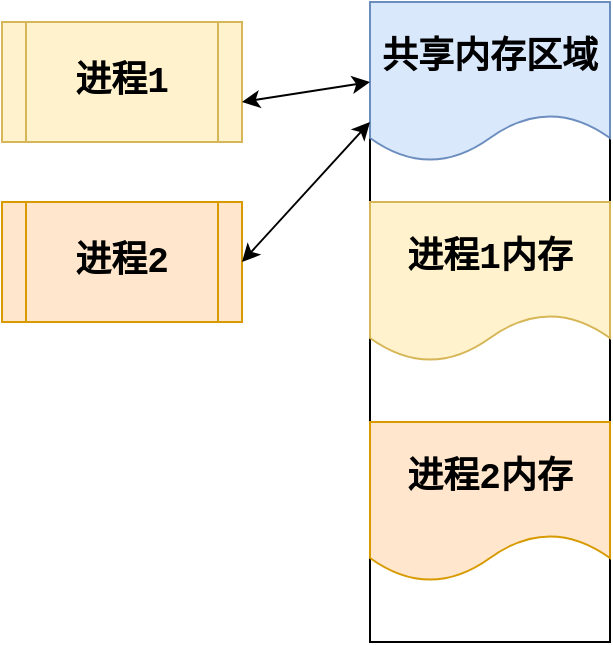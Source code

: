 <mxfile version="14.9.8" type="github" pages="32">
  <diagram id="c8kAMgYa_nflIfkOADPL" name="Page-1">
    <mxGraphModel dx="990" dy="585" grid="1" gridSize="10" guides="1" tooltips="1" connect="1" arrows="1" fold="1" page="1" pageScale="1" pageWidth="827" pageHeight="1169" math="0" shadow="0">
      <root>
        <mxCell id="0" />
        <mxCell id="1" parent="0" />
        <mxCell id="ORkDCY1aU5_WSUhduduk-4" value="" style="rounded=0;whiteSpace=wrap;html=1;" parent="1" vertex="1">
          <mxGeometry x="354" y="140" width="120" height="320" as="geometry" />
        </mxCell>
        <mxCell id="ORkDCY1aU5_WSUhduduk-5" value="&lt;h2&gt;&lt;font face=&quot;Courier New&quot;&gt;共享内存区域&lt;/font&gt;&lt;/h2&gt;" style="shape=document;whiteSpace=wrap;html=1;boundedLbl=1;fillColor=#dae8fc;strokeColor=#6c8ebf;" parent="1" vertex="1">
          <mxGeometry x="354" y="140" width="120" height="80" as="geometry" />
        </mxCell>
        <mxCell id="ORkDCY1aU5_WSUhduduk-6" value="&lt;h2&gt;&lt;font face=&quot;Courier New&quot;&gt;进程1&lt;/font&gt;&lt;/h2&gt;" style="shape=process;whiteSpace=wrap;html=1;backgroundOutline=1;fillColor=#fff2cc;strokeColor=#d6b656;" parent="1" vertex="1">
          <mxGeometry x="170" y="150" width="120" height="60" as="geometry" />
        </mxCell>
        <mxCell id="ORkDCY1aU5_WSUhduduk-7" value="&lt;h2&gt;&lt;font face=&quot;Courier New&quot;&gt;进程2&lt;/font&gt;&lt;/h2&gt;" style="shape=process;whiteSpace=wrap;html=1;backgroundOutline=1;fillColor=#ffe6cc;strokeColor=#d79b00;" parent="1" vertex="1">
          <mxGeometry x="170" y="240" width="120" height="60" as="geometry" />
        </mxCell>
        <mxCell id="ORkDCY1aU5_WSUhduduk-8" value="&lt;h2&gt;&lt;font face=&quot;Courier New&quot;&gt;进程1内存&lt;/font&gt;&lt;/h2&gt;" style="shape=document;whiteSpace=wrap;html=1;boundedLbl=1;fillColor=#fff2cc;strokeColor=#d6b656;" parent="1" vertex="1">
          <mxGeometry x="354" y="240" width="120" height="80" as="geometry" />
        </mxCell>
        <mxCell id="ORkDCY1aU5_WSUhduduk-9" value="&lt;h2&gt;&lt;font face=&quot;Courier New&quot;&gt;进程2内存&lt;/font&gt;&lt;/h2&gt;" style="shape=document;whiteSpace=wrap;html=1;boundedLbl=1;fillColor=#ffe6cc;strokeColor=#d79b00;" parent="1" vertex="1">
          <mxGeometry x="354" y="350" width="120" height="80" as="geometry" />
        </mxCell>
        <mxCell id="ORkDCY1aU5_WSUhduduk-15" value="" style="endArrow=classic;startArrow=classic;html=1;entryX=0;entryY=0.5;entryDx=0;entryDy=0;" parent="1" target="ORkDCY1aU5_WSUhduduk-5" edge="1">
          <mxGeometry width="50" height="50" relative="1" as="geometry">
            <mxPoint x="290" y="190" as="sourcePoint" />
            <mxPoint x="340" y="140" as="targetPoint" />
          </mxGeometry>
        </mxCell>
        <mxCell id="ORkDCY1aU5_WSUhduduk-16" value="" style="endArrow=classic;startArrow=classic;html=1;entryX=0;entryY=0.5;entryDx=0;entryDy=0;exitX=1;exitY=0.5;exitDx=0;exitDy=0;" parent="1" source="ORkDCY1aU5_WSUhduduk-7" edge="1">
          <mxGeometry width="50" height="50" relative="1" as="geometry">
            <mxPoint x="290" y="210" as="sourcePoint" />
            <mxPoint x="354" y="200" as="targetPoint" />
          </mxGeometry>
        </mxCell>
      </root>
    </mxGraphModel>
  </diagram>
  <diagram id="rOM_LWQnrjIBYfWS73EP" name="Page-2">
    <mxGraphModel dx="990" dy="585" grid="1" gridSize="10" guides="1" tooltips="1" connect="1" arrows="1" fold="1" page="1" pageScale="1" pageWidth="827" pageHeight="1169" math="0" shadow="0">
      <root>
        <mxCell id="gq1B6Gad_nhqT-rc4CSO-0" />
        <mxCell id="gq1B6Gad_nhqT-rc4CSO-1" parent="gq1B6Gad_nhqT-rc4CSO-0" />
        <mxCell id="gq1B6Gad_nhqT-rc4CSO-19" value="" style="edgeStyle=orthogonalEdgeStyle;rounded=0;orthogonalLoop=1;jettySize=auto;html=1;fillColor=#dae8fc;strokeColor=#6c8ebf;" parent="gq1B6Gad_nhqT-rc4CSO-1" source="gq1B6Gad_nhqT-rc4CSO-2" target="gq1B6Gad_nhqT-rc4CSO-18" edge="1">
          <mxGeometry relative="1" as="geometry" />
        </mxCell>
        <mxCell id="gq1B6Gad_nhqT-rc4CSO-2" value="" style="whiteSpace=wrap;html=1;aspect=fixed;fillColor=#dae8fc;strokeColor=#6c8ebf;" parent="gq1B6Gad_nhqT-rc4CSO-1" vertex="1">
          <mxGeometry x="150" y="280" width="50" height="50" as="geometry" />
        </mxCell>
        <mxCell id="gq1B6Gad_nhqT-rc4CSO-21" value="" style="edgeStyle=orthogonalEdgeStyle;rounded=0;orthogonalLoop=1;jettySize=auto;html=1;fillColor=#dae8fc;strokeColor=#6c8ebf;" parent="gq1B6Gad_nhqT-rc4CSO-1" source="gq1B6Gad_nhqT-rc4CSO-18" target="gq1B6Gad_nhqT-rc4CSO-20" edge="1">
          <mxGeometry relative="1" as="geometry" />
        </mxCell>
        <mxCell id="gq1B6Gad_nhqT-rc4CSO-18" value="" style="whiteSpace=wrap;html=1;aspect=fixed;fillColor=#dae8fc;strokeColor=#6c8ebf;" parent="gq1B6Gad_nhqT-rc4CSO-1" vertex="1">
          <mxGeometry x="280" y="280" width="50" height="50" as="geometry" />
        </mxCell>
        <mxCell id="gq1B6Gad_nhqT-rc4CSO-23" value="" style="edgeStyle=orthogonalEdgeStyle;rounded=0;orthogonalLoop=1;jettySize=auto;html=1;fillColor=#dae8fc;strokeColor=#6c8ebf;" parent="gq1B6Gad_nhqT-rc4CSO-1" source="gq1B6Gad_nhqT-rc4CSO-20" target="gq1B6Gad_nhqT-rc4CSO-22" edge="1">
          <mxGeometry relative="1" as="geometry" />
        </mxCell>
        <mxCell id="gq1B6Gad_nhqT-rc4CSO-20" value="" style="whiteSpace=wrap;html=1;aspect=fixed;fillColor=#dae8fc;strokeColor=#6c8ebf;" parent="gq1B6Gad_nhqT-rc4CSO-1" vertex="1">
          <mxGeometry x="410" y="280" width="50" height="50" as="geometry" />
        </mxCell>
        <mxCell id="gq1B6Gad_nhqT-rc4CSO-22" value="" style="whiteSpace=wrap;html=1;aspect=fixed;fillColor=#dae8fc;strokeColor=#6c8ebf;" parent="gq1B6Gad_nhqT-rc4CSO-1" vertex="1">
          <mxGeometry x="540" y="280" width="50" height="50" as="geometry" />
        </mxCell>
        <mxCell id="gq1B6Gad_nhqT-rc4CSO-24" value="&lt;h2&gt;&lt;font face=&quot;Courier New&quot;&gt;进程2&lt;/font&gt;&lt;/h2&gt;" style="shape=process;whiteSpace=wrap;html=1;backgroundOutline=1;fillColor=#fff2cc;strokeColor=#d6b656;" parent="gq1B6Gad_nhqT-rc4CSO-1" vertex="1">
          <mxGeometry x="560" y="170" width="120" height="60" as="geometry" />
        </mxCell>
        <mxCell id="gq1B6Gad_nhqT-rc4CSO-25" value="&lt;h2&gt;&lt;font face=&quot;Courier New&quot;&gt;进程1&lt;/font&gt;&lt;/h2&gt;" style="shape=process;whiteSpace=wrap;html=1;backgroundOutline=1;fillColor=#ffe6cc;strokeColor=#d79b00;" parent="gq1B6Gad_nhqT-rc4CSO-1" vertex="1">
          <mxGeometry x="115" y="170" width="120" height="60" as="geometry" />
        </mxCell>
        <mxCell id="gq1B6Gad_nhqT-rc4CSO-26" value="" style="endArrow=classic;html=1;exitX=0.372;exitY=1.057;exitDx=0;exitDy=0;exitPerimeter=0;entryX=0.5;entryY=0;entryDx=0;entryDy=0;" parent="gq1B6Gad_nhqT-rc4CSO-1" source="gq1B6Gad_nhqT-rc4CSO-25" target="gq1B6Gad_nhqT-rc4CSO-2" edge="1">
          <mxGeometry width="50" height="50" relative="1" as="geometry">
            <mxPoint x="390" y="300" as="sourcePoint" />
            <mxPoint x="440" y="250" as="targetPoint" />
          </mxGeometry>
        </mxCell>
        <mxCell id="gq1B6Gad_nhqT-rc4CSO-27" value="&lt;b&gt;发送原语&lt;/b&gt;" style="text;html=1;align=center;verticalAlign=middle;resizable=0;points=[];autosize=1;" parent="gq1B6Gad_nhqT-rc4CSO-1" vertex="1">
          <mxGeometry x="165" y="240" width="70" height="20" as="geometry" />
        </mxCell>
        <mxCell id="gq1B6Gad_nhqT-rc4CSO-28" value="" style="endArrow=classic;html=1;exitX=0.5;exitY=0;exitDx=0;exitDy=0;entryX=0.187;entryY=1.003;entryDx=0;entryDy=0;entryPerimeter=0;" parent="gq1B6Gad_nhqT-rc4CSO-1" source="gq1B6Gad_nhqT-rc4CSO-22" target="gq1B6Gad_nhqT-rc4CSO-24" edge="1">
          <mxGeometry width="50" height="50" relative="1" as="geometry">
            <mxPoint x="390" y="300" as="sourcePoint" />
            <mxPoint x="440" y="250" as="targetPoint" />
          </mxGeometry>
        </mxCell>
        <mxCell id="gq1B6Gad_nhqT-rc4CSO-29" value="&lt;b&gt;接收原语&lt;/b&gt;" style="text;html=1;align=center;verticalAlign=middle;resizable=0;points=[];autosize=1;" parent="gq1B6Gad_nhqT-rc4CSO-1" vertex="1">
          <mxGeometry x="570" y="250" width="70" height="20" as="geometry" />
        </mxCell>
        <mxCell id="gq1B6Gad_nhqT-rc4CSO-30" value="&lt;h2&gt;消息缓冲队列&lt;/h2&gt;" style="text;html=1;align=center;verticalAlign=middle;resizable=0;points=[];autosize=1;" parent="gq1B6Gad_nhqT-rc4CSO-1" vertex="1">
          <mxGeometry x="310" y="350" width="120" height="50" as="geometry" />
        </mxCell>
        <mxCell id="gq1B6Gad_nhqT-rc4CSO-31" value="消息头" style="rounded=0;whiteSpace=wrap;html=1;fillColor=#f8cecc;strokeColor=#b85450;" parent="gq1B6Gad_nhqT-rc4CSO-1" vertex="1">
          <mxGeometry x="150" y="280" width="50" height="20" as="geometry" />
        </mxCell>
        <mxCell id="gq1B6Gad_nhqT-rc4CSO-33" value="消息体" style="text;html=1;align=center;verticalAlign=middle;resizable=0;points=[];autosize=1;" parent="gq1B6Gad_nhqT-rc4CSO-1" vertex="1">
          <mxGeometry x="150" y="300" width="50" height="20" as="geometry" />
        </mxCell>
      </root>
    </mxGraphModel>
  </diagram>
  <diagram id="Vh9alggUONxLJAgFzmre" name="Page-3">
    <mxGraphModel dx="990" dy="585" grid="1" gridSize="10" guides="1" tooltips="1" connect="1" arrows="1" fold="1" page="1" pageScale="1" pageWidth="827" pageHeight="1169" math="0" shadow="0">
      <root>
        <mxCell id="-bDRQzhSHwNeOHsVku2S-0" />
        <mxCell id="-bDRQzhSHwNeOHsVku2S-1" parent="-bDRQzhSHwNeOHsVku2S-0" />
        <mxCell id="-bDRQzhSHwNeOHsVku2S-9" value="&lt;h2&gt;&lt;font face=&quot;Courier New&quot;&gt;进程2&lt;/font&gt;&lt;/h2&gt;" style="shape=process;whiteSpace=wrap;html=1;backgroundOutline=1;fillColor=#fff2cc;strokeColor=#d6b656;" parent="-bDRQzhSHwNeOHsVku2S-1" vertex="1">
          <mxGeometry x="405" y="170" width="120" height="60" as="geometry" />
        </mxCell>
        <mxCell id="-bDRQzhSHwNeOHsVku2S-10" value="&lt;h2&gt;&lt;font face=&quot;Courier New&quot;&gt;进程1&lt;/font&gt;&lt;/h2&gt;" style="shape=process;whiteSpace=wrap;html=1;backgroundOutline=1;fillColor=#ffe6cc;strokeColor=#d79b00;" parent="-bDRQzhSHwNeOHsVku2S-1" vertex="1">
          <mxGeometry x="115" y="170" width="120" height="60" as="geometry" />
        </mxCell>
        <mxCell id="-bDRQzhSHwNeOHsVku2S-11" value="" style="endArrow=classic;html=1;exitX=0.5;exitY=1;exitDx=0;exitDy=0;entryX=0.25;entryY=0;entryDx=0;entryDy=0;" parent="-bDRQzhSHwNeOHsVku2S-1" source="-bDRQzhSHwNeOHsVku2S-10" target="hllnYfiF6jv9KUFQobOS-0" edge="1">
          <mxGeometry width="50" height="50" relative="1" as="geometry">
            <mxPoint x="390" y="300" as="sourcePoint" />
            <mxPoint x="175" y="280" as="targetPoint" />
          </mxGeometry>
        </mxCell>
        <mxCell id="-bDRQzhSHwNeOHsVku2S-12" value="&lt;b&gt;发送&lt;/b&gt;" style="text;html=1;align=center;verticalAlign=middle;resizable=0;points=[];autosize=1;" parent="-bDRQzhSHwNeOHsVku2S-1" vertex="1">
          <mxGeometry x="150" y="250" width="40" height="20" as="geometry" />
        </mxCell>
        <mxCell id="-bDRQzhSHwNeOHsVku2S-13" value="" style="endArrow=classic;html=1;exitX=0.75;exitY=0;exitDx=0;exitDy=0;entryX=0.187;entryY=1.003;entryDx=0;entryDy=0;entryPerimeter=0;" parent="-bDRQzhSHwNeOHsVku2S-1" source="hllnYfiF6jv9KUFQobOS-0" target="-bDRQzhSHwNeOHsVku2S-9" edge="1">
          <mxGeometry width="50" height="50" relative="1" as="geometry">
            <mxPoint x="345" y="280" as="sourcePoint" />
            <mxPoint x="220" y="250" as="targetPoint" />
          </mxGeometry>
        </mxCell>
        <mxCell id="-bDRQzhSHwNeOHsVku2S-14" value="&lt;b&gt;接收&lt;/b&gt;" style="text;html=1;align=center;verticalAlign=middle;resizable=0;points=[];autosize=1;" parent="-bDRQzhSHwNeOHsVku2S-1" vertex="1">
          <mxGeometry x="390" y="260" width="40" height="20" as="geometry" />
        </mxCell>
        <mxCell id="hllnYfiF6jv9KUFQobOS-0" value="&lt;h2&gt;&lt;b&gt;&lt;font face=&quot;Comic Sans MS&quot;&gt;交换机&lt;/font&gt;&lt;/b&gt;&lt;/h2&gt;" style="rounded=1;whiteSpace=wrap;html=1;fillColor=#dae8fc;strokeColor=#6c8ebf;" parent="-bDRQzhSHwNeOHsVku2S-1" vertex="1">
          <mxGeometry x="250" y="290" width="120" height="60" as="geometry" />
        </mxCell>
      </root>
    </mxGraphModel>
  </diagram>
  <diagram id="KeWKH5qyhYtQa5KCbWA9" name="Page-4">
    <mxGraphModel dx="990" dy="585" grid="1" gridSize="10" guides="1" tooltips="1" connect="1" arrows="1" fold="1" page="1" pageScale="1" pageWidth="827" pageHeight="1169" math="0" shadow="0">
      <root>
        <mxCell id="Er5Ku43OcecF_kd8UWUg-0" />
        <mxCell id="Er5Ku43OcecF_kd8UWUg-1" parent="Er5Ku43OcecF_kd8UWUg-0" />
        <mxCell id="Er5Ku43OcecF_kd8UWUg-4" value="&lt;h2&gt;&lt;b&gt;创建态&lt;/b&gt;&lt;/h2&gt;" style="ellipse;whiteSpace=wrap;html=1;aspect=fixed;gradientDirection=west;strokeWidth=3;fillColor=#ffe6cc;strokeColor=#d79b00;" parent="Er5Ku43OcecF_kd8UWUg-1" vertex="1">
          <mxGeometry x="130" y="130" width="80" height="80" as="geometry" />
        </mxCell>
        <mxCell id="Er5Ku43OcecF_kd8UWUg-5" value="&lt;h2&gt;&lt;b&gt;就绪态&lt;/b&gt;&lt;/h2&gt;" style="ellipse;whiteSpace=wrap;html=1;aspect=fixed;gradientDirection=west;strokeWidth=3;fillColor=#dae8fc;strokeColor=#6c8ebf;" parent="Er5Ku43OcecF_kd8UWUg-1" vertex="1">
          <mxGeometry x="290" y="130" width="80" height="80" as="geometry" />
        </mxCell>
        <mxCell id="Er5Ku43OcecF_kd8UWUg-7" value="&lt;h2&gt;&lt;b&gt;运行态&lt;/b&gt;&lt;/h2&gt;" style="ellipse;whiteSpace=wrap;html=1;aspect=fixed;gradientDirection=west;strokeWidth=3;fillColor=#dae8fc;strokeColor=#6c8ebf;" parent="Er5Ku43OcecF_kd8UWUg-1" vertex="1">
          <mxGeometry x="450" y="130" width="80" height="80" as="geometry" />
        </mxCell>
        <mxCell id="Er5Ku43OcecF_kd8UWUg-9" value="&lt;h2&gt;&lt;b&gt;终止态&lt;/b&gt;&lt;/h2&gt;" style="ellipse;whiteSpace=wrap;html=1;aspect=fixed;gradientDirection=west;strokeWidth=3;fillColor=#f8cecc;strokeColor=#b85450;" parent="Er5Ku43OcecF_kd8UWUg-1" vertex="1">
          <mxGeometry x="610" y="130" width="80" height="80" as="geometry" />
        </mxCell>
        <mxCell id="Er5Ku43OcecF_kd8UWUg-12" value="&lt;h2 style=&quot;color: rgb(0 , 0 , 0)&quot;&gt;&lt;b&gt;就绪挂起态&lt;/b&gt;&lt;/h2&gt;" style="ellipse;whiteSpace=wrap;html=1;aspect=fixed;gradientDirection=west;strokeWidth=3;fillColor=#f5f5f5;strokeColor=#666666;fontColor=#333333;" parent="Er5Ku43OcecF_kd8UWUg-1" vertex="1">
          <mxGeometry x="210" y="240" width="80" height="80" as="geometry" />
        </mxCell>
        <mxCell id="Er5Ku43OcecF_kd8UWUg-13" value="&lt;h2&gt;&lt;b&gt;阻塞态&lt;/b&gt;&lt;/h2&gt;" style="ellipse;whiteSpace=wrap;html=1;aspect=fixed;gradientDirection=west;strokeWidth=3;fillColor=#dae8fc;strokeColor=#6c8ebf;" parent="Er5Ku43OcecF_kd8UWUg-1" vertex="1">
          <mxGeometry x="470" y="280" width="80" height="80" as="geometry" />
        </mxCell>
        <mxCell id="Er5Ku43OcecF_kd8UWUg-14" value="&lt;br&gt;&lt;br&gt;&lt;h2 style=&quot;color: rgb(0 , 0 , 0) ; font-family: &amp;#34;helvetica&amp;#34;&quot;&gt;&lt;b&gt;阻塞挂起态&lt;/b&gt;&lt;/h2&gt;&lt;div&gt;&lt;b&gt;&lt;br&gt;&lt;/b&gt;&lt;/div&gt;" style="ellipse;whiteSpace=wrap;html=1;aspect=fixed;gradientDirection=west;strokeWidth=3;fillColor=#f5f5f5;strokeColor=#666666;fontColor=#333333;" parent="Er5Ku43OcecF_kd8UWUg-1" vertex="1">
          <mxGeometry x="300" y="340" width="80" height="80" as="geometry" />
        </mxCell>
        <mxCell id="Er5Ku43OcecF_kd8UWUg-17" value="" style="endArrow=classic;html=1;" parent="Er5Ku43OcecF_kd8UWUg-1" edge="1">
          <mxGeometry relative="1" as="geometry">
            <mxPoint x="370" y="169.5" as="sourcePoint" />
            <mxPoint x="450" y="170" as="targetPoint" />
          </mxGeometry>
        </mxCell>
        <mxCell id="Er5Ku43OcecF_kd8UWUg-19" value="" style="endArrow=classic;html=1;" parent="Er5Ku43OcecF_kd8UWUg-1" edge="1">
          <mxGeometry relative="1" as="geometry">
            <mxPoint x="530" y="169.5" as="sourcePoint" />
            <mxPoint x="610" y="170" as="targetPoint" />
          </mxGeometry>
        </mxCell>
        <mxCell id="Er5Ku43OcecF_kd8UWUg-21" value="" style="endArrow=classic;html=1;exitX=1;exitY=1;exitDx=0;exitDy=0;" parent="Er5Ku43OcecF_kd8UWUg-1" source="Er5Ku43OcecF_kd8UWUg-4" target="Er5Ku43OcecF_kd8UWUg-12" edge="1">
          <mxGeometry relative="1" as="geometry">
            <mxPoint x="240" y="199.5" as="sourcePoint" />
            <mxPoint x="320" y="200" as="targetPoint" />
          </mxGeometry>
        </mxCell>
        <mxCell id="Er5Ku43OcecF_kd8UWUg-23" value="" style="endArrow=classic;html=1;exitX=0;exitY=0;exitDx=0;exitDy=0;" parent="Er5Ku43OcecF_kd8UWUg-1" source="Er5Ku43OcecF_kd8UWUg-14" target="Er5Ku43OcecF_kd8UWUg-12" edge="1">
          <mxGeometry relative="1" as="geometry">
            <mxPoint x="220.004" y="356.064" as="sourcePoint" />
            <mxPoint x="250.407" y="403.931" as="targetPoint" />
          </mxGeometry>
        </mxCell>
        <mxCell id="Er5Ku43OcecF_kd8UWUg-25" value="" style="endArrow=classic;html=1;exitX=0;exitY=1;exitDx=0;exitDy=0;" parent="Er5Ku43OcecF_kd8UWUg-1" source="Er5Ku43OcecF_kd8UWUg-7" target="Er5Ku43OcecF_kd8UWUg-12" edge="1">
          <mxGeometry relative="1" as="geometry">
            <mxPoint x="390.004" y="218.284" as="sourcePoint" />
            <mxPoint x="420.407" y="266.151" as="targetPoint" />
          </mxGeometry>
        </mxCell>
        <mxCell id="Er5Ku43OcecF_kd8UWUg-28" value="" style="endArrow=classic;html=1;exitX=1;exitY=0.5;exitDx=0;exitDy=0;entryX=0;entryY=1;entryDx=0;entryDy=0;" parent="Er5Ku43OcecF_kd8UWUg-1" source="Er5Ku43OcecF_kd8UWUg-14" target="Er5Ku43OcecF_kd8UWUg-13" edge="1">
          <mxGeometry relative="1" as="geometry">
            <mxPoint x="321.716" y="361.716" as="sourcePoint" />
            <mxPoint x="286.067" y="320.34" as="targetPoint" />
          </mxGeometry>
        </mxCell>
        <mxCell id="Er5Ku43OcecF_kd8UWUg-29" value="激活" style="edgeLabel;resizable=0;html=1;align=center;verticalAlign=middle;" parent="Er5Ku43OcecF_kd8UWUg-28" connectable="0" vertex="1">
          <mxGeometry relative="1" as="geometry" />
        </mxCell>
        <mxCell id="Er5Ku43OcecF_kd8UWUg-30" value="" style="endArrow=classic;html=1;exitX=0;exitY=0.5;exitDx=0;exitDy=0;entryX=1;entryY=0;entryDx=0;entryDy=0;" parent="Er5Ku43OcecF_kd8UWUg-1" source="Er5Ku43OcecF_kd8UWUg-13" target="Er5Ku43OcecF_kd8UWUg-14" edge="1">
          <mxGeometry relative="1" as="geometry">
            <mxPoint x="331.716" y="371.716" as="sourcePoint" />
            <mxPoint x="296.067" y="330.34" as="targetPoint" />
          </mxGeometry>
        </mxCell>
        <mxCell id="Er5Ku43OcecF_kd8UWUg-31" value="挂起" style="edgeLabel;resizable=0;html=1;align=center;verticalAlign=middle;" parent="Er5Ku43OcecF_kd8UWUg-30" connectable="0" vertex="1">
          <mxGeometry relative="1" as="geometry" />
        </mxCell>
        <mxCell id="Er5Ku43OcecF_kd8UWUg-34" value="" style="endArrow=classic;html=1;entryX=1;entryY=1;entryDx=0;entryDy=0;" parent="Er5Ku43OcecF_kd8UWUg-1" source="Er5Ku43OcecF_kd8UWUg-13" target="Er5Ku43OcecF_kd8UWUg-5" edge="1">
          <mxGeometry width="50" height="50" relative="1" as="geometry">
            <mxPoint x="390" y="290" as="sourcePoint" />
            <mxPoint x="440" y="240" as="targetPoint" />
          </mxGeometry>
        </mxCell>
        <mxCell id="Er5Ku43OcecF_kd8UWUg-35" value="" style="endArrow=classic;html=1;exitX=1;exitY=0.5;exitDx=0;exitDy=0;entryX=0;entryY=0.5;entryDx=0;entryDy=0;" parent="Er5Ku43OcecF_kd8UWUg-1" source="Er5Ku43OcecF_kd8UWUg-4" target="Er5Ku43OcecF_kd8UWUg-5" edge="1">
          <mxGeometry width="50" height="50" relative="1" as="geometry">
            <mxPoint x="390" y="290" as="sourcePoint" />
            <mxPoint x="440" y="240" as="targetPoint" />
          </mxGeometry>
        </mxCell>
        <mxCell id="Er5Ku43OcecF_kd8UWUg-38" value="" style="endArrow=classic;html=1;exitX=1;exitY=0;exitDx=0;exitDy=0;entryX=0.5;entryY=1;entryDx=0;entryDy=0;" parent="Er5Ku43OcecF_kd8UWUg-1" source="Er5Ku43OcecF_kd8UWUg-12" target="Er5Ku43OcecF_kd8UWUg-5" edge="1">
          <mxGeometry relative="1" as="geometry">
            <mxPoint x="251.72" y="260" as="sourcePoint" />
            <mxPoint x="353.436" y="228.284" as="targetPoint" />
          </mxGeometry>
        </mxCell>
        <mxCell id="Er5Ku43OcecF_kd8UWUg-39" value="激活" style="edgeLabel;resizable=0;html=1;align=center;verticalAlign=middle;" parent="Er5Ku43OcecF_kd8UWUg-38" connectable="0" vertex="1">
          <mxGeometry relative="1" as="geometry" />
        </mxCell>
        <mxCell id="Er5Ku43OcecF_kd8UWUg-40" value="" style="endArrow=classic;html=1;exitX=0;exitY=1;exitDx=0;exitDy=0;entryX=0.5;entryY=0;entryDx=0;entryDy=0;" parent="Er5Ku43OcecF_kd8UWUg-1" source="Er5Ku43OcecF_kd8UWUg-5" target="Er5Ku43OcecF_kd8UWUg-12" edge="1">
          <mxGeometry relative="1" as="geometry">
            <mxPoint x="341.72" y="200" as="sourcePoint" />
            <mxPoint x="240.004" y="231.716" as="targetPoint" />
          </mxGeometry>
        </mxCell>
        <mxCell id="Er5Ku43OcecF_kd8UWUg-41" value="挂起" style="edgeLabel;resizable=0;html=1;align=center;verticalAlign=middle;" parent="Er5Ku43OcecF_kd8UWUg-40" connectable="0" vertex="1">
          <mxGeometry relative="1" as="geometry" />
        </mxCell>
        <mxCell id="Er5Ku43OcecF_kd8UWUg-42" value="" style="endArrow=classic;html=1;exitX=0.5;exitY=1;exitDx=0;exitDy=0;entryX=0.5;entryY=0;entryDx=0;entryDy=0;" parent="Er5Ku43OcecF_kd8UWUg-1" source="Er5Ku43OcecF_kd8UWUg-7" target="Er5Ku43OcecF_kd8UWUg-13" edge="1">
          <mxGeometry width="50" height="50" relative="1" as="geometry">
            <mxPoint x="390" y="290" as="sourcePoint" />
            <mxPoint x="440" y="240" as="targetPoint" />
          </mxGeometry>
        </mxCell>
      </root>
    </mxGraphModel>
  </diagram>
  <diagram id="DvrHaQK3g_zDaDoyogGd" name="Page-5">
    <mxGraphModel dx="990" dy="585" grid="1" gridSize="10" guides="1" tooltips="1" connect="1" arrows="1" fold="1" page="1" pageScale="1" pageWidth="827" pageHeight="1169" math="0" shadow="0">
      <root>
        <mxCell id="rvK7k--1Eain8g666l4F-0" />
        <mxCell id="rvK7k--1Eain8g666l4F-1" parent="rvK7k--1Eain8g666l4F-0" />
        <mxCell id="rvK7k--1Eain8g666l4F-2" value="&lt;h2&gt;&lt;b&gt;&lt;font face=&quot;Comic Sans MS&quot;&gt;二进制数据&lt;/font&gt;&lt;/b&gt;&lt;/h2&gt;" style="rounded=1;whiteSpace=wrap;html=1;" parent="rvK7k--1Eain8g666l4F-1" vertex="1">
          <mxGeometry x="120" y="210" width="120" height="60" as="geometry" />
        </mxCell>
        <mxCell id="rvK7k--1Eain8g666l4F-5" value="&lt;h2&gt;&lt;b&gt;&lt;font face=&quot;Comic Sans MS&quot;&gt;二进制数据&lt;/font&gt;&lt;/b&gt;&lt;/h2&gt;" style="rounded=1;whiteSpace=wrap;html=1;" parent="rvK7k--1Eain8g666l4F-1" vertex="1">
          <mxGeometry x="120" y="210" width="120" height="60" as="geometry" />
        </mxCell>
        <mxCell id="rvK7k--1Eain8g666l4F-10" value="" style="edgeStyle=orthogonalEdgeStyle;rounded=0;orthogonalLoop=1;jettySize=auto;html=1;" parent="rvK7k--1Eain8g666l4F-1" target="rvK7k--1Eain8g666l4F-9" edge="1">
          <mxGeometry relative="1" as="geometry">
            <mxPoint x="511" y="240" as="sourcePoint" />
          </mxGeometry>
        </mxCell>
        <mxCell id="rvK7k--1Eain8g666l4F-7" value="&lt;h2&gt;&lt;font face=&quot;Comic Sans MS&quot;&gt;ASCII码&lt;/font&gt;&lt;/h2&gt;" style="rounded=1;whiteSpace=wrap;html=1;" parent="rvK7k--1Eain8g666l4F-1" vertex="1">
          <mxGeometry x="510" y="210" width="120" height="60" as="geometry" />
        </mxCell>
        <mxCell id="rvK7k--1Eain8g666l4F-14" value="" style="edgeStyle=orthogonalEdgeStyle;rounded=0;orthogonalLoop=1;jettySize=auto;html=1;" parent="rvK7k--1Eain8g666l4F-1" source="rvK7k--1Eain8g666l4F-9" edge="1">
          <mxGeometry relative="1" as="geometry">
            <mxPoint x="514" y="240" as="targetPoint" />
          </mxGeometry>
        </mxCell>
        <mxCell id="rvK7k--1Eain8g666l4F-9" value="&lt;h2&gt;&lt;b&gt;&lt;font face=&quot;Comic Sans MS&quot;&gt;MIME&lt;/font&gt;&lt;/b&gt;&lt;/h2&gt;" style="rounded=1;whiteSpace=wrap;html=1;" parent="rvK7k--1Eain8g666l4F-1" vertex="1">
          <mxGeometry x="314" y="210" width="120" height="60" as="geometry" />
        </mxCell>
        <mxCell id="rvK7k--1Eain8g666l4F-17" value="" style="endArrow=classic;startArrow=classic;html=1;exitX=1;exitY=0.5;exitDx=0;exitDy=0;entryX=0;entryY=0.5;entryDx=0;entryDy=0;" parent="rvK7k--1Eain8g666l4F-1" source="rvK7k--1Eain8g666l4F-5" target="rvK7k--1Eain8g666l4F-9" edge="1">
          <mxGeometry width="50" height="50" relative="1" as="geometry">
            <mxPoint x="390" y="330" as="sourcePoint" />
            <mxPoint x="440" y="280" as="targetPoint" />
          </mxGeometry>
        </mxCell>
      </root>
    </mxGraphModel>
  </diagram>
  <diagram id="uYKQJjTM7ReHHL6X6vki" name="Page-6">
    <mxGraphModel dx="990" dy="585" grid="1" gridSize="10" guides="1" tooltips="1" connect="1" arrows="1" fold="1" page="1" pageScale="1" pageWidth="827" pageHeight="1169" math="0" shadow="0">
      <root>
        <mxCell id="r5_8Djy6MVTPsjdgk1ph-0" />
        <mxCell id="r5_8Djy6MVTPsjdgk1ph-1" parent="r5_8Djy6MVTPsjdgk1ph-0" />
        <mxCell id="r5_8Djy6MVTPsjdgk1ph-11" value="" style="rounded=0;whiteSpace=wrap;html=1;fillColor=#f5f5f5;strokeColor=#666666;fontColor=#333333;" parent="r5_8Djy6MVTPsjdgk1ph-1" vertex="1">
          <mxGeometry x="60" y="400" width="270" height="180" as="geometry" />
        </mxCell>
        <mxCell id="r5_8Djy6MVTPsjdgk1ph-4" value="" style="shape=message;whiteSpace=wrap;html=1;outlineConnect=0;fillColor=#000000;strokeColor=#ffffff;strokeWidth=2;" parent="r5_8Djy6MVTPsjdgk1ph-1" vertex="1">
          <mxGeometry x="137" y="230" width="40" height="30" as="geometry" />
        </mxCell>
        <mxCell id="r5_8Djy6MVTPsjdgk1ph-5" value="" style="shape=mxgraph.bpmn.user_task;html=1;outlineConnect=0;fillColor=#f5f5f5;strokeColor=#666666;fontColor=#333333;" parent="r5_8Djy6MVTPsjdgk1ph-1" vertex="1">
          <mxGeometry x="140" y="120" width="40" height="40" as="geometry" />
        </mxCell>
        <mxCell id="r5_8Djy6MVTPsjdgk1ph-6" value="" style="shape=mxgraph.bpmn.user_task;html=1;outlineConnect=0;fillColor=#fad7ac;strokeColor=#b46504;" parent="r5_8Djy6MVTPsjdgk1ph-1" vertex="1">
          <mxGeometry x="600" y="120" width="40" height="40" as="geometry" />
        </mxCell>
        <mxCell id="r5_8Djy6MVTPsjdgk1ph-7" value="&lt;h2&gt;&lt;b&gt;&lt;font face=&quot;Courier New&quot;&gt;SMTP服务器&lt;/font&gt;&lt;/b&gt;&lt;/h2&gt;" style="rounded=1;whiteSpace=wrap;html=1;fillColor=#dae8fc;strokeColor=#6c8ebf;" parent="r5_8Djy6MVTPsjdgk1ph-1" vertex="1">
          <mxGeometry x="210" y="430" width="110" height="40" as="geometry" />
        </mxCell>
        <mxCell id="r5_8Djy6MVTPsjdgk1ph-8" value="" style="points=[];aspect=fixed;html=1;align=center;shadow=0;dashed=0;image;image=img/lib/allied_telesis/computer_and_terminals/Personal_Computer_Wireless.svg;" parent="r5_8Djy6MVTPsjdgk1ph-1" vertex="1">
          <mxGeometry x="187" y="120.0" width="63" height="64.2" as="geometry" />
        </mxCell>
        <mxCell id="r5_8Djy6MVTPsjdgk1ph-9" value="" style="shape=message;whiteSpace=wrap;html=1;outlineConnect=0;fillColor=#000000;strokeColor=#ffffff;strokeWidth=2;flipV=0;flipH=1;" parent="r5_8Djy6MVTPsjdgk1ph-1" vertex="1">
          <mxGeometry x="450" y="220" width="40" height="30" as="geometry" />
        </mxCell>
        <mxCell id="r5_8Djy6MVTPsjdgk1ph-10" value="" style="points=[];aspect=fixed;html=1;align=center;shadow=0;dashed=0;image;image=img/lib/allied_telesis/computer_and_terminals/Personal_Computer_Wireless.svg;flipV=0;flipH=1;" parent="r5_8Djy6MVTPsjdgk1ph-1" vertex="1">
          <mxGeometry x="520" y="120" width="60" height="61.14" as="geometry" />
        </mxCell>
        <mxCell id="r5_8Djy6MVTPsjdgk1ph-12" value="&lt;h2&gt;&lt;b&gt;&lt;font face=&quot;Courier New&quot;&gt;POP3/IMAP服务器&lt;/font&gt;&lt;/b&gt;&lt;/h2&gt;" style="rounded=1;whiteSpace=wrap;html=1;fillColor=#dae8fc;strokeColor=#6c8ebf;" parent="r5_8Djy6MVTPsjdgk1ph-1" vertex="1">
          <mxGeometry x="67" y="430" width="110" height="40" as="geometry" />
        </mxCell>
        <mxCell id="r5_8Djy6MVTPsjdgk1ph-17" value="" style="rounded=0;whiteSpace=wrap;html=1;fillColor=#ffe6cc;strokeColor=#d79b00;" parent="r5_8Djy6MVTPsjdgk1ph-1" vertex="1">
          <mxGeometry x="470" y="400" width="270" height="180" as="geometry" />
        </mxCell>
        <mxCell id="r5_8Djy6MVTPsjdgk1ph-35" style="edgeStyle=orthogonalEdgeStyle;rounded=0;orthogonalLoop=1;jettySize=auto;html=1;entryX=0.15;entryY=0.05;entryDx=0;entryDy=0;entryPerimeter=0;" parent="r5_8Djy6MVTPsjdgk1ph-1" source="r5_8Djy6MVTPsjdgk1ph-18" target="r5_8Djy6MVTPsjdgk1ph-33" edge="1">
          <mxGeometry relative="1" as="geometry" />
        </mxCell>
        <mxCell id="r5_8Djy6MVTPsjdgk1ph-18" value="&lt;h2&gt;&lt;b&gt;&lt;font face=&quot;Courier New&quot;&gt;SMTP服务器&lt;/font&gt;&lt;/b&gt;&lt;/h2&gt;" style="rounded=1;whiteSpace=wrap;html=1;fillColor=#dae8fc;strokeColor=#6c8ebf;" parent="r5_8Djy6MVTPsjdgk1ph-1" vertex="1">
          <mxGeometry x="485" y="430" width="110" height="40" as="geometry" />
        </mxCell>
        <mxCell id="r5_8Djy6MVTPsjdgk1ph-36" style="edgeStyle=orthogonalEdgeStyle;rounded=0;orthogonalLoop=1;jettySize=auto;html=1;entryX=0.85;entryY=0.05;entryDx=0;entryDy=0;entryPerimeter=0;" parent="r5_8Djy6MVTPsjdgk1ph-1" source="r5_8Djy6MVTPsjdgk1ph-19" target="r5_8Djy6MVTPsjdgk1ph-33" edge="1">
          <mxGeometry relative="1" as="geometry" />
        </mxCell>
        <mxCell id="r5_8Djy6MVTPsjdgk1ph-39" style="edgeStyle=orthogonalEdgeStyle;rounded=0;orthogonalLoop=1;jettySize=auto;html=1;exitX=0.75;exitY=0;exitDx=0;exitDy=0;entryX=1;entryY=0.5;entryDx=0;entryDy=0;entryPerimeter=0;" parent="r5_8Djy6MVTPsjdgk1ph-1" source="r5_8Djy6MVTPsjdgk1ph-19" target="r5_8Djy6MVTPsjdgk1ph-10" edge="1">
          <mxGeometry relative="1" as="geometry" />
        </mxCell>
        <mxCell id="r5_8Djy6MVTPsjdgk1ph-19" value="&lt;h2&gt;&lt;b&gt;&lt;font face=&quot;Courier New&quot;&gt;POP3/IMAP服务器&lt;/font&gt;&lt;/b&gt;&lt;/h2&gt;" style="rounded=1;whiteSpace=wrap;html=1;fillColor=#dae8fc;strokeColor=#6c8ebf;" parent="r5_8Djy6MVTPsjdgk1ph-1" vertex="1">
          <mxGeometry x="620" y="430" width="110" height="40" as="geometry" />
        </mxCell>
        <mxCell id="r5_8Djy6MVTPsjdgk1ph-20" value="&lt;h2&gt;&lt;font face=&quot;Tahoma&quot;&gt;发送方&lt;/font&gt;&lt;/h2&gt;" style="text;html=1;align=center;verticalAlign=middle;resizable=0;points=[];autosize=1;" parent="r5_8Djy6MVTPsjdgk1ph-1" vertex="1">
          <mxGeometry x="45" y="85" width="70" height="50" as="geometry" />
        </mxCell>
        <mxCell id="r5_8Djy6MVTPsjdgk1ph-21" value="&lt;h2&gt;&lt;font face=&quot;Tahoma&quot;&gt;接收方&lt;/font&gt;&lt;/h2&gt;" style="text;html=1;align=center;verticalAlign=middle;resizable=0;points=[];autosize=1;" parent="r5_8Djy6MVTPsjdgk1ph-1" vertex="1">
          <mxGeometry x="700" y="85" width="70" height="50" as="geometry" />
        </mxCell>
        <mxCell id="r5_8Djy6MVTPsjdgk1ph-22" value="" style="endArrow=classic;html=1;entryX=0.5;entryY=0;entryDx=0;entryDy=0;" parent="r5_8Djy6MVTPsjdgk1ph-1" edge="1">
          <mxGeometry width="50" height="50" relative="1" as="geometry">
            <mxPoint x="205.001" y="184.2" as="sourcePoint" />
            <mxPoint x="246.13" y="430" as="targetPoint" />
          </mxGeometry>
        </mxCell>
        <mxCell id="r5_8Djy6MVTPsjdgk1ph-24" value="" style="edgeStyle=orthogonalEdgeStyle;rounded=0;orthogonalLoop=1;jettySize=auto;html=1;entryX=0;entryY=0.5;entryDx=0;entryDy=0;" parent="r5_8Djy6MVTPsjdgk1ph-1" source="r5_8Djy6MVTPsjdgk1ph-7" target="r5_8Djy6MVTPsjdgk1ph-18" edge="1">
          <mxGeometry relative="1" as="geometry">
            <mxPoint x="400" y="320" as="targetPoint" />
          </mxGeometry>
        </mxCell>
        <mxCell id="r5_8Djy6MVTPsjdgk1ph-25" value="&lt;h2&gt;&lt;span style=&quot;background-color: rgb(168 , 168 , 168)&quot;&gt;发送方服务器&lt;/span&gt;&lt;/h2&gt;" style="text;html=1;align=center;verticalAlign=middle;resizable=0;points=[];autosize=1;" parent="r5_8Djy6MVTPsjdgk1ph-1" vertex="1">
          <mxGeometry x="130" y="590" width="120" height="50" as="geometry" />
        </mxCell>
        <mxCell id="r5_8Djy6MVTPsjdgk1ph-26" value="&lt;h2&gt;&lt;span style=&quot;background-color: rgb(255 , 179 , 102)&quot;&gt;接收方服务器&lt;/span&gt;&lt;/h2&gt;" style="text;html=1;align=center;verticalAlign=middle;resizable=0;points=[];autosize=1;" parent="r5_8Djy6MVTPsjdgk1ph-1" vertex="1">
          <mxGeometry x="545" y="590" width="120" height="50" as="geometry" />
        </mxCell>
        <mxCell id="r5_8Djy6MVTPsjdgk1ph-32" value="&lt;h2&gt;存储区&lt;/h2&gt;" style="shape=datastore;whiteSpace=wrap;html=1;fillColor=#dae8fc;strokeColor=#6c8ebf;" parent="r5_8Djy6MVTPsjdgk1ph-1" vertex="1">
          <mxGeometry x="160" y="500" width="70" height="60" as="geometry" />
        </mxCell>
        <mxCell id="r5_8Djy6MVTPsjdgk1ph-33" value="&lt;h2&gt;存储区&lt;/h2&gt;" style="shape=datastore;whiteSpace=wrap;html=1;fillColor=#dae8fc;strokeColor=#6c8ebf;" parent="r5_8Djy6MVTPsjdgk1ph-1" vertex="1">
          <mxGeometry x="570" y="500" width="70" height="60" as="geometry" />
        </mxCell>
        <mxCell id="r5_8Djy6MVTPsjdgk1ph-38" style="edgeStyle=orthogonalEdgeStyle;rounded=0;orthogonalLoop=1;jettySize=auto;html=1;" parent="r5_8Djy6MVTPsjdgk1ph-1" source="r5_8Djy6MVTPsjdgk1ph-10" edge="1">
          <mxGeometry relative="1" as="geometry">
            <mxPoint x="650" y="430" as="targetPoint" />
            <Array as="points">
              <mxPoint x="550" y="250" />
              <mxPoint x="650" y="250" />
              <mxPoint x="650" y="430" />
            </Array>
          </mxGeometry>
        </mxCell>
        <mxCell id="r5_8Djy6MVTPsjdgk1ph-42" value="" style="shape=image;html=1;verticalAlign=top;verticalLabelPosition=bottom;labelBackgroundColor=#ffffff;imageAspect=0;aspect=fixed;image=https://cdn2.iconfinder.com/data/icons/integers/60/number-one-128.png;fontSize=21;fontFamily=Helvetica;strokeWidth=27;perimeterSpacing=3;" parent="r5_8Djy6MVTPsjdgk1ph-1" vertex="1">
          <mxGeometry x="190" y="300" width="25" height="25" as="geometry" />
        </mxCell>
        <mxCell id="r5_8Djy6MVTPsjdgk1ph-45" value="" style="shape=image;html=1;verticalAlign=top;verticalLabelPosition=bottom;labelBackgroundColor=#ffffff;imageAspect=0;aspect=fixed;image=https://cdn2.iconfinder.com/data/icons/integers/60/number-two-128.png;strokeWidth=27;fontFamily=Helvetica;fontSize=21;" parent="r5_8Djy6MVTPsjdgk1ph-1" vertex="1">
          <mxGeometry x="370" y="420" width="26.84" height="26.84" as="geometry" />
        </mxCell>
        <mxCell id="r5_8Djy6MVTPsjdgk1ph-46" value="" style="shape=image;html=1;verticalAlign=top;verticalLabelPosition=bottom;labelBackgroundColor=#ffffff;imageAspect=0;aspect=fixed;image=https://cdn2.iconfinder.com/data/icons/integers/60/number-three-128.png;strokeWidth=27;fontFamily=Helvetica;fontSize=21;" parent="r5_8Djy6MVTPsjdgk1ph-1" vertex="1">
          <mxGeometry x="508" y="480" width="30" height="30" as="geometry" />
        </mxCell>
        <mxCell id="r5_8Djy6MVTPsjdgk1ph-47" value="" style="shape=image;html=1;verticalAlign=top;verticalLabelPosition=bottom;labelBackgroundColor=#ffffff;imageAspect=0;aspect=fixed;image=https://cdn2.iconfinder.com/data/icons/integers/60/number-four-128.png;strokeWidth=27;fontFamily=Helvetica;fontSize=21;" parent="r5_8Djy6MVTPsjdgk1ph-1" vertex="1">
          <mxGeometry x="580" y="222.5" width="25" height="25" as="geometry" />
        </mxCell>
        <mxCell id="r5_8Djy6MVTPsjdgk1ph-48" value="" style="shape=image;html=1;verticalAlign=top;verticalLabelPosition=bottom;labelBackgroundColor=#ffffff;imageAspect=0;aspect=fixed;image=https://cdn2.iconfinder.com/data/icons/integers/60/number-five-128.png;strokeWidth=27;fontFamily=Helvetica;fontSize=21;" parent="r5_8Djy6MVTPsjdgk1ph-1" vertex="1">
          <mxGeometry x="680" y="475" width="30" height="30" as="geometry" />
        </mxCell>
        <mxCell id="r5_8Djy6MVTPsjdgk1ph-49" value="" style="shape=image;html=1;verticalAlign=top;verticalLabelPosition=bottom;labelBackgroundColor=#ffffff;imageAspect=0;aspect=fixed;image=https://cdn2.iconfinder.com/data/icons/integers/60/number-six-128.png;strokeWidth=27;fontFamily=Helvetica;fontSize=21;" parent="r5_8Djy6MVTPsjdgk1ph-1" vertex="1">
          <mxGeometry x="520" y="310" width="28" height="28" as="geometry" />
        </mxCell>
        <mxCell id="r5_8Djy6MVTPsjdgk1ph-50" value="" style="shape=image;html=1;verticalAlign=top;verticalLabelPosition=bottom;labelBackgroundColor=#ffffff;imageAspect=0;aspect=fixed;image=https://cdn2.iconfinder.com/data/icons/integers/60/number-seven-128.png;strokeWidth=27;fontFamily=Helvetica;fontSize=21;" parent="r5_8Djy6MVTPsjdgk1ph-1" vertex="1">
          <mxGeometry x="170" y="910" width="128" height="128" as="geometry" />
        </mxCell>
        <mxCell id="r5_8Djy6MVTPsjdgk1ph-51" value="" style="shape=image;html=1;verticalAlign=top;verticalLabelPosition=bottom;labelBackgroundColor=#ffffff;imageAspect=0;aspect=fixed;image=https://cdn2.iconfinder.com/data/icons/integers/60/number-eight-128.png;strokeWidth=27;fontFamily=Helvetica;fontSize=21;" parent="r5_8Djy6MVTPsjdgk1ph-1" vertex="1">
          <mxGeometry x="32" y="920" width="128" height="128" as="geometry" />
        </mxCell>
        <mxCell id="r5_8Djy6MVTPsjdgk1ph-52" value="" style="shape=image;html=1;verticalAlign=top;verticalLabelPosition=bottom;labelBackgroundColor=#ffffff;imageAspect=0;aspect=fixed;image=https://cdn2.iconfinder.com/data/icons/integers/60/number-nine-128.png;strokeWidth=27;fontFamily=Helvetica;fontSize=21;" parent="r5_8Djy6MVTPsjdgk1ph-1" vertex="1">
          <mxGeometry x="380" y="920" width="128" height="128" as="geometry" />
        </mxCell>
        <mxCell id="r5_8Djy6MVTPsjdgk1ph-63" value="&lt;font face=&quot;Garamond&quot;&gt;HTTP协议&lt;/font&gt;" style="text;html=1;align=center;verticalAlign=middle;resizable=0;points=[];autosize=1;fontSize=21;fontFamily=Helvetica;" parent="r5_8Djy6MVTPsjdgk1ph-1" vertex="1">
          <mxGeometry x="215" y="250" width="110" height="30" as="geometry" />
        </mxCell>
        <mxCell id="r5_8Djy6MVTPsjdgk1ph-64" value="&lt;font face=&quot;Garamond&quot;&gt;SMTP协议&lt;/font&gt;" style="text;html=1;align=center;verticalAlign=middle;resizable=0;points=[];autosize=1;fontSize=21;fontFamily=Helvetica;" parent="r5_8Djy6MVTPsjdgk1ph-1" vertex="1">
          <mxGeometry x="350" y="460" width="110" height="30" as="geometry" />
        </mxCell>
        <mxCell id="r5_8Djy6MVTPsjdgk1ph-65" value="&lt;font face=&quot;Garamond&quot;&gt;POP3/IMAP协议&lt;/font&gt;" style="text;html=1;align=center;verticalAlign=middle;resizable=0;points=[];autosize=1;fontSize=21;fontFamily=Helvetica;" parent="r5_8Djy6MVTPsjdgk1ph-1" vertex="1">
          <mxGeometry x="650" y="260" width="170" height="30" as="geometry" />
        </mxCell>
      </root>
    </mxGraphModel>
  </diagram>
  <diagram id="5zCiFrYFYd9F_aPKrYjY" name="Page-7">
    <mxGraphModel dx="990" dy="585" grid="1" gridSize="10" guides="1" tooltips="1" connect="1" arrows="1" fold="1" page="1" pageScale="1" pageWidth="827" pageHeight="1169" math="0" shadow="0">
      <root>
        <mxCell id="mYzKyeSv8DWnOA0_YieE-0" />
        <mxCell id="mYzKyeSv8DWnOA0_YieE-1" parent="mYzKyeSv8DWnOA0_YieE-0" />
        <mxCell id="mYzKyeSv8DWnOA0_YieE-2" value="" style="rounded=0;whiteSpace=wrap;html=1;fillColor=#f5f5f5;strokeColor=#666666;fontColor=#333333;" parent="mYzKyeSv8DWnOA0_YieE-1" vertex="1">
          <mxGeometry x="60" y="400" width="270" height="180" as="geometry" />
        </mxCell>
        <mxCell id="mYzKyeSv8DWnOA0_YieE-3" value="" style="shape=message;whiteSpace=wrap;html=1;outlineConnect=0;fillColor=#000000;strokeColor=#ffffff;strokeWidth=2;" parent="mYzKyeSv8DWnOA0_YieE-1" vertex="1">
          <mxGeometry x="137" y="230" width="40" height="30" as="geometry" />
        </mxCell>
        <mxCell id="mYzKyeSv8DWnOA0_YieE-6" value="&lt;h2&gt;&lt;b&gt;&lt;font face=&quot;Courier New&quot;&gt;SMTP服务器&lt;/font&gt;&lt;/b&gt;&lt;/h2&gt;" style="rounded=1;whiteSpace=wrap;html=1;fillColor=#dae8fc;strokeColor=#6c8ebf;" parent="mYzKyeSv8DWnOA0_YieE-1" vertex="1">
          <mxGeometry x="210" y="430" width="110" height="40" as="geometry" />
        </mxCell>
        <mxCell id="mYzKyeSv8DWnOA0_YieE-8" value="" style="shape=message;whiteSpace=wrap;html=1;outlineConnect=0;fillColor=#000000;strokeColor=#ffffff;strokeWidth=2;flipV=0;flipH=1;" parent="mYzKyeSv8DWnOA0_YieE-1" vertex="1">
          <mxGeometry x="450" y="220" width="40" height="30" as="geometry" />
        </mxCell>
        <mxCell id="mYzKyeSv8DWnOA0_YieE-10" value="&lt;h2&gt;&lt;b&gt;&lt;font face=&quot;Courier New&quot;&gt;POP3/IMAP服务器&lt;/font&gt;&lt;/b&gt;&lt;/h2&gt;" style="rounded=1;whiteSpace=wrap;html=1;fillColor=#dae8fc;strokeColor=#6c8ebf;" parent="mYzKyeSv8DWnOA0_YieE-1" vertex="1">
          <mxGeometry x="67" y="430" width="110" height="40" as="geometry" />
        </mxCell>
        <mxCell id="mYzKyeSv8DWnOA0_YieE-11" value="" style="rounded=0;whiteSpace=wrap;html=1;fillColor=#ffe6cc;strokeColor=#d79b00;" parent="mYzKyeSv8DWnOA0_YieE-1" vertex="1">
          <mxGeometry x="470" y="400" width="270" height="180" as="geometry" />
        </mxCell>
        <mxCell id="mYzKyeSv8DWnOA0_YieE-12" style="edgeStyle=orthogonalEdgeStyle;rounded=0;orthogonalLoop=1;jettySize=auto;html=1;entryX=0.15;entryY=0.05;entryDx=0;entryDy=0;entryPerimeter=0;" parent="mYzKyeSv8DWnOA0_YieE-1" source="mYzKyeSv8DWnOA0_YieE-13" target="mYzKyeSv8DWnOA0_YieE-24" edge="1">
          <mxGeometry relative="1" as="geometry" />
        </mxCell>
        <mxCell id="mYzKyeSv8DWnOA0_YieE-13" value="&lt;h2&gt;&lt;b&gt;&lt;font face=&quot;Courier New&quot;&gt;SMTP服务器&lt;/font&gt;&lt;/b&gt;&lt;/h2&gt;" style="rounded=1;whiteSpace=wrap;html=1;fillColor=#dae8fc;strokeColor=#6c8ebf;" parent="mYzKyeSv8DWnOA0_YieE-1" vertex="1">
          <mxGeometry x="485" y="430" width="110" height="40" as="geometry" />
        </mxCell>
        <mxCell id="mYzKyeSv8DWnOA0_YieE-14" style="edgeStyle=orthogonalEdgeStyle;rounded=0;orthogonalLoop=1;jettySize=auto;html=1;entryX=0.85;entryY=0.05;entryDx=0;entryDy=0;entryPerimeter=0;" parent="mYzKyeSv8DWnOA0_YieE-1" source="mYzKyeSv8DWnOA0_YieE-16" target="mYzKyeSv8DWnOA0_YieE-24" edge="1">
          <mxGeometry relative="1" as="geometry" />
        </mxCell>
        <mxCell id="mYzKyeSv8DWnOA0_YieE-15" style="edgeStyle=orthogonalEdgeStyle;rounded=0;orthogonalLoop=1;jettySize=auto;html=1;exitX=0.75;exitY=0;exitDx=0;exitDy=0;entryX=1;entryY=0.5;entryDx=0;entryDy=0;entryPerimeter=0;" parent="mYzKyeSv8DWnOA0_YieE-1" source="mYzKyeSv8DWnOA0_YieE-16" edge="1">
          <mxGeometry relative="1" as="geometry">
            <mxPoint x="520" y="150.57" as="targetPoint" />
          </mxGeometry>
        </mxCell>
        <mxCell id="mYzKyeSv8DWnOA0_YieE-16" value="&lt;h2&gt;&lt;b&gt;&lt;font face=&quot;Courier New&quot;&gt;POP3/IMAP服务器&lt;/font&gt;&lt;/b&gt;&lt;/h2&gt;" style="rounded=1;whiteSpace=wrap;html=1;fillColor=#dae8fc;strokeColor=#6c8ebf;" parent="mYzKyeSv8DWnOA0_YieE-1" vertex="1">
          <mxGeometry x="620" y="430" width="110" height="40" as="geometry" />
        </mxCell>
        <mxCell id="mYzKyeSv8DWnOA0_YieE-17" value="&lt;h2&gt;&lt;font face=&quot;Tahoma&quot;&gt;发送方&lt;/font&gt;&lt;/h2&gt;" style="text;html=1;align=center;verticalAlign=middle;resizable=0;points=[];autosize=1;" parent="mYzKyeSv8DWnOA0_YieE-1" vertex="1">
          <mxGeometry x="100" y="110" width="70" height="50" as="geometry" />
        </mxCell>
        <mxCell id="mYzKyeSv8DWnOA0_YieE-18" value="&lt;h2&gt;&lt;font face=&quot;Tahoma&quot;&gt;接收方&lt;/font&gt;&lt;/h2&gt;" style="text;html=1;align=center;verticalAlign=middle;resizable=0;points=[];autosize=1;" parent="mYzKyeSv8DWnOA0_YieE-1" vertex="1">
          <mxGeometry x="700" y="100" width="70" height="50" as="geometry" />
        </mxCell>
        <mxCell id="mYzKyeSv8DWnOA0_YieE-19" value="" style="endArrow=classic;html=1;entryX=0.5;entryY=0;entryDx=0;entryDy=0;" parent="mYzKyeSv8DWnOA0_YieE-1" edge="1">
          <mxGeometry width="50" height="50" relative="1" as="geometry">
            <mxPoint x="205.001" y="184.2" as="sourcePoint" />
            <mxPoint x="246.13" y="430" as="targetPoint" />
          </mxGeometry>
        </mxCell>
        <mxCell id="mYzKyeSv8DWnOA0_YieE-20" value="" style="edgeStyle=orthogonalEdgeStyle;rounded=0;orthogonalLoop=1;jettySize=auto;html=1;entryX=0;entryY=0.5;entryDx=0;entryDy=0;" parent="mYzKyeSv8DWnOA0_YieE-1" source="mYzKyeSv8DWnOA0_YieE-6" target="mYzKyeSv8DWnOA0_YieE-13" edge="1">
          <mxGeometry relative="1" as="geometry">
            <mxPoint x="400" y="320" as="targetPoint" />
          </mxGeometry>
        </mxCell>
        <mxCell id="mYzKyeSv8DWnOA0_YieE-21" value="&lt;h2&gt;&lt;span style=&quot;background-color: rgb(168 , 168 , 168)&quot;&gt;发送方服务器&lt;/span&gt;&lt;/h2&gt;" style="text;html=1;align=center;verticalAlign=middle;resizable=0;points=[];autosize=1;" parent="mYzKyeSv8DWnOA0_YieE-1" vertex="1">
          <mxGeometry x="130" y="590" width="120" height="50" as="geometry" />
        </mxCell>
        <mxCell id="mYzKyeSv8DWnOA0_YieE-22" value="&lt;h2&gt;&lt;span style=&quot;background-color: rgb(255 , 179 , 102)&quot;&gt;接收方服务器&lt;/span&gt;&lt;/h2&gt;" style="text;html=1;align=center;verticalAlign=middle;resizable=0;points=[];autosize=1;" parent="mYzKyeSv8DWnOA0_YieE-1" vertex="1">
          <mxGeometry x="545" y="590" width="120" height="50" as="geometry" />
        </mxCell>
        <mxCell id="mYzKyeSv8DWnOA0_YieE-23" value="&lt;h2&gt;存储区&lt;/h2&gt;" style="shape=datastore;whiteSpace=wrap;html=1;fillColor=#dae8fc;strokeColor=#6c8ebf;" parent="mYzKyeSv8DWnOA0_YieE-1" vertex="1">
          <mxGeometry x="160" y="500" width="70" height="60" as="geometry" />
        </mxCell>
        <mxCell id="mYzKyeSv8DWnOA0_YieE-24" value="&lt;h2&gt;存储区&lt;/h2&gt;" style="shape=datastore;whiteSpace=wrap;html=1;fillColor=#dae8fc;strokeColor=#6c8ebf;" parent="mYzKyeSv8DWnOA0_YieE-1" vertex="1">
          <mxGeometry x="570" y="500" width="70" height="60" as="geometry" />
        </mxCell>
        <mxCell id="mYzKyeSv8DWnOA0_YieE-25" style="edgeStyle=orthogonalEdgeStyle;rounded=0;orthogonalLoop=1;jettySize=auto;html=1;" parent="mYzKyeSv8DWnOA0_YieE-1" edge="1">
          <mxGeometry relative="1" as="geometry">
            <mxPoint x="650" y="430" as="targetPoint" />
            <Array as="points">
              <mxPoint x="550" y="250" />
              <mxPoint x="650" y="250" />
              <mxPoint x="650" y="430" />
            </Array>
            <mxPoint x="550" y="181.14" as="sourcePoint" />
          </mxGeometry>
        </mxCell>
        <mxCell id="mYzKyeSv8DWnOA0_YieE-26" value="" style="shape=image;html=1;verticalAlign=top;verticalLabelPosition=bottom;labelBackgroundColor=#ffffff;imageAspect=0;aspect=fixed;image=https://cdn2.iconfinder.com/data/icons/integers/60/number-one-128.png;fontSize=21;fontFamily=Helvetica;strokeWidth=27;perimeterSpacing=3;" parent="mYzKyeSv8DWnOA0_YieE-1" vertex="1">
          <mxGeometry x="190" y="300" width="25" height="25" as="geometry" />
        </mxCell>
        <mxCell id="mYzKyeSv8DWnOA0_YieE-27" value="" style="shape=image;html=1;verticalAlign=top;verticalLabelPosition=bottom;labelBackgroundColor=#ffffff;imageAspect=0;aspect=fixed;image=https://cdn2.iconfinder.com/data/icons/integers/60/number-two-128.png;strokeWidth=27;fontFamily=Helvetica;fontSize=21;" parent="mYzKyeSv8DWnOA0_YieE-1" vertex="1">
          <mxGeometry x="370" y="420" width="26.84" height="26.84" as="geometry" />
        </mxCell>
        <mxCell id="mYzKyeSv8DWnOA0_YieE-28" value="" style="shape=image;html=1;verticalAlign=top;verticalLabelPosition=bottom;labelBackgroundColor=#ffffff;imageAspect=0;aspect=fixed;image=https://cdn2.iconfinder.com/data/icons/integers/60/number-three-128.png;strokeWidth=27;fontFamily=Helvetica;fontSize=21;" parent="mYzKyeSv8DWnOA0_YieE-1" vertex="1">
          <mxGeometry x="508" y="480" width="30" height="30" as="geometry" />
        </mxCell>
        <mxCell id="mYzKyeSv8DWnOA0_YieE-29" value="" style="shape=image;html=1;verticalAlign=top;verticalLabelPosition=bottom;labelBackgroundColor=#ffffff;imageAspect=0;aspect=fixed;image=https://cdn2.iconfinder.com/data/icons/integers/60/number-four-128.png;strokeWidth=27;fontFamily=Helvetica;fontSize=21;" parent="mYzKyeSv8DWnOA0_YieE-1" vertex="1">
          <mxGeometry x="580" y="222.5" width="25" height="25" as="geometry" />
        </mxCell>
        <mxCell id="mYzKyeSv8DWnOA0_YieE-30" value="" style="shape=image;html=1;verticalAlign=top;verticalLabelPosition=bottom;labelBackgroundColor=#ffffff;imageAspect=0;aspect=fixed;image=https://cdn2.iconfinder.com/data/icons/integers/60/number-five-128.png;strokeWidth=27;fontFamily=Helvetica;fontSize=21;" parent="mYzKyeSv8DWnOA0_YieE-1" vertex="1">
          <mxGeometry x="680" y="475" width="30" height="30" as="geometry" />
        </mxCell>
        <mxCell id="mYzKyeSv8DWnOA0_YieE-31" value="" style="shape=image;html=1;verticalAlign=top;verticalLabelPosition=bottom;labelBackgroundColor=#ffffff;imageAspect=0;aspect=fixed;image=https://cdn2.iconfinder.com/data/icons/integers/60/number-six-128.png;strokeWidth=27;fontFamily=Helvetica;fontSize=21;" parent="mYzKyeSv8DWnOA0_YieE-1" vertex="1">
          <mxGeometry x="520" y="310" width="28" height="28" as="geometry" />
        </mxCell>
        <mxCell id="mYzKyeSv8DWnOA0_YieE-32" value="&lt;font face=&quot;Garamond&quot;&gt;SMTP协议&lt;/font&gt;" style="text;html=1;align=center;verticalAlign=middle;resizable=0;points=[];autosize=1;fontSize=21;fontFamily=Helvetica;" parent="mYzKyeSv8DWnOA0_YieE-1" vertex="1">
          <mxGeometry x="215" y="250" width="110" height="30" as="geometry" />
        </mxCell>
        <mxCell id="mYzKyeSv8DWnOA0_YieE-33" value="&lt;font face=&quot;Garamond&quot;&gt;SMTP协议&lt;/font&gt;" style="text;html=1;align=center;verticalAlign=middle;resizable=0;points=[];autosize=1;fontSize=21;fontFamily=Helvetica;" parent="mYzKyeSv8DWnOA0_YieE-1" vertex="1">
          <mxGeometry x="350" y="460" width="110" height="30" as="geometry" />
        </mxCell>
        <mxCell id="mYzKyeSv8DWnOA0_YieE-34" value="&lt;font face=&quot;Garamond&quot;&gt;POP3/IMAP协议&lt;/font&gt;" style="text;html=1;align=center;verticalAlign=middle;resizable=0;points=[];autosize=1;fontSize=21;fontFamily=Helvetica;" parent="mYzKyeSv8DWnOA0_YieE-1" vertex="1">
          <mxGeometry x="650" y="260" width="170" height="30" as="geometry" />
        </mxCell>
        <mxCell id="mYzKyeSv8DWnOA0_YieE-35" value="" style="html=1;dashed=0;whitespace=wrap;fillColor=#f5f5f5;strokeColor=#666666;points=[[0.005,0.63,0],[0.1,0.2,0],[0.9,0.2,0],[0.5,0,0],[0.995,0.63,0],[0.72,0.99,0],[0.5,1,0],[0.28,0.99,0]];shape=mxgraph.kubernetes.icon;prIcon=api;fontFamily=Helvetica;fontSize=21;fontColor=#333333;" parent="mYzKyeSv8DWnOA0_YieE-1" vertex="1">
          <mxGeometry x="177" y="110" width="60" height="60" as="geometry" />
        </mxCell>
        <mxCell id="mYzKyeSv8DWnOA0_YieE-36" value="" style="html=1;dashed=0;whitespace=wrap;fillColor=#ffe6cc;strokeColor=#d79b00;points=[[0.005,0.63,0],[0.1,0.2,0],[0.9,0.2,0],[0.5,0,0],[0.995,0.63,0],[0.72,0.99,0],[0.5,1,0],[0.28,0.99,0]];shape=mxgraph.kubernetes.icon;prIcon=api;fontFamily=Helvetica;fontSize=21;" parent="mYzKyeSv8DWnOA0_YieE-1" vertex="1">
          <mxGeometry x="520" y="105" width="60" height="60" as="geometry" />
        </mxCell>
      </root>
    </mxGraphModel>
  </diagram>
  <diagram id="w2-s-GqjU_JTvUmAVp8s" name="Page-8">
    <mxGraphModel dx="990" dy="585" grid="1" gridSize="10" guides="1" tooltips="1" connect="1" arrows="1" fold="1" page="1" pageScale="1" pageWidth="2339" pageHeight="3300" math="0" shadow="0">
      <root>
        <mxCell id="xmFE36vgFqN9YgBCHnJY-0" />
        <mxCell id="xmFE36vgFqN9YgBCHnJY-1" parent="xmFE36vgFqN9YgBCHnJY-0" />
        <mxCell id="2rwSyROXjQRLj5Os9T7c-50" value="" style="edgeStyle=orthogonalEdgeStyle;rounded=0;orthogonalLoop=1;jettySize=auto;html=1;fillColor=#1ba1e2;strokeColor=#006EAF;strokeWidth=3;entryX=0;entryY=0.5;entryDx=0;entryDy=0;exitX=0.437;exitY=-0.005;exitDx=0;exitDy=0;exitPerimeter=0;" parent="xmFE36vgFqN9YgBCHnJY-1" source="2rwSyROXjQRLj5Os9T7c-3" target="2rwSyROXjQRLj5Os9T7c-36" edge="1">
          <mxGeometry relative="1" as="geometry">
            <mxPoint x="650" y="1080" as="targetPoint" />
            <Array as="points">
              <mxPoint x="1450" y="918" />
              <mxPoint x="1450" y="840" />
              <mxPoint x="680" y="840" />
              <mxPoint x="680" y="1115" />
            </Array>
          </mxGeometry>
        </mxCell>
        <mxCell id="2rwSyROXjQRLj5Os9T7c-3" value="" style="rounded=0;whiteSpace=wrap;html=1;fillColor=#ffe6cc;strokeColor=#d79b00;" parent="xmFE36vgFqN9YgBCHnJY-1" vertex="1">
          <mxGeometry x="1130" y="920" width="730" height="490" as="geometry" />
        </mxCell>
        <mxCell id="2rwSyROXjQRLj5Os9T7c-4" value="&lt;h1&gt;&lt;font face=&quot;Courier New&quot;&gt;Broker&lt;/font&gt;&lt;/h1&gt;" style="text;html=1;align=center;verticalAlign=middle;resizable=0;points=[];autosize=1;" parent="xmFE36vgFqN9YgBCHnJY-1" vertex="1">
          <mxGeometry x="1430" y="930" width="100" height="50" as="geometry" />
        </mxCell>
        <mxCell id="2rwSyROXjQRLj5Os9T7c-5" value="" style="rounded=0;whiteSpace=wrap;html=1;fillColor=#fff2cc;strokeColor=#d6b656;" parent="xmFE36vgFqN9YgBCHnJY-1" vertex="1">
          <mxGeometry x="1150" y="1000" width="390" height="379.46" as="geometry" />
        </mxCell>
        <mxCell id="2rwSyROXjQRLj5Os9T7c-6" value="&lt;h1&gt;&lt;font face=&quot;Courier New&quot;&gt;Virtual Host - 1&lt;/font&gt;&lt;/h1&gt;" style="text;html=1;align=center;verticalAlign=middle;resizable=0;points=[];autosize=1;" parent="xmFE36vgFqN9YgBCHnJY-1" vertex="1">
          <mxGeometry x="1215" y="1000" width="250" height="50" as="geometry" />
        </mxCell>
        <mxCell id="2rwSyROXjQRLj5Os9T7c-7" value="&lt;h1&gt;&lt;font face=&quot;Comic Sans MS&quot; color=&quot;#000000&quot;&gt;X&lt;/font&gt;&lt;/h1&gt;" style="ellipse;whiteSpace=wrap;html=1;aspect=fixed;fillColor=#0050ef;strokeColor=#001DBC;fontColor=#ffffff;" parent="xmFE36vgFqN9YgBCHnJY-1" vertex="1">
          <mxGeometry x="1315" y="1080" width="55" height="55" as="geometry" />
        </mxCell>
        <mxCell id="2rwSyROXjQRLj5Os9T7c-8" value="" style="rounded=0;whiteSpace=wrap;html=1;strokeWidth=2;" parent="xmFE36vgFqN9YgBCHnJY-1" vertex="1">
          <mxGeometry x="1185" y="1210" width="60" height="120" as="geometry" />
        </mxCell>
        <mxCell id="2rwSyROXjQRLj5Os9T7c-9" value="" style="rounded=0;whiteSpace=wrap;html=1;strokeWidth=2;" parent="xmFE36vgFqN9YgBCHnJY-1" vertex="1">
          <mxGeometry x="1310" y="1210" width="60" height="120" as="geometry" />
        </mxCell>
        <mxCell id="2rwSyROXjQRLj5Os9T7c-10" value="" style="rounded=0;whiteSpace=wrap;html=1;strokeWidth=2;" parent="xmFE36vgFqN9YgBCHnJY-1" vertex="1">
          <mxGeometry x="1435" y="1210" width="60" height="120" as="geometry" />
        </mxCell>
        <mxCell id="2rwSyROXjQRLj5Os9T7c-11" value="" style="rounded=0;whiteSpace=wrap;html=1;strokeWidth=2;" parent="xmFE36vgFqN9YgBCHnJY-1" vertex="1">
          <mxGeometry x="1185" y="1210" width="60" height="30" as="geometry" />
        </mxCell>
        <mxCell id="2rwSyROXjQRLj5Os9T7c-12" value="" style="rounded=0;whiteSpace=wrap;html=1;strokeWidth=2;" parent="xmFE36vgFqN9YgBCHnJY-1" vertex="1">
          <mxGeometry x="1185" y="1300" width="60" height="30" as="geometry" />
        </mxCell>
        <mxCell id="2rwSyROXjQRLj5Os9T7c-16" value="" style="rounded=0;whiteSpace=wrap;html=1;strokeWidth=2;" parent="xmFE36vgFqN9YgBCHnJY-1" vertex="1">
          <mxGeometry x="1185" y="1270" width="60" height="30" as="geometry" />
        </mxCell>
        <mxCell id="2rwSyROXjQRLj5Os9T7c-17" value="" style="rounded=0;whiteSpace=wrap;html=1;strokeWidth=2;" parent="xmFE36vgFqN9YgBCHnJY-1" vertex="1">
          <mxGeometry x="1185" y="1240" width="60" height="30" as="geometry" />
        </mxCell>
        <mxCell id="2rwSyROXjQRLj5Os9T7c-19" value="" style="rounded=0;whiteSpace=wrap;html=1;fillColor=#e51400;fontColor=#ffffff;strokeWidth=2;" parent="xmFE36vgFqN9YgBCHnJY-1" vertex="1">
          <mxGeometry x="1310" y="1210" width="60" height="30" as="geometry" />
        </mxCell>
        <mxCell id="2rwSyROXjQRLj5Os9T7c-20" value="" style="rounded=0;whiteSpace=wrap;html=1;strokeWidth=2;" parent="xmFE36vgFqN9YgBCHnJY-1" vertex="1">
          <mxGeometry x="1310" y="1300" width="60" height="30" as="geometry" />
        </mxCell>
        <mxCell id="2rwSyROXjQRLj5Os9T7c-21" value="" style="rounded=0;whiteSpace=wrap;html=1;strokeWidth=2;" parent="xmFE36vgFqN9YgBCHnJY-1" vertex="1">
          <mxGeometry x="1310" y="1270" width="60" height="30" as="geometry" />
        </mxCell>
        <mxCell id="2rwSyROXjQRLj5Os9T7c-22" value="" style="rounded=0;whiteSpace=wrap;html=1;fillColor=#e51400;fontColor=#ffffff;strokeWidth=2;" parent="xmFE36vgFqN9YgBCHnJY-1" vertex="1">
          <mxGeometry x="1310" y="1240" width="60" height="30" as="geometry" />
        </mxCell>
        <mxCell id="2rwSyROXjQRLj5Os9T7c-23" value="" style="rounded=0;whiteSpace=wrap;html=1;fillColor=#e51400;fontColor=#ffffff;strokeWidth=2;" parent="xmFE36vgFqN9YgBCHnJY-1" vertex="1">
          <mxGeometry x="1435" y="1210" width="60" height="30" as="geometry" />
        </mxCell>
        <mxCell id="2rwSyROXjQRLj5Os9T7c-24" value="" style="rounded=0;whiteSpace=wrap;html=1;fillColor=#e51400;fontColor=#ffffff;strokeWidth=2;" parent="xmFE36vgFqN9YgBCHnJY-1" vertex="1">
          <mxGeometry x="1435" y="1300" width="60" height="30" as="geometry" />
        </mxCell>
        <mxCell id="2rwSyROXjQRLj5Os9T7c-25" value="" style="rounded=0;whiteSpace=wrap;html=1;fillColor=#e51400;fontColor=#ffffff;strokeWidth=2;" parent="xmFE36vgFqN9YgBCHnJY-1" vertex="1">
          <mxGeometry x="1435" y="1270" width="60" height="30" as="geometry" />
        </mxCell>
        <mxCell id="2rwSyROXjQRLj5Os9T7c-26" value="" style="rounded=0;whiteSpace=wrap;html=1;fillColor=#e51400;fontColor=#ffffff;strokeWidth=2;" parent="xmFE36vgFqN9YgBCHnJY-1" vertex="1">
          <mxGeometry x="1435" y="1240" width="60" height="30" as="geometry" />
        </mxCell>
        <mxCell id="2rwSyROXjQRLj5Os9T7c-27" value="" style="rounded=0;whiteSpace=wrap;html=1;fillColor=#e51400;fontColor=#ffffff;strokeWidth=2;" parent="xmFE36vgFqN9YgBCHnJY-1" vertex="1">
          <mxGeometry x="1185" y="1210" width="60" height="30" as="geometry" />
        </mxCell>
        <mxCell id="2rwSyROXjQRLj5Os9T7c-28" value="" style="rounded=0;whiteSpace=wrap;html=1;fillColor=#e51400;fontColor=#ffffff;strokeWidth=2;" parent="xmFE36vgFqN9YgBCHnJY-1" vertex="1">
          <mxGeometry x="1185" y="1240" width="60" height="30" as="geometry" />
        </mxCell>
        <mxCell id="2rwSyROXjQRLj5Os9T7c-29" value="" style="rounded=0;whiteSpace=wrap;html=1;fillColor=#e51400;fontColor=#ffffff;strokeWidth=2;" parent="xmFE36vgFqN9YgBCHnJY-1" vertex="1">
          <mxGeometry x="1185" y="1270" width="60" height="30" as="geometry" />
        </mxCell>
        <mxCell id="2rwSyROXjQRLj5Os9T7c-30" value="" style="rounded=0;whiteSpace=wrap;html=1;fillColor=#e51400;fontColor=#ffffff;strokeWidth=2;" parent="xmFE36vgFqN9YgBCHnJY-1" vertex="1">
          <mxGeometry x="1185" y="1300" width="60" height="30" as="geometry" />
        </mxCell>
        <mxCell id="2rwSyROXjQRLj5Os9T7c-31" value="" style="rounded=0;whiteSpace=wrap;html=1;fillColor=#e51400;fontColor=#ffffff;strokeWidth=2;" parent="xmFE36vgFqN9YgBCHnJY-1" vertex="1">
          <mxGeometry x="1310" y="1300" width="60" height="30" as="geometry" />
        </mxCell>
        <mxCell id="2rwSyROXjQRLj5Os9T7c-32" value="" style="rounded=0;whiteSpace=wrap;html=1;fillColor=#e51400;fontColor=#ffffff;strokeWidth=2;" parent="xmFE36vgFqN9YgBCHnJY-1" vertex="1">
          <mxGeometry x="1310" y="1270" width="60" height="30" as="geometry" />
        </mxCell>
        <mxCell id="2rwSyROXjQRLj5Os9T7c-33" value="" style="endArrow=classic;html=1;exitX=0;exitY=1;exitDx=0;exitDy=0;entryX=0.75;entryY=0;entryDx=0;entryDy=0;" parent="xmFE36vgFqN9YgBCHnJY-1" source="2rwSyROXjQRLj5Os9T7c-7" target="2rwSyROXjQRLj5Os9T7c-27" edge="1">
          <mxGeometry width="50" height="50" relative="1" as="geometry">
            <mxPoint x="1300" y="1260" as="sourcePoint" />
            <mxPoint x="1350" y="1210" as="targetPoint" />
          </mxGeometry>
        </mxCell>
        <mxCell id="2rwSyROXjQRLj5Os9T7c-38" value="" style="edgeStyle=orthogonalEdgeStyle;rounded=0;orthogonalLoop=1;jettySize=auto;html=1;entryX=0.383;entryY=0.002;entryDx=0;entryDy=0;entryPerimeter=0;" parent="xmFE36vgFqN9YgBCHnJY-1" source="2rwSyROXjQRLj5Os9T7c-36" target="2rwSyROXjQRLj5Os9T7c-3" edge="1">
          <mxGeometry relative="1" as="geometry">
            <mxPoint x="1410" y="919" as="targetPoint" />
            <Array as="points">
              <mxPoint x="745" y="880" />
              <mxPoint x="1410" y="880" />
            </Array>
          </mxGeometry>
        </mxCell>
        <mxCell id="2rwSyROXjQRLj5Os9T7c-36" value="&lt;h1&gt;&lt;font face=&quot;Comic Sans MS&quot; color=&quot;#000000&quot;&gt;P&lt;/font&gt;&lt;/h1&gt;" style="ellipse;whiteSpace=wrap;html=1;aspect=fixed;fillColor=#b0e3e6;strokeColor=#0e8088;" parent="xmFE36vgFqN9YgBCHnJY-1" vertex="1">
          <mxGeometry x="720" y="1090" width="50" height="50" as="geometry" />
        </mxCell>
        <mxCell id="2rwSyROXjQRLj5Os9T7c-39" value="" style="rounded=0;whiteSpace=wrap;html=1;fillColor=#fff2cc;strokeColor=#d6b656;" parent="xmFE36vgFqN9YgBCHnJY-1" vertex="1">
          <mxGeometry x="1580" y="1000" width="260" height="379.46" as="geometry" />
        </mxCell>
        <mxCell id="2rwSyROXjQRLj5Os9T7c-40" value="&lt;h1&gt;&lt;font face=&quot;Courier New&quot;&gt;Virtual Host - 2&lt;/font&gt;&lt;/h1&gt;" style="text;html=1;align=center;verticalAlign=middle;resizable=0;points=[];autosize=1;" parent="xmFE36vgFqN9YgBCHnJY-1" vertex="1">
          <mxGeometry x="1580" y="1000" width="250" height="50" as="geometry" />
        </mxCell>
        <mxCell id="2rwSyROXjQRLj5Os9T7c-41" value="&lt;h1&gt;&lt;font face=&quot;Comic Sans MS&quot;&gt;......&lt;/font&gt;&lt;/h1&gt;" style="text;html=1;align=center;verticalAlign=middle;resizable=0;points=[];autosize=1;" parent="xmFE36vgFqN9YgBCHnJY-1" vertex="1">
          <mxGeometry x="1660" y="1164.73" width="80" height="50" as="geometry" />
        </mxCell>
        <mxCell id="2rwSyROXjQRLj5Os9T7c-42" value="&lt;h2&gt;&lt;font face=&quot;Comic Sans MS&quot;&gt;无法被路由&lt;/font&gt;&lt;/h2&gt;" style="text;html=1;align=center;verticalAlign=middle;resizable=0;points=[];autosize=1;" parent="xmFE36vgFqN9YgBCHnJY-1" vertex="1">
          <mxGeometry x="1370" y="1150" width="110" height="50" as="geometry" />
        </mxCell>
        <mxCell id="2rwSyROXjQRLj5Os9T7c-44" value="" style="html=1;labelBackgroundColor=#ffffff;startArrow=none;startFill=0;startSize=6;endArrow=classic;endFill=1;endSize=6;jettySize=auto;orthogonalLoop=1;strokeWidth=1;dashed=1;fontSize=14;exitX=0.5;exitY=1;exitDx=0;exitDy=0;" parent="xmFE36vgFqN9YgBCHnJY-1" source="2rwSyROXjQRLj5Os9T7c-7" target="2rwSyROXjQRLj5Os9T7c-42" edge="1">
          <mxGeometry width="60" height="60" relative="1" as="geometry">
            <mxPoint x="1120" y="1190" as="sourcePoint" />
            <mxPoint x="1180" y="1130" as="targetPoint" />
          </mxGeometry>
        </mxCell>
        <mxCell id="2rwSyROXjQRLj5Os9T7c-46" value="&lt;h2&gt;&lt;font face=&quot;Comic Sans MS&quot;&gt;发送消息等待被确认&lt;/font&gt;&lt;/h2&gt;" style="text;html=1;align=center;verticalAlign=middle;resizable=0;points=[];autosize=1;" parent="xmFE36vgFqN9YgBCHnJY-1" vertex="1">
          <mxGeometry x="750" y="880" width="180" height="50" as="geometry" />
        </mxCell>
        <mxCell id="2rwSyROXjQRLj5Os9T7c-47" value="&lt;h2&gt;&lt;font face=&quot;Comic Sans MS&quot;&gt;可以被路由&lt;/font&gt;&lt;/h2&gt;" style="text;html=1;align=center;verticalAlign=middle;resizable=0;points=[];autosize=1;" parent="xmFE36vgFqN9YgBCHnJY-1" vertex="1">
          <mxGeometry x="1185" y="1130" width="110" height="50" as="geometry" />
        </mxCell>
        <mxCell id="2rwSyROXjQRLj5Os9T7c-48" value="" style="html=1;labelBackgroundColor=#ffffff;startArrow=none;startFill=0;startSize=6;endArrow=classic;endFill=1;endSize=6;jettySize=auto;orthogonalLoop=1;strokeWidth=3;dashed=1;fontSize=14;exitX=0.25;exitY=0;exitDx=0;exitDy=0;entryX=-0.001;entryY=0.511;entryDx=0;entryDy=0;entryPerimeter=0;fillColor=#1ba1e2;strokeColor=#006EAF;" parent="xmFE36vgFqN9YgBCHnJY-1" source="2rwSyROXjQRLj5Os9T7c-27" target="2rwSyROXjQRLj5Os9T7c-4" edge="1">
          <mxGeometry width="60" height="60" relative="1" as="geometry">
            <mxPoint x="1352.5" y="1145" as="sourcePoint" />
            <mxPoint x="1383.438" y="1160" as="targetPoint" />
            <Array as="points">
              <mxPoint x="1170" y="1130" />
              <mxPoint x="1230" y="980" />
              <mxPoint x="1340" y="955" />
            </Array>
          </mxGeometry>
        </mxCell>
        <mxCell id="2rwSyROXjQRLj5Os9T7c-51" value="&lt;h2&gt;&lt;font face=&quot;Comic Sans MS&quot;&gt;负责相关队列的erlang进程正常，返回ack；否则返回nack&amp;nbsp;&lt;/font&gt;&lt;/h2&gt;" style="text;html=1;align=center;verticalAlign=middle;resizable=0;points=[];autosize=1;" parent="xmFE36vgFqN9YgBCHnJY-1" vertex="1">
          <mxGeometry x="710" y="790" width="490" height="50" as="geometry" />
        </mxCell>
        <mxCell id="2rwSyROXjQRLj5Os9T7c-52" value="" style="html=1;labelBackgroundColor=#ffffff;startArrow=none;startFill=0;startSize=6;endArrow=classic;endFill=1;endSize=6;jettySize=auto;orthogonalLoop=1;strokeWidth=3;dashed=1;fontSize=14;fillColor=#fa6800;strokeColor=#C73500;" parent="xmFE36vgFqN9YgBCHnJY-1" target="2rwSyROXjQRLj5Os9T7c-4" edge="1">
          <mxGeometry width="60" height="60" relative="1" as="geometry">
            <mxPoint x="1438" y="1160" as="sourcePoint" />
            <mxPoint x="1532" y="968" as="targetPoint" />
            <Array as="points">
              <mxPoint x="1460" y="1110" />
              <mxPoint x="1480" y="1060" />
              <mxPoint x="1500" y="1020" />
            </Array>
          </mxGeometry>
        </mxCell>
        <mxCell id="2rwSyROXjQRLj5Os9T7c-53" value="" style="edgeStyle=orthogonalEdgeStyle;rounded=0;orthogonalLoop=1;jettySize=auto;html=1;fillColor=#fa6800;strokeColor=#C73500;strokeWidth=3;entryX=1;entryY=0.5;entryDx=0;entryDy=0;" parent="xmFE36vgFqN9YgBCHnJY-1" target="2rwSyROXjQRLj5Os9T7c-36" edge="1">
          <mxGeometry relative="1" as="geometry">
            <mxPoint x="1500" y="918" as="sourcePoint" />
            <mxPoint x="730.0" y="1125" as="targetPoint" />
            <Array as="points">
              <mxPoint x="1500" y="918" />
              <mxPoint x="1500" y="850" />
              <mxPoint x="1010" y="850" />
              <mxPoint x="1010" y="1115" />
            </Array>
          </mxGeometry>
        </mxCell>
        <mxCell id="2rwSyROXjQRLj5Os9T7c-55" value="&lt;h2&gt;&lt;font face=&quot;Comic Sans MS&quot;&gt;如果设定mandatory=true，返回return&lt;/font&gt;&lt;/h2&gt;" style="text;html=1;align=center;verticalAlign=middle;resizable=0;points=[];autosize=1;" parent="xmFE36vgFqN9YgBCHnJY-1" vertex="1">
          <mxGeometry x="790" y="1100" width="330" height="50" as="geometry" />
        </mxCell>
        <mxCell id="2rwSyROXjQRLj5Os9T7c-58" value="" style="edgeStyle=orthogonalEdgeStyle;rounded=0;orthogonalLoop=1;jettySize=auto;html=1;strokeWidth=3;entryX=0.147;entryY=0.2;entryDx=0;entryDy=0;entryPerimeter=0;" parent="xmFE36vgFqN9YgBCHnJY-1" source="2rwSyROXjQRLj5Os9T7c-64" target="2rwSyROXjQRLj5Os9T7c-60" edge="1">
          <mxGeometry relative="1" as="geometry">
            <mxPoint x="325" y="810" as="targetPoint" />
            <Array as="points">
              <mxPoint x="325" y="480" />
            </Array>
          </mxGeometry>
        </mxCell>
        <mxCell id="2rwSyROXjQRLj5Os9T7c-78" value="" style="edgeStyle=orthogonalEdgeStyle;rounded=0;orthogonalLoop=1;jettySize=auto;html=1;strokeWidth=3;" parent="xmFE36vgFqN9YgBCHnJY-1" source="2rwSyROXjQRLj5Os9T7c-56" target="2rwSyROXjQRLj5Os9T7c-77" edge="1">
          <mxGeometry relative="1" as="geometry" />
        </mxCell>
        <mxCell id="2rwSyROXjQRLj5Os9T7c-56" value="&lt;h1&gt;&lt;font face=&quot;Comic Sans MS&quot;&gt;MailResendTask&lt;/font&gt;&lt;/h1&gt;" style="rounded=1;whiteSpace=wrap;html=1;strokeColor=#000000;strokeWidth=3;" parent="xmFE36vgFqN9YgBCHnJY-1" vertex="1">
          <mxGeometry x="190" y="680" width="270" height="60" as="geometry" />
        </mxCell>
        <mxCell id="2rwSyROXjQRLj5Os9T7c-59" value="&lt;h1&gt;&lt;br&gt;&lt;/h1&gt;" style="shape=datastore;whiteSpace=wrap;html=1;strokeColor=#000000;strokeWidth=3;" parent="xmFE36vgFqN9YgBCHnJY-1" vertex="1">
          <mxGeometry x="410" y="430" width="100" height="100" as="geometry" />
        </mxCell>
        <mxCell id="2rwSyROXjQRLj5Os9T7c-60" value="&lt;h1&gt;&lt;font face=&quot;Comic Sans MS&quot;&gt;mail_send_log&lt;/font&gt;&lt;/h1&gt;" style="text;html=1;align=center;verticalAlign=middle;resizable=0;points=[];autosize=1;" parent="xmFE36vgFqN9YgBCHnJY-1" vertex="1">
          <mxGeometry x="375" y="470" width="170" height="50" as="geometry" />
        </mxCell>
        <mxCell id="2rwSyROXjQRLj5Os9T7c-61" value="&lt;h2&gt;&lt;font face=&quot;Comic Sans MS&quot;&gt;从数据库中查询status=0&amp;amp;&amp;amp;count&amp;lt;3的记录&lt;/font&gt;&lt;/h2&gt;&lt;div&gt;&lt;font face=&quot;Comic Sans MS&quot;&gt;&lt;br&gt;&lt;/font&gt;&lt;/div&gt;" style="text;html=1;align=center;verticalAlign=middle;resizable=0;points=[];autosize=1;" parent="xmFE36vgFqN9YgBCHnJY-1" vertex="1">
          <mxGeometry x="60" y="400" width="360" height="60" as="geometry" />
        </mxCell>
        <mxCell id="2rwSyROXjQRLj5Os9T7c-62" value="" style="edgeStyle=orthogonalEdgeStyle;rounded=0;orthogonalLoop=1;jettySize=auto;html=1;strokeWidth=3;entryX=0.25;entryY=0;entryDx=0;entryDy=0;" parent="xmFE36vgFqN9YgBCHnJY-1" target="2rwSyROXjQRLj5Os9T7c-56" edge="1">
          <mxGeometry relative="1" as="geometry">
            <mxPoint x="410" y="450" as="sourcePoint" />
            <mxPoint x="260" y="669.94" as="targetPoint" />
            <Array as="points">
              <mxPoint x="260" y="450" />
              <mxPoint x="260" y="670" />
              <mxPoint x="258" y="670" />
            </Array>
          </mxGeometry>
        </mxCell>
        <mxCell id="2rwSyROXjQRLj5Os9T7c-63" value="&lt;h2&gt;&lt;font face=&quot;Comic Sans MS&quot;&gt;y&lt;/font&gt;&lt;/h2&gt;" style="text;html=1;align=center;verticalAlign=middle;resizable=0;points=[];autosize=1;" parent="xmFE36vgFqN9YgBCHnJY-1" vertex="1">
          <mxGeometry x="510" y="555" width="30" height="50" as="geometry" />
        </mxCell>
        <mxCell id="2rwSyROXjQRLj5Os9T7c-74" value="" style="edgeStyle=orthogonalEdgeStyle;rounded=0;orthogonalLoop=1;jettySize=auto;html=1;strokeWidth=3;" parent="xmFE36vgFqN9YgBCHnJY-1" source="2rwSyROXjQRLj5Os9T7c-64" edge="1">
          <mxGeometry relative="1" as="geometry">
            <mxPoint x="460" y="620" as="targetPoint" />
          </mxGeometry>
        </mxCell>
        <mxCell id="2rwSyROXjQRLj5Os9T7c-64" value="&lt;h2&gt;&lt;font face=&quot;Comic Sans MS&quot;&gt;count&amp;gt;=3?&lt;/font&gt;&lt;/h2&gt;" style="rhombus;whiteSpace=wrap;html=1;strokeColor=#000000;strokeWidth=3;" parent="xmFE36vgFqN9YgBCHnJY-1" vertex="1">
          <mxGeometry x="270" y="590" width="110" height="60" as="geometry" />
        </mxCell>
        <mxCell id="2rwSyROXjQRLj5Os9T7c-66" value="&lt;h2&gt;&lt;font face=&quot;Comic Sans MS&quot;&gt;count++&lt;/font&gt;&lt;/h2&gt;" style="rounded=1;whiteSpace=wrap;html=1;strokeColor=#000000;strokeWidth=3;" parent="xmFE36vgFqN9YgBCHnJY-1" vertex="1">
          <mxGeometry x="275" y="530" width="100" height="40" as="geometry" />
        </mxCell>
        <mxCell id="2rwSyROXjQRLj5Os9T7c-70" value="" style="endArrow=none;html=1;strokeWidth=3;exitX=0.5;exitY=0;exitDx=0;exitDy=0;entryX=0.5;entryY=1;entryDx=0;entryDy=0;" parent="xmFE36vgFqN9YgBCHnJY-1" source="2rwSyROXjQRLj5Os9T7c-56" target="2rwSyROXjQRLj5Os9T7c-64" edge="1">
          <mxGeometry width="50" height="50" relative="1" as="geometry">
            <mxPoint x="260" y="600" as="sourcePoint" />
            <mxPoint x="310" y="550" as="targetPoint" />
          </mxGeometry>
        </mxCell>
        <mxCell id="2rwSyROXjQRLj5Os9T7c-71" value="&lt;font face=&quot;Comic Sans MS&quot;&gt;&lt;b&gt;N&lt;/b&gt;&lt;/font&gt;" style="text;html=1;align=center;verticalAlign=middle;resizable=0;points=[];autosize=1;" parent="xmFE36vgFqN9YgBCHnJY-1" vertex="1">
          <mxGeometry x="320" y="570" width="30" height="20" as="geometry" />
        </mxCell>
        <mxCell id="2rwSyROXjQRLj5Os9T7c-76" value="" style="edgeStyle=orthogonalEdgeStyle;rounded=0;orthogonalLoop=1;jettySize=auto;html=1;strokeWidth=3;entryX=0.5;entryY=1;entryDx=0;entryDy=0;" parent="xmFE36vgFqN9YgBCHnJY-1" source="2rwSyROXjQRLj5Os9T7c-75" target="2rwSyROXjQRLj5Os9T7c-59" edge="1">
          <mxGeometry relative="1" as="geometry">
            <mxPoint x="460" y="540" as="targetPoint" />
          </mxGeometry>
        </mxCell>
        <mxCell id="2rwSyROXjQRLj5Os9T7c-75" value="&lt;h2&gt;&lt;font face=&quot;Comic Sans MS&quot;&gt;设定status=2&lt;/font&gt;&lt;/h2&gt;" style="rounded=1;whiteSpace=wrap;html=1;strokeColor=#000000;strokeWidth=3;" parent="xmFE36vgFqN9YgBCHnJY-1" vertex="1">
          <mxGeometry x="460" y="600" width="100" height="40" as="geometry" />
        </mxCell>
        <mxCell id="2rwSyROXjQRLj5Os9T7c-80" value="" style="edgeStyle=orthogonalEdgeStyle;rounded=0;orthogonalLoop=1;jettySize=auto;html=1;strokeWidth=1;entryX=0.5;entryY=1;entryDx=0;entryDy=0;" parent="xmFE36vgFqN9YgBCHnJY-1" source="2rwSyROXjQRLj5Os9T7c-77" target="2rwSyROXjQRLj5Os9T7c-36" edge="1">
          <mxGeometry relative="1" as="geometry">
            <mxPoint x="325" y="960" as="targetPoint" />
          </mxGeometry>
        </mxCell>
        <mxCell id="2rwSyROXjQRLj5Os9T7c-77" value="&lt;h1&gt;&lt;font face=&quot;Comic Sans MS&quot;&gt;利用相同的uuid重发消息&lt;/font&gt;&lt;/h1&gt;" style="rounded=1;whiteSpace=wrap;html=1;strokeColor=#000000;strokeWidth=3;" parent="xmFE36vgFqN9YgBCHnJY-1" vertex="1">
          <mxGeometry x="190" y="820" width="270" height="60" as="geometry" />
        </mxCell>
        <mxCell id="2rwSyROXjQRLj5Os9T7c-82" value="" style="edgeStyle=orthogonalEdgeStyle;rounded=0;orthogonalLoop=1;jettySize=auto;html=1;fillColor=#1ba1e2;strokeColor=#006EAF;strokeWidth=3;" parent="xmFE36vgFqN9YgBCHnJY-1" edge="1">
          <mxGeometry relative="1" as="geometry">
            <mxPoint x="680" y="1110" as="sourcePoint" />
            <mxPoint x="650" y="640" as="targetPoint" />
            <Array as="points">
              <mxPoint x="700" y="1110" />
              <mxPoint x="700" y="1120" />
              <mxPoint x="650" y="1120" />
            </Array>
          </mxGeometry>
        </mxCell>
        <mxCell id="2rwSyROXjQRLj5Os9T7c-89" value="" style="edgeStyle=orthogonalEdgeStyle;rounded=0;orthogonalLoop=1;jettySize=auto;html=1;strokeWidth=3;entryX=0.848;entryY=-0.036;entryDx=0;entryDy=0;entryPerimeter=0;" parent="xmFE36vgFqN9YgBCHnJY-1" source="2rwSyROXjQRLj5Os9T7c-83" target="2rwSyROXjQRLj5Os9T7c-60" edge="1">
          <mxGeometry relative="1" as="geometry">
            <mxPoint x="715" y="500" as="targetPoint" />
            <Array as="points">
              <mxPoint x="720" y="520" />
              <mxPoint x="560" y="520" />
              <mxPoint x="560" y="468" />
            </Array>
          </mxGeometry>
        </mxCell>
        <mxCell id="2rwSyROXjQRLj5Os9T7c-83" value="&lt;h1&gt;&lt;font face=&quot;Comic Sans MS&quot;&gt;回调ConfirmCallback&lt;/font&gt;&lt;/h1&gt;" style="rounded=1;whiteSpace=wrap;html=1;strokeColor=#000000;strokeWidth=3;" parent="xmFE36vgFqN9YgBCHnJY-1" vertex="1">
          <mxGeometry x="580" y="580" width="270" height="60" as="geometry" />
        </mxCell>
        <mxCell id="2rwSyROXjQRLj5Os9T7c-86" value="" style="endArrow=classic;html=1;strokeWidth=3;exitX=1;exitY=0.5;exitDx=0;exitDy=0;fillColor=#fa6800;strokeColor=#C73500;entryX=0.5;entryY=1;entryDx=0;entryDy=0;" parent="xmFE36vgFqN9YgBCHnJY-1" source="2rwSyROXjQRLj5Os9T7c-36" target="2rwSyROXjQRLj5Os9T7c-87" edge="1">
          <mxGeometry width="50" height="50" relative="1" as="geometry">
            <mxPoint x="870" y="1120" as="sourcePoint" />
            <mxPoint x="1060" y="650" as="targetPoint" />
            <Array as="points">
              <mxPoint x="1060" y="1115" />
            </Array>
          </mxGeometry>
        </mxCell>
        <mxCell id="2rwSyROXjQRLj5Os9T7c-92" value="" style="edgeStyle=orthogonalEdgeStyle;rounded=0;orthogonalLoop=1;jettySize=auto;html=1;strokeWidth=3;" parent="xmFE36vgFqN9YgBCHnJY-1" source="2rwSyROXjQRLj5Os9T7c-87" target="2rwSyROXjQRLj5Os9T7c-91" edge="1">
          <mxGeometry relative="1" as="geometry" />
        </mxCell>
        <mxCell id="2rwSyROXjQRLj5Os9T7c-87" value="&lt;h1&gt;&lt;font face=&quot;Comic Sans MS&quot;&gt;回调ReturnCallback&lt;/font&gt;&lt;/h1&gt;" style="rounded=1;whiteSpace=wrap;html=1;strokeColor=#000000;strokeWidth=3;" parent="xmFE36vgFqN9YgBCHnJY-1" vertex="1">
          <mxGeometry x="930" y="580" width="270" height="60" as="geometry" />
        </mxCell>
        <mxCell id="2rwSyROXjQRLj5Os9T7c-90" value="&lt;h2&gt;&lt;font face=&quot;Comic Sans MS&quot;&gt;设定status=1&lt;/font&gt;&lt;/h2&gt;&lt;div&gt;&lt;font face=&quot;Comic Sans MS&quot;&gt;&lt;br&gt;&lt;/font&gt;&lt;/div&gt;" style="text;html=1;align=center;verticalAlign=middle;resizable=0;points=[];autosize=1;" parent="xmFE36vgFqN9YgBCHnJY-1" vertex="1">
          <mxGeometry x="560" y="480" width="130" height="60" as="geometry" />
        </mxCell>
        <mxCell id="2rwSyROXjQRLj5Os9T7c-91" value="&lt;h1&gt;&lt;font face=&quot;Comic Sans MS&quot;&gt;可放入死信队列&lt;/font&gt;&lt;/h1&gt;" style="rounded=1;whiteSpace=wrap;html=1;strokeColor=#000000;strokeWidth=3;" parent="xmFE36vgFqN9YgBCHnJY-1" vertex="1">
          <mxGeometry x="930" y="440" width="270" height="60" as="geometry" />
        </mxCell>
        <mxCell id="sxWVn7bnGvaYlABYLF-C-7" value="" style="edgeStyle=orthogonalEdgeStyle;rounded=0;orthogonalLoop=1;jettySize=auto;html=1;strokeWidth=3;" parent="xmFE36vgFqN9YgBCHnJY-1" source="sxWVn7bnGvaYlABYLF-C-0" edge="1">
          <mxGeometry relative="1" as="geometry">
            <mxPoint x="720" y="410" as="targetPoint" />
          </mxGeometry>
        </mxCell>
        <mxCell id="sxWVn7bnGvaYlABYLF-C-0" value="&lt;h2&gt;&lt;font face=&quot;Comic Sans MS&quot;&gt;count&amp;gt;=3?&lt;/font&gt;&lt;/h2&gt;" style="rhombus;whiteSpace=wrap;html=1;strokeColor=#000000;strokeWidth=3;" parent="xmFE36vgFqN9YgBCHnJY-1" vertex="1">
          <mxGeometry x="665" y="490" width="110" height="60" as="geometry" />
        </mxCell>
        <mxCell id="sxWVn7bnGvaYlABYLF-C-4" value="&lt;h2&gt;&lt;font face=&quot;Comic Sans MS&quot;&gt;y&lt;/font&gt;&lt;/h2&gt;" style="text;html=1;align=center;verticalAlign=middle;resizable=0;points=[];autosize=1;" parent="xmFE36vgFqN9YgBCHnJY-1" vertex="1">
          <mxGeometry x="635" y="505" width="30" height="50" as="geometry" />
        </mxCell>
        <mxCell id="sxWVn7bnGvaYlABYLF-C-5" value="&lt;font face=&quot;Comic Sans MS&quot;&gt;&lt;b&gt;N&lt;/b&gt;&lt;/font&gt;" style="text;html=1;align=center;verticalAlign=middle;resizable=0;points=[];autosize=1;" parent="xmFE36vgFqN9YgBCHnJY-1" vertex="1">
          <mxGeometry x="720" y="470" width="30" height="20" as="geometry" />
        </mxCell>
        <mxCell id="sxWVn7bnGvaYlABYLF-C-8" value="&lt;h2&gt;&lt;font face=&quot;Comic Sans MS&quot;&gt;记录日志&lt;/font&gt;&lt;/h2&gt;" style="rounded=1;whiteSpace=wrap;html=1;strokeColor=#000000;strokeWidth=3;" parent="xmFE36vgFqN9YgBCHnJY-1" vertex="1">
          <mxGeometry x="670" y="370" width="100" height="40" as="geometry" />
        </mxCell>
      </root>
    </mxGraphModel>
  </diagram>
  <diagram id="fXxF55DVa4WR4rU-mfwf" name="Page-9">
    <mxGraphModel dx="990" dy="585" grid="1" gridSize="10" guides="1" tooltips="1" connect="1" arrows="1" fold="1" page="1" pageScale="1" pageWidth="2339" pageHeight="3300" math="0" shadow="0">
      <root>
        <mxCell id="vaVyR44jrrIZBnADq15y-0" />
        <mxCell id="vaVyR44jrrIZBnADq15y-1" parent="vaVyR44jrrIZBnADq15y-0" />
        <mxCell id="vaVyR44jrrIZBnADq15y-2" value="&lt;h1&gt;&lt;br&gt;&lt;/h1&gt;" style="whiteSpace=wrap;html=1;fillColor=#f5f5f5;strokeColor=#666666;fontColor=#333333;" parent="vaVyR44jrrIZBnADq15y-1" vertex="1">
          <mxGeometry x="320" y="100" width="590" height="500" as="geometry" />
        </mxCell>
        <mxCell id="vaVyR44jrrIZBnADq15y-3" value="&lt;h1&gt;&lt;font face=&quot;Comic Sans MS&quot;&gt;应用&lt;/font&gt;&lt;/h1&gt;" style="text;html=1;align=center;verticalAlign=middle;resizable=0;points=[];autosize=1;" parent="vaVyR44jrrIZBnADq15y-1" vertex="1">
          <mxGeometry x="585" y="100" width="60" height="50" as="geometry" />
        </mxCell>
        <mxCell id="vaVyR44jrrIZBnADq15y-4" value="" style="rounded=1;whiteSpace=wrap;html=1;fillColor=#dae8fc;strokeColor=#6c8ebf;" parent="vaVyR44jrrIZBnADq15y-1" vertex="1">
          <mxGeometry x="340" y="160" width="330" height="430" as="geometry" />
        </mxCell>
        <mxCell id="vaVyR44jrrIZBnADq15y-5" value="" style="rounded=1;whiteSpace=wrap;html=1;fillColor=#dae8fc;strokeColor=#6c8ebf;" parent="vaVyR44jrrIZBnADq15y-1" vertex="1">
          <mxGeometry x="700" y="160" width="180" height="170" as="geometry" />
        </mxCell>
        <mxCell id="vaVyR44jrrIZBnADq15y-6" value="&lt;h1&gt;&lt;font face=&quot;Comic Sans MS&quot;&gt;......&lt;/font&gt;&lt;/h1&gt;" style="text;html=1;align=center;verticalAlign=middle;resizable=0;points=[];autosize=1;" parent="vaVyR44jrrIZBnADq15y-1" vertex="1">
          <mxGeometry x="750" y="210" width="80" height="50" as="geometry" />
        </mxCell>
        <mxCell id="vaVyR44jrrIZBnADq15y-7" value="" style="rounded=1;whiteSpace=wrap;html=1;fillColor=#d5e8d4;strokeColor=#82b366;" parent="vaVyR44jrrIZBnADq15y-1" vertex="1">
          <mxGeometry x="350" y="210" width="310" height="200" as="geometry" />
        </mxCell>
        <mxCell id="vaVyR44jrrIZBnADq15y-8" value="&lt;h1&gt;&lt;font face=&quot;Comic Sans MS&quot;&gt;CachingProvider&lt;/font&gt;&lt;/h1&gt;" style="text;html=1;align=center;verticalAlign=middle;resizable=0;points=[];autosize=1;" parent="vaVyR44jrrIZBnADq15y-1" vertex="1">
          <mxGeometry x="400" y="160" width="200" height="50" as="geometry" />
        </mxCell>
        <mxCell id="vaVyR44jrrIZBnADq15y-9" value="&lt;h1&gt;&lt;font face=&quot;Comic Sans MS&quot;&gt;CachingManager&lt;/font&gt;&lt;/h1&gt;" style="text;html=1;align=center;verticalAlign=middle;resizable=0;points=[];autosize=1;" parent="vaVyR44jrrIZBnADq15y-1" vertex="1">
          <mxGeometry x="400" y="220" width="200" height="50" as="geometry" />
        </mxCell>
        <mxCell id="vaVyR44jrrIZBnADq15y-10" value="" style="rounded=1;whiteSpace=wrap;html=1;fillColor=#d5e8d4;strokeColor=#82b366;" parent="vaVyR44jrrIZBnADq15y-1" vertex="1">
          <mxGeometry x="350" y="430" width="310" height="140" as="geometry" />
        </mxCell>
        <mxCell id="vaVyR44jrrIZBnADq15y-11" value="&lt;h1&gt;&lt;font face=&quot;Comic Sans MS&quot;&gt;CachingManager&lt;/font&gt;&lt;/h1&gt;" style="text;html=1;align=center;verticalAlign=middle;resizable=0;points=[];autosize=1;" parent="vaVyR44jrrIZBnADq15y-1" vertex="1">
          <mxGeometry x="400" y="440" width="200" height="50" as="geometry" />
        </mxCell>
        <mxCell id="vaVyR44jrrIZBnADq15y-12" value="" style="rounded=1;whiteSpace=wrap;html=1;fillColor=#b1ddf0;strokeColor=#10739e;" parent="vaVyR44jrrIZBnADq15y-1" vertex="1">
          <mxGeometry x="360" y="280" width="140" height="120" as="geometry" />
        </mxCell>
        <mxCell id="vaVyR44jrrIZBnADq15y-13" value="&lt;h1&gt;&lt;font face=&quot;Comic Sans MS&quot;&gt;Cache&lt;/font&gt;&lt;/h1&gt;" style="text;html=1;align=center;verticalAlign=middle;resizable=0;points=[];autosize=1;" parent="vaVyR44jrrIZBnADq15y-1" vertex="1">
          <mxGeometry x="390" y="270" width="80" height="50" as="geometry" />
        </mxCell>
        <mxCell id="vaVyR44jrrIZBnADq15y-14" value="" style="rounded=1;whiteSpace=wrap;html=1;fillColor=#b1ddf0;strokeColor=#10739e;" parent="vaVyR44jrrIZBnADq15y-1" vertex="1">
          <mxGeometry x="510" y="280" width="140" height="120" as="geometry" />
        </mxCell>
        <mxCell id="vaVyR44jrrIZBnADq15y-15" value="&lt;h1&gt;&lt;font face=&quot;Comic Sans MS&quot;&gt;Cache&lt;/font&gt;&lt;/h1&gt;" style="text;html=1;align=center;verticalAlign=middle;resizable=0;points=[];autosize=1;" parent="vaVyR44jrrIZBnADq15y-1" vertex="1">
          <mxGeometry x="540" y="270" width="80" height="50" as="geometry" />
        </mxCell>
        <mxCell id="vaVyR44jrrIZBnADq15y-18" value="&lt;h2&gt;&lt;font face=&quot;Comic Sans MS&quot;&gt;K&lt;/font&gt;&lt;/h2&gt;" style="rounded=0;whiteSpace=wrap;html=1;fillColor=#ffe6cc;strokeColor=#d79b00;" parent="vaVyR44jrrIZBnADq15y-1" vertex="1">
          <mxGeometry x="380" y="320" width="20" height="30" as="geometry" />
        </mxCell>
        <mxCell id="vaVyR44jrrIZBnADq15y-22" value="&lt;h2&gt;&lt;font face=&quot;Comic Sans MS&quot;&gt;K&lt;/font&gt;&lt;/h2&gt;" style="rounded=0;whiteSpace=wrap;html=1;fillColor=#ffe6cc;strokeColor=#d79b00;" parent="vaVyR44jrrIZBnADq15y-1" vertex="1">
          <mxGeometry x="440" y="320" width="30" height="30" as="geometry" />
        </mxCell>
        <mxCell id="vaVyR44jrrIZBnADq15y-23" value="&lt;h3&gt;&lt;font face=&quot;Comic Sans MS&quot;&gt;expiry&lt;/font&gt;&lt;/h3&gt;" style="rounded=0;whiteSpace=wrap;html=1;fillColor=#f8cecc;strokeColor=#b85450;" parent="vaVyR44jrrIZBnADq15y-1" vertex="1">
          <mxGeometry x="440" y="350" width="40" height="30" as="geometry" />
        </mxCell>
        <mxCell id="vaVyR44jrrIZBnADq15y-27" value="&lt;h2&gt;&lt;font face=&quot;Comic Sans MS&quot;&gt;V&lt;/font&gt;&lt;/h2&gt;" style="rounded=0;whiteSpace=wrap;html=1;fillColor=#fff2cc;strokeColor=#d6b656;" parent="vaVyR44jrrIZBnADq15y-1" vertex="1">
          <mxGeometry x="400" y="320" width="20" height="30" as="geometry" />
        </mxCell>
        <mxCell id="vaVyR44jrrIZBnADq15y-28" value="&lt;h3&gt;&lt;font face=&quot;Comic Sans MS&quot;&gt;expiry&lt;/font&gt;&lt;/h3&gt;" style="rounded=0;whiteSpace=wrap;html=1;fillColor=#f8cecc;strokeColor=#b85450;" parent="vaVyR44jrrIZBnADq15y-1" vertex="1">
          <mxGeometry x="380" y="350" width="40" height="30" as="geometry" />
        </mxCell>
        <mxCell id="vaVyR44jrrIZBnADq15y-29" value="&lt;h2&gt;&lt;font face=&quot;Comic Sans MS&quot;&gt;V&lt;/font&gt;&lt;/h2&gt;" style="rounded=0;whiteSpace=wrap;html=1;fillColor=#fff2cc;strokeColor=#d6b656;" parent="vaVyR44jrrIZBnADq15y-1" vertex="1">
          <mxGeometry x="460" y="320" width="20" height="30" as="geometry" />
        </mxCell>
        <mxCell id="vaVyR44jrrIZBnADq15y-30" value="&lt;h2&gt;&lt;font face=&quot;Comic Sans MS&quot;&gt;K&lt;/font&gt;&lt;/h2&gt;" style="rounded=0;whiteSpace=wrap;html=1;fillColor=#ffe6cc;strokeColor=#d79b00;" parent="vaVyR44jrrIZBnADq15y-1" vertex="1">
          <mxGeometry x="440" y="320" width="20" height="30" as="geometry" />
        </mxCell>
        <mxCell id="vaVyR44jrrIZBnADq15y-31" value="&lt;h2&gt;&lt;font face=&quot;Comic Sans MS&quot;&gt;V&lt;/font&gt;&lt;/h2&gt;" style="rounded=0;whiteSpace=wrap;html=1;fillColor=#fff2cc;strokeColor=#d6b656;" parent="vaVyR44jrrIZBnADq15y-1" vertex="1">
          <mxGeometry x="460" y="320" width="20" height="30" as="geometry" />
        </mxCell>
        <mxCell id="vaVyR44jrrIZBnADq15y-32" value="&lt;h2&gt;&lt;font face=&quot;Comic Sans MS&quot;&gt;K&lt;/font&gt;&lt;/h2&gt;" style="rounded=0;whiteSpace=wrap;html=1;fillColor=#ffe6cc;strokeColor=#d79b00;" parent="vaVyR44jrrIZBnADq15y-1" vertex="1">
          <mxGeometry x="440" y="320" width="20" height="30" as="geometry" />
        </mxCell>
        <mxCell id="vaVyR44jrrIZBnADq15y-33" value="&lt;h3&gt;&lt;font face=&quot;Comic Sans MS&quot;&gt;expiry&lt;/font&gt;&lt;/h3&gt;" style="rounded=0;whiteSpace=wrap;html=1;fillColor=#f8cecc;strokeColor=#b85450;" parent="vaVyR44jrrIZBnADq15y-1" vertex="1">
          <mxGeometry x="440" y="350" width="40" height="30" as="geometry" />
        </mxCell>
        <mxCell id="vaVyR44jrrIZBnADq15y-34" value="&lt;h3&gt;&lt;font face=&quot;Comic Sans MS&quot;&gt;expiry&lt;/font&gt;&lt;/h3&gt;" style="rounded=0;whiteSpace=wrap;html=1;fillColor=#f8cecc;strokeColor=#b85450;" parent="vaVyR44jrrIZBnADq15y-1" vertex="1">
          <mxGeometry x="380" y="350" width="40" height="30" as="geometry" />
        </mxCell>
        <mxCell id="vaVyR44jrrIZBnADq15y-35" value="&lt;h2&gt;&lt;font face=&quot;Comic Sans MS&quot;&gt;V&lt;/font&gt;&lt;/h2&gt;" style="rounded=0;whiteSpace=wrap;html=1;fillColor=#fff2cc;strokeColor=#d6b656;" parent="vaVyR44jrrIZBnADq15y-1" vertex="1">
          <mxGeometry x="400" y="320" width="20" height="30" as="geometry" />
        </mxCell>
        <mxCell id="vaVyR44jrrIZBnADq15y-36" value="&lt;h2&gt;&lt;font face=&quot;Comic Sans MS&quot;&gt;V&lt;/font&gt;&lt;/h2&gt;" style="rounded=0;whiteSpace=wrap;html=1;fillColor=#fff2cc;strokeColor=#d6b656;" parent="vaVyR44jrrIZBnADq15y-1" vertex="1">
          <mxGeometry x="460" y="320" width="20" height="30" as="geometry" />
        </mxCell>
        <mxCell id="vaVyR44jrrIZBnADq15y-37" value="&lt;h2&gt;&lt;font face=&quot;Comic Sans MS&quot;&gt;K&lt;/font&gt;&lt;/h2&gt;" style="rounded=0;whiteSpace=wrap;html=1;fillColor=#ffe6cc;strokeColor=#d79b00;" parent="vaVyR44jrrIZBnADq15y-1" vertex="1">
          <mxGeometry x="440" y="320" width="20" height="30" as="geometry" />
        </mxCell>
        <mxCell id="vaVyR44jrrIZBnADq15y-38" value="&lt;h3&gt;&lt;font face=&quot;Comic Sans MS&quot;&gt;expiry&lt;/font&gt;&lt;/h3&gt;" style="rounded=0;whiteSpace=wrap;html=1;fillColor=#f8cecc;strokeColor=#b85450;" parent="vaVyR44jrrIZBnADq15y-1" vertex="1">
          <mxGeometry x="440" y="350" width="40" height="30" as="geometry" />
        </mxCell>
        <mxCell id="vaVyR44jrrIZBnADq15y-39" value="&lt;h3&gt;&lt;font face=&quot;Comic Sans MS&quot;&gt;expiry&lt;/font&gt;&lt;/h3&gt;" style="rounded=0;whiteSpace=wrap;html=1;fillColor=#f8cecc;strokeColor=#b85450;" parent="vaVyR44jrrIZBnADq15y-1" vertex="1">
          <mxGeometry x="380" y="350" width="40" height="30" as="geometry" />
        </mxCell>
        <mxCell id="vaVyR44jrrIZBnADq15y-40" value="&lt;h2&gt;&lt;font face=&quot;Comic Sans MS&quot;&gt;V&lt;/font&gt;&lt;/h2&gt;" style="rounded=0;whiteSpace=wrap;html=1;fillColor=#fff2cc;strokeColor=#d6b656;" parent="vaVyR44jrrIZBnADq15y-1" vertex="1">
          <mxGeometry x="400" y="320" width="20" height="30" as="geometry" />
        </mxCell>
        <mxCell id="vaVyR44jrrIZBnADq15y-41" value="&lt;h2&gt;&lt;font face=&quot;Comic Sans MS&quot;&gt;K&lt;/font&gt;&lt;/h2&gt;" style="rounded=0;whiteSpace=wrap;html=1;fillColor=#ffe6cc;strokeColor=#d79b00;" parent="vaVyR44jrrIZBnADq15y-1" vertex="1">
          <mxGeometry x="380" y="320" width="20" height="30" as="geometry" />
        </mxCell>
        <mxCell id="vaVyR44jrrIZBnADq15y-43" value="&lt;h2&gt;&lt;font face=&quot;Comic Sans MS&quot;&gt;V&lt;/font&gt;&lt;/h2&gt;" style="rounded=0;whiteSpace=wrap;html=1;fillColor=#fff2cc;strokeColor=#d6b656;" parent="vaVyR44jrrIZBnADq15y-1" vertex="1">
          <mxGeometry x="607.5" y="320" width="20" height="30" as="geometry" />
        </mxCell>
        <mxCell id="vaVyR44jrrIZBnADq15y-44" value="&lt;h2&gt;&lt;font face=&quot;Comic Sans MS&quot;&gt;K&lt;/font&gt;&lt;/h2&gt;" style="rounded=0;whiteSpace=wrap;html=1;fillColor=#ffe6cc;strokeColor=#d79b00;" parent="vaVyR44jrrIZBnADq15y-1" vertex="1">
          <mxGeometry x="587.5" y="320" width="20" height="30" as="geometry" />
        </mxCell>
        <mxCell id="vaVyR44jrrIZBnADq15y-45" value="&lt;h3&gt;&lt;font face=&quot;Comic Sans MS&quot;&gt;expiry&lt;/font&gt;&lt;/h3&gt;" style="rounded=0;whiteSpace=wrap;html=1;fillColor=#f8cecc;strokeColor=#b85450;" parent="vaVyR44jrrIZBnADq15y-1" vertex="1">
          <mxGeometry x="587.5" y="350" width="40" height="30" as="geometry" />
        </mxCell>
        <mxCell id="vaVyR44jrrIZBnADq15y-46" value="&lt;h3&gt;&lt;font face=&quot;Comic Sans MS&quot;&gt;expiry&lt;/font&gt;&lt;/h3&gt;" style="rounded=0;whiteSpace=wrap;html=1;fillColor=#f8cecc;strokeColor=#b85450;" parent="vaVyR44jrrIZBnADq15y-1" vertex="1">
          <mxGeometry x="527.5" y="350" width="40" height="30" as="geometry" />
        </mxCell>
        <mxCell id="vaVyR44jrrIZBnADq15y-47" value="&lt;h2&gt;&lt;font face=&quot;Comic Sans MS&quot;&gt;V&lt;/font&gt;&lt;/h2&gt;" style="rounded=0;whiteSpace=wrap;html=1;fillColor=#fff2cc;strokeColor=#d6b656;" parent="vaVyR44jrrIZBnADq15y-1" vertex="1">
          <mxGeometry x="547.5" y="320" width="20" height="30" as="geometry" />
        </mxCell>
        <mxCell id="vaVyR44jrrIZBnADq15y-48" value="&lt;h2&gt;&lt;font face=&quot;Comic Sans MS&quot;&gt;K&lt;/font&gt;&lt;/h2&gt;" style="rounded=0;whiteSpace=wrap;html=1;fillColor=#ffe6cc;strokeColor=#d79b00;" parent="vaVyR44jrrIZBnADq15y-1" vertex="1">
          <mxGeometry x="527.5" y="320" width="20" height="30" as="geometry" />
        </mxCell>
        <mxCell id="vaVyR44jrrIZBnADq15y-49" value="&lt;h1&gt;&lt;font face=&quot;Comic Sans MS&quot;&gt;......&lt;/font&gt;&lt;/h1&gt;" style="text;html=1;align=center;verticalAlign=middle;resizable=0;points=[];autosize=1;" parent="vaVyR44jrrIZBnADq15y-1" vertex="1">
          <mxGeometry x="460" y="490" width="80" height="50" as="geometry" />
        </mxCell>
        <mxCell id="vaVyR44jrrIZBnADq15y-50" value="&lt;h1&gt;&lt;font face=&quot;Comic Sans MS&quot;&gt;......&lt;/font&gt;&lt;/h1&gt;" style="text;html=1;align=center;verticalAlign=middle;resizable=0;points=[];autosize=1;" parent="vaVyR44jrrIZBnADq15y-1" vertex="1">
          <mxGeometry x="750" y="430" width="80" height="50" as="geometry" />
        </mxCell>
      </root>
    </mxGraphModel>
  </diagram>
  <diagram id="qP8FcLziLVB4_jYgAMty" name="Page-10">
    <mxGraphModel dx="3329" dy="585" grid="1" gridSize="10" guides="1" tooltips="1" connect="1" arrows="1" fold="1" page="1" pageScale="1" pageWidth="2339" pageHeight="3300" math="0" shadow="0">
      <root>
        <mxCell id="XlJ8DeZggDuB_KSal6S3-0" />
        <mxCell id="XlJ8DeZggDuB_KSal6S3-1" parent="XlJ8DeZggDuB_KSal6S3-0" />
        <mxCell id="XlJ8DeZggDuB_KSal6S3-5" value="" style="edgeStyle=orthogonalEdgeStyle;rounded=0;orthogonalLoop=1;jettySize=auto;html=1;exitX=0.5;exitY=1;exitDx=0;exitDy=0;" parent="XlJ8DeZggDuB_KSal6S3-1" source="XlJ8DeZggDuB_KSal6S3-2" target="XlJ8DeZggDuB_KSal6S3-4" edge="1">
          <mxGeometry relative="1" as="geometry" />
        </mxCell>
        <mxCell id="XlJ8DeZggDuB_KSal6S3-2" value="&lt;h1&gt;&lt;font face=&quot;Comic Sans MS&quot;&gt;12&lt;/font&gt;&lt;/h1&gt;" style="ellipse;whiteSpace=wrap;html=1;aspect=fixed;" parent="XlJ8DeZggDuB_KSal6S3-1" vertex="1">
          <mxGeometry x="452" y="90" width="50" height="50" as="geometry" />
        </mxCell>
        <mxCell id="XlJ8DeZggDuB_KSal6S3-3" value="" style="endArrow=classic;html=1;exitX=0;exitY=1;exitDx=0;exitDy=0;" parent="XlJ8DeZggDuB_KSal6S3-1" source="XlJ8DeZggDuB_KSal6S3-2" edge="1">
          <mxGeometry width="50" height="50" relative="1" as="geometry">
            <mxPoint x="199.322" y="132.678" as="sourcePoint" />
            <mxPoint x="142" y="190" as="targetPoint" />
          </mxGeometry>
        </mxCell>
        <mxCell id="XlJ8DeZggDuB_KSal6S3-34" value="" style="edgeStyle=orthogonalEdgeStyle;rounded=0;orthogonalLoop=1;jettySize=auto;html=1;" parent="XlJ8DeZggDuB_KSal6S3-1" source="XlJ8DeZggDuB_KSal6S3-4" target="XlJ8DeZggDuB_KSal6S3-33" edge="1">
          <mxGeometry relative="1" as="geometry" />
        </mxCell>
        <mxCell id="XlJ8DeZggDuB_KSal6S3-4" value="&lt;h1&gt;&lt;font face=&quot;Comic Sans MS&quot;&gt;8&lt;/font&gt;&lt;/h1&gt;" style="ellipse;whiteSpace=wrap;html=1;aspect=fixed;" parent="XlJ8DeZggDuB_KSal6S3-1" vertex="1">
          <mxGeometry x="452" y="190" width="50" height="50" as="geometry" />
        </mxCell>
        <mxCell id="XlJ8DeZggDuB_KSal6S3-6" value="" style="endArrow=classic;html=1;exitX=1;exitY=1;exitDx=0;exitDy=0;entryX=0.5;entryY=0;entryDx=0;entryDy=0;" parent="XlJ8DeZggDuB_KSal6S3-1" source="XlJ8DeZggDuB_KSal6S3-2" target="XlJ8DeZggDuB_KSal6S3-12" edge="1">
          <mxGeometry width="50" height="50" relative="1" as="geometry">
            <mxPoint x="462" y="140" as="sourcePoint" />
            <mxPoint x="552" y="190" as="targetPoint" />
          </mxGeometry>
        </mxCell>
        <mxCell id="XlJ8DeZggDuB_KSal6S3-9" value="&lt;h2&gt;&lt;font face=&quot;Comic Sans MS&quot;&gt;1&lt;/font&gt;&lt;/h2&gt;" style="text;html=1;align=center;verticalAlign=middle;resizable=0;points=[];autosize=1;" parent="XlJ8DeZggDuB_KSal6S3-1" vertex="1">
          <mxGeometry x="137" y="125" width="30" height="50" as="geometry" />
        </mxCell>
        <mxCell id="XlJ8DeZggDuB_KSal6S3-10" value="&lt;h2&gt;&lt;font face=&quot;Comic Sans MS&quot;&gt;4&lt;/font&gt;&lt;/h2&gt;" style="text;html=1;align=center;verticalAlign=middle;resizable=0;points=[];autosize=1;" parent="XlJ8DeZggDuB_KSal6S3-1" vertex="1">
          <mxGeometry x="442" y="140" width="30" height="50" as="geometry" />
        </mxCell>
        <mxCell id="XlJ8DeZggDuB_KSal6S3-11" value="&lt;h2&gt;&lt;font face=&quot;Comic Sans MS&quot;&gt;9&lt;/font&gt;&lt;/h2&gt;" style="text;html=1;align=center;verticalAlign=middle;resizable=0;points=[];autosize=1;" parent="XlJ8DeZggDuB_KSal6S3-1" vertex="1">
          <mxGeometry x="732" y="140" width="30" height="50" as="geometry" />
        </mxCell>
        <mxCell id="XlJ8DeZggDuB_KSal6S3-12" value="&lt;h1&gt;&lt;font face=&quot;Comic Sans MS&quot;&gt;3&lt;/font&gt;&lt;/h1&gt;" style="ellipse;whiteSpace=wrap;html=1;aspect=fixed;" parent="XlJ8DeZggDuB_KSal6S3-1" vertex="1">
          <mxGeometry x="862" y="210" width="50" height="50" as="geometry" />
        </mxCell>
        <mxCell id="XlJ8DeZggDuB_KSal6S3-53" value="" style="edgeStyle=orthogonalEdgeStyle;rounded=0;orthogonalLoop=1;jettySize=auto;html=1;" parent="XlJ8DeZggDuB_KSal6S3-1" source="XlJ8DeZggDuB_KSal6S3-13" target="XlJ8DeZggDuB_KSal6S3-52" edge="1">
          <mxGeometry relative="1" as="geometry" />
        </mxCell>
        <mxCell id="XlJ8DeZggDuB_KSal6S3-13" value="&lt;h1&gt;&lt;font face=&quot;Comic Sans MS&quot;&gt;11&lt;/font&gt;&lt;/h1&gt;" style="ellipse;whiteSpace=wrap;html=1;aspect=fixed;" parent="XlJ8DeZggDuB_KSal6S3-1" vertex="1">
          <mxGeometry x="112" y="190" width="50" height="50" as="geometry" />
        </mxCell>
        <mxCell id="XlJ8DeZggDuB_KSal6S3-14" value="" style="edgeStyle=orthogonalEdgeStyle;rounded=0;orthogonalLoop=1;jettySize=auto;html=1;exitX=0.5;exitY=1;exitDx=0;exitDy=0;" parent="XlJ8DeZggDuB_KSal6S3-1" source="XlJ8DeZggDuB_KSal6S3-12" target="XlJ8DeZggDuB_KSal6S3-16" edge="1">
          <mxGeometry relative="1" as="geometry">
            <mxPoint x="887" y="260" as="sourcePoint" />
          </mxGeometry>
        </mxCell>
        <mxCell id="XlJ8DeZggDuB_KSal6S3-15" value="" style="endArrow=classic;html=1;exitX=0;exitY=1;exitDx=0;exitDy=0;entryX=0.5;entryY=0;entryDx=0;entryDy=0;" parent="XlJ8DeZggDuB_KSal6S3-1" source="XlJ8DeZggDuB_KSal6S3-12" target="XlJ8DeZggDuB_KSal6S3-32" edge="1">
          <mxGeometry width="50" height="50" relative="1" as="geometry">
            <mxPoint x="756.8" y="251.85" as="sourcePoint" />
            <mxPoint x="702" y="305" as="targetPoint" />
          </mxGeometry>
        </mxCell>
        <mxCell id="XlJ8DeZggDuB_KSal6S3-16" value="&lt;h1&gt;&lt;font face=&quot;Comic Sans MS&quot;&gt;-&lt;/font&gt;&lt;/h1&gt;" style="ellipse;whiteSpace=wrap;html=1;aspect=fixed;" parent="XlJ8DeZggDuB_KSal6S3-1" vertex="1">
          <mxGeometry x="862" y="305" width="50" height="50" as="geometry" />
        </mxCell>
        <mxCell id="XlJ8DeZggDuB_KSal6S3-17" value="" style="endArrow=classic;html=1;exitX=1;exitY=1;exitDx=0;exitDy=0;entryX=0.5;entryY=0;entryDx=0;entryDy=0;" parent="XlJ8DeZggDuB_KSal6S3-1" source="XlJ8DeZggDuB_KSal6S3-12" target="XlJ8DeZggDuB_KSal6S3-21" edge="1">
          <mxGeometry width="50" height="50" relative="1" as="geometry">
            <mxPoint x="1071.998" y="252.678" as="sourcePoint" />
            <mxPoint x="1129.32" y="305" as="targetPoint" />
          </mxGeometry>
        </mxCell>
        <mxCell id="XlJ8DeZggDuB_KSal6S3-18" value="&lt;h2&gt;&lt;font face=&quot;Comic Sans MS&quot;&gt;1&lt;/font&gt;&lt;/h2&gt;" style="text;html=1;align=center;verticalAlign=middle;resizable=0;points=[];autosize=1;" parent="XlJ8DeZggDuB_KSal6S3-1" vertex="1">
          <mxGeometry x="772" y="240" width="30" height="50" as="geometry" />
        </mxCell>
        <mxCell id="XlJ8DeZggDuB_KSal6S3-19" value="&lt;h2&gt;&lt;font face=&quot;Comic Sans MS&quot;&gt;4&lt;/font&gt;&lt;/h2&gt;" style="text;html=1;align=center;verticalAlign=middle;resizable=0;points=[];autosize=1;" parent="XlJ8DeZggDuB_KSal6S3-1" vertex="1">
          <mxGeometry x="852" y="260" width="30" height="50" as="geometry" />
        </mxCell>
        <mxCell id="XlJ8DeZggDuB_KSal6S3-20" value="&lt;h2&gt;&lt;font face=&quot;Comic Sans MS&quot;&gt;9&lt;/font&gt;&lt;/h2&gt;" style="text;html=1;align=center;verticalAlign=middle;resizable=0;points=[];autosize=1;" parent="XlJ8DeZggDuB_KSal6S3-1" vertex="1">
          <mxGeometry x="992" y="255" width="30" height="50" as="geometry" />
        </mxCell>
        <mxCell id="XlJ8DeZggDuB_KSal6S3-21" value="&lt;h1&gt;&lt;font face=&quot;Comic Sans MS&quot;&gt;-&lt;/font&gt;&lt;/h1&gt;" style="ellipse;whiteSpace=wrap;html=1;aspect=fixed;" parent="XlJ8DeZggDuB_KSal6S3-1" vertex="1">
          <mxGeometry x="1022" y="305" width="50" height="50" as="geometry" />
        </mxCell>
        <mxCell id="XlJ8DeZggDuB_KSal6S3-29" value="&lt;h2&gt;&lt;font face=&quot;Comic Sans MS&quot;&gt;4&lt;/font&gt;&lt;/h2&gt;" style="text;html=1;align=center;verticalAlign=middle;resizable=0;points=[];autosize=1;" parent="XlJ8DeZggDuB_KSal6S3-1" vertex="1">
          <mxGeometry x="852" y="260" width="30" height="50" as="geometry" />
        </mxCell>
        <mxCell id="XlJ8DeZggDuB_KSal6S3-31" value="&lt;h2&gt;&lt;font face=&quot;Comic Sans MS&quot;&gt;4&lt;/font&gt;&lt;/h2&gt;" style="text;html=1;align=center;verticalAlign=middle;resizable=0;points=[];autosize=1;" parent="XlJ8DeZggDuB_KSal6S3-1" vertex="1">
          <mxGeometry x="852" y="260" width="30" height="50" as="geometry" />
        </mxCell>
        <mxCell id="XlJ8DeZggDuB_KSal6S3-62" value="" style="edgeStyle=orthogonalEdgeStyle;rounded=0;orthogonalLoop=1;jettySize=auto;html=1;" parent="XlJ8DeZggDuB_KSal6S3-1" source="XlJ8DeZggDuB_KSal6S3-32" target="XlJ8DeZggDuB_KSal6S3-61" edge="1">
          <mxGeometry relative="1" as="geometry" />
        </mxCell>
        <mxCell id="XlJ8DeZggDuB_KSal6S3-32" value="&lt;h1&gt;&lt;font face=&quot;Comic Sans MS&quot;&gt;2&lt;/font&gt;&lt;/h1&gt;" style="ellipse;whiteSpace=wrap;html=1;aspect=fixed;" parent="XlJ8DeZggDuB_KSal6S3-1" vertex="1">
          <mxGeometry x="722" y="305" width="50" height="50" as="geometry" />
        </mxCell>
        <mxCell id="XlJ8DeZggDuB_KSal6S3-37" value="" style="edgeStyle=orthogonalEdgeStyle;rounded=0;orthogonalLoop=1;jettySize=auto;html=1;" parent="XlJ8DeZggDuB_KSal6S3-1" source="XlJ8DeZggDuB_KSal6S3-33" target="XlJ8DeZggDuB_KSal6S3-36" edge="1">
          <mxGeometry relative="1" as="geometry" />
        </mxCell>
        <mxCell id="XlJ8DeZggDuB_KSal6S3-33" value="&lt;h1&gt;&lt;font face=&quot;Comic Sans MS&quot;&gt;4&lt;/font&gt;&lt;/h1&gt;" style="ellipse;whiteSpace=wrap;html=1;aspect=fixed;" parent="XlJ8DeZggDuB_KSal6S3-1" vertex="1">
          <mxGeometry x="452" y="312.32" width="50" height="50" as="geometry" />
        </mxCell>
        <mxCell id="XlJ8DeZggDuB_KSal6S3-35" value="&lt;h2&gt;&lt;font face=&quot;Comic Sans MS&quot;&gt;4&lt;/font&gt;&lt;/h2&gt;" style="text;html=1;align=center;verticalAlign=middle;resizable=0;points=[];autosize=1;" parent="XlJ8DeZggDuB_KSal6S3-1" vertex="1">
          <mxGeometry x="442" y="255" width="30" height="50" as="geometry" />
        </mxCell>
        <mxCell id="XlJ8DeZggDuB_KSal6S3-36" value="&lt;h1&gt;&lt;font face=&quot;Comic Sans MS&quot;&gt;0&lt;/font&gt;&lt;/h1&gt;" style="ellipse;whiteSpace=wrap;html=1;aspect=fixed;fillColor=#fff2cc;strokeColor=#d6b656;" parent="XlJ8DeZggDuB_KSal6S3-1" vertex="1">
          <mxGeometry x="452" y="450" width="50" height="50" as="geometry" />
        </mxCell>
        <mxCell id="XlJ8DeZggDuB_KSal6S3-38" value="&lt;h2&gt;&lt;font face=&quot;Comic Sans MS&quot;&gt;4&lt;/font&gt;&lt;/h2&gt;" style="text;html=1;align=center;verticalAlign=middle;resizable=0;points=[];autosize=1;" parent="XlJ8DeZggDuB_KSal6S3-1" vertex="1">
          <mxGeometry x="442" y="380" width="30" height="50" as="geometry" />
        </mxCell>
        <mxCell id="XlJ8DeZggDuB_KSal6S3-39" value="&lt;h1&gt;&lt;font face=&quot;Comic Sans MS&quot;&gt;return！&lt;/font&gt;&lt;/h1&gt;" style="text;html=1;align=center;verticalAlign=middle;resizable=0;points=[];autosize=1;" parent="XlJ8DeZggDuB_KSal6S3-1" vertex="1">
          <mxGeometry x="432" y="490" width="110" height="50" as="geometry" />
        </mxCell>
        <mxCell id="XlJ8DeZggDuB_KSal6S3-40" value="" style="endArrow=classic;html=1;exitX=1;exitY=1;exitDx=0;exitDy=0;entryX=0.5;entryY=0;entryDx=0;entryDy=0;" parent="XlJ8DeZggDuB_KSal6S3-1" source="XlJ8DeZggDuB_KSal6S3-33" target="XlJ8DeZggDuB_KSal6S3-42" edge="1">
          <mxGeometry width="50" height="50" relative="1" as="geometry">
            <mxPoint x="501.998" y="366.338" as="sourcePoint" />
            <mxPoint x="602" y="444" as="targetPoint" />
          </mxGeometry>
        </mxCell>
        <mxCell id="XlJ8DeZggDuB_KSal6S3-41" value="&lt;h2&gt;&lt;font face=&quot;Comic Sans MS&quot;&gt;9&lt;/font&gt;&lt;/h2&gt;" style="text;html=1;align=center;verticalAlign=middle;resizable=0;points=[];autosize=1;" parent="XlJ8DeZggDuB_KSal6S3-1" vertex="1">
          <mxGeometry x="529.32" y="370.0" width="30" height="50" as="geometry" />
        </mxCell>
        <mxCell id="XlJ8DeZggDuB_KSal6S3-42" value="&lt;h1&gt;&lt;font face=&quot;Comic Sans MS&quot;&gt;-&lt;/font&gt;&lt;/h1&gt;" style="ellipse;whiteSpace=wrap;html=1;aspect=fixed;" parent="XlJ8DeZggDuB_KSal6S3-1" vertex="1">
          <mxGeometry x="539.32" y="450" width="50" height="50" as="geometry" />
        </mxCell>
        <mxCell id="XlJ8DeZggDuB_KSal6S3-43" value="" style="endArrow=classic;html=1;entryX=0.5;entryY=0;entryDx=0;entryDy=0;exitX=1;exitY=1;exitDx=0;exitDy=0;" parent="XlJ8DeZggDuB_KSal6S3-1" source="XlJ8DeZggDuB_KSal6S3-4" target="XlJ8DeZggDuB_KSal6S3-45" edge="1">
          <mxGeometry width="50" height="50" relative="1" as="geometry">
            <mxPoint x="502" y="233" as="sourcePoint" />
            <mxPoint x="609.32" y="314" as="targetPoint" />
          </mxGeometry>
        </mxCell>
        <mxCell id="XlJ8DeZggDuB_KSal6S3-44" value="&lt;h2&gt;&lt;font face=&quot;Comic Sans MS&quot;&gt;9&lt;/font&gt;&lt;/h2&gt;" style="text;html=1;align=center;verticalAlign=middle;resizable=0;points=[];autosize=1;" parent="XlJ8DeZggDuB_KSal6S3-1" vertex="1">
          <mxGeometry x="559.32" y="240.0" width="30" height="50" as="geometry" />
        </mxCell>
        <mxCell id="XlJ8DeZggDuB_KSal6S3-45" value="&lt;h1&gt;&lt;font face=&quot;Comic Sans MS&quot;&gt;-&lt;/font&gt;&lt;/h1&gt;" style="ellipse;whiteSpace=wrap;html=1;aspect=fixed;" parent="XlJ8DeZggDuB_KSal6S3-1" vertex="1">
          <mxGeometry x="589.32" y="312.32" width="50" height="50" as="geometry" />
        </mxCell>
        <mxCell id="XlJ8DeZggDuB_KSal6S3-46" value="" style="endArrow=classic;html=1;exitX=0;exitY=1;exitDx=0;exitDy=0;entryX=0.5;entryY=0;entryDx=0;entryDy=0;" parent="XlJ8DeZggDuB_KSal6S3-1" target="XlJ8DeZggDuB_KSal6S3-48" edge="1">
          <mxGeometry width="50" height="50" relative="1" as="geometry">
            <mxPoint x="457.322" y="235.178" as="sourcePoint" />
            <mxPoint x="290" y="287.5" as="targetPoint" />
          </mxGeometry>
        </mxCell>
        <mxCell id="XlJ8DeZggDuB_KSal6S3-47" value="&lt;h2&gt;&lt;font face=&quot;Comic Sans MS&quot;&gt;1&lt;/font&gt;&lt;/h2&gt;" style="text;html=1;align=center;verticalAlign=middle;resizable=0;points=[];autosize=1;" parent="XlJ8DeZggDuB_KSal6S3-1" vertex="1">
          <mxGeometry x="380" y="230" width="30" height="50" as="geometry" />
        </mxCell>
        <mxCell id="XlJ8DeZggDuB_KSal6S3-48" value="&lt;h1&gt;&lt;font face=&quot;Comic Sans MS&quot;&gt;7&lt;/font&gt;&lt;/h1&gt;" style="ellipse;whiteSpace=wrap;html=1;aspect=fixed;" parent="XlJ8DeZggDuB_KSal6S3-1" vertex="1">
          <mxGeometry x="330" y="310" width="50" height="50" as="geometry" />
        </mxCell>
        <mxCell id="XlJ8DeZggDuB_KSal6S3-49" value="" style="endArrow=classic;html=1;exitX=0;exitY=1;exitDx=0;exitDy=0;entryX=0.5;entryY=0;entryDx=0;entryDy=0;" parent="XlJ8DeZggDuB_KSal6S3-1" source="XlJ8DeZggDuB_KSal6S3-13" target="XlJ8DeZggDuB_KSal6S3-51" edge="1">
          <mxGeometry width="50" height="50" relative="1" as="geometry">
            <mxPoint x="137.002" y="252.678" as="sourcePoint" />
            <mxPoint x="-30.32" y="305" as="targetPoint" />
          </mxGeometry>
        </mxCell>
        <mxCell id="XlJ8DeZggDuB_KSal6S3-50" value="&lt;h2&gt;&lt;font face=&quot;Comic Sans MS&quot;&gt;1&lt;/font&gt;&lt;/h2&gt;" style="text;html=1;align=center;verticalAlign=middle;resizable=0;points=[];autosize=1;" parent="XlJ8DeZggDuB_KSal6S3-1" vertex="1">
          <mxGeometry x="29.68" y="240" width="30" height="50" as="geometry" />
        </mxCell>
        <mxCell id="XlJ8DeZggDuB_KSal6S3-51" value="&lt;h1&gt;&lt;font face=&quot;Comic Sans MS&quot;&gt;10&lt;/font&gt;&lt;/h1&gt;" style="ellipse;whiteSpace=wrap;html=1;aspect=fixed;" parent="XlJ8DeZggDuB_KSal6S3-1" vertex="1">
          <mxGeometry x="-30.0" y="305" width="50" height="50" as="geometry" />
        </mxCell>
        <mxCell id="XlJ8DeZggDuB_KSal6S3-52" value="&lt;h1&gt;&lt;font face=&quot;Comic Sans MS&quot;&gt;7&lt;/font&gt;&lt;/h1&gt;" style="ellipse;whiteSpace=wrap;html=1;aspect=fixed;" parent="XlJ8DeZggDuB_KSal6S3-1" vertex="1">
          <mxGeometry x="112" y="305" width="50" height="50" as="geometry" />
        </mxCell>
        <mxCell id="XlJ8DeZggDuB_KSal6S3-54" value="&lt;h2&gt;&lt;font face=&quot;Comic Sans MS&quot;&gt;4&lt;/font&gt;&lt;/h2&gt;" style="text;html=1;align=center;verticalAlign=middle;resizable=0;points=[];autosize=1;" parent="XlJ8DeZggDuB_KSal6S3-1" vertex="1">
          <mxGeometry x="107" y="255" width="30" height="50" as="geometry" />
        </mxCell>
        <mxCell id="XlJ8DeZggDuB_KSal6S3-55" value="" style="endArrow=classic;html=1;entryX=0.5;entryY=0;entryDx=0;entryDy=0;exitX=1;exitY=1;exitDx=0;exitDy=0;" parent="XlJ8DeZggDuB_KSal6S3-1" source="XlJ8DeZggDuB_KSal6S3-13" target="XlJ8DeZggDuB_KSal6S3-57" edge="1">
          <mxGeometry width="50" height="50" relative="1" as="geometry">
            <mxPoint x="162" y="220" as="sourcePoint" />
            <mxPoint x="276.64" y="311.32" as="targetPoint" />
          </mxGeometry>
        </mxCell>
        <mxCell id="XlJ8DeZggDuB_KSal6S3-56" value="&lt;h2&gt;&lt;font face=&quot;Comic Sans MS&quot;&gt;9&lt;/font&gt;&lt;/h2&gt;" style="text;html=1;align=center;verticalAlign=middle;resizable=0;points=[];autosize=1;" parent="XlJ8DeZggDuB_KSal6S3-1" vertex="1">
          <mxGeometry x="210.0" y="240.0" width="30" height="50" as="geometry" />
        </mxCell>
        <mxCell id="XlJ8DeZggDuB_KSal6S3-57" value="&lt;h1&gt;&lt;font face=&quot;Comic Sans MS&quot;&gt;2&lt;/font&gt;&lt;/h1&gt;" style="ellipse;whiteSpace=wrap;html=1;aspect=fixed;" parent="XlJ8DeZggDuB_KSal6S3-1" vertex="1">
          <mxGeometry x="226.64" y="305" width="50" height="50" as="geometry" />
        </mxCell>
        <mxCell id="XlJ8DeZggDuB_KSal6S3-58" value="" style="endArrow=classic;html=1;exitX=1;exitY=1;exitDx=0;exitDy=0;entryX=0.5;entryY=0;entryDx=0;entryDy=0;" parent="XlJ8DeZggDuB_KSal6S3-1" source="XlJ8DeZggDuB_KSal6S3-32" target="XlJ8DeZggDuB_KSal6S3-60" edge="1">
          <mxGeometry width="50" height="50" relative="1" as="geometry">
            <mxPoint x="761.998" y="354.998" as="sourcePoint" />
            <mxPoint x="869.32" y="436.32" as="targetPoint" />
          </mxGeometry>
        </mxCell>
        <mxCell id="XlJ8DeZggDuB_KSal6S3-59" value="&lt;h2&gt;&lt;font face=&quot;Comic Sans MS&quot;&gt;9&lt;/font&gt;&lt;/h2&gt;" style="text;html=1;align=center;verticalAlign=middle;resizable=0;points=[];autosize=1;" parent="XlJ8DeZggDuB_KSal6S3-1" vertex="1">
          <mxGeometry x="802.0" y="362.32" width="30" height="50" as="geometry" />
        </mxCell>
        <mxCell id="XlJ8DeZggDuB_KSal6S3-60" value="&lt;h1&gt;&lt;font face=&quot;Comic Sans MS&quot;&gt;-&lt;/font&gt;&lt;/h1&gt;" style="ellipse;whiteSpace=wrap;html=1;aspect=fixed;" parent="XlJ8DeZggDuB_KSal6S3-1" vertex="1">
          <mxGeometry x="799.32" y="450" width="50" height="50" as="geometry" />
        </mxCell>
        <mxCell id="XlJ8DeZggDuB_KSal6S3-61" value="&lt;h1&gt;&lt;font face=&quot;Comic Sans MS&quot;&gt;-&lt;/font&gt;&lt;/h1&gt;" style="ellipse;whiteSpace=wrap;html=1;aspect=fixed;" parent="XlJ8DeZggDuB_KSal6S3-1" vertex="1">
          <mxGeometry x="722" y="450" width="50" height="50" as="geometry" />
        </mxCell>
        <mxCell id="XlJ8DeZggDuB_KSal6S3-63" value="&lt;h2&gt;&lt;font face=&quot;Comic Sans MS&quot;&gt;4&lt;/font&gt;&lt;/h2&gt;" style="text;html=1;align=center;verticalAlign=middle;resizable=0;points=[];autosize=1;" parent="XlJ8DeZggDuB_KSal6S3-1" vertex="1">
          <mxGeometry x="722" y="380" width="30" height="50" as="geometry" />
        </mxCell>
        <mxCell id="XlJ8DeZggDuB_KSal6S3-64" value="" style="endArrow=classic;html=1;exitX=0;exitY=1;exitDx=0;exitDy=0;entryX=0.5;entryY=0;entryDx=0;entryDy=0;" parent="XlJ8DeZggDuB_KSal6S3-1" source="XlJ8DeZggDuB_KSal6S3-32" target="XlJ8DeZggDuB_KSal6S3-66" edge="1">
          <mxGeometry width="50" height="50" relative="1" as="geometry">
            <mxPoint x="797.322" y="397.678" as="sourcePoint" />
            <mxPoint x="630" y="450" as="targetPoint" />
          </mxGeometry>
        </mxCell>
        <mxCell id="XlJ8DeZggDuB_KSal6S3-65" value="&lt;h2&gt;&lt;font face=&quot;Comic Sans MS&quot;&gt;1&lt;/font&gt;&lt;/h2&gt;" style="text;html=1;align=center;verticalAlign=middle;resizable=0;points=[];autosize=1;" parent="XlJ8DeZggDuB_KSal6S3-1" vertex="1">
          <mxGeometry x="680" y="362.32" width="30" height="50" as="geometry" />
        </mxCell>
        <mxCell id="XlJ8DeZggDuB_KSal6S3-66" value="&lt;h1&gt;&lt;font face=&quot;Comic Sans MS&quot;&gt;1&lt;/font&gt;&lt;/h1&gt;" style="ellipse;whiteSpace=wrap;html=1;aspect=fixed;" parent="XlJ8DeZggDuB_KSal6S3-1" vertex="1">
          <mxGeometry x="650" y="450" width="50" height="50" as="geometry" />
        </mxCell>
      </root>
    </mxGraphModel>
  </diagram>
  <diagram id="fPbIXdLBlU8F-aMR8Z3S" name="Page-11">
    <mxGraphModel dx="990" dy="585" grid="1" gridSize="10" guides="1" tooltips="1" connect="1" arrows="1" fold="1" page="1" pageScale="1" pageWidth="2339" pageHeight="3300" math="0" shadow="0">
      <root>
        <mxCell id="BCC7pOVcPolKPfp_ZMWX-0" />
        <mxCell id="BCC7pOVcPolKPfp_ZMWX-1" parent="BCC7pOVcPolKPfp_ZMWX-0" />
        <mxCell id="BCC7pOVcPolKPfp_ZMWX-2" value="" style="rounded=0;whiteSpace=wrap;html=1;" parent="BCC7pOVcPolKPfp_ZMWX-1" vertex="1">
          <mxGeometry x="240" y="140" width="650" height="210" as="geometry" />
        </mxCell>
        <mxCell id="BCC7pOVcPolKPfp_ZMWX-3" value="&lt;h1&gt;&lt;font face=&quot;Courier New&quot;&gt;Thread&lt;/font&gt;&lt;/h1&gt;" style="text;html=1;align=center;verticalAlign=middle;resizable=0;points=[];autosize=1;" parent="BCC7pOVcPolKPfp_ZMWX-1" vertex="1">
          <mxGeometry x="510" y="140" width="100" height="50" as="geometry" />
        </mxCell>
        <mxCell id="BCC7pOVcPolKPfp_ZMWX-4" value="&lt;h2&gt;&lt;font face=&quot;Courier New&quot;&gt;ThreadLocal.ThreadLocalMap&amp;nbsp; &amp;nbsp; &amp;nbsp; &amp;nbsp; &lt;span style=&quot;background-color: rgb(255 , 179 , 102)&quot;&gt;threadLocals&lt;/span&gt;&lt;/font&gt;&lt;/h2&gt;" style="text;html=1;align=center;verticalAlign=middle;resizable=0;points=[];autosize=1;" parent="BCC7pOVcPolKPfp_ZMWX-1" vertex="1">
          <mxGeometry x="260" y="210" width="510" height="50" as="geometry" />
        </mxCell>
        <mxCell id="BCC7pOVcPolKPfp_ZMWX-8" value="&lt;h2&gt;&lt;font face=&quot;Courier New&quot;&gt;ThreadLocal.ThreadLocalMap&amp;nbsp; &amp;nbsp; &amp;nbsp; &amp;nbsp; &lt;span style=&quot;background-color: rgb(51 , 153 , 255)&quot;&gt;inheritablethreadLocals&lt;/span&gt;&lt;/font&gt;&lt;/h2&gt;" style="text;html=1;align=center;verticalAlign=middle;resizable=0;points=[];autosize=1;" parent="BCC7pOVcPolKPfp_ZMWX-1" vertex="1">
          <mxGeometry x="260" y="290" width="630" height="50" as="geometry" />
        </mxCell>
        <mxCell id="BCC7pOVcPolKPfp_ZMWX-9" value="" style="html=1;labelBackgroundColor=#ffffff;startArrow=none;startFill=0;startSize=6;endArrow=classic;endFill=1;endSize=6;jettySize=auto;orthogonalLoop=1;strokeWidth=1;dashed=1;fontSize=14;exitX=1.005;exitY=0.608;exitDx=0;exitDy=0;exitPerimeter=0;" parent="BCC7pOVcPolKPfp_ZMWX-1" source="BCC7pOVcPolKPfp_ZMWX-4" edge="1">
          <mxGeometry width="60" height="60" relative="1" as="geometry">
            <mxPoint x="840" y="460" as="sourcePoint" />
            <mxPoint x="530" y="490" as="targetPoint" />
            <Array as="points">
              <mxPoint x="910" y="290" />
              <mxPoint x="970" y="370" />
              <mxPoint x="940" y="400" />
              <mxPoint x="900" y="410" />
              <mxPoint x="690" y="420" />
            </Array>
          </mxGeometry>
        </mxCell>
        <mxCell id="BCC7pOVcPolKPfp_ZMWX-10" value="" style="html=1;labelBackgroundColor=#ffffff;startArrow=none;startFill=0;startSize=6;endArrow=classic;endFill=1;endSize=6;jettySize=auto;orthogonalLoop=1;strokeWidth=1;dashed=1;fontSize=14;exitX=0.952;exitY=1;exitDx=0;exitDy=0;exitPerimeter=0;" parent="BCC7pOVcPolKPfp_ZMWX-1" source="BCC7pOVcPolKPfp_ZMWX-8" edge="1">
          <mxGeometry width="60" height="60" relative="1" as="geometry">
            <mxPoint x="380" y="550" as="sourcePoint" />
            <mxPoint x="530" y="490" as="targetPoint" />
          </mxGeometry>
        </mxCell>
        <mxCell id="BCC7pOVcPolKPfp_ZMWX-11" value="&lt;pre style=&quot;background-color: rgb(255 , 255 , 255) ; font-size: 12.8pt&quot;&gt;&lt;br&gt;&lt;/pre&gt;" style="rounded=0;whiteSpace=wrap;html=1;" parent="BCC7pOVcPolKPfp_ZMWX-1" vertex="1">
          <mxGeometry x="180" y="490" width="580" height="250" as="geometry" />
        </mxCell>
        <mxCell id="BCC7pOVcPolKPfp_ZMWX-12" value="&lt;h1 style=&quot;color: rgb(0 , 0 , 0) ; font-family: &amp;#34;helvetica&amp;#34; ; font-style: normal ; letter-spacing: normal ; text-align: center ; text-indent: 0px ; text-transform: none ; word-spacing: 0px ; background-color: rgb(248 , 249 , 250)&quot;&gt;&lt;font face=&quot;Courier New&quot;&gt;ThreadLocalMap&lt;/font&gt;&lt;/h1&gt;" style="text;whiteSpace=wrap;html=1;" parent="BCC7pOVcPolKPfp_ZMWX-1" vertex="1">
          <mxGeometry x="370" y="490" width="180" height="60" as="geometry" />
        </mxCell>
        <mxCell id="BCC7pOVcPolKPfp_ZMWX-33" value="&lt;h6 style=&quot;background-color: rgb(255 , 255 , 255)&quot;&gt;&lt;font face=&quot;Courier New&quot; style=&quot;font-size: 12px&quot;&gt;InheritableThreadLocal&amp;lt;String&amp;gt;&lt;/font&gt;&lt;/h6&gt;" style="rounded=0;whiteSpace=wrap;html=1;" parent="BCC7pOVcPolKPfp_ZMWX-1" vertex="1">
          <mxGeometry x="50" y="900" width="330" height="40" as="geometry" />
        </mxCell>
        <mxCell id="BCC7pOVcPolKPfp_ZMWX-34" value="KEY" style="rounded=0;whiteSpace=wrap;html=1;fillColor=#dae8fc;strokeColor=#6c8ebf;" parent="BCC7pOVcPolKPfp_ZMWX-1" vertex="1">
          <mxGeometry x="50" y="860" width="330" height="40" as="geometry" />
        </mxCell>
        <mxCell id="BCC7pOVcPolKPfp_ZMWX-35" value="&lt;font face=&quot;Comic Sans MS&quot;&gt;&quot;abc&quot;&lt;/font&gt;" style="rounded=0;whiteSpace=wrap;html=1;" parent="BCC7pOVcPolKPfp_ZMWX-1" vertex="1">
          <mxGeometry x="380" y="900" width="220" height="40" as="geometry" />
        </mxCell>
        <mxCell id="BCC7pOVcPolKPfp_ZMWX-36" value="VALUE" style="rounded=0;whiteSpace=wrap;html=1;fillColor=#e1d5e7;strokeColor=#9673a6;" parent="BCC7pOVcPolKPfp_ZMWX-1" vertex="1">
          <mxGeometry x="380" y="860" width="220" height="40" as="geometry" />
        </mxCell>
        <mxCell id="BCC7pOVcPolKPfp_ZMWX-39" value="&lt;pre style=&quot;color: rgb(0 , 0 , 0) ; font-style: normal ; font-weight: 400 ; letter-spacing: normal ; text-align: center ; text-indent: 0px ; text-transform: none ; word-spacing: 0px ; background-color: rgb(255 , 255 , 255) ; font-size: 12.8pt&quot;&gt;&lt;b&gt;&lt;font face=&quot;Courier New&quot;&gt;&lt;span style=&quot;color: rgb(0 , 0 , 128)&quot;&gt;private &lt;/span&gt;Entry[] &lt;span style=&quot;color: rgb(102 , 14 , 122)&quot;&gt;table&lt;/span&gt;&lt;/font&gt;&lt;/b&gt;&lt;/pre&gt;" style="text;whiteSpace=wrap;html=1;" parent="BCC7pOVcPolKPfp_ZMWX-1" vertex="1">
          <mxGeometry x="350" y="540" width="240" height="70" as="geometry" />
        </mxCell>
        <mxCell id="BCC7pOVcPolKPfp_ZMWX-40" value="&lt;h3&gt;&lt;font face=&quot;Courier New&quot; size=&quot;1&quot;&gt;&lt;b style=&quot;font-size: 20px&quot;&gt;Entry&lt;/b&gt;&lt;/font&gt;&lt;/h3&gt;" style="rounded=0;whiteSpace=wrap;html=1;fillColor=#d5e8d4;strokeColor=#82b366;" parent="BCC7pOVcPolKPfp_ZMWX-1" vertex="1">
          <mxGeometry x="50" y="820" width="550" height="40" as="geometry" />
        </mxCell>
        <mxCell id="BCC7pOVcPolKPfp_ZMWX-41" value="&lt;b&gt;&lt;font face=&quot;Courier New&quot;&gt;index&lt;/font&gt;&lt;/b&gt;" style="rounded=0;whiteSpace=wrap;html=1;" parent="BCC7pOVcPolKPfp_ZMWX-1" vertex="1">
          <mxGeometry x="280" y="610" width="70" height="30" as="geometry" />
        </mxCell>
        <mxCell id="BCC7pOVcPolKPfp_ZMWX-42" value="0" style="rounded=0;whiteSpace=wrap;html=1;fontFamily=Courier New;fontStyle=1" parent="BCC7pOVcPolKPfp_ZMWX-1" vertex="1">
          <mxGeometry x="350" y="610" width="70" height="30" as="geometry" />
        </mxCell>
        <mxCell id="BCC7pOVcPolKPfp_ZMWX-43" value="1" style="rounded=0;whiteSpace=wrap;html=1;fontFamily=Courier New;fontStyle=1" parent="BCC7pOVcPolKPfp_ZMWX-1" vertex="1">
          <mxGeometry x="420" y="610" width="70" height="30" as="geometry" />
        </mxCell>
        <mxCell id="BCC7pOVcPolKPfp_ZMWX-44" value="4" style="rounded=0;whiteSpace=wrap;html=1;fontFamily=Courier New;fontStyle=1" parent="BCC7pOVcPolKPfp_ZMWX-1" vertex="1">
          <mxGeometry x="630" y="610" width="70" height="30" as="geometry" />
        </mxCell>
        <mxCell id="BCC7pOVcPolKPfp_ZMWX-45" value="3" style="rounded=0;whiteSpace=wrap;html=1;fontFamily=Courier New;fontStyle=1" parent="BCC7pOVcPolKPfp_ZMWX-1" vertex="1">
          <mxGeometry x="560" y="610" width="70" height="30" as="geometry" />
        </mxCell>
        <mxCell id="BCC7pOVcPolKPfp_ZMWX-46" value="2" style="rounded=0;whiteSpace=wrap;html=1;fontFamily=Courier New;fontStyle=1" parent="BCC7pOVcPolKPfp_ZMWX-1" vertex="1">
          <mxGeometry x="490" y="610" width="70" height="30" as="geometry" />
        </mxCell>
        <mxCell id="BCC7pOVcPolKPfp_ZMWX-47" value="" style="rounded=0;whiteSpace=wrap;html=1;fillColor=#d5e8d4;strokeColor=#82b366;" parent="BCC7pOVcPolKPfp_ZMWX-1" vertex="1">
          <mxGeometry x="630" y="640" width="70" height="30" as="geometry" />
        </mxCell>
        <mxCell id="BCC7pOVcPolKPfp_ZMWX-48" value="" style="rounded=0;whiteSpace=wrap;html=1;fillColor=#d5e8d4;strokeColor=#82b366;" parent="BCC7pOVcPolKPfp_ZMWX-1" vertex="1">
          <mxGeometry x="560" y="640" width="70" height="30" as="geometry" />
        </mxCell>
        <mxCell id="BCC7pOVcPolKPfp_ZMWX-49" value="" style="rounded=0;whiteSpace=wrap;html=1;fillColor=#d5e8d4;strokeColor=#82b366;" parent="BCC7pOVcPolKPfp_ZMWX-1" vertex="1">
          <mxGeometry x="490" y="640" width="70" height="30" as="geometry" />
        </mxCell>
        <mxCell id="BCC7pOVcPolKPfp_ZMWX-50" value="" style="rounded=0;whiteSpace=wrap;html=1;fillColor=#d5e8d4;strokeColor=#82b366;" parent="BCC7pOVcPolKPfp_ZMWX-1" vertex="1">
          <mxGeometry x="420" y="640" width="70" height="30" as="geometry" />
        </mxCell>
        <mxCell id="BCC7pOVcPolKPfp_ZMWX-51" value="" style="rounded=0;whiteSpace=wrap;html=1;fillColor=#d5e8d4;strokeColor=#82b366;" parent="BCC7pOVcPolKPfp_ZMWX-1" vertex="1">
          <mxGeometry x="350" y="640" width="70" height="30" as="geometry" />
        </mxCell>
        <mxCell id="BCC7pOVcPolKPfp_ZMWX-52" value="&lt;font face=&quot;Courier New&quot;&gt;&lt;b&gt;entry&lt;/b&gt;&lt;/font&gt;" style="rounded=0;whiteSpace=wrap;html=1;fillColor=#d5e8d4;strokeColor=#82b366;" parent="BCC7pOVcPolKPfp_ZMWX-1" vertex="1">
          <mxGeometry x="280" y="640" width="70" height="30" as="geometry" />
        </mxCell>
        <mxCell id="BCC7pOVcPolKPfp_ZMWX-53" value="&lt;h1 style=&quot;font-family: &amp;#34;helvetica&amp;#34; ; letter-spacing: normal ; text-align: center ; text-indent: 0px ; text-transform: none ; word-spacing: 0px ; background-color: rgb(248 , 249 , 250)&quot;&gt;&lt;pre style=&quot;background-color: rgb(255 , 255 , 255) ; font-family: &amp;#34;consolas&amp;#34; , monospace ; font-size: 12.8pt&quot;&gt;&lt;span style=&quot;font-style: italic ; color: rgb(102 , 14 , 122)&quot;&gt;stringThreadLocal.&lt;/span&gt;set(&lt;font color=&quot;#009900&quot;&gt;&quot;abc&quot;&lt;/font&gt;)&lt;/pre&gt;&lt;/h1&gt;" style="text;whiteSpace=wrap;html=1;" parent="BCC7pOVcPolKPfp_ZMWX-1" vertex="1">
          <mxGeometry x="810" y="520" width="310" height="60" as="geometry" />
        </mxCell>
        <mxCell id="BCC7pOVcPolKPfp_ZMWX-54" value="" style="html=1;labelBackgroundColor=#ffffff;startArrow=none;startFill=0;startSize=6;endArrow=classic;endFill=1;endSize=7;jettySize=auto;orthogonalLoop=1;strokeWidth=2;dashed=1;fontSize=14;exitX=1.005;exitY=0.608;exitDx=0;exitDy=0;exitPerimeter=0;entryX=0.5;entryY=1;entryDx=0;entryDy=0;fillColor=#bac8d3;strokeColor=#23445d;rounded=0;" parent="BCC7pOVcPolKPfp_ZMWX-1" target="BCC7pOVcPolKPfp_ZMWX-51" edge="1">
          <mxGeometry width="60" height="60" relative="1" as="geometry">
            <mxPoint x="872.55" y="560.0" as="sourcePoint" />
            <mxPoint x="630" y="809.6" as="targetPoint" />
            <Array as="points">
              <mxPoint x="880" y="600" />
              <mxPoint x="880" y="630" />
              <mxPoint x="860" y="660" />
              <mxPoint x="830" y="670" />
              <mxPoint x="580" y="700" />
            </Array>
          </mxGeometry>
        </mxCell>
        <mxCell id="BCC7pOVcPolKPfp_ZMWX-55" value="&lt;b&gt;&lt;font style=&quot;font-size: 17px&quot;&gt;求HASH并取模&lt;/font&gt;&lt;/b&gt;" style="text;html=1;align=center;verticalAlign=middle;resizable=0;points=[];autosize=1;fontFamily=Courier New;" parent="BCC7pOVcPolKPfp_ZMWX-1" vertex="1">
          <mxGeometry x="810" y="660" width="120" height="20" as="geometry" />
        </mxCell>
        <mxCell id="BCC7pOVcPolKPfp_ZMWX-56" value="&lt;h6 style=&quot;background-color: rgb(255 , 255 , 255)&quot;&gt;&lt;font face=&quot;Courier New&quot; style=&quot;font-size: 12px&quot;&gt;InheritableThreadLocal&amp;lt;ArrayList&amp;lt;Integer&amp;gt;&amp;gt;&lt;/font&gt;&lt;/h6&gt;" style="rounded=0;whiteSpace=wrap;html=1;" parent="BCC7pOVcPolKPfp_ZMWX-1" vertex="1">
          <mxGeometry x="640" y="900" width="330" height="40" as="geometry" />
        </mxCell>
        <mxCell id="BCC7pOVcPolKPfp_ZMWX-58" value="KEY" style="rounded=0;whiteSpace=wrap;html=1;fillColor=#dae8fc;strokeColor=#6c8ebf;" parent="BCC7pOVcPolKPfp_ZMWX-1" vertex="1">
          <mxGeometry x="640" y="860" width="330" height="40" as="geometry" />
        </mxCell>
        <mxCell id="BCC7pOVcPolKPfp_ZMWX-59" value="VALUE" style="rounded=0;whiteSpace=wrap;html=1;fillColor=#e1d5e7;strokeColor=#9673a6;" parent="BCC7pOVcPolKPfp_ZMWX-1" vertex="1">
          <mxGeometry x="970" y="860" width="220" height="40" as="geometry" />
        </mxCell>
        <mxCell id="BCC7pOVcPolKPfp_ZMWX-61" value="&lt;pre style=&quot;background-color: rgb(255 , 255 , 255)&quot;&gt;&lt;font style=&quot;font-size: 12px&quot; face=&quot;Comic Sans MS&quot;&gt;ArrayList&amp;lt;Integer&amp;gt; integers&lt;/font&gt;&lt;/pre&gt;" style="rounded=0;whiteSpace=wrap;html=1;" parent="BCC7pOVcPolKPfp_ZMWX-1" vertex="1">
          <mxGeometry x="970" y="900" width="220" height="40" as="geometry" />
        </mxCell>
        <mxCell id="BCC7pOVcPolKPfp_ZMWX-68" value="&lt;h3&gt;&lt;font face=&quot;Courier New&quot; size=&quot;1&quot;&gt;&lt;b style=&quot;font-size: 20px&quot;&gt;Entry&lt;/b&gt;&lt;/font&gt;&lt;/h3&gt;" style="rounded=0;whiteSpace=wrap;html=1;fillColor=#d5e8d4;strokeColor=#82b366;" parent="BCC7pOVcPolKPfp_ZMWX-1" vertex="1">
          <mxGeometry x="640" y="820" width="550" height="40" as="geometry" />
        </mxCell>
        <mxCell id="BCC7pOVcPolKPfp_ZMWX-69" value="&lt;pre style=&quot;background-color: rgb(255 , 255 , 255) ; font-family: &amp;#34;consolas&amp;#34; , monospace ; font-size: 12.8pt&quot;&gt;&lt;b&gt;ArrayList&amp;lt;Integer&amp;gt; integers = &lt;span style=&quot;color: rgb(0 , 0 , 128)&quot;&gt;new &lt;/span&gt;ArrayList&amp;lt;&amp;gt;();&lt;br&gt;integers.add(&lt;span style=&quot;color: #0000ff&quot;&gt;2&lt;/span&gt;);&lt;br&gt;&lt;span style=&quot;color: #660e7a ; font-style: italic&quot;&gt;arrayListThreadLocal&lt;/span&gt;.set(integers);&lt;/b&gt;&lt;/pre&gt;" style="text;html=1;align=center;verticalAlign=middle;resizable=0;points=[];autosize=1;fontFamily=Courier New;" parent="BCC7pOVcPolKPfp_ZMWX-1" vertex="1">
          <mxGeometry x="790" y="440" width="470" height="80" as="geometry" />
        </mxCell>
        <mxCell id="BCC7pOVcPolKPfp_ZMWX-70" value="" style="html=1;labelBackgroundColor=#ffffff;startArrow=none;startFill=0;startSize=6;endArrow=classic;endFill=1;endSize=7;jettySize=auto;orthogonalLoop=1;strokeWidth=2;dashed=1;fontSize=14;exitX=1.005;exitY=0.608;exitDx=0;exitDy=0;exitPerimeter=0;entryX=0.5;entryY=1;entryDx=0;entryDy=0;rounded=0;" parent="BCC7pOVcPolKPfp_ZMWX-1" target="BCC7pOVcPolKPfp_ZMWX-49" edge="1">
          <mxGeometry width="60" height="60" relative="1" as="geometry">
            <mxPoint x="987.55" y="505" as="sourcePoint" />
            <mxPoint x="500" y="615" as="targetPoint" />
            <Array as="points">
              <mxPoint x="995" y="545" />
              <mxPoint x="995" y="575" />
              <mxPoint x="950" y="700" />
            </Array>
          </mxGeometry>
        </mxCell>
        <mxCell id="BCC7pOVcPolKPfp_ZMWX-71" value="&lt;b&gt;&lt;font style=&quot;font-size: 17px&quot;&gt;求HASH并取模&lt;/font&gt;&lt;/b&gt;" style="text;html=1;align=center;verticalAlign=middle;resizable=0;points=[];autosize=1;fontFamily=Courier New;" parent="BCC7pOVcPolKPfp_ZMWX-1" vertex="1">
          <mxGeometry x="925" y="605" width="120" height="20" as="geometry" />
        </mxCell>
        <mxCell id="BCC7pOVcPolKPfp_ZMWX-72" value="" style="html=1;labelBackgroundColor=#ffffff;startArrow=none;startFill=0;startSize=6;endArrow=classic;endFill=1;endSize=6;jettySize=auto;orthogonalLoop=1;strokeWidth=2;dashed=1;fontSize=14;entryX=0.518;entryY=-0.066;entryDx=0;entryDy=0;entryPerimeter=0;fillColor=#bac8d3;strokeColor=#23445d;" parent="BCC7pOVcPolKPfp_ZMWX-1" target="BCC7pOVcPolKPfp_ZMWX-40" edge="1">
          <mxGeometry width="60" height="60" relative="1" as="geometry">
            <mxPoint x="390" y="670" as="sourcePoint" />
            <mxPoint x="340" y="800" as="targetPoint" />
            <Array as="points">
              <mxPoint x="400" y="720" />
              <mxPoint x="390" y="760" />
              <mxPoint x="370" y="790" />
            </Array>
          </mxGeometry>
        </mxCell>
        <mxCell id="BCC7pOVcPolKPfp_ZMWX-73" value="" style="html=1;labelBackgroundColor=#ffffff;startArrow=none;startFill=0;startSize=6;endArrow=classic;endFill=1;endSize=6;jettySize=auto;orthogonalLoop=1;strokeWidth=2;dashed=1;fontSize=14;entryX=0.5;entryY=0;entryDx=0;entryDy=0;" parent="BCC7pOVcPolKPfp_ZMWX-1" target="BCC7pOVcPolKPfp_ZMWX-68" edge="1">
          <mxGeometry width="60" height="60" relative="1" as="geometry">
            <mxPoint x="525.1" y="670" as="sourcePoint" />
            <mxPoint x="470.0" y="817.36" as="targetPoint" />
            <Array as="points">
              <mxPoint x="570" y="730" />
              <mxPoint x="790" y="760" />
              <mxPoint x="830" y="770" />
            </Array>
          </mxGeometry>
        </mxCell>
      </root>
    </mxGraphModel>
  </diagram>
  <diagram id="OwgybTWC0Ui2dWqYLHRn" name="Page-12">
    <mxGraphModel dx="990" dy="585" grid="1" gridSize="10" guides="1" tooltips="1" connect="1" arrows="1" fold="1" page="1" pageScale="1" pageWidth="2339" pageHeight="3300" math="0" shadow="0">
      <root>
        <mxCell id="406iZ1FrrqP0oNyraaVb-0" />
        <mxCell id="406iZ1FrrqP0oNyraaVb-1" parent="406iZ1FrrqP0oNyraaVb-0" />
        <mxCell id="406iZ1FrrqP0oNyraaVb-2" value="" style="rounded=1;whiteSpace=wrap;html=1;" parent="406iZ1FrrqP0oNyraaVb-1" vertex="1">
          <mxGeometry x="280" y="440" width="400" height="430" as="geometry" />
        </mxCell>
        <mxCell id="406iZ1FrrqP0oNyraaVb-4" value="" style="rounded=0;whiteSpace=wrap;html=1;" parent="406iZ1FrrqP0oNyraaVb-1" vertex="1">
          <mxGeometry x="330" y="540" width="90" height="160" as="geometry" />
        </mxCell>
        <mxCell id="406iZ1FrrqP0oNyraaVb-5" value="" style="rounded=0;whiteSpace=wrap;html=1;" parent="406iZ1FrrqP0oNyraaVb-1" vertex="1">
          <mxGeometry x="540" y="540" width="90" height="160" as="geometry" />
        </mxCell>
        <mxCell id="406iZ1FrrqP0oNyraaVb-6" value="" style="rounded=1;whiteSpace=wrap;html=1;" parent="406iZ1FrrqP0oNyraaVb-1" vertex="1">
          <mxGeometry x="310" y="730" width="340" height="100" as="geometry" />
        </mxCell>
        <mxCell id="406iZ1FrrqP0oNyraaVb-7" value="" style="ellipse;whiteSpace=wrap;html=1;" parent="406iZ1FrrqP0oNyraaVb-1" vertex="1">
          <mxGeometry x="330" y="750" width="90" height="60" as="geometry" />
        </mxCell>
        <mxCell id="406iZ1FrrqP0oNyraaVb-8" value="" style="ellipse;whiteSpace=wrap;html=1;" parent="406iZ1FrrqP0oNyraaVb-1" vertex="1">
          <mxGeometry x="440" y="750" width="90" height="60" as="geometry" />
        </mxCell>
        <mxCell id="406iZ1FrrqP0oNyraaVb-9" value="" style="ellipse;whiteSpace=wrap;html=1;" parent="406iZ1FrrqP0oNyraaVb-1" vertex="1">
          <mxGeometry x="550" y="750" width="90" height="60" as="geometry" />
        </mxCell>
        <mxCell id="406iZ1FrrqP0oNyraaVb-10" value="&lt;b&gt;&lt;font face=&quot;Comic Sans MS&quot; style=&quot;font-size: 17px&quot;&gt;线程A&lt;/font&gt;&lt;/b&gt;" style="rounded=0;whiteSpace=wrap;html=1;fillColor=#dae8fc;strokeColor=#6c8ebf;" parent="406iZ1FrrqP0oNyraaVb-1" vertex="1">
          <mxGeometry x="330" y="480" width="90" height="40" as="geometry" />
        </mxCell>
        <mxCell id="406iZ1FrrqP0oNyraaVb-11" value="&lt;b&gt;&lt;font face=&quot;Comic Sans MS&quot; style=&quot;font-size: 17px&quot;&gt;线程B&lt;/font&gt;&lt;/b&gt;" style="rounded=0;whiteSpace=wrap;html=1;fillColor=#dae8fc;strokeColor=#6c8ebf;" parent="406iZ1FrrqP0oNyraaVb-1" vertex="1">
          <mxGeometry x="540" y="480" width="90" height="40" as="geometry" />
        </mxCell>
      </root>
    </mxGraphModel>
  </diagram>
  <diagram id="vDqfJah054yusJJoQ2ON" name="Page-13">
    <mxGraphModel dx="990" dy="585" grid="1" gridSize="10" guides="1" tooltips="1" connect="1" arrows="1" fold="1" page="1" pageScale="1" pageWidth="2339" pageHeight="3300" math="0" shadow="0">
      <root>
        <mxCell id="vLWGMFVdqeKHljZbYRn--0" />
        <mxCell id="vLWGMFVdqeKHljZbYRn--1" parent="vLWGMFVdqeKHljZbYRn--0" />
        <mxCell id="vLWGMFVdqeKHljZbYRn--2" value="" style="rounded=1;whiteSpace=wrap;html=1;fillColor=#f9f7ed;strokeColor=#FFF2CC;" parent="vLWGMFVdqeKHljZbYRn--1" vertex="1">
          <mxGeometry x="280" y="480" width="400" height="460" as="geometry" />
        </mxCell>
        <mxCell id="vLWGMFVdqeKHljZbYRn--5" value="" style="rounded=1;whiteSpace=wrap;html=1;strokeColor=#B09500;fontColor=#ffffff;fillColor=#FFB366;" parent="vLWGMFVdqeKHljZbYRn--1" vertex="1">
          <mxGeometry x="310" y="780" width="340" height="120" as="geometry" />
        </mxCell>
        <mxCell id="vLWGMFVdqeKHljZbYRn--6" value="" style="ellipse;whiteSpace=wrap;html=1;fontColor=#ffffff;strokeColor=#FFB366;fillColor=#FF8000;" parent="vLWGMFVdqeKHljZbYRn--1" vertex="1">
          <mxGeometry x="325" y="800" width="90" height="60" as="geometry" />
        </mxCell>
        <mxCell id="vLWGMFVdqeKHljZbYRn--9" value="" style="rounded=0;whiteSpace=wrap;html=1;fillColor=#dae8fc;strokeColor=#6c8ebf;" parent="vLWGMFVdqeKHljZbYRn--1" vertex="1">
          <mxGeometry x="310" y="500" width="120" height="90" as="geometry" />
        </mxCell>
        <mxCell id="vLWGMFVdqeKHljZbYRn--11" value="" style="rounded=0;whiteSpace=wrap;html=1;fillColor=#dae8fc;strokeColor=#6c8ebf;" parent="vLWGMFVdqeKHljZbYRn--1" vertex="1">
          <mxGeometry x="525" y="500" width="120" height="90" as="geometry" />
        </mxCell>
        <mxCell id="vLWGMFVdqeKHljZbYRn--12" value="&lt;b style=&quot;font-size: 17px&quot;&gt;&lt;font face=&quot;Courier New&quot;&gt;CPU-1&lt;/font&gt;&lt;/b&gt;" style="text;html=1;align=center;verticalAlign=middle;resizable=0;points=[];autosize=1;" parent="vLWGMFVdqeKHljZbYRn--1" vertex="1">
          <mxGeometry x="335" y="500" width="70" height="20" as="geometry" />
        </mxCell>
        <mxCell id="vLWGMFVdqeKHljZbYRn--14" value="&lt;b style=&quot;font-size: 17px&quot;&gt;&lt;font face=&quot;Courier New&quot;&gt;CPU-2&lt;br&gt;&lt;/font&gt;&lt;/b&gt;" style="text;html=1;align=center;verticalAlign=middle;resizable=0;points=[];autosize=1;" parent="vLWGMFVdqeKHljZbYRn--1" vertex="1">
          <mxGeometry x="550" y="500" width="70" height="20" as="geometry" />
        </mxCell>
        <mxCell id="vLWGMFVdqeKHljZbYRn--15" value="" style="rounded=1;whiteSpace=wrap;html=1;fillColor=#ffe6cc;strokeColor=#d79b00;" parent="vLWGMFVdqeKHljZbYRn--1" vertex="1">
          <mxGeometry x="310" y="630" width="120" height="60" as="geometry" />
        </mxCell>
        <mxCell id="vLWGMFVdqeKHljZbYRn--16" value="" style="rounded=1;whiteSpace=wrap;html=1;fillColor=#ffe6cc;strokeColor=#d79b00;" parent="vLWGMFVdqeKHljZbYRn--1" vertex="1">
          <mxGeometry x="525" y="630" width="120" height="60" as="geometry" />
        </mxCell>
        <mxCell id="vLWGMFVdqeKHljZbYRn--17" value="" style="rounded=1;whiteSpace=wrap;html=1;fillColor=#fff2cc;strokeColor=#d6b656;" parent="vLWGMFVdqeKHljZbYRn--1" vertex="1">
          <mxGeometry x="320" y="560" width="100" height="20" as="geometry" />
        </mxCell>
        <mxCell id="vLWGMFVdqeKHljZbYRn--18" value="" style="rounded=1;whiteSpace=wrap;html=1;fillColor=#fff2cc;strokeColor=#d6b656;" parent="vLWGMFVdqeKHljZbYRn--1" vertex="1">
          <mxGeometry x="535" y="560" width="100" height="20" as="geometry" />
        </mxCell>
        <mxCell id="vLWGMFVdqeKHljZbYRn--19" value="" style="ellipse;whiteSpace=wrap;html=1;fontColor=#ffffff;strokeColor=#FFB366;fillColor=#FF8000;" parent="vLWGMFVdqeKHljZbYRn--1" vertex="1">
          <mxGeometry x="435" y="800" width="90" height="60" as="geometry" />
        </mxCell>
        <mxCell id="vLWGMFVdqeKHljZbYRn--20" value="" style="ellipse;whiteSpace=wrap;html=1;fontColor=#ffffff;strokeColor=#FFB366;fillColor=#FF8000;" parent="vLWGMFVdqeKHljZbYRn--1" vertex="1">
          <mxGeometry x="550" y="800" width="90" height="60" as="geometry" />
        </mxCell>
        <mxCell id="vLWGMFVdqeKHljZbYRn--21" value="&lt;b style=&quot;font-size: 17px&quot;&gt;&lt;font face=&quot;Courier New&quot;&gt;Main Memory&lt;br&gt;&lt;/font&gt;&lt;/b&gt;" style="text;html=1;align=center;verticalAlign=middle;resizable=0;points=[];autosize=1;" parent="vLWGMFVdqeKHljZbYRn--1" vertex="1">
          <mxGeometry x="415" y="870" width="130" height="20" as="geometry" />
        </mxCell>
        <mxCell id="vLWGMFVdqeKHljZbYRn--22" value="&lt;b style=&quot;font-size: 17px&quot;&gt;&lt;font face=&quot;Courier New&quot;&gt;CPU L2 Cache&lt;br&gt;&lt;/font&gt;&lt;/b&gt;" style="text;html=1;align=center;verticalAlign=middle;resizable=0;points=[];autosize=1;" parent="vLWGMFVdqeKHljZbYRn--1" vertex="1">
          <mxGeometry x="300" y="650" width="140" height="20" as="geometry" />
        </mxCell>
        <mxCell id="vLWGMFVdqeKHljZbYRn--23" value="&lt;b style=&quot;font-size: 17px&quot;&gt;&lt;font face=&quot;Courier New&quot;&gt;CPU L2 Cache&lt;br&gt;&lt;/font&gt;&lt;/b&gt;" style="text;html=1;align=center;verticalAlign=middle;resizable=0;points=[];autosize=1;" parent="vLWGMFVdqeKHljZbYRn--1" vertex="1">
          <mxGeometry x="515" y="650" width="140" height="20" as="geometry" />
        </mxCell>
        <mxCell id="vLWGMFVdqeKHljZbYRn--25" value="&lt;b style=&quot;font-size: 17px&quot;&gt;&lt;font face=&quot;Courier New&quot;&gt;L1 Cache&lt;br&gt;&lt;/font&gt;&lt;/b&gt;" style="text;html=1;align=center;verticalAlign=middle;resizable=0;points=[];autosize=1;" parent="vLWGMFVdqeKHljZbYRn--1" vertex="1">
          <mxGeometry x="320" y="560" width="100" height="20" as="geometry" />
        </mxCell>
        <mxCell id="vLWGMFVdqeKHljZbYRn--26" value="&lt;b style=&quot;font-size: 17px&quot;&gt;&lt;font face=&quot;Courier New&quot;&gt;L1 Cache&lt;br&gt;&lt;/font&gt;&lt;/b&gt;" style="text;html=1;align=center;verticalAlign=middle;resizable=0;points=[];autosize=1;" parent="vLWGMFVdqeKHljZbYRn--1" vertex="1">
          <mxGeometry x="535" y="560" width="100" height="20" as="geometry" />
        </mxCell>
        <mxCell id="vLWGMFVdqeKHljZbYRn--27" value="" style="shape=flexArrow;endArrow=classic;startArrow=classic;html=1;width=12.333;startSize=3.73;entryX=0.5;entryY=1;entryDx=0;entryDy=0;exitX=0.5;exitY=0;exitDx=0;exitDy=0;endSize=4.777;" parent="vLWGMFVdqeKHljZbYRn--1" source="vLWGMFVdqeKHljZbYRn--15" target="vLWGMFVdqeKHljZbYRn--9" edge="1">
          <mxGeometry width="50" height="50" relative="1" as="geometry">
            <mxPoint x="335" y="670" as="sourcePoint" />
            <mxPoint x="385" y="620" as="targetPoint" />
            <Array as="points" />
          </mxGeometry>
        </mxCell>
        <mxCell id="vLWGMFVdqeKHljZbYRn--31" value="" style="shape=flexArrow;endArrow=classic;startArrow=classic;html=1;width=12.333;startSize=3.73;entryX=0.5;entryY=1;entryDx=0;entryDy=0;exitX=0.5;exitY=0;exitDx=0;exitDy=0;endSize=4.777;" parent="vLWGMFVdqeKHljZbYRn--1" edge="1">
          <mxGeometry width="50" height="50" relative="1" as="geometry">
            <mxPoint x="584.58" y="630" as="sourcePoint" />
            <mxPoint x="584.58" y="590" as="targetPoint" />
            <Array as="points" />
          </mxGeometry>
        </mxCell>
        <mxCell id="vLWGMFVdqeKHljZbYRn--34" value="" style="shape=flexArrow;endArrow=classic;startArrow=classic;html=1;width=27.5;startSize=3.73;entryX=0.5;entryY=1;entryDx=0;entryDy=0;endSize=5.308;" parent="vLWGMFVdqeKHljZbYRn--1" edge="1">
          <mxGeometry width="50" height="50" relative="1" as="geometry">
            <mxPoint x="585" y="781" as="sourcePoint" />
            <mxPoint x="584.58" y="690" as="targetPoint" />
            <Array as="points" />
          </mxGeometry>
        </mxCell>
        <mxCell id="vLWGMFVdqeKHljZbYRn--39" value="&lt;font face=&quot;Courier New&quot;&gt;&lt;b&gt;register&lt;/b&gt;&lt;/font&gt;" style="rounded=1;whiteSpace=wrap;html=1;strokeColor=#36393d;fillColor=#FFFFCC;" parent="vLWGMFVdqeKHljZbYRn--1" vertex="1">
          <mxGeometry x="335" y="520" width="70" height="20" as="geometry" />
        </mxCell>
        <mxCell id="vLWGMFVdqeKHljZbYRn--40" value="" style="endArrow=classic;startArrow=classic;html=1;entryX=0.5;entryY=1;entryDx=0;entryDy=0;" parent="vLWGMFVdqeKHljZbYRn--1" source="vLWGMFVdqeKHljZbYRn--25" target="vLWGMFVdqeKHljZbYRn--39" edge="1">
          <mxGeometry width="50" height="50" relative="1" as="geometry">
            <mxPoint x="230" y="620" as="sourcePoint" />
            <mxPoint x="280" y="570" as="targetPoint" />
          </mxGeometry>
        </mxCell>
        <mxCell id="vLWGMFVdqeKHljZbYRn--41" value="&lt;font face=&quot;Courier New&quot;&gt;&lt;b&gt;register&lt;/b&gt;&lt;/font&gt;" style="rounded=1;whiteSpace=wrap;html=1;strokeColor=#36393d;fillColor=#FFFFCC;" parent="vLWGMFVdqeKHljZbYRn--1" vertex="1">
          <mxGeometry x="550" y="520" width="70" height="20" as="geometry" />
        </mxCell>
        <mxCell id="vLWGMFVdqeKHljZbYRn--42" value="" style="endArrow=classic;startArrow=classic;html=1;entryX=0.5;entryY=1;entryDx=0;entryDy=0;" parent="vLWGMFVdqeKHljZbYRn--1" source="vLWGMFVdqeKHljZbYRn--26" target="vLWGMFVdqeKHljZbYRn--41" edge="1">
          <mxGeometry width="50" height="50" relative="1" as="geometry">
            <mxPoint x="380" y="570" as="sourcePoint" />
            <mxPoint x="380" y="550" as="targetPoint" />
          </mxGeometry>
        </mxCell>
        <mxCell id="vLWGMFVdqeKHljZbYRn--53" value="" style="shape=flexArrow;endArrow=classic;startArrow=classic;html=1;width=27.5;startSize=3.73;entryX=0.5;entryY=1;entryDx=0;entryDy=0;endSize=5.308;" parent="vLWGMFVdqeKHljZbYRn--1" edge="1">
          <mxGeometry width="50" height="50" relative="1" as="geometry">
            <mxPoint x="370" y="780" as="sourcePoint" />
            <mxPoint x="369.58" y="689" as="targetPoint" />
            <Array as="points" />
          </mxGeometry>
        </mxCell>
        <mxCell id="vLWGMFVdqeKHljZbYRn--43" value="&lt;font face=&quot;Courier New&quot; size=&quot;1&quot;&gt;&lt;b style=&quot;font-size: 15px&quot;&gt;MESI-缓存一致性协议&lt;/b&gt;&lt;/font&gt;" style="rounded=1;whiteSpace=wrap;html=1;strokeColor=#C73500;fillColor=#fa6800;fontColor=#ffffff;" parent="vLWGMFVdqeKHljZbYRn--1" vertex="1">
          <mxGeometry x="295" y="720" width="370" height="30" as="geometry" />
        </mxCell>
      </root>
    </mxGraphModel>
  </diagram>
  <diagram id="K8KndTDAkgjzLncO9Lk-" name="Page-14">
    <mxGraphModel dx="990" dy="585" grid="1" gridSize="10" guides="1" tooltips="1" connect="1" arrows="1" fold="1" page="1" pageScale="1" pageWidth="2339" pageHeight="3300" math="0" shadow="0">
      <root>
        <mxCell id="JFZMJo6y0CF88-HrSfFK-0" />
        <mxCell id="JFZMJo6y0CF88-HrSfFK-1" parent="JFZMJo6y0CF88-HrSfFK-0" />
        <mxCell id="JFZMJo6y0CF88-HrSfFK-3" value="" style="ellipse;whiteSpace=wrap;html=1;aspect=fixed;fillColor=#dae8fc;strokeColor=#6c8ebf;" parent="JFZMJo6y0CF88-HrSfFK-1" vertex="1">
          <mxGeometry x="230" y="260" width="110" height="110" as="geometry" />
        </mxCell>
        <mxCell id="lzF9588COkbVAsHMvftT-0" value="&lt;b style=&quot;font-size: 17px&quot;&gt;&lt;font face=&quot;Comic Sans MS&quot;&gt;进程节点A&lt;/font&gt;&lt;br&gt;&lt;/b&gt;" style="text;html=1;align=center;verticalAlign=middle;resizable=0;points=[];autosize=1;" parent="JFZMJo6y0CF88-HrSfFK-1" vertex="1">
          <mxGeometry x="235" y="305" width="100" height="20" as="geometry" />
        </mxCell>
        <mxCell id="lzF9588COkbVAsHMvftT-1" value="" style="ellipse;whiteSpace=wrap;html=1;aspect=fixed;fillColor=#dae8fc;strokeColor=#6c8ebf;" parent="JFZMJo6y0CF88-HrSfFK-1" vertex="1">
          <mxGeometry x="680" y="260" width="110" height="110" as="geometry" />
        </mxCell>
        <mxCell id="lzF9588COkbVAsHMvftT-2" value="&lt;b style=&quot;font-size: 17px&quot;&gt;&lt;font face=&quot;Comic Sans MS&quot;&gt;进程节点B&lt;/font&gt;&lt;br&gt;&lt;/b&gt;" style="text;html=1;align=center;verticalAlign=middle;resizable=0;points=[];autosize=1;" parent="JFZMJo6y0CF88-HrSfFK-1" vertex="1">
          <mxGeometry x="690" y="305" width="90" height="20" as="geometry" />
        </mxCell>
        <mxCell id="lzF9588COkbVAsHMvftT-3" value="" style="ellipse;whiteSpace=wrap;html=1;aspect=fixed;fillColor=#d5e8d4;strokeColor=#82b366;" parent="JFZMJo6y0CF88-HrSfFK-1" vertex="1">
          <mxGeometry x="455" y="370" width="110" height="110" as="geometry" />
        </mxCell>
        <mxCell id="lzF9588COkbVAsHMvftT-4" value="&lt;b style=&quot;font-size: 17px&quot;&gt;&lt;font face=&quot;Comic Sans MS&quot;&gt;资源节点1&lt;/font&gt;&lt;br&gt;&lt;/b&gt;" style="text;html=1;align=center;verticalAlign=middle;resizable=0;points=[];autosize=1;" parent="JFZMJo6y0CF88-HrSfFK-1" vertex="1">
          <mxGeometry x="465" y="390" width="90" height="20" as="geometry" />
        </mxCell>
        <mxCell id="lzF9588COkbVAsHMvftT-5" value="" style="ellipse;whiteSpace=wrap;html=1;aspect=fixed;fillColor=#d5e8d4;strokeColor=#82b366;" parent="JFZMJo6y0CF88-HrSfFK-1" vertex="1">
          <mxGeometry x="450" y="180" width="110" height="110" as="geometry" />
        </mxCell>
        <mxCell id="lzF9588COkbVAsHMvftT-6" value="&lt;b style=&quot;font-size: 17px&quot;&gt;&lt;font face=&quot;Comic Sans MS&quot;&gt;资源节点2&lt;/font&gt;&lt;br&gt;&lt;/b&gt;" style="text;html=1;align=center;verticalAlign=middle;resizable=0;points=[];autosize=1;" parent="JFZMJo6y0CF88-HrSfFK-1" vertex="1">
          <mxGeometry x="460" y="200" width="90" height="20" as="geometry" />
        </mxCell>
        <mxCell id="lzF9588COkbVAsHMvftT-8" value="" style="ellipse;whiteSpace=wrap;html=1;aspect=fixed;fillColor=#60a917;strokeColor=#2D7600;fontColor=#ffffff;" parent="JFZMJo6y0CF88-HrSfFK-1" vertex="1">
          <mxGeometry x="460" y="420" width="30" height="30" as="geometry" />
        </mxCell>
        <mxCell id="lzF9588COkbVAsHMvftT-9" value="" style="ellipse;whiteSpace=wrap;html=1;aspect=fixed;fillColor=#60a917;strokeColor=#2D7600;fontColor=#ffffff;" parent="JFZMJo6y0CF88-HrSfFK-1" vertex="1">
          <mxGeometry x="530" y="420" width="30" height="30" as="geometry" />
        </mxCell>
        <mxCell id="lzF9588COkbVAsHMvftT-10" value="" style="ellipse;whiteSpace=wrap;html=1;aspect=fixed;fillColor=#60a917;strokeColor=#2D7600;fontColor=#ffffff;" parent="JFZMJo6y0CF88-HrSfFK-1" vertex="1">
          <mxGeometry x="495" y="420" width="30" height="30" as="geometry" />
        </mxCell>
        <mxCell id="lzF9588COkbVAsHMvftT-11" value="" style="ellipse;whiteSpace=wrap;html=1;aspect=fixed;fillColor=#60a917;strokeColor=#2D7600;fontColor=#ffffff;" parent="JFZMJo6y0CF88-HrSfFK-1" vertex="1">
          <mxGeometry x="507.5" y="230" width="30" height="30" as="geometry" />
        </mxCell>
        <mxCell id="lzF9588COkbVAsHMvftT-12" value="" style="ellipse;whiteSpace=wrap;html=1;aspect=fixed;fillColor=#60a917;strokeColor=#2D7600;fontColor=#ffffff;" parent="JFZMJo6y0CF88-HrSfFK-1" vertex="1">
          <mxGeometry x="472.5" y="230" width="30" height="30" as="geometry" />
        </mxCell>
        <mxCell id="lzF9588COkbVAsHMvftT-13" value="" style="endArrow=classic;html=1;entryX=0;entryY=0.5;entryDx=0;entryDy=0;exitX=1;exitY=0;exitDx=0;exitDy=0;fillColor=#1ba1e2;strokeColor=#006EAF;strokeWidth=3;" parent="JFZMJo6y0CF88-HrSfFK-1" source="JFZMJo6y0CF88-HrSfFK-3" target="lzF9588COkbVAsHMvftT-5" edge="1">
          <mxGeometry width="50" height="50" relative="1" as="geometry">
            <mxPoint x="335" y="280" as="sourcePoint" />
            <mxPoint x="385" y="230" as="targetPoint" />
          </mxGeometry>
        </mxCell>
        <mxCell id="lzF9588COkbVAsHMvftT-14" value="" style="endArrow=classic;html=1;entryX=1;entryY=0;entryDx=0;entryDy=0;exitX=0.011;exitY=0.58;exitDx=0;exitDy=0;fillColor=#1ba1e2;strokeColor=#006EAF;strokeWidth=3;exitPerimeter=0;" parent="JFZMJo6y0CF88-HrSfFK-1" source="lzF9588COkbVAsHMvftT-1" target="lzF9588COkbVAsHMvftT-3" edge="1">
          <mxGeometry width="50" height="50" relative="1" as="geometry">
            <mxPoint x="600.001" y="461.109" as="sourcePoint" />
            <mxPoint x="726.11" y="420" as="targetPoint" />
          </mxGeometry>
        </mxCell>
        <mxCell id="lzF9588COkbVAsHMvftT-15" value="" style="endArrow=classic;html=1;entryX=0;entryY=0;entryDx=0;entryDy=0;exitX=1;exitY=0.5;exitDx=0;exitDy=0;fillColor=#008a00;strokeColor=#005700;strokeWidth=3;" parent="JFZMJo6y0CF88-HrSfFK-1" source="lzF9588COkbVAsHMvftT-5" target="lzF9588COkbVAsHMvftT-1" edge="1">
          <mxGeometry width="50" height="50" relative="1" as="geometry">
            <mxPoint x="495.001" y="321.109" as="sourcePoint" />
            <mxPoint x="621.11" y="280" as="targetPoint" />
          </mxGeometry>
        </mxCell>
        <mxCell id="lzF9588COkbVAsHMvftT-16" value="" style="endArrow=classic;html=1;entryX=1;entryY=0.5;entryDx=0;entryDy=0;exitX=0;exitY=0;exitDx=0;exitDy=0;fillColor=#008a00;strokeColor=#005700;strokeWidth=3;" parent="JFZMJo6y0CF88-HrSfFK-1" source="lzF9588COkbVAsHMvftT-3" target="JFZMJo6y0CF88-HrSfFK-3" edge="1">
          <mxGeometry width="50" height="50" relative="1" as="geometry">
            <mxPoint x="366.39" y="325" as="sourcePoint" />
            <mxPoint x="502.499" y="366.109" as="targetPoint" />
          </mxGeometry>
        </mxCell>
        <mxCell id="lzF9588COkbVAsHMvftT-17" value="" style="endArrow=classic;html=1;entryX=1;entryY=1;entryDx=0;entryDy=0;exitX=0;exitY=0.5;exitDx=0;exitDy=0;fillColor=#008a00;strokeColor=#005700;strokeWidth=3;" parent="JFZMJo6y0CF88-HrSfFK-1" source="lzF9588COkbVAsHMvftT-3" target="JFZMJo6y0CF88-HrSfFK-3" edge="1">
          <mxGeometry width="50" height="50" relative="1" as="geometry">
            <mxPoint x="313.89" y="420" as="sourcePoint" />
            <mxPoint x="449.999" y="461.109" as="targetPoint" />
          </mxGeometry>
        </mxCell>
        <mxCell id="lzF9588COkbVAsHMvftT-18" value="" style="endArrow=classic;html=1;entryX=0;entryY=1;entryDx=0;entryDy=0;exitX=1;exitY=0.5;exitDx=0;exitDy=0;fillColor=#008a00;strokeColor=#005700;strokeWidth=3;" parent="JFZMJo6y0CF88-HrSfFK-1" target="lzF9588COkbVAsHMvftT-1" edge="1">
          <mxGeometry width="50" height="50" relative="1" as="geometry">
            <mxPoint x="565" y="420" as="sourcePoint" />
            <mxPoint x="701.109" y="461.109" as="targetPoint" />
          </mxGeometry>
        </mxCell>
        <mxCell id="lzF9588COkbVAsHMvftT-19" value="" style="endArrow=classic;html=1;entryX=0.08;entryY=0.755;entryDx=0;entryDy=0;exitX=1;exitY=0;exitDx=0;exitDy=0;fillColor=#1ba1e2;strokeColor=#006EAF;strokeWidth=3;entryPerimeter=0;" parent="JFZMJo6y0CF88-HrSfFK-1" target="lzF9588COkbVAsHMvftT-5" edge="1">
          <mxGeometry width="50" height="50" relative="1" as="geometry">
            <mxPoint x="338.891" y="301.109" as="sourcePoint" />
            <mxPoint x="465" y="260" as="targetPoint" />
          </mxGeometry>
        </mxCell>
        <mxCell id="lzF9588COkbVAsHMvftT-20" value="" style="ellipse;whiteSpace=wrap;html=1;aspect=fixed;fillColor=#dae8fc;strokeColor=#6c8ebf;" parent="JFZMJo6y0CF88-HrSfFK-1" vertex="1">
          <mxGeometry x="680" y="70" width="110" height="110" as="geometry" />
        </mxCell>
        <mxCell id="lzF9588COkbVAsHMvftT-21" value="" style="endArrow=classic;html=1;entryX=0;entryY=1;entryDx=0;entryDy=0;exitX=1;exitY=0;exitDx=0;exitDy=0;fillColor=#008a00;strokeColor=#005700;strokeWidth=3;" parent="JFZMJo6y0CF88-HrSfFK-1" source="lzF9588COkbVAsHMvftT-5" target="lzF9588COkbVAsHMvftT-20" edge="1">
          <mxGeometry width="50" height="50" relative="1" as="geometry">
            <mxPoint x="550" y="60" as="sourcePoint" />
            <mxPoint x="611.11" y="105" as="targetPoint" />
          </mxGeometry>
        </mxCell>
        <mxCell id="lzF9588COkbVAsHMvftT-22" value="&lt;b style=&quot;font-size: 17px&quot;&gt;&lt;font face=&quot;Comic Sans MS&quot;&gt;进程节点C&lt;/font&gt;&lt;br&gt;&lt;/b&gt;" style="text;html=1;align=center;verticalAlign=middle;resizable=0;points=[];autosize=1;" parent="JFZMJo6y0CF88-HrSfFK-1" vertex="1">
          <mxGeometry x="690" y="115" width="90" height="20" as="geometry" />
        </mxCell>
      </root>
    </mxGraphModel>
  </diagram>
  <diagram id="KhAAfmOsQQ9kRX0qDnSr" name="Page-15">
    <mxGraphModel dx="990" dy="585" grid="1" gridSize="10" guides="1" tooltips="1" connect="1" arrows="1" fold="1" page="1" pageScale="1" pageWidth="3300" pageHeight="4681" math="0" shadow="0">
      <root>
        <mxCell id="WG5uHfh1u-Z46rTGHVr5-0" />
        <mxCell id="WG5uHfh1u-Z46rTGHVr5-1" parent="WG5uHfh1u-Z46rTGHVr5-0" />
        <mxCell id="WG5uHfh1u-Z46rTGHVr5-2" value="" style="rounded=0;whiteSpace=wrap;html=1;" parent="WG5uHfh1u-Z46rTGHVr5-1" vertex="1">
          <mxGeometry x="120" y="3000" width="210" height="450" as="geometry" />
        </mxCell>
        <mxCell id="WG5uHfh1u-Z46rTGHVr5-3" value="" style="rounded=0;whiteSpace=wrap;html=1;dashed=1;fillColor=none;" parent="WG5uHfh1u-Z46rTGHVr5-1" vertex="1">
          <mxGeometry x="380" y="2950" width="210" height="50" as="geometry" />
        </mxCell>
        <mxCell id="OB56UG-khJDt2zZXvc-K-1" value="&lt;b style=&quot;font-size: 17px&quot;&gt;&lt;font face=&quot;Courier New&quot;&gt;属性表集合&lt;br&gt;&lt;/font&gt;&lt;/b&gt;" style="text;html=1;align=center;verticalAlign=middle;resizable=0;points=[];autosize=1;dashed=1;" parent="WG5uHfh1u-Z46rTGHVr5-1" vertex="1">
          <mxGeometry x="435" y="2965" width="100" height="20" as="geometry" />
        </mxCell>
        <mxCell id="OB56UG-khJDt2zZXvc-K-3" value="" style="rounded=0;whiteSpace=wrap;html=1;" parent="WG5uHfh1u-Z46rTGHVr5-1" vertex="1">
          <mxGeometry x="120" y="3000" width="210" height="50" as="geometry" />
        </mxCell>
        <mxCell id="OB56UG-khJDt2zZXvc-K-4" value="&lt;b style=&quot;font-size: 17px&quot;&gt;&lt;font face=&quot;Courier New&quot;&gt;魔数&lt;br&gt;&lt;/font&gt;&lt;/b&gt;" style="text;html=1;align=center;verticalAlign=middle;resizable=0;points=[];autosize=1;" parent="WG5uHfh1u-Z46rTGHVr5-1" vertex="1">
          <mxGeometry x="200" y="3015" width="50" height="20" as="geometry" />
        </mxCell>
        <mxCell id="OB56UG-khJDt2zZXvc-K-5" value="" style="rounded=0;whiteSpace=wrap;html=1;" parent="WG5uHfh1u-Z46rTGHVr5-1" vertex="1">
          <mxGeometry x="120" y="3050" width="210" height="50" as="geometry" />
        </mxCell>
        <mxCell id="OB56UG-khJDt2zZXvc-K-6" value="&lt;b style=&quot;font-size: 17px&quot;&gt;&lt;font face=&quot;Courier New&quot;&gt;版本号&lt;/font&gt;&lt;/b&gt;&lt;span style=&quot;color: rgba(0 , 0 , 0 , 0) ; font-family: monospace ; font-size: 0px&quot;&gt;%3CmxGraphModel%3E%3Croot%3E%3CmxCell%20id%3D%220%22%2F%3E%3CmxCell%20id%3D%221%22%20parent%3D%220%22%2F%3E%3CmxCell%20id%3D%222%22%20value%3D%22%22%20style%3D%22rounded%3D0%3BwhiteSpace%3Dwrap%3Bhtml%3D1%3B%22%20vertex%3D%221%22%20parent%3D%221%22%3E%3CmxGeometry%20x%3D%22120%22%20y%3D%223000%22%20width%3D%22210%22%20height%3D%2250%22%20as%3D%22geometry%22%2F%3E%3C%2FmxCell%3E%3CmxCell%20id%3D%223%22%20value%3D%22%26lt%3Bb%20style%3D%26quot%3Bfont-size%3A%2017px%26quot%3B%26gt%3B%26lt%3Bfont%20face%3D%26quot%3BCourier%20New%26quot%3B%26gt%3B%E9%AD%94%E6%95%B0%26lt%3Bbr%26gt%3B%26lt%3B%2Ffont%26gt%3B%26lt%3B%2Fb%26gt%3B%22%20style%3D%22text%3Bhtml%3D1%3Balign%3Dcenter%3BverticalAlign%3Dmiddle%3Bresizable%3D0%3Bpoints%3D%5B%5D%3Bautosize%3D1%3B%22%20vertex%3D%221%22%20parent%3D%221%22%3E%3CmxGeometry%20x%3D%22200%22%20y%3D%223015%22%20width%3D%2250%22%20height%3D%2220%22%20as%3D%22geometry%22%2F%3E%3C%2FmxCell%3E%3C%2Froot%3E%3C%2FmxGraphModel%3E&lt;/span&gt;&lt;b style=&quot;font-size: 17px&quot;&gt;&lt;font face=&quot;Courier New&quot;&gt;&lt;br&gt;&lt;/font&gt;&lt;/b&gt;" style="text;html=1;align=center;verticalAlign=middle;resizable=0;points=[];autosize=1;" parent="WG5uHfh1u-Z46rTGHVr5-1" vertex="1">
          <mxGeometry x="190" y="3065" width="70" height="20" as="geometry" />
        </mxCell>
        <mxCell id="OB56UG-khJDt2zZXvc-K-7" value="" style="rounded=0;whiteSpace=wrap;html=1;" parent="WG5uHfh1u-Z46rTGHVr5-1" vertex="1">
          <mxGeometry x="120" y="3100" width="210" height="50" as="geometry" />
        </mxCell>
        <mxCell id="OB56UG-khJDt2zZXvc-K-8" value="&lt;b style=&quot;font-size: 17px&quot;&gt;&lt;font face=&quot;Courier New&quot;&gt;常量池&lt;br&gt;&lt;/font&gt;&lt;/b&gt;" style="text;html=1;align=center;verticalAlign=middle;resizable=0;points=[];autosize=1;" parent="WG5uHfh1u-Z46rTGHVr5-1" vertex="1">
          <mxGeometry x="190" y="3115" width="70" height="20" as="geometry" />
        </mxCell>
        <mxCell id="OB56UG-khJDt2zZXvc-K-10" value="" style="rounded=0;whiteSpace=wrap;html=1;" parent="WG5uHfh1u-Z46rTGHVr5-1" vertex="1">
          <mxGeometry x="120" y="3150" width="210" height="50" as="geometry" />
        </mxCell>
        <mxCell id="OB56UG-khJDt2zZXvc-K-11" value="&lt;b style=&quot;font-size: 17px&quot;&gt;&lt;font face=&quot;Courier New&quot;&gt;访问标志&lt;br&gt;&lt;/font&gt;&lt;/b&gt;" style="text;html=1;align=center;verticalAlign=middle;resizable=0;points=[];autosize=1;" parent="WG5uHfh1u-Z46rTGHVr5-1" vertex="1">
          <mxGeometry x="185" y="3165" width="80" height="20" as="geometry" />
        </mxCell>
        <mxCell id="OB56UG-khJDt2zZXvc-K-13" value="" style="rounded=0;whiteSpace=wrap;html=1;" parent="WG5uHfh1u-Z46rTGHVr5-1" vertex="1">
          <mxGeometry x="120" y="3200" width="210" height="50" as="geometry" />
        </mxCell>
        <mxCell id="OB56UG-khJDt2zZXvc-K-14" value="&lt;b style=&quot;font-size: 17px&quot;&gt;&lt;font face=&quot;Courier New&quot;&gt;类索引&lt;br&gt;&lt;/font&gt;&lt;/b&gt;" style="text;html=1;align=center;verticalAlign=middle;resizable=0;points=[];autosize=1;" parent="WG5uHfh1u-Z46rTGHVr5-1" vertex="1">
          <mxGeometry x="190" y="3215" width="70" height="20" as="geometry" />
        </mxCell>
        <mxCell id="OB56UG-khJDt2zZXvc-K-15" value="" style="rounded=0;whiteSpace=wrap;html=1;" parent="WG5uHfh1u-Z46rTGHVr5-1" vertex="1">
          <mxGeometry x="120" y="3250" width="210" height="50" as="geometry" />
        </mxCell>
        <mxCell id="OB56UG-khJDt2zZXvc-K-16" value="&lt;b style=&quot;font-size: 17px&quot;&gt;&lt;font face=&quot;Courier New&quot;&gt;父类索引&lt;br&gt;&lt;/font&gt;&lt;/b&gt;" style="text;html=1;align=center;verticalAlign=middle;resizable=0;points=[];autosize=1;" parent="WG5uHfh1u-Z46rTGHVr5-1" vertex="1">
          <mxGeometry x="185" y="3265" width="80" height="20" as="geometry" />
        </mxCell>
        <mxCell id="OB56UG-khJDt2zZXvc-K-17" value="" style="rounded=0;whiteSpace=wrap;html=1;" parent="WG5uHfh1u-Z46rTGHVr5-1" vertex="1">
          <mxGeometry x="120" y="3300" width="210" height="50" as="geometry" />
        </mxCell>
        <mxCell id="OB56UG-khJDt2zZXvc-K-18" value="&lt;b style=&quot;font-size: 17px&quot;&gt;&lt;font face=&quot;Courier New&quot;&gt;接口索引&lt;br&gt;&lt;/font&gt;&lt;/b&gt;" style="text;html=1;align=center;verticalAlign=middle;resizable=0;points=[];autosize=1;" parent="WG5uHfh1u-Z46rTGHVr5-1" vertex="1">
          <mxGeometry x="185" y="3315" width="80" height="20" as="geometry" />
        </mxCell>
        <mxCell id="OB56UG-khJDt2zZXvc-K-19" value="" style="rounded=0;whiteSpace=wrap;html=1;" parent="WG5uHfh1u-Z46rTGHVr5-1" vertex="1">
          <mxGeometry x="120" y="3350" width="210" height="50" as="geometry" />
        </mxCell>
        <mxCell id="OB56UG-khJDt2zZXvc-K-20" value="&lt;b style=&quot;font-size: 17px&quot;&gt;&lt;font face=&quot;Courier New&quot;&gt;字段表集合&lt;br&gt;&lt;/font&gt;&lt;/b&gt;" style="text;html=1;align=center;verticalAlign=middle;resizable=0;points=[];autosize=1;" parent="WG5uHfh1u-Z46rTGHVr5-1" vertex="1">
          <mxGeometry x="175" y="3365" width="100" height="20" as="geometry" />
        </mxCell>
        <mxCell id="OB56UG-khJDt2zZXvc-K-21" value="" style="rounded=0;whiteSpace=wrap;html=1;" parent="WG5uHfh1u-Z46rTGHVr5-1" vertex="1">
          <mxGeometry x="120" y="3400" width="210" height="50" as="geometry" />
        </mxCell>
        <mxCell id="OB56UG-khJDt2zZXvc-K-22" value="&lt;b style=&quot;font-size: 17px&quot;&gt;&lt;font face=&quot;Courier New&quot;&gt;方法表集合&lt;br&gt;&lt;/font&gt;&lt;/b&gt;" style="text;html=1;align=center;verticalAlign=middle;resizable=0;points=[];autosize=1;" parent="WG5uHfh1u-Z46rTGHVr5-1" vertex="1">
          <mxGeometry x="175" y="3415" width="100" height="20" as="geometry" />
        </mxCell>
      </root>
    </mxGraphModel>
  </diagram>
  <diagram id="iRuMdMfiqL5v49xxG2_w" name="Page-16">
    <mxGraphModel dx="990" dy="585" grid="1" gridSize="10" guides="1" tooltips="1" connect="1" arrows="1" fold="1" page="1" pageScale="1" pageWidth="3300" pageHeight="4681" math="0" shadow="0">
      <root>
        <mxCell id="UxueNjt-xCOPU15Ss7-5-0" />
        <mxCell id="UxueNjt-xCOPU15Ss7-5-1" parent="UxueNjt-xCOPU15Ss7-5-0" />
        <mxCell id="UxueNjt-xCOPU15Ss7-5-62" value="&lt;b&gt;1&lt;/b&gt;" style="whiteSpace=wrap;html=1;aspect=fixed;startSize=0;" parent="UxueNjt-xCOPU15Ss7-5-1" vertex="1">
          <mxGeometry x="150" y="140" width="40" height="40" as="geometry" />
        </mxCell>
        <mxCell id="UxueNjt-xCOPU15Ss7-5-63" value="&lt;b&gt;0&lt;/b&gt;" style="whiteSpace=wrap;html=1;aspect=fixed;startSize=0;" parent="UxueNjt-xCOPU15Ss7-5-1" vertex="1">
          <mxGeometry x="190" y="140" width="40" height="40" as="geometry" />
        </mxCell>
        <mxCell id="UxueNjt-xCOPU15Ss7-5-64" value="&lt;b&gt;0&lt;/b&gt;" style="whiteSpace=wrap;html=1;aspect=fixed;startSize=0;" parent="UxueNjt-xCOPU15Ss7-5-1" vertex="1">
          <mxGeometry x="230" y="140" width="40" height="40" as="geometry" />
        </mxCell>
        <mxCell id="UxueNjt-xCOPU15Ss7-5-65" value="&#xa;&#xa;&lt;b style=&quot;color: rgb(0, 0, 0); font-family: helvetica; font-size: 12px; font-style: normal; letter-spacing: normal; text-align: center; text-indent: 0px; text-transform: none; word-spacing: 0px; background-color: rgb(248, 249, 250);&quot;&gt;1&lt;/b&gt;&#xa;&#xa;" style="whiteSpace=wrap;html=1;aspect=fixed;startSize=0;" parent="UxueNjt-xCOPU15Ss7-5-1" vertex="1">
          <mxGeometry x="270" y="140" width="40" height="40" as="geometry" />
        </mxCell>
        <mxCell id="UxueNjt-xCOPU15Ss7-5-66" value="&lt;b&gt;0&lt;/b&gt;" style="whiteSpace=wrap;html=1;aspect=fixed;startSize=0;" parent="UxueNjt-xCOPU15Ss7-5-1" vertex="1">
          <mxGeometry x="310" y="140" width="40" height="40" as="geometry" />
        </mxCell>
        <mxCell id="UxueNjt-xCOPU15Ss7-5-67" value="&lt;b&gt;0&lt;/b&gt;" style="whiteSpace=wrap;html=1;aspect=fixed;startSize=0;" parent="UxueNjt-xCOPU15Ss7-5-1" vertex="1">
          <mxGeometry x="350" y="140" width="40" height="40" as="geometry" />
        </mxCell>
        <mxCell id="UxueNjt-xCOPU15Ss7-5-68" value="&lt;b&gt;0&lt;/b&gt;" style="whiteSpace=wrap;html=1;aspect=fixed;startSize=0;" parent="UxueNjt-xCOPU15Ss7-5-1" vertex="1">
          <mxGeometry x="150" y="180" width="40" height="40" as="geometry" />
        </mxCell>
        <mxCell id="UxueNjt-xCOPU15Ss7-5-69" value="&lt;b&gt;1&lt;/b&gt;" style="whiteSpace=wrap;html=1;aspect=fixed;startSize=0;" parent="UxueNjt-xCOPU15Ss7-5-1" vertex="1">
          <mxGeometry x="190" y="180" width="40" height="40" as="geometry" />
        </mxCell>
        <mxCell id="UxueNjt-xCOPU15Ss7-5-70" value="&lt;b&gt;0&lt;/b&gt;" style="whiteSpace=wrap;html=1;aspect=fixed;startSize=0;" parent="UxueNjt-xCOPU15Ss7-5-1" vertex="1">
          <mxGeometry x="230" y="180" width="40" height="40" as="geometry" />
        </mxCell>
        <mxCell id="UxueNjt-xCOPU15Ss7-5-71" value="&lt;b&gt;0&lt;/b&gt;" style="whiteSpace=wrap;html=1;aspect=fixed;startSize=0;" parent="UxueNjt-xCOPU15Ss7-5-1" vertex="1">
          <mxGeometry x="270" y="180" width="40" height="40" as="geometry" />
        </mxCell>
        <mxCell id="UxueNjt-xCOPU15Ss7-5-72" value="&#xa;&#xa;&lt;b style=&quot;color: rgb(0, 0, 0); font-family: helvetica; font-size: 12px; font-style: normal; letter-spacing: normal; text-align: center; text-indent: 0px; text-transform: none; word-spacing: 0px; background-color: rgb(248, 249, 250);&quot;&gt;1&lt;/b&gt;&#xa;&#xa;" style="whiteSpace=wrap;html=1;aspect=fixed;startSize=0;" parent="UxueNjt-xCOPU15Ss7-5-1" vertex="1">
          <mxGeometry x="310" y="180" width="40" height="40" as="geometry" />
        </mxCell>
        <mxCell id="UxueNjt-xCOPU15Ss7-5-73" value="&lt;b&gt;0&lt;/b&gt;" style="whiteSpace=wrap;html=1;aspect=fixed;startSize=0;" parent="UxueNjt-xCOPU15Ss7-5-1" vertex="1">
          <mxGeometry x="350" y="180" width="40" height="40" as="geometry" />
        </mxCell>
        <mxCell id="UxueNjt-xCOPU15Ss7-5-74" value="&lt;b&gt;0&lt;/b&gt;" style="whiteSpace=wrap;html=1;aspect=fixed;startSize=0;" parent="UxueNjt-xCOPU15Ss7-5-1" vertex="1">
          <mxGeometry x="150" y="220" width="40" height="40" as="geometry" />
        </mxCell>
        <mxCell id="UxueNjt-xCOPU15Ss7-5-75" value="&lt;b&gt;0&lt;/b&gt;" style="whiteSpace=wrap;html=1;aspect=fixed;startSize=0;" parent="UxueNjt-xCOPU15Ss7-5-1" vertex="1">
          <mxGeometry x="190" y="220" width="40" height="40" as="geometry" />
        </mxCell>
        <mxCell id="UxueNjt-xCOPU15Ss7-5-76" value="&lt;b&gt;1&lt;/b&gt;" style="whiteSpace=wrap;html=1;aspect=fixed;startSize=0;" parent="UxueNjt-xCOPU15Ss7-5-1" vertex="1">
          <mxGeometry x="230" y="220" width="40" height="40" as="geometry" />
        </mxCell>
        <mxCell id="UxueNjt-xCOPU15Ss7-5-77" value="&lt;b&gt;0&lt;/b&gt;" style="whiteSpace=wrap;html=1;aspect=fixed;startSize=0;" parent="UxueNjt-xCOPU15Ss7-5-1" vertex="1">
          <mxGeometry x="270" y="220" width="40" height="40" as="geometry" />
        </mxCell>
        <mxCell id="UxueNjt-xCOPU15Ss7-5-78" value="&lt;b&gt;1&lt;/b&gt;" style="whiteSpace=wrap;html=1;aspect=fixed;startSize=0;" parent="UxueNjt-xCOPU15Ss7-5-1" vertex="1">
          <mxGeometry x="310" y="220" width="40" height="40" as="geometry" />
        </mxCell>
        <mxCell id="UxueNjt-xCOPU15Ss7-5-79" value="&lt;b&gt;0&lt;/b&gt;" style="whiteSpace=wrap;html=1;aspect=fixed;startSize=0;" parent="UxueNjt-xCOPU15Ss7-5-1" vertex="1">
          <mxGeometry x="350" y="220" width="40" height="40" as="geometry" />
        </mxCell>
        <mxCell id="UxueNjt-xCOPU15Ss7-5-80" value="&lt;b&gt;1&lt;/b&gt;" style="whiteSpace=wrap;html=1;aspect=fixed;startSize=0;" parent="UxueNjt-xCOPU15Ss7-5-1" vertex="1">
          <mxGeometry x="150" y="260" width="40" height="40" as="geometry" />
        </mxCell>
        <mxCell id="UxueNjt-xCOPU15Ss7-5-81" value="&lt;b&gt;0&lt;/b&gt;" style="whiteSpace=wrap;html=1;aspect=fixed;startSize=0;" parent="UxueNjt-xCOPU15Ss7-5-1" vertex="1">
          <mxGeometry x="190" y="260" width="40" height="40" as="geometry" />
        </mxCell>
        <mxCell id="UxueNjt-xCOPU15Ss7-5-82" value="&lt;b&gt;0&lt;/b&gt;" style="whiteSpace=wrap;html=1;aspect=fixed;startSize=0;" parent="UxueNjt-xCOPU15Ss7-5-1" vertex="1">
          <mxGeometry x="230" y="260" width="40" height="40" as="geometry" />
        </mxCell>
        <mxCell id="UxueNjt-xCOPU15Ss7-5-83" value="&lt;b&gt;1&lt;/b&gt;" style="whiteSpace=wrap;html=1;aspect=fixed;startSize=0;" parent="UxueNjt-xCOPU15Ss7-5-1" vertex="1">
          <mxGeometry x="270" y="260" width="40" height="40" as="geometry" />
        </mxCell>
        <mxCell id="UxueNjt-xCOPU15Ss7-5-84" value="&#xa;&#xa;&lt;b style=&quot;color: rgb(0, 0, 0); font-family: helvetica; font-size: 12px; font-style: normal; letter-spacing: normal; text-align: center; text-indent: 0px; text-transform: none; word-spacing: 0px; background-color: rgb(248, 249, 250);&quot;&gt;1&lt;/b&gt;&#xa;&#xa;" style="whiteSpace=wrap;html=1;aspect=fixed;startSize=0;" parent="UxueNjt-xCOPU15Ss7-5-1" vertex="1">
          <mxGeometry x="310" y="260" width="40" height="40" as="geometry" />
        </mxCell>
        <mxCell id="UxueNjt-xCOPU15Ss7-5-85" value="&lt;b&gt;0&lt;/b&gt;" style="whiteSpace=wrap;html=1;aspect=fixed;startSize=0;" parent="UxueNjt-xCOPU15Ss7-5-1" vertex="1">
          <mxGeometry x="350" y="260" width="40" height="40" as="geometry" />
        </mxCell>
        <mxCell id="UxueNjt-xCOPU15Ss7-5-86" value="&lt;b&gt;0&lt;/b&gt;" style="whiteSpace=wrap;html=1;aspect=fixed;startSize=0;" parent="UxueNjt-xCOPU15Ss7-5-1" vertex="1">
          <mxGeometry x="150" y="300" width="40" height="40" as="geometry" />
        </mxCell>
        <mxCell id="UxueNjt-xCOPU15Ss7-5-87" value="&lt;b&gt;1&lt;/b&gt;" style="whiteSpace=wrap;html=1;aspect=fixed;startSize=0;" parent="UxueNjt-xCOPU15Ss7-5-1" vertex="1">
          <mxGeometry x="190" y="300" width="40" height="40" as="geometry" />
        </mxCell>
        <mxCell id="UxueNjt-xCOPU15Ss7-5-88" value="&lt;b&gt;1&lt;/b&gt;" style="whiteSpace=wrap;html=1;aspect=fixed;startSize=0;" parent="UxueNjt-xCOPU15Ss7-5-1" vertex="1">
          <mxGeometry x="230" y="300" width="40" height="40" as="geometry" />
        </mxCell>
        <mxCell id="UxueNjt-xCOPU15Ss7-5-89" value="&lt;b&gt;1&lt;/b&gt;" style="whiteSpace=wrap;html=1;aspect=fixed;startSize=0;" parent="UxueNjt-xCOPU15Ss7-5-1" vertex="1">
          <mxGeometry x="270" y="300" width="40" height="40" as="geometry" />
        </mxCell>
        <mxCell id="UxueNjt-xCOPU15Ss7-5-90" value="&lt;b&gt;1&lt;/b&gt;" style="whiteSpace=wrap;html=1;aspect=fixed;startSize=0;" parent="UxueNjt-xCOPU15Ss7-5-1" vertex="1">
          <mxGeometry x="310" y="300" width="40" height="40" as="geometry" />
        </mxCell>
        <mxCell id="UxueNjt-xCOPU15Ss7-5-91" value="&lt;b&gt;0&lt;/b&gt;" style="whiteSpace=wrap;html=1;aspect=fixed;startSize=0;" parent="UxueNjt-xCOPU15Ss7-5-1" vertex="1">
          <mxGeometry x="350" y="300" width="40" height="40" as="geometry" />
        </mxCell>
        <mxCell id="UxueNjt-xCOPU15Ss7-5-92" value="&lt;b&gt;0&lt;/b&gt;" style="whiteSpace=wrap;html=1;aspect=fixed;startSize=0;" parent="UxueNjt-xCOPU15Ss7-5-1" vertex="1">
          <mxGeometry x="150" y="340" width="40" height="40" as="geometry" />
        </mxCell>
        <mxCell id="UxueNjt-xCOPU15Ss7-5-93" value="&lt;b&gt;0&lt;/b&gt;" style="whiteSpace=wrap;html=1;aspect=fixed;startSize=0;" parent="UxueNjt-xCOPU15Ss7-5-1" vertex="1">
          <mxGeometry x="190" y="340" width="40" height="40" as="geometry" />
        </mxCell>
        <mxCell id="UxueNjt-xCOPU15Ss7-5-94" value="&lt;b&gt;0&lt;/b&gt;" style="whiteSpace=wrap;html=1;aspect=fixed;startSize=0;" parent="UxueNjt-xCOPU15Ss7-5-1" vertex="1">
          <mxGeometry x="230" y="340" width="40" height="40" as="geometry" />
        </mxCell>
        <mxCell id="UxueNjt-xCOPU15Ss7-5-95" value="&lt;b&gt;0&lt;/b&gt;" style="whiteSpace=wrap;html=1;aspect=fixed;startSize=0;" parent="UxueNjt-xCOPU15Ss7-5-1" vertex="1">
          <mxGeometry x="270" y="340" width="40" height="40" as="geometry" />
        </mxCell>
        <mxCell id="UxueNjt-xCOPU15Ss7-5-96" value="&lt;b&gt;0&lt;/b&gt;" style="whiteSpace=wrap;html=1;aspect=fixed;startSize=0;" parent="UxueNjt-xCOPU15Ss7-5-1" vertex="1">
          <mxGeometry x="310" y="340" width="40" height="40" as="geometry" />
        </mxCell>
        <mxCell id="UxueNjt-xCOPU15Ss7-5-97" value="&lt;b&gt;1&lt;/b&gt;" style="whiteSpace=wrap;html=1;aspect=fixed;startSize=0;" parent="UxueNjt-xCOPU15Ss7-5-1" vertex="1">
          <mxGeometry x="350" y="340" width="40" height="40" as="geometry" />
        </mxCell>
        <mxCell id="UxueNjt-xCOPU15Ss7-5-98" value="&lt;p&gt;&lt;font face=&quot;Comic Sans MS&quot;&gt;0&lt;/font&gt;&lt;/p&gt;" style="text;html=1;align=center;verticalAlign=middle;resizable=0;points=[];autosize=1;" parent="UxueNjt-xCOPU15Ss7-5-1" vertex="1">
          <mxGeometry x="160" y="90" width="20" height="40" as="geometry" />
        </mxCell>
        <mxCell id="UxueNjt-xCOPU15Ss7-5-99" value="&lt;p&gt;&lt;font face=&quot;Comic Sans MS&quot;&gt;1&lt;/font&gt;&lt;/p&gt;" style="text;html=1;align=center;verticalAlign=middle;resizable=0;points=[];autosize=1;" parent="UxueNjt-xCOPU15Ss7-5-1" vertex="1">
          <mxGeometry x="200" y="90" width="20" height="40" as="geometry" />
        </mxCell>
        <mxCell id="UxueNjt-xCOPU15Ss7-5-100" value="&lt;p&gt;&lt;font face=&quot;Comic Sans MS&quot;&gt;2&lt;/font&gt;&lt;/p&gt;" style="text;html=1;align=center;verticalAlign=middle;resizable=0;points=[];autosize=1;" parent="UxueNjt-xCOPU15Ss7-5-1" vertex="1">
          <mxGeometry x="240" y="90" width="20" height="40" as="geometry" />
        </mxCell>
        <mxCell id="UxueNjt-xCOPU15Ss7-5-101" value="&lt;p&gt;&lt;font face=&quot;Comic Sans MS&quot;&gt;3&lt;/font&gt;&lt;/p&gt;" style="text;html=1;align=center;verticalAlign=middle;resizable=0;points=[];autosize=1;" parent="UxueNjt-xCOPU15Ss7-5-1" vertex="1">
          <mxGeometry x="280" y="90" width="20" height="40" as="geometry" />
        </mxCell>
        <mxCell id="UxueNjt-xCOPU15Ss7-5-102" value="&lt;p&gt;&lt;font face=&quot;Comic Sans MS&quot;&gt;4&lt;/font&gt;&lt;/p&gt;" style="text;html=1;align=center;verticalAlign=middle;resizable=0;points=[];autosize=1;" parent="UxueNjt-xCOPU15Ss7-5-1" vertex="1">
          <mxGeometry x="320" y="90" width="20" height="40" as="geometry" />
        </mxCell>
        <mxCell id="UxueNjt-xCOPU15Ss7-5-103" value="&lt;p&gt;&lt;font face=&quot;Comic Sans MS&quot;&gt;5&lt;/font&gt;&lt;/p&gt;" style="text;html=1;align=center;verticalAlign=middle;resizable=0;points=[];autosize=1;" parent="UxueNjt-xCOPU15Ss7-5-1" vertex="1">
          <mxGeometry x="360" y="90" width="20" height="40" as="geometry" />
        </mxCell>
        <mxCell id="UxueNjt-xCOPU15Ss7-5-106" value="&lt;p&gt;&lt;font face=&quot;Comic Sans MS&quot;&gt;0&lt;/font&gt;&lt;/p&gt;" style="text;html=1;align=center;verticalAlign=middle;resizable=0;points=[];autosize=1;" parent="UxueNjt-xCOPU15Ss7-5-1" vertex="1">
          <mxGeometry x="110" y="140" width="20" height="40" as="geometry" />
        </mxCell>
        <mxCell id="UxueNjt-xCOPU15Ss7-5-107" value="&lt;p&gt;&lt;font face=&quot;Comic Sans MS&quot;&gt;1&lt;/font&gt;&lt;/p&gt;" style="text;html=1;align=center;verticalAlign=middle;resizable=0;points=[];autosize=1;" parent="UxueNjt-xCOPU15Ss7-5-1" vertex="1">
          <mxGeometry x="110" y="180" width="20" height="40" as="geometry" />
        </mxCell>
        <mxCell id="UxueNjt-xCOPU15Ss7-5-108" value="&lt;p&gt;&lt;font face=&quot;Comic Sans MS&quot;&gt;2&lt;/font&gt;&lt;/p&gt;" style="text;html=1;align=center;verticalAlign=middle;resizable=0;points=[];autosize=1;" parent="UxueNjt-xCOPU15Ss7-5-1" vertex="1">
          <mxGeometry x="110" y="220" width="20" height="40" as="geometry" />
        </mxCell>
        <mxCell id="UxueNjt-xCOPU15Ss7-5-109" value="&lt;p&gt;&lt;font face=&quot;Comic Sans MS&quot;&gt;4&lt;/font&gt;&lt;/p&gt;" style="text;html=1;align=center;verticalAlign=middle;resizable=0;points=[];autosize=1;" parent="UxueNjt-xCOPU15Ss7-5-1" vertex="1">
          <mxGeometry x="110" y="300" width="20" height="40" as="geometry" />
        </mxCell>
        <mxCell id="UxueNjt-xCOPU15Ss7-5-110" value="&lt;p&gt;&lt;font face=&quot;Comic Sans MS&quot;&gt;3&lt;/font&gt;&lt;/p&gt;" style="text;html=1;align=center;verticalAlign=middle;resizable=0;points=[];autosize=1;" parent="UxueNjt-xCOPU15Ss7-5-1" vertex="1">
          <mxGeometry x="110" y="260" width="20" height="40" as="geometry" />
        </mxCell>
        <mxCell id="UxueNjt-xCOPU15Ss7-5-111" value="&lt;p&gt;&lt;font face=&quot;Comic Sans MS&quot;&gt;5&lt;/font&gt;&lt;/p&gt;" style="text;html=1;align=center;verticalAlign=middle;resizable=0;points=[];autosize=1;" parent="UxueNjt-xCOPU15Ss7-5-1" vertex="1">
          <mxGeometry x="110" y="340" width="20" height="40" as="geometry" />
        </mxCell>
        <mxCell id="UxueNjt-xCOPU15Ss7-5-114" value="&lt;b&gt;&lt;font face=&quot;Comic Sans MS&quot;&gt;0&lt;/font&gt;&lt;/b&gt;" style="whiteSpace=wrap;html=1;aspect=fixed;startSize=0;fillColor=#dae8fc;strokeColor=#6c8ebf;" parent="UxueNjt-xCOPU15Ss7-5-1" vertex="1">
          <mxGeometry x="640" y="30" width="40" height="40" as="geometry" />
        </mxCell>
        <mxCell id="UxueNjt-xCOPU15Ss7-5-115" value="&lt;b&gt;&lt;font face=&quot;Comic Sans MS&quot;&gt;1&lt;/font&gt;&lt;/b&gt;" style="whiteSpace=wrap;html=1;aspect=fixed;startSize=0;fillColor=#dae8fc;strokeColor=#6c8ebf;" parent="UxueNjt-xCOPU15Ss7-5-1" vertex="1">
          <mxGeometry x="680" y="30" width="40" height="40" as="geometry" />
        </mxCell>
        <mxCell id="UxueNjt-xCOPU15Ss7-5-116" value="&lt;b&gt;&lt;font face=&quot;Comic Sans MS&quot;&gt;2&lt;/font&gt;&lt;/b&gt;" style="whiteSpace=wrap;html=1;aspect=fixed;startSize=0;fillColor=#dae8fc;strokeColor=#6c8ebf;" parent="UxueNjt-xCOPU15Ss7-5-1" vertex="1">
          <mxGeometry x="720" y="30" width="40" height="40" as="geometry" />
        </mxCell>
        <mxCell id="UxueNjt-xCOPU15Ss7-5-117" value="&lt;b&gt;&lt;font face=&quot;Comic Sans MS&quot;&gt;3&lt;/font&gt;&lt;/b&gt;" style="whiteSpace=wrap;html=1;aspect=fixed;startSize=0;fillColor=#dae8fc;strokeColor=#6c8ebf;" parent="UxueNjt-xCOPU15Ss7-5-1" vertex="1">
          <mxGeometry x="760" y="30" width="40" height="40" as="geometry" />
        </mxCell>
        <mxCell id="UxueNjt-xCOPU15Ss7-5-118" value="&lt;b&gt;&lt;font face=&quot;Comic Sans MS&quot;&gt;4&lt;/font&gt;&lt;/b&gt;" style="whiteSpace=wrap;html=1;aspect=fixed;startSize=0;fillColor=#dae8fc;strokeColor=#6c8ebf;" parent="UxueNjt-xCOPU15Ss7-5-1" vertex="1">
          <mxGeometry x="800" y="30" width="40" height="40" as="geometry" />
        </mxCell>
        <mxCell id="UxueNjt-xCOPU15Ss7-5-119" value="&lt;b&gt;&lt;font face=&quot;Comic Sans MS&quot;&gt;5&lt;/font&gt;&lt;/b&gt;" style="whiteSpace=wrap;html=1;aspect=fixed;startSize=0;fillColor=#dae8fc;strokeColor=#6c8ebf;" parent="UxueNjt-xCOPU15Ss7-5-1" vertex="1">
          <mxGeometry x="840" y="30" width="40" height="40" as="geometry" />
        </mxCell>
        <mxCell id="UxueNjt-xCOPU15Ss7-5-120" value="&lt;b&gt;F&lt;/b&gt;" style="whiteSpace=wrap;html=1;aspect=fixed;startSize=0;fillColor=#ffe6cc;strokeColor=#d79b00;" parent="UxueNjt-xCOPU15Ss7-5-1" vertex="1">
          <mxGeometry x="640" y="70" width="40" height="40" as="geometry" />
        </mxCell>
        <mxCell id="UxueNjt-xCOPU15Ss7-5-121" value="&lt;b&gt;F&lt;/b&gt;" style="whiteSpace=wrap;html=1;aspect=fixed;startSize=0;fillColor=#ffe6cc;strokeColor=#d79b00;" parent="UxueNjt-xCOPU15Ss7-5-1" vertex="1">
          <mxGeometry x="680" y="70" width="40" height="40" as="geometry" />
        </mxCell>
        <mxCell id="UxueNjt-xCOPU15Ss7-5-122" value="&lt;b&gt;F&lt;/b&gt;" style="whiteSpace=wrap;html=1;aspect=fixed;startSize=0;fillColor=#ffe6cc;strokeColor=#d79b00;" parent="UxueNjt-xCOPU15Ss7-5-1" vertex="1">
          <mxGeometry x="720" y="70" width="40" height="40" as="geometry" />
        </mxCell>
        <mxCell id="UxueNjt-xCOPU15Ss7-5-123" value="&lt;b&gt;F&lt;/b&gt;" style="whiteSpace=wrap;html=1;aspect=fixed;startSize=0;fillColor=#ffe6cc;strokeColor=#d79b00;" parent="UxueNjt-xCOPU15Ss7-5-1" vertex="1">
          <mxGeometry x="760" y="70" width="40" height="40" as="geometry" />
        </mxCell>
        <mxCell id="UxueNjt-xCOPU15Ss7-5-124" value="&lt;b&gt;F&lt;/b&gt;" style="whiteSpace=wrap;html=1;aspect=fixed;startSize=0;fillColor=#ffe6cc;strokeColor=#d79b00;" parent="UxueNjt-xCOPU15Ss7-5-1" vertex="1">
          <mxGeometry x="800" y="70" width="40" height="40" as="geometry" />
        </mxCell>
        <mxCell id="UxueNjt-xCOPU15Ss7-5-125" value="&lt;b&gt;F&lt;/b&gt;" style="whiteSpace=wrap;html=1;aspect=fixed;startSize=0;fillColor=#ffe6cc;strokeColor=#d79b00;" parent="UxueNjt-xCOPU15Ss7-5-1" vertex="1">
          <mxGeometry x="840" y="70" width="40" height="40" as="geometry" />
        </mxCell>
        <mxCell id="UxueNjt-xCOPU15Ss7-5-128" value="&lt;b&gt;marked&lt;/b&gt;" style="rounded=0;whiteSpace=wrap;html=1;startSize=0;fillColor=#ffe6cc;strokeColor=#d79b00;" parent="UxueNjt-xCOPU15Ss7-5-1" vertex="1">
          <mxGeometry x="590" y="70" width="50" height="40" as="geometry" />
        </mxCell>
        <mxCell id="UxueNjt-xCOPU15Ss7-5-129" value="&lt;b&gt;index&lt;/b&gt;" style="rounded=0;whiteSpace=wrap;html=1;startSize=0;fillColor=#dae8fc;strokeColor=#6c8ebf;" parent="UxueNjt-xCOPU15Ss7-5-1" vertex="1">
          <mxGeometry x="590" y="30" width="50" height="40" as="geometry" />
        </mxCell>
        <mxCell id="UxueNjt-xCOPU15Ss7-5-130" value="&lt;b&gt;&lt;font face=&quot;Comic Sans MS&quot;&gt;0&lt;/font&gt;&lt;/b&gt;" style="whiteSpace=wrap;html=1;aspect=fixed;startSize=0;fillColor=#dae8fc;strokeColor=#6c8ebf;" parent="UxueNjt-xCOPU15Ss7-5-1" vertex="1">
          <mxGeometry x="640" y="150" width="40" height="40" as="geometry" />
        </mxCell>
        <mxCell id="UxueNjt-xCOPU15Ss7-5-131" value="&lt;b&gt;&lt;font face=&quot;Comic Sans MS&quot;&gt;1&lt;/font&gt;&lt;/b&gt;" style="whiteSpace=wrap;html=1;aspect=fixed;startSize=0;fillColor=#dae8fc;strokeColor=#6c8ebf;" parent="UxueNjt-xCOPU15Ss7-5-1" vertex="1">
          <mxGeometry x="680" y="150" width="40" height="40" as="geometry" />
        </mxCell>
        <mxCell id="UxueNjt-xCOPU15Ss7-5-132" value="&lt;b&gt;&lt;font face=&quot;Comic Sans MS&quot;&gt;2&lt;/font&gt;&lt;/b&gt;" style="whiteSpace=wrap;html=1;aspect=fixed;startSize=0;fillColor=#dae8fc;strokeColor=#6c8ebf;" parent="UxueNjt-xCOPU15Ss7-5-1" vertex="1">
          <mxGeometry x="720" y="150" width="40" height="40" as="geometry" />
        </mxCell>
        <mxCell id="UxueNjt-xCOPU15Ss7-5-133" value="&lt;b&gt;&lt;font face=&quot;Comic Sans MS&quot;&gt;3&lt;/font&gt;&lt;/b&gt;" style="whiteSpace=wrap;html=1;aspect=fixed;startSize=0;fillColor=#dae8fc;strokeColor=#6c8ebf;" parent="UxueNjt-xCOPU15Ss7-5-1" vertex="1">
          <mxGeometry x="760" y="150" width="40" height="40" as="geometry" />
        </mxCell>
        <mxCell id="UxueNjt-xCOPU15Ss7-5-134" value="&lt;b&gt;&lt;font face=&quot;Comic Sans MS&quot;&gt;4&lt;/font&gt;&lt;/b&gt;" style="whiteSpace=wrap;html=1;aspect=fixed;startSize=0;fillColor=#dae8fc;strokeColor=#6c8ebf;" parent="UxueNjt-xCOPU15Ss7-5-1" vertex="1">
          <mxGeometry x="800" y="150" width="40" height="40" as="geometry" />
        </mxCell>
        <mxCell id="UxueNjt-xCOPU15Ss7-5-135" value="&lt;b&gt;&lt;font face=&quot;Comic Sans MS&quot;&gt;5&lt;/font&gt;&lt;/b&gt;" style="whiteSpace=wrap;html=1;aspect=fixed;startSize=0;fillColor=#dae8fc;strokeColor=#6c8ebf;" parent="UxueNjt-xCOPU15Ss7-5-1" vertex="1">
          <mxGeometry x="840" y="150" width="40" height="40" as="geometry" />
        </mxCell>
        <mxCell id="UxueNjt-xCOPU15Ss7-5-136" value="&lt;b&gt;F&lt;/b&gt;" style="whiteSpace=wrap;html=1;aspect=fixed;startSize=0;fillColor=#ffe6cc;strokeColor=#d79b00;" parent="UxueNjt-xCOPU15Ss7-5-1" vertex="1">
          <mxGeometry x="640" y="190" width="40" height="40" as="geometry" />
        </mxCell>
        <mxCell id="UxueNjt-xCOPU15Ss7-5-137" value="&lt;b&gt;F&lt;/b&gt;" style="whiteSpace=wrap;html=1;aspect=fixed;startSize=0;fillColor=#ffe6cc;strokeColor=#d79b00;" parent="UxueNjt-xCOPU15Ss7-5-1" vertex="1">
          <mxGeometry x="680" y="190" width="40" height="40" as="geometry" />
        </mxCell>
        <mxCell id="UxueNjt-xCOPU15Ss7-5-138" value="&lt;b&gt;F&lt;/b&gt;" style="whiteSpace=wrap;html=1;aspect=fixed;startSize=0;fillColor=#ffe6cc;strokeColor=#d79b00;" parent="UxueNjt-xCOPU15Ss7-5-1" vertex="1">
          <mxGeometry x="720" y="190" width="40" height="40" as="geometry" />
        </mxCell>
        <mxCell id="UxueNjt-xCOPU15Ss7-5-139" value="&lt;b&gt;T&lt;/b&gt;" style="whiteSpace=wrap;html=1;aspect=fixed;startSize=0;fillColor=#ffe6cc;strokeColor=#d79b00;" parent="UxueNjt-xCOPU15Ss7-5-1" vertex="1">
          <mxGeometry x="760" y="190" width="40" height="40" as="geometry" />
        </mxCell>
        <mxCell id="UxueNjt-xCOPU15Ss7-5-140" value="&lt;b&gt;F&lt;/b&gt;" style="whiteSpace=wrap;html=1;aspect=fixed;startSize=0;fillColor=#ffe6cc;strokeColor=#d79b00;" parent="UxueNjt-xCOPU15Ss7-5-1" vertex="1">
          <mxGeometry x="800" y="190" width="40" height="40" as="geometry" />
        </mxCell>
        <mxCell id="UxueNjt-xCOPU15Ss7-5-141" value="&lt;b&gt;F&lt;/b&gt;" style="whiteSpace=wrap;html=1;aspect=fixed;startSize=0;fillColor=#ffe6cc;strokeColor=#d79b00;" parent="UxueNjt-xCOPU15Ss7-5-1" vertex="1">
          <mxGeometry x="840" y="190" width="40" height="40" as="geometry" />
        </mxCell>
        <mxCell id="UxueNjt-xCOPU15Ss7-5-142" value="&lt;b&gt;marked&lt;/b&gt;" style="rounded=0;whiteSpace=wrap;html=1;startSize=0;fillColor=#ffe6cc;strokeColor=#d79b00;" parent="UxueNjt-xCOPU15Ss7-5-1" vertex="1">
          <mxGeometry x="590" y="190" width="50" height="40" as="geometry" />
        </mxCell>
        <mxCell id="UxueNjt-xCOPU15Ss7-5-143" value="&lt;b&gt;index&lt;/b&gt;" style="rounded=0;whiteSpace=wrap;html=1;startSize=0;fillColor=#dae8fc;strokeColor=#6c8ebf;" parent="UxueNjt-xCOPU15Ss7-5-1" vertex="1">
          <mxGeometry x="590" y="150" width="50" height="40" as="geometry" />
        </mxCell>
        <mxCell id="UxueNjt-xCOPU15Ss7-5-145" value="&lt;font face=&quot;Courier New&quot;&gt;&lt;b&gt;0&lt;/b&gt;&lt;/font&gt;" style="ellipse;whiteSpace=wrap;html=1;startSize=0;fillColor=#f5f5f5;strokeColor=#666666;fontColor=#333333;" parent="UxueNjt-xCOPU15Ss7-5-1" vertex="1">
          <mxGeometry x="540" y="20" width="30" height="20" as="geometry" />
        </mxCell>
        <mxCell id="UxueNjt-xCOPU15Ss7-5-146" value="&lt;font face=&quot;Courier New&quot;&gt;&lt;b&gt;1-1&lt;/b&gt;&lt;/font&gt;" style="ellipse;whiteSpace=wrap;html=1;startSize=0;fillColor=#f5f5f5;strokeColor=#666666;fontColor=#333333;" parent="UxueNjt-xCOPU15Ss7-5-1" vertex="1">
          <mxGeometry x="540" y="130" width="30" height="20" as="geometry" />
        </mxCell>
        <mxCell id="UxueNjt-xCOPU15Ss7-5-147" value="&lt;b&gt;&lt;font face=&quot;Comic Sans MS&quot;&gt;0&lt;/font&gt;&lt;/b&gt;" style="whiteSpace=wrap;html=1;aspect=fixed;startSize=0;fillColor=#dae8fc;strokeColor=#6c8ebf;" parent="UxueNjt-xCOPU15Ss7-5-1" vertex="1">
          <mxGeometry x="640" y="280" width="40" height="40" as="geometry" />
        </mxCell>
        <mxCell id="UxueNjt-xCOPU15Ss7-5-148" value="&lt;b&gt;&lt;font face=&quot;Comic Sans MS&quot;&gt;1&lt;/font&gt;&lt;/b&gt;" style="whiteSpace=wrap;html=1;aspect=fixed;startSize=0;fillColor=#dae8fc;strokeColor=#6c8ebf;" parent="UxueNjt-xCOPU15Ss7-5-1" vertex="1">
          <mxGeometry x="680" y="280" width="40" height="40" as="geometry" />
        </mxCell>
        <mxCell id="UxueNjt-xCOPU15Ss7-5-149" value="&lt;b&gt;&lt;font face=&quot;Comic Sans MS&quot;&gt;2&lt;/font&gt;&lt;/b&gt;" style="whiteSpace=wrap;html=1;aspect=fixed;startSize=0;fillColor=#dae8fc;strokeColor=#6c8ebf;" parent="UxueNjt-xCOPU15Ss7-5-1" vertex="1">
          <mxGeometry x="720" y="280" width="40" height="40" as="geometry" />
        </mxCell>
        <mxCell id="UxueNjt-xCOPU15Ss7-5-150" value="&lt;b&gt;&lt;font face=&quot;Comic Sans MS&quot;&gt;3&lt;/font&gt;&lt;/b&gt;" style="whiteSpace=wrap;html=1;aspect=fixed;startSize=0;fillColor=#dae8fc;strokeColor=#6c8ebf;" parent="UxueNjt-xCOPU15Ss7-5-1" vertex="1">
          <mxGeometry x="760" y="280" width="40" height="40" as="geometry" />
        </mxCell>
        <mxCell id="UxueNjt-xCOPU15Ss7-5-151" value="&lt;b&gt;&lt;font face=&quot;Comic Sans MS&quot;&gt;4&lt;/font&gt;&lt;/b&gt;" style="whiteSpace=wrap;html=1;aspect=fixed;startSize=0;fillColor=#dae8fc;strokeColor=#6c8ebf;" parent="UxueNjt-xCOPU15Ss7-5-1" vertex="1">
          <mxGeometry x="800" y="280" width="40" height="40" as="geometry" />
        </mxCell>
        <mxCell id="UxueNjt-xCOPU15Ss7-5-152" value="&lt;b&gt;&lt;font face=&quot;Comic Sans MS&quot;&gt;5&lt;/font&gt;&lt;/b&gt;" style="whiteSpace=wrap;html=1;aspect=fixed;startSize=0;fillColor=#dae8fc;strokeColor=#6c8ebf;" parent="UxueNjt-xCOPU15Ss7-5-1" vertex="1">
          <mxGeometry x="840" y="280" width="40" height="40" as="geometry" />
        </mxCell>
        <mxCell id="UxueNjt-xCOPU15Ss7-5-153" value="&lt;b&gt;T&lt;/b&gt;" style="whiteSpace=wrap;html=1;aspect=fixed;startSize=0;fillColor=#ffe6cc;strokeColor=#d79b00;" parent="UxueNjt-xCOPU15Ss7-5-1" vertex="1">
          <mxGeometry x="640" y="320" width="40" height="40" as="geometry" />
        </mxCell>
        <mxCell id="UxueNjt-xCOPU15Ss7-5-154" value="&lt;b&gt;F&lt;/b&gt;" style="whiteSpace=wrap;html=1;aspect=fixed;startSize=0;fillColor=#ffe6cc;strokeColor=#d79b00;" parent="UxueNjt-xCOPU15Ss7-5-1" vertex="1">
          <mxGeometry x="680" y="320" width="40" height="40" as="geometry" />
        </mxCell>
        <mxCell id="UxueNjt-xCOPU15Ss7-5-155" value="&lt;b&gt;F&lt;/b&gt;" style="whiteSpace=wrap;html=1;aspect=fixed;startSize=0;fillColor=#ffe6cc;strokeColor=#d79b00;" parent="UxueNjt-xCOPU15Ss7-5-1" vertex="1">
          <mxGeometry x="720" y="320" width="40" height="40" as="geometry" />
        </mxCell>
        <mxCell id="UxueNjt-xCOPU15Ss7-5-156" value="&lt;b&gt;T&lt;/b&gt;" style="whiteSpace=wrap;html=1;aspect=fixed;startSize=0;fillColor=#ffe6cc;strokeColor=#d79b00;" parent="UxueNjt-xCOPU15Ss7-5-1" vertex="1">
          <mxGeometry x="760" y="320" width="40" height="40" as="geometry" />
        </mxCell>
        <mxCell id="UxueNjt-xCOPU15Ss7-5-157" value="&lt;b&gt;T&lt;/b&gt;" style="whiteSpace=wrap;html=1;aspect=fixed;startSize=0;fillColor=#ffe6cc;strokeColor=#d79b00;" parent="UxueNjt-xCOPU15Ss7-5-1" vertex="1">
          <mxGeometry x="800" y="320" width="40" height="40" as="geometry" />
        </mxCell>
        <mxCell id="UxueNjt-xCOPU15Ss7-5-158" value="&lt;b&gt;F&lt;/b&gt;" style="whiteSpace=wrap;html=1;aspect=fixed;startSize=0;fillColor=#ffe6cc;strokeColor=#d79b00;" parent="UxueNjt-xCOPU15Ss7-5-1" vertex="1">
          <mxGeometry x="840" y="320" width="40" height="40" as="geometry" />
        </mxCell>
        <mxCell id="UxueNjt-xCOPU15Ss7-5-159" value="&lt;b&gt;marked&lt;/b&gt;" style="rounded=0;whiteSpace=wrap;html=1;startSize=0;fillColor=#ffe6cc;strokeColor=#d79b00;" parent="UxueNjt-xCOPU15Ss7-5-1" vertex="1">
          <mxGeometry x="590" y="320" width="50" height="40" as="geometry" />
        </mxCell>
        <mxCell id="UxueNjt-xCOPU15Ss7-5-160" value="&lt;b&gt;index&lt;/b&gt;" style="rounded=0;whiteSpace=wrap;html=1;startSize=0;fillColor=#dae8fc;strokeColor=#6c8ebf;" parent="UxueNjt-xCOPU15Ss7-5-1" vertex="1">
          <mxGeometry x="590" y="280" width="50" height="40" as="geometry" />
        </mxCell>
        <mxCell id="UxueNjt-xCOPU15Ss7-5-161" value="&lt;font face=&quot;Courier New&quot;&gt;&lt;b&gt;1-2&lt;/b&gt;&lt;/font&gt;" style="ellipse;whiteSpace=wrap;html=1;startSize=0;fillColor=#f5f5f5;strokeColor=#666666;fontColor=#333333;" parent="UxueNjt-xCOPU15Ss7-5-1" vertex="1">
          <mxGeometry x="540" y="260" width="30" height="20" as="geometry" />
        </mxCell>
        <mxCell id="UxueNjt-xCOPU15Ss7-5-162" value="" style="html=1;labelBackgroundColor=#ffffff;startArrow=none;startFill=0;startSize=6;endArrow=classic;endFill=1;endSize=6;jettySize=auto;orthogonalLoop=1;strokeWidth=1;dashed=1;fontSize=14;entryX=1;entryY=0.5;entryDx=0;entryDy=0;" parent="UxueNjt-xCOPU15Ss7-5-1" target="UxueNjt-xCOPU15Ss7-5-65" edge="1">
          <mxGeometry width="60" height="60" relative="1" as="geometry">
            <mxPoint x="190" y="160" as="sourcePoint" />
            <mxPoint x="270" y="120" as="targetPoint" />
          </mxGeometry>
        </mxCell>
        <mxCell id="UxueNjt-xCOPU15Ss7-5-163" value="" style="html=1;labelBackgroundColor=#ffffff;startArrow=none;startFill=0;startSize=6;endArrow=classic;endFill=1;endSize=6;jettySize=auto;orthogonalLoop=1;strokeWidth=1;dashed=1;fontSize=14;exitX=0;exitY=0.5;exitDx=0;exitDy=0;entryX=1;entryY=0.5;entryDx=0;entryDy=0;" parent="UxueNjt-xCOPU15Ss7-5-1" source="UxueNjt-xCOPU15Ss7-5-80" target="UxueNjt-xCOPU15Ss7-5-84" edge="1">
          <mxGeometry width="60" height="60" relative="1" as="geometry">
            <mxPoint x="190" y="279.17" as="sourcePoint" />
            <mxPoint x="310" y="279.17" as="targetPoint" />
          </mxGeometry>
        </mxCell>
        <mxCell id="UxueNjt-xCOPU15Ss7-5-164" value="" style="html=1;labelBackgroundColor=#ffffff;startArrow=none;startFill=0;startSize=6;endArrow=classic;endFill=1;endSize=6;jettySize=auto;orthogonalLoop=1;strokeWidth=1;dashed=1;fontSize=14;exitX=1;exitY=0.5;exitDx=0;exitDy=0;entryX=1;entryY=0.5;entryDx=0;entryDy=0;" parent="UxueNjt-xCOPU15Ss7-5-1" target="UxueNjt-xCOPU15Ss7-5-91" edge="1">
          <mxGeometry width="60" height="60" relative="1" as="geometry">
            <mxPoint x="150" y="319.58" as="sourcePoint" />
            <mxPoint x="310" y="320.41" as="targetPoint" />
          </mxGeometry>
        </mxCell>
        <mxCell id="UxueNjt-xCOPU15Ss7-5-165" value="" style="html=1;labelBackgroundColor=#ffffff;startArrow=none;startFill=0;startSize=6;endArrow=classic;endFill=1;endSize=6;jettySize=auto;orthogonalLoop=1;strokeWidth=1;dashed=1;fontSize=14;" parent="UxueNjt-xCOPU15Ss7-5-1" edge="1">
          <mxGeometry width="60" height="60" relative="1" as="geometry">
            <mxPoint x="390" y="359.17" as="sourcePoint" />
            <mxPoint x="410" y="359" as="targetPoint" />
          </mxGeometry>
        </mxCell>
        <mxCell id="UxueNjt-xCOPU15Ss7-5-166" value="&lt;b&gt;&lt;font face=&quot;Comic Sans MS&quot;&gt;0&lt;/font&gt;&lt;/b&gt;" style="whiteSpace=wrap;html=1;aspect=fixed;startSize=0;fillColor=#dae8fc;strokeColor=#6c8ebf;" parent="UxueNjt-xCOPU15Ss7-5-1" vertex="1">
          <mxGeometry x="640" y="400" width="40" height="40" as="geometry" />
        </mxCell>
        <mxCell id="UxueNjt-xCOPU15Ss7-5-167" value="&lt;b&gt;&lt;font face=&quot;Comic Sans MS&quot;&gt;1&lt;/font&gt;&lt;/b&gt;" style="whiteSpace=wrap;html=1;aspect=fixed;startSize=0;fillColor=#dae8fc;strokeColor=#6c8ebf;" parent="UxueNjt-xCOPU15Ss7-5-1" vertex="1">
          <mxGeometry x="680" y="400" width="40" height="40" as="geometry" />
        </mxCell>
        <mxCell id="UxueNjt-xCOPU15Ss7-5-168" value="&lt;b&gt;&lt;font face=&quot;Comic Sans MS&quot;&gt;2&lt;/font&gt;&lt;/b&gt;" style="whiteSpace=wrap;html=1;aspect=fixed;startSize=0;fillColor=#dae8fc;strokeColor=#6c8ebf;" parent="UxueNjt-xCOPU15Ss7-5-1" vertex="1">
          <mxGeometry x="720" y="400" width="40" height="40" as="geometry" />
        </mxCell>
        <mxCell id="UxueNjt-xCOPU15Ss7-5-169" value="&lt;b&gt;&lt;font face=&quot;Comic Sans MS&quot;&gt;3&lt;/font&gt;&lt;/b&gt;" style="whiteSpace=wrap;html=1;aspect=fixed;startSize=0;fillColor=#dae8fc;strokeColor=#6c8ebf;" parent="UxueNjt-xCOPU15Ss7-5-1" vertex="1">
          <mxGeometry x="760" y="400" width="40" height="40" as="geometry" />
        </mxCell>
        <mxCell id="UxueNjt-xCOPU15Ss7-5-170" value="&lt;b&gt;&lt;font face=&quot;Comic Sans MS&quot;&gt;4&lt;/font&gt;&lt;/b&gt;" style="whiteSpace=wrap;html=1;aspect=fixed;startSize=0;fillColor=#dae8fc;strokeColor=#6c8ebf;" parent="UxueNjt-xCOPU15Ss7-5-1" vertex="1">
          <mxGeometry x="800" y="400" width="40" height="40" as="geometry" />
        </mxCell>
        <mxCell id="UxueNjt-xCOPU15Ss7-5-171" value="&lt;b&gt;&lt;font face=&quot;Comic Sans MS&quot;&gt;5&lt;/font&gt;&lt;/b&gt;" style="whiteSpace=wrap;html=1;aspect=fixed;startSize=0;fillColor=#dae8fc;strokeColor=#6c8ebf;" parent="UxueNjt-xCOPU15Ss7-5-1" vertex="1">
          <mxGeometry x="840" y="400" width="40" height="40" as="geometry" />
        </mxCell>
        <mxCell id="UxueNjt-xCOPU15Ss7-5-172" value="&lt;b&gt;T&lt;/b&gt;" style="whiteSpace=wrap;html=1;aspect=fixed;startSize=0;fillColor=#ffe6cc;strokeColor=#d79b00;" parent="UxueNjt-xCOPU15Ss7-5-1" vertex="1">
          <mxGeometry x="640" y="440" width="40" height="40" as="geometry" />
        </mxCell>
        <mxCell id="UxueNjt-xCOPU15Ss7-5-173" value="&lt;b&gt;T&lt;/b&gt;" style="whiteSpace=wrap;html=1;aspect=fixed;startSize=0;fillColor=#ffe6cc;strokeColor=#d79b00;" parent="UxueNjt-xCOPU15Ss7-5-1" vertex="1">
          <mxGeometry x="680" y="440" width="40" height="40" as="geometry" />
        </mxCell>
        <mxCell id="UxueNjt-xCOPU15Ss7-5-174" value="&lt;b&gt;T&lt;/b&gt;" style="whiteSpace=wrap;html=1;aspect=fixed;startSize=0;fillColor=#ffe6cc;strokeColor=#d79b00;" parent="UxueNjt-xCOPU15Ss7-5-1" vertex="1">
          <mxGeometry x="720" y="440" width="40" height="40" as="geometry" />
        </mxCell>
        <mxCell id="UxueNjt-xCOPU15Ss7-5-175" value="&lt;b&gt;T&lt;/b&gt;" style="whiteSpace=wrap;html=1;aspect=fixed;startSize=0;fillColor=#ffe6cc;strokeColor=#d79b00;" parent="UxueNjt-xCOPU15Ss7-5-1" vertex="1">
          <mxGeometry x="760" y="440" width="40" height="40" as="geometry" />
        </mxCell>
        <mxCell id="UxueNjt-xCOPU15Ss7-5-176" value="&lt;b&gt;T&lt;/b&gt;" style="whiteSpace=wrap;html=1;aspect=fixed;startSize=0;fillColor=#ffe6cc;strokeColor=#d79b00;" parent="UxueNjt-xCOPU15Ss7-5-1" vertex="1">
          <mxGeometry x="800" y="440" width="40" height="40" as="geometry" />
        </mxCell>
        <mxCell id="UxueNjt-xCOPU15Ss7-5-177" value="&lt;b&gt;F&lt;/b&gt;" style="whiteSpace=wrap;html=1;aspect=fixed;startSize=0;fillColor=#ffe6cc;strokeColor=#d79b00;" parent="UxueNjt-xCOPU15Ss7-5-1" vertex="1">
          <mxGeometry x="840" y="440" width="40" height="40" as="geometry" />
        </mxCell>
        <mxCell id="UxueNjt-xCOPU15Ss7-5-178" value="&lt;b&gt;marked&lt;/b&gt;" style="rounded=0;whiteSpace=wrap;html=1;startSize=0;fillColor=#ffe6cc;strokeColor=#d79b00;" parent="UxueNjt-xCOPU15Ss7-5-1" vertex="1">
          <mxGeometry x="590" y="440" width="50" height="40" as="geometry" />
        </mxCell>
        <mxCell id="UxueNjt-xCOPU15Ss7-5-179" value="&lt;b&gt;index&lt;/b&gt;" style="rounded=0;whiteSpace=wrap;html=1;startSize=0;fillColor=#dae8fc;strokeColor=#6c8ebf;" parent="UxueNjt-xCOPU15Ss7-5-1" vertex="1">
          <mxGeometry x="590" y="400" width="50" height="40" as="geometry" />
        </mxCell>
        <mxCell id="UxueNjt-xCOPU15Ss7-5-180" value="&lt;font face=&quot;Courier New&quot;&gt;&lt;b&gt;1-3&lt;/b&gt;&lt;/font&gt;" style="ellipse;whiteSpace=wrap;html=1;startSize=0;fillColor=#f5f5f5;strokeColor=#666666;fontColor=#333333;" parent="UxueNjt-xCOPU15Ss7-5-1" vertex="1">
          <mxGeometry x="540" y="380" width="30" height="20" as="geometry" />
        </mxCell>
        <mxCell id="UxueNjt-xCOPU15Ss7-5-181" value="&lt;b&gt;&lt;font face=&quot;Comic Sans MS&quot;&gt;0&lt;/font&gt;&lt;/b&gt;" style="whiteSpace=wrap;html=1;aspect=fixed;startSize=0;fillColor=#dae8fc;strokeColor=#6c8ebf;" parent="UxueNjt-xCOPU15Ss7-5-1" vertex="1">
          <mxGeometry x="640" y="520" width="40" height="40" as="geometry" />
        </mxCell>
        <mxCell id="UxueNjt-xCOPU15Ss7-5-182" value="&lt;b&gt;&lt;font face=&quot;Comic Sans MS&quot;&gt;1&lt;/font&gt;&lt;/b&gt;" style="whiteSpace=wrap;html=1;aspect=fixed;startSize=0;fillColor=#dae8fc;strokeColor=#6c8ebf;" parent="UxueNjt-xCOPU15Ss7-5-1" vertex="1">
          <mxGeometry x="680" y="520" width="40" height="40" as="geometry" />
        </mxCell>
        <mxCell id="UxueNjt-xCOPU15Ss7-5-183" value="&lt;b&gt;&lt;font face=&quot;Comic Sans MS&quot;&gt;2&lt;/font&gt;&lt;/b&gt;" style="whiteSpace=wrap;html=1;aspect=fixed;startSize=0;fillColor=#dae8fc;strokeColor=#6c8ebf;" parent="UxueNjt-xCOPU15Ss7-5-1" vertex="1">
          <mxGeometry x="720" y="520" width="40" height="40" as="geometry" />
        </mxCell>
        <mxCell id="UxueNjt-xCOPU15Ss7-5-184" value="&lt;b&gt;&lt;font face=&quot;Comic Sans MS&quot;&gt;3&lt;/font&gt;&lt;/b&gt;" style="whiteSpace=wrap;html=1;aspect=fixed;startSize=0;fillColor=#dae8fc;strokeColor=#6c8ebf;" parent="UxueNjt-xCOPU15Ss7-5-1" vertex="1">
          <mxGeometry x="760" y="520" width="40" height="40" as="geometry" />
        </mxCell>
        <mxCell id="UxueNjt-xCOPU15Ss7-5-185" value="&lt;b&gt;&lt;font face=&quot;Comic Sans MS&quot;&gt;4&lt;/font&gt;&lt;/b&gt;" style="whiteSpace=wrap;html=1;aspect=fixed;startSize=0;fillColor=#dae8fc;strokeColor=#6c8ebf;" parent="UxueNjt-xCOPU15Ss7-5-1" vertex="1">
          <mxGeometry x="800" y="520" width="40" height="40" as="geometry" />
        </mxCell>
        <mxCell id="UxueNjt-xCOPU15Ss7-5-186" value="&lt;b&gt;&lt;font face=&quot;Comic Sans MS&quot;&gt;5&lt;/font&gt;&lt;/b&gt;" style="whiteSpace=wrap;html=1;aspect=fixed;startSize=0;fillColor=#dae8fc;strokeColor=#6c8ebf;" parent="UxueNjt-xCOPU15Ss7-5-1" vertex="1">
          <mxGeometry x="840" y="520" width="40" height="40" as="geometry" />
        </mxCell>
        <mxCell id="UxueNjt-xCOPU15Ss7-5-187" value="&lt;b&gt;T&lt;/b&gt;" style="whiteSpace=wrap;html=1;aspect=fixed;startSize=0;fillColor=#ffe6cc;strokeColor=#d79b00;" parent="UxueNjt-xCOPU15Ss7-5-1" vertex="1">
          <mxGeometry x="640" y="560" width="40" height="40" as="geometry" />
        </mxCell>
        <mxCell id="UxueNjt-xCOPU15Ss7-5-188" value="&lt;b&gt;T&lt;/b&gt;" style="whiteSpace=wrap;html=1;aspect=fixed;startSize=0;fillColor=#ffe6cc;strokeColor=#d79b00;" parent="UxueNjt-xCOPU15Ss7-5-1" vertex="1">
          <mxGeometry x="680" y="560" width="40" height="40" as="geometry" />
        </mxCell>
        <mxCell id="UxueNjt-xCOPU15Ss7-5-189" value="&lt;b&gt;T&lt;/b&gt;" style="whiteSpace=wrap;html=1;aspect=fixed;startSize=0;fillColor=#ffe6cc;strokeColor=#d79b00;" parent="UxueNjt-xCOPU15Ss7-5-1" vertex="1">
          <mxGeometry x="720" y="560" width="40" height="40" as="geometry" />
        </mxCell>
        <mxCell id="UxueNjt-xCOPU15Ss7-5-190" value="&lt;b&gt;T&lt;/b&gt;" style="whiteSpace=wrap;html=1;aspect=fixed;startSize=0;fillColor=#ffe6cc;strokeColor=#d79b00;" parent="UxueNjt-xCOPU15Ss7-5-1" vertex="1">
          <mxGeometry x="760" y="560" width="40" height="40" as="geometry" />
        </mxCell>
        <mxCell id="UxueNjt-xCOPU15Ss7-5-191" value="&lt;b&gt;T&lt;/b&gt;" style="whiteSpace=wrap;html=1;aspect=fixed;startSize=0;fillColor=#ffe6cc;strokeColor=#d79b00;" parent="UxueNjt-xCOPU15Ss7-5-1" vertex="1">
          <mxGeometry x="800" y="560" width="40" height="40" as="geometry" />
        </mxCell>
        <mxCell id="UxueNjt-xCOPU15Ss7-5-192" value="&lt;b&gt;T&lt;/b&gt;" style="whiteSpace=wrap;html=1;aspect=fixed;startSize=0;fillColor=#ffe6cc;strokeColor=#d79b00;" parent="UxueNjt-xCOPU15Ss7-5-1" vertex="1">
          <mxGeometry x="840" y="560" width="40" height="40" as="geometry" />
        </mxCell>
        <mxCell id="UxueNjt-xCOPU15Ss7-5-193" value="&lt;b&gt;marked&lt;/b&gt;" style="rounded=0;whiteSpace=wrap;html=1;startSize=0;fillColor=#ffe6cc;strokeColor=#d79b00;" parent="UxueNjt-xCOPU15Ss7-5-1" vertex="1">
          <mxGeometry x="590" y="560" width="50" height="40" as="geometry" />
        </mxCell>
        <mxCell id="UxueNjt-xCOPU15Ss7-5-194" value="&lt;b&gt;index&lt;/b&gt;" style="rounded=0;whiteSpace=wrap;html=1;startSize=0;fillColor=#dae8fc;strokeColor=#6c8ebf;" parent="UxueNjt-xCOPU15Ss7-5-1" vertex="1">
          <mxGeometry x="590" y="520" width="50" height="40" as="geometry" />
        </mxCell>
        <mxCell id="UxueNjt-xCOPU15Ss7-5-195" value="&lt;font face=&quot;Courier New&quot;&gt;&lt;b&gt;2-1&lt;/b&gt;&lt;/font&gt;" style="ellipse;whiteSpace=wrap;html=1;startSize=0;fillColor=#f5f5f5;strokeColor=#666666;fontColor=#333333;" parent="UxueNjt-xCOPU15Ss7-5-1" vertex="1">
          <mxGeometry x="540" y="500" width="30" height="20" as="geometry" />
        </mxCell>
        <mxCell id="UxueNjt-xCOPU15Ss7-5-196" value="" style="html=1;labelBackgroundColor=#ffffff;startArrow=none;startFill=0;startSize=6;endArrow=classic;endFill=1;endSize=6;jettySize=auto;orthogonalLoop=1;strokeWidth=1;dashed=1;fontSize=14;exitX=0;exitY=1;exitDx=0;exitDy=0;entryX=0;entryY=0;entryDx=0;entryDy=0;" parent="UxueNjt-xCOPU15Ss7-5-1" source="UxueNjt-xCOPU15Ss7-5-180" target="UxueNjt-xCOPU15Ss7-5-195" edge="1">
          <mxGeometry width="60" height="60" relative="1" as="geometry">
            <mxPoint x="450" y="560" as="sourcePoint" />
            <mxPoint x="510" y="500" as="targetPoint" />
            <Array as="points">
              <mxPoint x="510" y="450" />
            </Array>
          </mxGeometry>
        </mxCell>
        <mxCell id="UxueNjt-xCOPU15Ss7-5-198" value="&lt;b&gt;朋友圈数++&lt;/b&gt;" style="text;html=1;align=center;verticalAlign=middle;resizable=0;points=[];autosize=1;" parent="UxueNjt-xCOPU15Ss7-5-1" vertex="1">
          <mxGeometry x="450" y="440" width="80" height="20" as="geometry" />
        </mxCell>
      </root>
    </mxGraphModel>
  </diagram>
  <diagram id="oXWJCxAWSIlZLTqItpL-" name="Page-17">
    <mxGraphModel dx="990" dy="585" grid="1" gridSize="10" guides="1" tooltips="1" connect="1" arrows="1" fold="1" page="1" pageScale="1" pageWidth="3300" pageHeight="4681" math="0" shadow="0">
      <root>
        <mxCell id="Fd1YO160gGIaJNiCRRV_-0" />
        <mxCell id="Fd1YO160gGIaJNiCRRV_-1" parent="Fd1YO160gGIaJNiCRRV_-0" />
        <mxCell id="Fd1YO160gGIaJNiCRRV_-3" value="" style="rounded=0;whiteSpace=wrap;html=1;" parent="Fd1YO160gGIaJNiCRRV_-1" vertex="1">
          <mxGeometry x="290" y="180" width="160" height="220" as="geometry" />
        </mxCell>
        <mxCell id="Fd1YO160gGIaJNiCRRV_-4" value="" style="rounded=0;whiteSpace=wrap;html=1;fillColor=#dae8fc;strokeColor=#6c8ebf;" parent="Fd1YO160gGIaJNiCRRV_-1" vertex="1">
          <mxGeometry x="290" y="220" width="160" height="30" as="geometry" />
        </mxCell>
        <mxCell id="Fd1YO160gGIaJNiCRRV_-5" value="" style="rounded=0;whiteSpace=wrap;html=1;fillColor=#dae8fc;strokeColor=#6c8ebf;" parent="Fd1YO160gGIaJNiCRRV_-1" vertex="1">
          <mxGeometry x="290" y="250" width="160" height="30" as="geometry" />
        </mxCell>
        <mxCell id="Fd1YO160gGIaJNiCRRV_-6" value="" style="rounded=0;whiteSpace=wrap;html=1;fillColor=#dae8fc;strokeColor=#6c8ebf;" parent="Fd1YO160gGIaJNiCRRV_-1" vertex="1">
          <mxGeometry x="290" y="280" width="160" height="30" as="geometry" />
        </mxCell>
        <mxCell id="Fd1YO160gGIaJNiCRRV_-7" value="" style="rounded=0;whiteSpace=wrap;html=1;fillColor=#dae8fc;strokeColor=#6c8ebf;" parent="Fd1YO160gGIaJNiCRRV_-1" vertex="1">
          <mxGeometry x="290" y="370" width="160" height="30" as="geometry" />
        </mxCell>
        <mxCell id="Fd1YO160gGIaJNiCRRV_-8" value="" style="rounded=0;whiteSpace=wrap;html=1;fillColor=#dae8fc;strokeColor=#6c8ebf;" parent="Fd1YO160gGIaJNiCRRV_-1" vertex="1">
          <mxGeometry x="290" y="340" width="160" height="30" as="geometry" />
        </mxCell>
        <mxCell id="Fd1YO160gGIaJNiCRRV_-9" value="" style="rounded=0;whiteSpace=wrap;html=1;fillColor=#dae8fc;strokeColor=#6c8ebf;" parent="Fd1YO160gGIaJNiCRRV_-1" vertex="1">
          <mxGeometry x="290" y="310" width="160" height="30" as="geometry" />
        </mxCell>
        <mxCell id="Fd1YO160gGIaJNiCRRV_-10" value="&lt;h2&gt;&lt;font face=&quot;Courier New&quot;&gt;&lt;b&gt;Cache&lt;/b&gt;&lt;/font&gt;&lt;/h2&gt;" style="text;html=1;align=center;verticalAlign=middle;resizable=0;points=[];autosize=1;" parent="Fd1YO160gGIaJNiCRRV_-1" vertex="1">
          <mxGeometry x="335" y="170" width="70" height="50" as="geometry" />
        </mxCell>
        <mxCell id="Fd1YO160gGIaJNiCRRV_-11" value="&lt;font face=&quot;Courier New&quot; size=&quot;1&quot;&gt;&lt;b style=&quot;font-size: 14px&quot;&gt;Cache Line&lt;/b&gt;&lt;/font&gt;" style="text;html=1;strokeColor=none;fillColor=none;align=center;verticalAlign=middle;whiteSpace=wrap;rounded=0;" parent="Fd1YO160gGIaJNiCRRV_-1" vertex="1">
          <mxGeometry x="325" y="225" width="90" height="20" as="geometry" />
        </mxCell>
        <mxCell id="Fd1YO160gGIaJNiCRRV_-12" value="&lt;font face=&quot;Courier New&quot; size=&quot;1&quot;&gt;&lt;b style=&quot;font-size: 14px&quot;&gt;Cache Line&lt;/b&gt;&lt;/font&gt;" style="text;html=1;strokeColor=none;fillColor=none;align=center;verticalAlign=middle;whiteSpace=wrap;rounded=0;" parent="Fd1YO160gGIaJNiCRRV_-1" vertex="1">
          <mxGeometry x="325" y="255" width="90" height="20" as="geometry" />
        </mxCell>
        <mxCell id="Fd1YO160gGIaJNiCRRV_-13" value="&lt;font face=&quot;Courier New&quot; size=&quot;1&quot;&gt;&lt;b style=&quot;font-size: 14px&quot;&gt;Cache Line&lt;/b&gt;&lt;/font&gt;" style="text;html=1;strokeColor=none;fillColor=none;align=center;verticalAlign=middle;whiteSpace=wrap;rounded=0;" parent="Fd1YO160gGIaJNiCRRV_-1" vertex="1">
          <mxGeometry x="325" y="285" width="90" height="20" as="geometry" />
        </mxCell>
        <mxCell id="Fd1YO160gGIaJNiCRRV_-14" value="&lt;font face=&quot;Courier New&quot; size=&quot;1&quot;&gt;&lt;b style=&quot;font-size: 14px&quot;&gt;Cache Line&lt;/b&gt;&lt;/font&gt;" style="text;html=1;strokeColor=none;fillColor=none;align=center;verticalAlign=middle;whiteSpace=wrap;rounded=0;" parent="Fd1YO160gGIaJNiCRRV_-1" vertex="1">
          <mxGeometry x="325" y="375" width="90" height="20" as="geometry" />
        </mxCell>
        <mxCell id="Fd1YO160gGIaJNiCRRV_-15" value="&lt;font face=&quot;Courier New&quot; size=&quot;1&quot;&gt;&lt;b style=&quot;font-size: 14px&quot;&gt;Cache Line&lt;/b&gt;&lt;/font&gt;" style="text;html=1;strokeColor=none;fillColor=none;align=center;verticalAlign=middle;whiteSpace=wrap;rounded=0;" parent="Fd1YO160gGIaJNiCRRV_-1" vertex="1">
          <mxGeometry x="325" y="345" width="90" height="20" as="geometry" />
        </mxCell>
        <mxCell id="Fd1YO160gGIaJNiCRRV_-16" value="&lt;font face=&quot;Courier New&quot; size=&quot;1&quot;&gt;&lt;b style=&quot;font-size: 14px&quot;&gt;Cache Line&lt;/b&gt;&lt;/font&gt;" style="text;html=1;strokeColor=none;fillColor=none;align=center;verticalAlign=middle;whiteSpace=wrap;rounded=0;" parent="Fd1YO160gGIaJNiCRRV_-1" vertex="1">
          <mxGeometry x="325" y="315" width="90" height="20" as="geometry" />
        </mxCell>
        <mxCell id="Fd1YO160gGIaJNiCRRV_-19" value="" style="rounded=0;whiteSpace=wrap;html=1;fillColor=#dae8fc;strokeColor=#6c8ebf;" parent="Fd1YO160gGIaJNiCRRV_-1" vertex="1">
          <mxGeometry x="520" y="195" width="220" height="45" as="geometry" />
        </mxCell>
        <mxCell id="Fd1YO160gGIaJNiCRRV_-20" value="" style="html=1;labelBackgroundColor=#ffffff;startArrow=none;startFill=0;startSize=6;endArrow=classic;endFill=1;endSize=6;jettySize=auto;orthogonalLoop=1;strokeWidth=1;dashed=1;fontSize=14;exitX=1;exitY=0.5;exitDx=0;exitDy=0;entryX=0;entryY=0.5;entryDx=0;entryDy=0;" parent="Fd1YO160gGIaJNiCRRV_-1" source="Fd1YO160gGIaJNiCRRV_-4" target="Fd1YO160gGIaJNiCRRV_-19" edge="1">
          <mxGeometry width="60" height="60" relative="1" as="geometry">
            <mxPoint x="500" y="370" as="sourcePoint" />
            <mxPoint x="560" y="310" as="targetPoint" />
            <Array as="points">
              <mxPoint x="480" y="210" />
            </Array>
          </mxGeometry>
        </mxCell>
        <mxCell id="Fd1YO160gGIaJNiCRRV_-21" value="&lt;p&gt;&lt;font face=&quot;Comic Sans MS&quot;&gt;&lt;b&gt;X&lt;/b&gt;&lt;/font&gt;&lt;/p&gt;" style="whiteSpace=wrap;html=1;aspect=fixed;fillColor=#1ba1e2;strokeColor=#006EAF;fontColor=#ffffff;" parent="Fd1YO160gGIaJNiCRRV_-1" vertex="1">
          <mxGeometry x="520" y="195" width="45" height="45" as="geometry" />
        </mxCell>
        <mxCell id="Fd1YO160gGIaJNiCRRV_-22" value="&lt;p&gt;&lt;font face=&quot;Comic Sans MS&quot;&gt;&lt;b&gt;X&lt;/b&gt;&lt;/font&gt;&lt;/p&gt;" style="whiteSpace=wrap;html=1;aspect=fixed;fillColor=#1ba1e2;strokeColor=#006EAF;fontColor=#ffffff;" parent="Fd1YO160gGIaJNiCRRV_-1" vertex="1">
          <mxGeometry x="565" y="195" width="45" height="45" as="geometry" />
        </mxCell>
        <mxCell id="Fd1YO160gGIaJNiCRRV_-23" value="&lt;p&gt;&lt;font face=&quot;Comic Sans MS&quot;&gt;&lt;b&gt;Z&lt;/b&gt;&lt;/font&gt;&lt;/p&gt;" style="whiteSpace=wrap;html=1;aspect=fixed;fillColor=#1ba1e2;strokeColor=#006EAF;fontColor=#ffffff;" parent="Fd1YO160gGIaJNiCRRV_-1" vertex="1">
          <mxGeometry x="610" y="195" width="45" height="45" as="geometry" />
        </mxCell>
        <mxCell id="Fd1YO160gGIaJNiCRRV_-24" value="&lt;p&gt;&lt;font face=&quot;Comic Sans MS&quot;&gt;&lt;b&gt;Y&lt;/b&gt;&lt;/font&gt;&lt;/p&gt;" style="whiteSpace=wrap;html=1;aspect=fixed;fillColor=#1ba1e2;strokeColor=#006EAF;fontColor=#ffffff;" parent="Fd1YO160gGIaJNiCRRV_-1" vertex="1">
          <mxGeometry x="565" y="195" width="45" height="45" as="geometry" />
        </mxCell>
        <mxCell id="Fd1YO160gGIaJNiCRRV_-25" value="&lt;p&gt;&lt;font face=&quot;Comic Sans MS&quot;&gt;&lt;b&gt;...&lt;/b&gt;&lt;/font&gt;&lt;/p&gt;" style="whiteSpace=wrap;html=1;aspect=fixed;fillColor=#1ba1e2;strokeColor=#006EAF;fontColor=#ffffff;" parent="Fd1YO160gGIaJNiCRRV_-1" vertex="1">
          <mxGeometry x="700" y="195" width="45" height="45" as="geometry" />
        </mxCell>
        <mxCell id="Fd1YO160gGIaJNiCRRV_-26" value="&lt;p&gt;&lt;font face=&quot;Comic Sans MS&quot;&gt;&lt;b&gt;...&lt;/b&gt;&lt;/font&gt;&lt;/p&gt;" style="whiteSpace=wrap;html=1;aspect=fixed;fillColor=#1ba1e2;strokeColor=#006EAF;fontColor=#ffffff;" parent="Fd1YO160gGIaJNiCRRV_-1" vertex="1">
          <mxGeometry x="655" y="195" width="45" height="45" as="geometry" />
        </mxCell>
      </root>
    </mxGraphModel>
  </diagram>
  <diagram id="4zj0xCCDuri6e1lhoSPb" name="Page-18">
    <mxGraphModel dx="990" dy="585" grid="1" gridSize="10" guides="1" tooltips="1" connect="1" arrows="1" fold="1" page="1" pageScale="1" pageWidth="3300" pageHeight="4681" math="0" shadow="0">
      <root>
        <mxCell id="GoobYLJma6dgfMHV0GR2-0" />
        <mxCell id="GoobYLJma6dgfMHV0GR2-1" parent="GoobYLJma6dgfMHV0GR2-0" />
        <mxCell id="GoobYLJma6dgfMHV0GR2-2" value="" style="rounded=0;whiteSpace=wrap;html=1;" parent="GoobYLJma6dgfMHV0GR2-1" vertex="1">
          <mxGeometry x="330" y="170" width="620" height="60" as="geometry" />
        </mxCell>
        <mxCell id="GoobYLJma6dgfMHV0GR2-3" value="&lt;font face=&quot;Comic Sans MS&quot; style=&quot;font-size: 16px&quot;&gt;23bit&lt;/font&gt;" style="rounded=0;whiteSpace=wrap;html=1;" parent="GoobYLJma6dgfMHV0GR2-1" vertex="1">
          <mxGeometry x="260" y="170" width="520" height="60" as="geometry" />
        </mxCell>
        <mxCell id="GoobYLJma6dgfMHV0GR2-4" value="&lt;font face=&quot;Comic Sans MS&quot; style=&quot;font-size: 14px&quot;&gt;2bit&lt;/font&gt;" style="rounded=0;whiteSpace=wrap;html=1;" parent="GoobYLJma6dgfMHV0GR2-1" vertex="1">
          <mxGeometry x="720" y="170" width="60" height="60" as="geometry" />
        </mxCell>
        <mxCell id="GoobYLJma6dgfMHV0GR2-5" value="&lt;font face=&quot;Comic Sans MS&quot; style=&quot;font-size: 14px&quot;&gt;4bit&lt;/font&gt;" style="rounded=0;whiteSpace=wrap;html=1;" parent="GoobYLJma6dgfMHV0GR2-1" vertex="1">
          <mxGeometry x="780" y="170" width="80" height="60" as="geometry" />
        </mxCell>
        <mxCell id="GoobYLJma6dgfMHV0GR2-6" value="&lt;font face=&quot;Comic Sans MS&quot; style=&quot;font-size: 14px&quot;&gt;1bit&lt;/font&gt;" style="rounded=0;whiteSpace=wrap;html=1;" parent="GoobYLJma6dgfMHV0GR2-1" vertex="1">
          <mxGeometry x="860" y="170" width="30" height="60" as="geometry" />
        </mxCell>
        <mxCell id="GoobYLJma6dgfMHV0GR2-7" value="&lt;font face=&quot;Comic Sans MS&quot; style=&quot;font-size: 14px&quot;&gt;2bit&lt;/font&gt;" style="rounded=0;whiteSpace=wrap;html=1;" parent="GoobYLJma6dgfMHV0GR2-1" vertex="1">
          <mxGeometry x="890" y="170" width="60" height="60" as="geometry" />
        </mxCell>
        <mxCell id="GoobYLJma6dgfMHV0GR2-8" value="" style="rounded=0;whiteSpace=wrap;html=1;" parent="GoobYLJma6dgfMHV0GR2-1" vertex="1">
          <mxGeometry x="140" y="110" width="120" height="60" as="geometry" />
        </mxCell>
        <mxCell id="GoobYLJma6dgfMHV0GR2-9" value="&lt;h2&gt;&lt;b&gt;&lt;font face=&quot;Comic Sans MS&quot;&gt;锁的状态&lt;/font&gt;&lt;/b&gt;&lt;/h2&gt;" style="text;html=1;align=center;verticalAlign=middle;resizable=0;points=[];autosize=1;" parent="GoobYLJma6dgfMHV0GR2-1" vertex="1">
          <mxGeometry x="155" y="115" width="90" height="50" as="geometry" />
        </mxCell>
        <mxCell id="GoobYLJma6dgfMHV0GR2-10" value="" style="rounded=0;whiteSpace=wrap;html=1;" parent="GoobYLJma6dgfMHV0GR2-1" vertex="1">
          <mxGeometry x="330" y="230" width="620" height="60" as="geometry" />
        </mxCell>
        <mxCell id="GoobYLJma6dgfMHV0GR2-11" value="&lt;font face=&quot;Comic Sans MS&quot; style=&quot;font-size: 16px&quot;&gt;对象的hashcode&lt;/font&gt;" style="rounded=0;whiteSpace=wrap;html=1;" parent="GoobYLJma6dgfMHV0GR2-1" vertex="1">
          <mxGeometry x="260" y="230" width="520" height="60" as="geometry" />
        </mxCell>
        <mxCell id="GoobYLJma6dgfMHV0GR2-13" value="&lt;font face=&quot;Comic Sans MS&quot; style=&quot;font-size: 14px&quot;&gt;对象分代年龄&lt;/font&gt;" style="rounded=0;whiteSpace=wrap;html=1;" parent="GoobYLJma6dgfMHV0GR2-1" vertex="1">
          <mxGeometry x="780" y="230" width="80" height="60" as="geometry" />
        </mxCell>
        <mxCell id="GoobYLJma6dgfMHV0GR2-14" value="&lt;font face=&quot;Comic Sans MS&quot; style=&quot;font-size: 14px&quot;&gt;&lt;b&gt;0&lt;/b&gt;&lt;/font&gt;" style="rounded=0;whiteSpace=wrap;html=1;" parent="GoobYLJma6dgfMHV0GR2-1" vertex="1">
          <mxGeometry x="860" y="230" width="30" height="60" as="geometry" />
        </mxCell>
        <mxCell id="GoobYLJma6dgfMHV0GR2-15" value="&lt;font face=&quot;Comic Sans MS&quot; style=&quot;font-size: 14px&quot;&gt;&lt;b&gt;01&lt;/b&gt;&lt;/font&gt;" style="rounded=0;whiteSpace=wrap;html=1;" parent="GoobYLJma6dgfMHV0GR2-1" vertex="1">
          <mxGeometry x="890" y="230" width="60" height="60" as="geometry" />
        </mxCell>
        <mxCell id="GoobYLJma6dgfMHV0GR2-16" value="" style="rounded=0;whiteSpace=wrap;html=1;" parent="GoobYLJma6dgfMHV0GR2-1" vertex="1">
          <mxGeometry x="140" y="230" width="120" height="60" as="geometry" />
        </mxCell>
        <mxCell id="GoobYLJma6dgfMHV0GR2-17" value="&lt;h2&gt;&lt;b&gt;&lt;font face=&quot;Comic Sans MS&quot;&gt;无锁&lt;/font&gt;&lt;/b&gt;&lt;/h2&gt;" style="text;html=1;align=center;verticalAlign=middle;resizable=0;points=[];autosize=1;" parent="GoobYLJma6dgfMHV0GR2-1" vertex="1">
          <mxGeometry x="175" y="235" width="50" height="50" as="geometry" />
        </mxCell>
        <mxCell id="GoobYLJma6dgfMHV0GR2-18" value="" style="rounded=0;whiteSpace=wrap;html=1;" parent="GoobYLJma6dgfMHV0GR2-1" vertex="1">
          <mxGeometry x="330" y="290" width="620" height="60" as="geometry" />
        </mxCell>
        <mxCell id="GoobYLJma6dgfMHV0GR2-19" value="&lt;font face=&quot;Comic Sans MS&quot; style=&quot;font-size: 16px&quot;&gt;偏向线程ID&lt;/font&gt;" style="rounded=0;whiteSpace=wrap;html=1;" parent="GoobYLJma6dgfMHV0GR2-1" vertex="1">
          <mxGeometry x="260" y="290" width="520" height="60" as="geometry" />
        </mxCell>
        <mxCell id="GoobYLJma6dgfMHV0GR2-20" value="&lt;font face=&quot;Comic Sans MS&quot; style=&quot;font-size: 14px&quot;&gt;偏向时间戳&lt;/font&gt;" style="rounded=0;whiteSpace=wrap;html=1;" parent="GoobYLJma6dgfMHV0GR2-1" vertex="1">
          <mxGeometry x="720" y="290" width="60" height="60" as="geometry" />
        </mxCell>
        <mxCell id="GoobYLJma6dgfMHV0GR2-21" value="&lt;span style=&quot;font-family: &amp;#34;comic sans ms&amp;#34; ; font-size: 14px&quot;&gt;对象分代年龄&lt;/span&gt;" style="rounded=0;whiteSpace=wrap;html=1;" parent="GoobYLJma6dgfMHV0GR2-1" vertex="1">
          <mxGeometry x="780" y="290" width="80" height="60" as="geometry" />
        </mxCell>
        <mxCell id="GoobYLJma6dgfMHV0GR2-22" value="&lt;font face=&quot;Comic Sans MS&quot; style=&quot;font-size: 14px&quot;&gt;&lt;b&gt;1&lt;/b&gt;&lt;/font&gt;" style="rounded=0;whiteSpace=wrap;html=1;" parent="GoobYLJma6dgfMHV0GR2-1" vertex="1">
          <mxGeometry x="860" y="290" width="30" height="60" as="geometry" />
        </mxCell>
        <mxCell id="GoobYLJma6dgfMHV0GR2-23" value="&lt;font face=&quot;Comic Sans MS&quot; style=&quot;font-size: 14px&quot;&gt;&lt;b&gt;01&lt;/b&gt;&lt;/font&gt;" style="rounded=0;whiteSpace=wrap;html=1;" parent="GoobYLJma6dgfMHV0GR2-1" vertex="1">
          <mxGeometry x="890" y="290" width="60" height="60" as="geometry" />
        </mxCell>
        <mxCell id="GoobYLJma6dgfMHV0GR2-24" value="" style="rounded=0;whiteSpace=wrap;html=1;" parent="GoobYLJma6dgfMHV0GR2-1" vertex="1">
          <mxGeometry x="140" y="290" width="120" height="60" as="geometry" />
        </mxCell>
        <mxCell id="GoobYLJma6dgfMHV0GR2-25" value="&lt;h2&gt;&lt;b&gt;&lt;font face=&quot;Comic Sans MS&quot;&gt;偏向锁&lt;/font&gt;&lt;/b&gt;&lt;/h2&gt;" style="text;html=1;align=center;verticalAlign=middle;resizable=0;points=[];autosize=1;" parent="GoobYLJma6dgfMHV0GR2-1" vertex="1">
          <mxGeometry x="165" y="295" width="70" height="50" as="geometry" />
        </mxCell>
        <mxCell id="GoobYLJma6dgfMHV0GR2-27" value="&lt;font face=&quot;Comic Sans MS&quot; style=&quot;font-size: 16px&quot;&gt;指向栈中锁记录（Lock Record）的指针&lt;/font&gt;" style="rounded=0;whiteSpace=wrap;html=1;" parent="GoobYLJma6dgfMHV0GR2-1" vertex="1">
          <mxGeometry x="260" y="350" width="630" height="60" as="geometry" />
        </mxCell>
        <mxCell id="GoobYLJma6dgfMHV0GR2-31" value="&lt;b style=&quot;font-family: &amp;#34;comic sans ms&amp;#34; ; font-size: 14px&quot;&gt;00&lt;/b&gt;" style="rounded=0;whiteSpace=wrap;html=1;" parent="GoobYLJma6dgfMHV0GR2-1" vertex="1">
          <mxGeometry x="890" y="350" width="60" height="60" as="geometry" />
        </mxCell>
        <mxCell id="GoobYLJma6dgfMHV0GR2-32" value="" style="rounded=0;whiteSpace=wrap;html=1;" parent="GoobYLJma6dgfMHV0GR2-1" vertex="1">
          <mxGeometry x="140" y="350" width="120" height="60" as="geometry" />
        </mxCell>
        <mxCell id="GoobYLJma6dgfMHV0GR2-33" value="&lt;h2&gt;&lt;b&gt;&lt;font face=&quot;Comic Sans MS&quot;&gt;轻量级锁&lt;/font&gt;&lt;/b&gt;&lt;/h2&gt;" style="text;html=1;align=center;verticalAlign=middle;resizable=0;points=[];autosize=1;" parent="GoobYLJma6dgfMHV0GR2-1" vertex="1">
          <mxGeometry x="155" y="355" width="90" height="50" as="geometry" />
        </mxCell>
        <mxCell id="GoobYLJma6dgfMHV0GR2-35" value="&lt;font face=&quot;Comic Sans MS&quot;&gt;&lt;span style=&quot;font-size: 16px&quot;&gt;指向重量级锁（互斥锁）的指针&lt;/span&gt;&lt;/font&gt;" style="rounded=0;whiteSpace=wrap;html=1;" parent="GoobYLJma6dgfMHV0GR2-1" vertex="1">
          <mxGeometry x="260" y="410" width="630" height="60" as="geometry" />
        </mxCell>
        <mxCell id="GoobYLJma6dgfMHV0GR2-39" value="&lt;font face=&quot;Comic Sans MS&quot;&gt;&lt;span style=&quot;font-size: 14px&quot;&gt;&lt;b&gt;10&lt;/b&gt;&lt;/span&gt;&lt;/font&gt;" style="rounded=0;whiteSpace=wrap;html=1;" parent="GoobYLJma6dgfMHV0GR2-1" vertex="1">
          <mxGeometry x="890" y="410" width="60" height="60" as="geometry" />
        </mxCell>
        <mxCell id="GoobYLJma6dgfMHV0GR2-40" value="" style="rounded=0;whiteSpace=wrap;html=1;" parent="GoobYLJma6dgfMHV0GR2-1" vertex="1">
          <mxGeometry x="140" y="410" width="120" height="60" as="geometry" />
        </mxCell>
        <mxCell id="GoobYLJma6dgfMHV0GR2-41" value="&lt;h2&gt;&lt;b&gt;&lt;font face=&quot;Comic Sans MS&quot;&gt;重量级锁&lt;/font&gt;&lt;/b&gt;&lt;/h2&gt;" style="text;html=1;align=center;verticalAlign=middle;resizable=0;points=[];autosize=1;" parent="GoobYLJma6dgfMHV0GR2-1" vertex="1">
          <mxGeometry x="155" y="415" width="90" height="50" as="geometry" />
        </mxCell>
        <mxCell id="GoobYLJma6dgfMHV0GR2-43" value="&lt;font face=&quot;Comic Sans MS&quot; style=&quot;font-size: 16px&quot;&gt;NULL&lt;br&gt;&lt;/font&gt;" style="rounded=0;whiteSpace=wrap;html=1;" parent="GoobYLJma6dgfMHV0GR2-1" vertex="1">
          <mxGeometry x="260" y="470" width="640" height="60" as="geometry" />
        </mxCell>
        <mxCell id="GoobYLJma6dgfMHV0GR2-47" value="&lt;b style=&quot;font-family: &amp;#34;comic sans ms&amp;#34; ; font-size: 14px&quot;&gt;11&lt;/b&gt;" style="rounded=0;whiteSpace=wrap;html=1;" parent="GoobYLJma6dgfMHV0GR2-1" vertex="1">
          <mxGeometry x="890" y="470" width="60" height="60" as="geometry" />
        </mxCell>
        <mxCell id="GoobYLJma6dgfMHV0GR2-48" value="" style="rounded=0;whiteSpace=wrap;html=1;" parent="GoobYLJma6dgfMHV0GR2-1" vertex="1">
          <mxGeometry x="140" y="470" width="120" height="60" as="geometry" />
        </mxCell>
        <mxCell id="GoobYLJma6dgfMHV0GR2-49" value="&lt;h2&gt;&lt;b&gt;&lt;font face=&quot;Comic Sans MS&quot;&gt;GC标记&lt;/font&gt;&lt;/b&gt;&lt;/h2&gt;" style="text;html=1;align=center;verticalAlign=middle;resizable=0;points=[];autosize=1;" parent="GoobYLJma6dgfMHV0GR2-1" vertex="1">
          <mxGeometry x="165" y="475" width="70" height="50" as="geometry" />
        </mxCell>
        <mxCell id="GoobYLJma6dgfMHV0GR2-50" value="" style="rounded=0;whiteSpace=wrap;html=1;" parent="GoobYLJma6dgfMHV0GR2-1" vertex="1">
          <mxGeometry x="140" y="170" width="120" height="60" as="geometry" />
        </mxCell>
        <mxCell id="GoobYLJma6dgfMHV0GR2-51" value="" style="endArrow=none;html=1;exitX=0;exitY=0;exitDx=0;exitDy=0;entryX=0;entryY=0;entryDx=0;entryDy=0;" parent="GoobYLJma6dgfMHV0GR2-1" source="GoobYLJma6dgfMHV0GR2-50" target="GoobYLJma6dgfMHV0GR2-11" edge="1">
          <mxGeometry width="50" height="50" relative="1" as="geometry">
            <mxPoint x="490" y="360" as="sourcePoint" />
            <mxPoint x="540" y="310" as="targetPoint" />
          </mxGeometry>
        </mxCell>
        <mxCell id="GoobYLJma6dgfMHV0GR2-52" value="&lt;font face=&quot;Comic Sans MS&quot; style=&quot;font-size: 16px&quot;&gt;复用区&lt;/font&gt;" style="rounded=0;whiteSpace=wrap;html=1;" parent="GoobYLJma6dgfMHV0GR2-1" vertex="1">
          <mxGeometry x="260" y="110" width="600" height="60" as="geometry" />
        </mxCell>
        <mxCell id="GoobYLJma6dgfMHV0GR2-54" value="&lt;font face=&quot;Comic Sans MS&quot; style=&quot;font-size: 14px&quot;&gt;&lt;b&gt;是否是偏向锁&lt;/b&gt;&lt;/font&gt;" style="rounded=0;whiteSpace=wrap;html=1;" parent="GoobYLJma6dgfMHV0GR2-1" vertex="1">
          <mxGeometry x="860" y="110" width="30" height="60" as="geometry" />
        </mxCell>
        <mxCell id="GoobYLJma6dgfMHV0GR2-56" value="&lt;font face=&quot;Comic Sans MS&quot; style=&quot;font-size: 14px&quot;&gt;&lt;b&gt;状态标志位&lt;/b&gt;&lt;/font&gt;" style="rounded=0;whiteSpace=wrap;html=1;" parent="GoobYLJma6dgfMHV0GR2-1" vertex="1">
          <mxGeometry x="890" y="110" width="60" height="60" as="geometry" />
        </mxCell>
      </root>
    </mxGraphModel>
  </diagram>
  <diagram id="UYUTop3Yz9lODhGhymjD" name="Page-19">
    <mxGraphModel dx="990" dy="585" grid="1" gridSize="10" guides="1" tooltips="1" connect="1" arrows="1" fold="1" page="1" pageScale="1" pageWidth="3300" pageHeight="4681" math="0" shadow="0">
      <root>
        <mxCell id="pQOg8Qch-R_XFuGWWEeR-0" />
        <mxCell id="pQOg8Qch-R_XFuGWWEeR-1" parent="pQOg8Qch-R_XFuGWWEeR-0" />
        <mxCell id="GklwuKw_NSdOnayJ6_iH-34" value="" style="rounded=0;whiteSpace=wrap;html=1;" parent="pQOg8Qch-R_XFuGWWEeR-1" vertex="1">
          <mxGeometry x="770" y="450" width="280" height="40" as="geometry" />
        </mxCell>
        <mxCell id="pQOg8Qch-R_XFuGWWEeR-2" value="&lt;font face=&quot;Comic Sans MS&quot; style=&quot;font-size: 19px&quot;&gt;&lt;b&gt;线程A&lt;/b&gt;&lt;/font&gt;" style="rounded=1;whiteSpace=wrap;html=1;" parent="pQOg8Qch-R_XFuGWWEeR-1" vertex="1">
          <mxGeometry x="310" y="150" width="100" height="40" as="geometry" />
        </mxCell>
        <mxCell id="GklwuKw_NSdOnayJ6_iH-0" value="&lt;font face=&quot;Comic Sans MS&quot; style=&quot;font-size: 19px&quot;&gt;&lt;b&gt;线程B&lt;/b&gt;&lt;/font&gt;" style="rounded=1;whiteSpace=wrap;html=1;" parent="pQOg8Qch-R_XFuGWWEeR-1" vertex="1">
          <mxGeometry x="460" y="150" width="100" height="40" as="geometry" />
        </mxCell>
        <mxCell id="GklwuKw_NSdOnayJ6_iH-1" value="&lt;font face=&quot;Comic Sans MS&quot; style=&quot;font-size: 19px&quot;&gt;&lt;b&gt;线程C&lt;/b&gt;&lt;/font&gt;" style="rounded=1;whiteSpace=wrap;html=1;" parent="pQOg8Qch-R_XFuGWWEeR-1" vertex="1">
          <mxGeometry x="615" y="150" width="100" height="40" as="geometry" />
        </mxCell>
        <mxCell id="GklwuKw_NSdOnayJ6_iH-5" value="" style="rounded=0;whiteSpace=wrap;html=1;" parent="pQOg8Qch-R_XFuGWWEeR-1" vertex="1">
          <mxGeometry x="770" y="330" width="140" height="40" as="geometry" />
        </mxCell>
        <mxCell id="GklwuKw_NSdOnayJ6_iH-6" value="&lt;font face=&quot;Comic Sans MS&quot; size=&quot;1&quot;&gt;&lt;b style=&quot;font-size: 17px&quot;&gt;Cell-1&lt;/b&gt;&lt;/font&gt;" style="rounded=0;whiteSpace=wrap;html=1;fillColor=#fff2cc;strokeColor=#d6b656;" parent="pQOg8Qch-R_XFuGWWEeR-1" vertex="1">
          <mxGeometry x="770" y="330" width="70" height="40" as="geometry" />
        </mxCell>
        <mxCell id="GklwuKw_NSdOnayJ6_iH-7" value="&lt;b style=&quot;font-family: &amp;#34;comic sans ms&amp;#34; ; font-size: 17px&quot;&gt;Cell-2&lt;/b&gt;" style="rounded=0;whiteSpace=wrap;html=1;fillColor=#fff2cc;strokeColor=#d6b656;" parent="pQOg8Qch-R_XFuGWWEeR-1" vertex="1">
          <mxGeometry x="840" y="330" width="70" height="40" as="geometry" />
        </mxCell>
        <mxCell id="GklwuKw_NSdOnayJ6_iH-11" value="&lt;b&gt;&lt;font style=&quot;font-size: 17px&quot; face=&quot;Comic Sans MS&quot;&gt;base&lt;/font&gt;&lt;/b&gt;" style="rounded=0;whiteSpace=wrap;html=1;" parent="pQOg8Qch-R_XFuGWWEeR-1" vertex="1">
          <mxGeometry x="450" y="270" width="120" height="40" as="geometry" />
        </mxCell>
        <mxCell id="GklwuKw_NSdOnayJ6_iH-15" value="&lt;font face=&quot;Comic Sans MS&quot; style=&quot;font-size: 19px&quot;&gt;&lt;b&gt;线程D&lt;/b&gt;&lt;/font&gt;" style="rounded=1;whiteSpace=wrap;html=1;" parent="pQOg8Qch-R_XFuGWWEeR-1" vertex="1">
          <mxGeometry x="760" y="150" width="100" height="40" as="geometry" />
        </mxCell>
        <mxCell id="GklwuKw_NSdOnayJ6_iH-16" value="&lt;font face=&quot;Comic Sans MS&quot; style=&quot;font-size: 19px&quot;&gt;&lt;b&gt;线程E&lt;/b&gt;&lt;/font&gt;" style="rounded=1;whiteSpace=wrap;html=1;" parent="pQOg8Qch-R_XFuGWWEeR-1" vertex="1">
          <mxGeometry x="910" y="150" width="100" height="40" as="geometry" />
        </mxCell>
        <mxCell id="GklwuKw_NSdOnayJ6_iH-17" value="&lt;font face=&quot;Comic Sans MS&quot; style=&quot;font-size: 19px&quot;&gt;&lt;b&gt;线程G&lt;/b&gt;&lt;/font&gt;" style="rounded=1;whiteSpace=wrap;html=1;" parent="pQOg8Qch-R_XFuGWWEeR-1" vertex="1">
          <mxGeometry x="1200" y="150" width="100" height="40" as="geometry" />
        </mxCell>
        <mxCell id="GklwuKw_NSdOnayJ6_iH-18" value="" style="html=1;labelBackgroundColor=#ffffff;startArrow=none;startFill=0;startSize=6;endArrow=classic;endFill=1;endSize=6;jettySize=auto;orthogonalLoop=1;strokeWidth=1;dashed=1;fontSize=14;exitX=0.5;exitY=1;exitDx=0;exitDy=0;entryX=0.25;entryY=0;entryDx=0;entryDy=0;" parent="pQOg8Qch-R_XFuGWWEeR-1" source="pQOg8Qch-R_XFuGWWEeR-2" target="GklwuKw_NSdOnayJ6_iH-11" edge="1">
          <mxGeometry width="60" height="60" relative="1" as="geometry">
            <mxPoint x="635" y="270" as="sourcePoint" />
            <mxPoint x="695" y="210" as="targetPoint" />
          </mxGeometry>
        </mxCell>
        <mxCell id="GklwuKw_NSdOnayJ6_iH-19" value="" style="html=1;labelBackgroundColor=#ffffff;startArrow=none;startFill=0;startSize=6;endArrow=classic;endFill=1;endSize=6;jettySize=auto;orthogonalLoop=1;strokeWidth=1;dashed=1;fontSize=14;exitX=0.5;exitY=1;exitDx=0;exitDy=0;entryX=0.5;entryY=0;entryDx=0;entryDy=0;" parent="pQOg8Qch-R_XFuGWWEeR-1" source="GklwuKw_NSdOnayJ6_iH-0" target="GklwuKw_NSdOnayJ6_iH-11" edge="1">
          <mxGeometry width="60" height="60" relative="1" as="geometry">
            <mxPoint x="370" y="200" as="sourcePoint" />
            <mxPoint x="490" y="280" as="targetPoint" />
          </mxGeometry>
        </mxCell>
        <mxCell id="GklwuKw_NSdOnayJ6_iH-20" value="" style="html=1;labelBackgroundColor=#ffffff;startArrow=none;startFill=0;startSize=6;endArrow=classic;endFill=1;endSize=6;jettySize=auto;orthogonalLoop=1;strokeWidth=1;dashed=1;fontSize=14;exitX=0.5;exitY=1;exitDx=0;exitDy=0;entryX=0.75;entryY=0;entryDx=0;entryDy=0;" parent="pQOg8Qch-R_XFuGWWEeR-1" source="GklwuKw_NSdOnayJ6_iH-1" target="GklwuKw_NSdOnayJ6_iH-11" edge="1">
          <mxGeometry width="60" height="60" relative="1" as="geometry">
            <mxPoint x="380" y="210" as="sourcePoint" />
            <mxPoint x="500" y="290" as="targetPoint" />
          </mxGeometry>
        </mxCell>
        <mxCell id="GklwuKw_NSdOnayJ6_iH-22" value="&lt;font face=&quot;Comic Sans MS&quot; size=&quot;1&quot;&gt;&lt;b style=&quot;font-size: 15px&quot;&gt;刚开始对同一个base进行CAS累加，当竞争较大时，创建cells并操作Cell&lt;/b&gt;&lt;/font&gt;" style="text;html=1;align=center;verticalAlign=middle;resizable=0;points=[];autosize=1;" parent="pQOg8Qch-R_XFuGWWEeR-1" vertex="1">
          <mxGeometry x="245" y="110" width="500" height="20" as="geometry" />
        </mxCell>
        <mxCell id="GklwuKw_NSdOnayJ6_iH-23" value="" style="endArrow=classic;html=1;exitX=0.5;exitY=1;exitDx=0;exitDy=0;entryX=0.5;entryY=0;entryDx=0;entryDy=0;" parent="pQOg8Qch-R_XFuGWWEeR-1" source="pQOg8Qch-R_XFuGWWEeR-2" target="GklwuKw_NSdOnayJ6_iH-6" edge="1">
          <mxGeometry width="50" height="50" relative="1" as="geometry">
            <mxPoint x="820" y="370" as="sourcePoint" />
            <mxPoint x="870" y="320" as="targetPoint" />
          </mxGeometry>
        </mxCell>
        <mxCell id="GklwuKw_NSdOnayJ6_iH-25" value="" style="endArrow=classic;html=1;exitX=0.5;exitY=1;exitDx=0;exitDy=0;entryX=0.5;entryY=0;entryDx=0;entryDy=0;strokeWidth=2;strokeColor=#CC6600;" parent="pQOg8Qch-R_XFuGWWEeR-1" source="GklwuKw_NSdOnayJ6_iH-16" target="GklwuKw_NSdOnayJ6_iH-31" edge="1">
          <mxGeometry width="50" height="50" relative="1" as="geometry">
            <mxPoint x="880" y="200" as="sourcePoint" />
            <mxPoint x="1325" y="340" as="targetPoint" />
            <Array as="points">
              <mxPoint x="1015" y="310" />
            </Array>
          </mxGeometry>
        </mxCell>
        <mxCell id="GklwuKw_NSdOnayJ6_iH-26" value="" style="endArrow=classic;html=1;exitX=0.5;exitY=1;exitDx=0;exitDy=0;entryX=0.5;entryY=0;entryDx=0;entryDy=0;fillColor=#f8cecc;strokeColor=#b85450;strokeWidth=2;" parent="pQOg8Qch-R_XFuGWWEeR-1" target="GklwuKw_NSdOnayJ6_iH-7" edge="1">
          <mxGeometry width="50" height="50" relative="1" as="geometry">
            <mxPoint x="510" y="190" as="sourcePoint" />
            <mxPoint x="955" y="330" as="targetPoint" />
          </mxGeometry>
        </mxCell>
        <mxCell id="GklwuKw_NSdOnayJ6_iH-28" value="&lt;b style=&quot;font-family: &amp;#34;comic sans ms&amp;#34; ; font-size: 17px&quot;&gt;Cell-1&lt;/b&gt;" style="rounded=0;whiteSpace=wrap;html=1;fillColor=#ffe6cc;strokeColor=#d79b00;" parent="pQOg8Qch-R_XFuGWWEeR-1" vertex="1">
          <mxGeometry x="770" y="450" width="70" height="40" as="geometry" />
        </mxCell>
        <mxCell id="GklwuKw_NSdOnayJ6_iH-29" value="&lt;b style=&quot;font-family: &amp;#34;comic sans ms&amp;#34; ; font-size: 17px&quot;&gt;Cell-2&lt;/b&gt;" style="rounded=0;whiteSpace=wrap;html=1;fillColor=#ffe6cc;strokeColor=#d79b00;" parent="pQOg8Qch-R_XFuGWWEeR-1" vertex="1">
          <mxGeometry x="840" y="450" width="70" height="40" as="geometry" />
        </mxCell>
        <mxCell id="GklwuKw_NSdOnayJ6_iH-30" value="&lt;b style=&quot;font-family: &amp;#34;comic sans ms&amp;#34; ; font-size: 17px&quot;&gt;Cell-3&lt;/b&gt;" style="rounded=0;whiteSpace=wrap;html=1;fillColor=#ffe6cc;strokeColor=#d79b00;" parent="pQOg8Qch-R_XFuGWWEeR-1" vertex="1">
          <mxGeometry x="910" y="450" width="70" height="40" as="geometry" />
        </mxCell>
        <mxCell id="GklwuKw_NSdOnayJ6_iH-31" value="&lt;b style=&quot;font-family: &amp;#34;comic sans ms&amp;#34; ; font-size: 17px&quot;&gt;Cell-4&lt;/b&gt;" style="rounded=0;whiteSpace=wrap;html=1;fillColor=#ffe6cc;strokeColor=#d79b00;" parent="pQOg8Qch-R_XFuGWWEeR-1" vertex="1">
          <mxGeometry x="980" y="450" width="70" height="40" as="geometry" />
        </mxCell>
        <mxCell id="GklwuKw_NSdOnayJ6_iH-33" value="" style="endArrow=classic;html=1;exitX=0.5;exitY=1;exitDx=0;exitDy=0;entryX=0.5;entryY=0;entryDx=0;entryDy=0;fillColor=#ffe6cc;strokeColor=#d79b00;strokeWidth=2;" parent="pQOg8Qch-R_XFuGWWEeR-1" source="GklwuKw_NSdOnayJ6_iH-6" target="GklwuKw_NSdOnayJ6_iH-28" edge="1">
          <mxGeometry width="50" height="50" relative="1" as="geometry">
            <mxPoint x="420" y="370" as="sourcePoint" />
            <mxPoint x="695" y="510" as="targetPoint" />
          </mxGeometry>
        </mxCell>
        <mxCell id="GklwuKw_NSdOnayJ6_iH-35" value="&lt;font face=&quot;Comic Sans MS&quot; size=&quot;1&quot;&gt;&lt;b style=&quot;font-size: 15px&quot;&gt;cells最开始被初始化为2，当再次添加cell时触发扩容，2倍&lt;/b&gt;&lt;/font&gt;" style="text;html=1;align=center;verticalAlign=middle;resizable=0;points=[];autosize=1;" parent="pQOg8Qch-R_XFuGWWEeR-1" vertex="1">
          <mxGeometry x="605" y="290" width="410" height="20" as="geometry" />
        </mxCell>
        <mxCell id="GklwuKw_NSdOnayJ6_iH-36" value="" style="endArrow=classic;html=1;exitX=0.5;exitY=1;exitDx=0;exitDy=0;entryX=0.5;entryY=0;entryDx=0;entryDy=0;fillColor=#ffe6cc;strokeColor=#d79b00;strokeWidth=2;" parent="pQOg8Qch-R_XFuGWWEeR-1" edge="1">
          <mxGeometry width="50" height="50" relative="1" as="geometry">
            <mxPoint x="874.5" y="370" as="sourcePoint" />
            <mxPoint x="874.5" y="450" as="targetPoint" />
          </mxGeometry>
        </mxCell>
        <mxCell id="GklwuKw_NSdOnayJ6_iH-37" value="&lt;b&gt;&lt;font style=&quot;font-size: 16px&quot;&gt;拷贝&lt;/font&gt;&lt;/b&gt;" style="text;html=1;align=center;verticalAlign=middle;resizable=0;points=[];autosize=1;" parent="pQOg8Qch-R_XFuGWWEeR-1" vertex="1">
          <mxGeometry x="815" y="390" width="50" height="20" as="geometry" />
        </mxCell>
        <mxCell id="GklwuKw_NSdOnayJ6_iH-38" value="&lt;b&gt;&lt;font face=&quot;Comic Sans MS&quot; style=&quot;font-size: 15px&quot;&gt;边界&lt;/font&gt;&lt;/b&gt;" style="rounded=0;whiteSpace=wrap;html=1;fillColor=#f5f5f5;strokeColor=#666666;fontColor=#333333;dashed=1;" parent="pQOg8Qch-R_XFuGWWEeR-1" vertex="1">
          <mxGeometry x="910" y="330" width="70" height="40" as="geometry" />
        </mxCell>
        <mxCell id="GklwuKw_NSdOnayJ6_iH-39" value="" style="html=1;labelBackgroundColor=#ffffff;startArrow=none;startFill=0;startSize=6;endArrow=classic;endFill=1;endSize=6;jettySize=auto;orthogonalLoop=1;strokeWidth=2;dashed=1;fontSize=14;exitX=0.5;exitY=1;exitDx=0;exitDy=0;entryX=0.5;entryY=0;entryDx=0;entryDy=0;strokeColor=#009999;" parent="pQOg8Qch-R_XFuGWWEeR-1" source="GklwuKw_NSdOnayJ6_iH-1" target="GklwuKw_NSdOnayJ6_iH-38" edge="1">
          <mxGeometry width="60" height="60" relative="1" as="geometry">
            <mxPoint x="675" y="200" as="sourcePoint" />
            <mxPoint x="550" y="280" as="targetPoint" />
          </mxGeometry>
        </mxCell>
        <mxCell id="GklwuKw_NSdOnayJ6_iH-40" value="" style="html=1;labelBackgroundColor=#ffffff;startArrow=none;startFill=0;startSize=6;endArrow=classic;endFill=1;endSize=6;jettySize=auto;orthogonalLoop=1;strokeWidth=1;dashed=1;fontSize=14;exitX=0.372;exitY=1.045;exitDx=0;exitDy=0;exitPerimeter=0;" parent="pQOg8Qch-R_XFuGWWEeR-1" source="GklwuKw_NSdOnayJ6_iH-80" target="GklwuKw_NSdOnayJ6_iH-44" edge="1">
          <mxGeometry width="60" height="60" relative="1" as="geometry">
            <mxPoint x="1050" y="270" as="sourcePoint" />
            <mxPoint x="1330" y="410" as="targetPoint" />
          </mxGeometry>
        </mxCell>
        <mxCell id="GklwuKw_NSdOnayJ6_iH-42" value="&lt;font face=&quot;Comic Sans MS&quot;&gt;&lt;span style=&quot;font-size: 15px&quot;&gt;&lt;b&gt;再次触发扩容，两倍&lt;/b&gt;&lt;/span&gt;&lt;/font&gt;" style="text;html=1;align=center;verticalAlign=middle;resizable=0;points=[];autosize=1;" parent="pQOg8Qch-R_XFuGWWEeR-1" vertex="1">
          <mxGeometry x="1060" y="410" width="150" height="20" as="geometry" />
        </mxCell>
        <mxCell id="GklwuKw_NSdOnayJ6_iH-44" value="&lt;b&gt;&lt;font face=&quot;Comic Sans MS&quot; style=&quot;font-size: 15px&quot;&gt;边界&lt;/font&gt;&lt;/b&gt;" style="rounded=0;whiteSpace=wrap;html=1;fillColor=#f5f5f5;strokeColor=#666666;fontColor=#333333;dashed=1;" parent="pQOg8Qch-R_XFuGWWEeR-1" vertex="1">
          <mxGeometry x="1050" y="450" width="70" height="40" as="geometry" />
        </mxCell>
        <mxCell id="GklwuKw_NSdOnayJ6_iH-46" value="" style="endArrow=classic;html=1;exitX=0.5;exitY=1;exitDx=0;exitDy=0;entryX=0.5;entryY=0;entryDx=0;entryDy=0;fillColor=#f8cecc;strokeColor=#b85450;strokeWidth=2;" parent="pQOg8Qch-R_XFuGWWEeR-1" source="GklwuKw_NSdOnayJ6_iH-15" target="GklwuKw_NSdOnayJ6_iH-7" edge="1">
          <mxGeometry width="50" height="50" relative="1" as="geometry">
            <mxPoint x="750" y="200" as="sourcePoint" />
            <mxPoint x="1115" y="340" as="targetPoint" />
          </mxGeometry>
        </mxCell>
        <mxCell id="GklwuKw_NSdOnayJ6_iH-47" value="&lt;font face=&quot;Comic Sans MS&quot; size=&quot;1&quot;&gt;&lt;b style=&quot;font-size: 15px&quot;&gt;D和B竞争，只有一个可以CAS成功，假设D失败，&lt;br&gt;那么下一次D要选取的cells的索引值会进行再hash，得到新的索引&lt;br&gt;&lt;/b&gt;&lt;/font&gt;" style="text;html=1;align=center;verticalAlign=middle;resizable=0;points=[];autosize=1;fillColor=#f8cecc;strokeColor=#b85450;" parent="pQOg8Qch-R_XFuGWWEeR-1" vertex="1">
          <mxGeometry x="760" y="50" width="450" height="40" as="geometry" />
        </mxCell>
        <mxCell id="GklwuKw_NSdOnayJ6_iH-48" value="&lt;font face=&quot;Comic Sans MS&quot;&gt;&lt;span style=&quot;font-size: 15px&quot;&gt;&lt;b&gt;加数被封装入Cell&lt;/b&gt;&lt;/span&gt;&lt;/font&gt;" style="text;html=1;align=center;verticalAlign=middle;resizable=0;points=[];autosize=1;" parent="pQOg8Qch-R_XFuGWWEeR-1" vertex="1">
          <mxGeometry x="610" y="380" width="130" height="20" as="geometry" />
        </mxCell>
        <mxCell id="GklwuKw_NSdOnayJ6_iH-50" value="" style="html=1;labelBackgroundColor=#ffffff;startArrow=none;startFill=0;startSize=6;endArrow=classic;endFill=1;endSize=7;jettySize=auto;orthogonalLoop=1;strokeWidth=2;dashed=1;fontSize=14;entryX=0.385;entryY=1.025;entryDx=0;entryDy=0;entryPerimeter=0;strokeColor=#B85450;" parent="pQOg8Qch-R_XFuGWWEeR-1" target="GklwuKw_NSdOnayJ6_iH-47" edge="1">
          <mxGeometry width="60" height="60" relative="1" as="geometry">
            <mxPoint x="840" y="250" as="sourcePoint" />
            <mxPoint x="1140" y="340" as="targetPoint" />
          </mxGeometry>
        </mxCell>
        <mxCell id="GklwuKw_NSdOnayJ6_iH-52" value="&lt;font face=&quot;Comic Sans MS&quot; style=&quot;font-size: 19px&quot;&gt;&lt;b&gt;线程F&lt;/b&gt;&lt;/font&gt;" style="rounded=1;whiteSpace=wrap;html=1;" parent="pQOg8Qch-R_XFuGWWEeR-1" vertex="1">
          <mxGeometry x="1060" y="150" width="100" height="40" as="geometry" />
        </mxCell>
        <mxCell id="GklwuKw_NSdOnayJ6_iH-55" value="" style="endArrow=classic;html=1;exitX=0.5;exitY=1;exitDx=0;exitDy=0;entryX=0.5;entryY=0;entryDx=0;entryDy=0;strokeWidth=2;strokeColor=#CC6600;" parent="pQOg8Qch-R_XFuGWWEeR-1" source="GklwuKw_NSdOnayJ6_iH-52" target="GklwuKw_NSdOnayJ6_iH-31" edge="1">
          <mxGeometry width="50" height="50" relative="1" as="geometry">
            <mxPoint x="1060" y="190" as="sourcePoint" />
            <mxPoint x="1115" y="450" as="targetPoint" />
          </mxGeometry>
        </mxCell>
        <mxCell id="GklwuKw_NSdOnayJ6_iH-24" value="" style="endArrow=classic;html=1;entryX=0.5;entryY=0;entryDx=0;entryDy=0;strokeColor=#009999;strokeWidth=2;" parent="pQOg8Qch-R_XFuGWWEeR-1" target="GklwuKw_NSdOnayJ6_iH-30" edge="1">
          <mxGeometry width="50" height="50" relative="1" as="geometry">
            <mxPoint x="940" y="320" as="sourcePoint" />
            <mxPoint x="950" y="330" as="targetPoint" />
          </mxGeometry>
        </mxCell>
        <mxCell id="GklwuKw_NSdOnayJ6_iH-58" value="&lt;font face=&quot;Comic Sans MS&quot; style=&quot;font-size: 16px&quot;&gt;&lt;b&gt;E和F相继对Cell-4进行累加操作，两者都可以CAS成功&lt;/b&gt;&lt;/font&gt;" style="text;html=1;align=center;verticalAlign=middle;resizable=0;points=[];autosize=1;fillColor=#ffe6cc;strokeColor=#d79b00;" parent="pQOg8Qch-R_XFuGWWEeR-1" vertex="1">
          <mxGeometry x="1360" y="290" width="400" height="20" as="geometry" />
        </mxCell>
        <mxCell id="GklwuKw_NSdOnayJ6_iH-59" value="" style="html=1;labelBackgroundColor=#ffffff;startArrow=none;startFill=0;startSize=6;endArrow=classic;endFill=1;endSize=7;jettySize=auto;orthogonalLoop=1;strokeWidth=3;dashed=1;fontSize=14;entryX=0.588;entryY=0.05;entryDx=0;entryDy=0;entryPerimeter=0;fillColor=#ffe6cc;strokeColor=#CC6600;" parent="pQOg8Qch-R_XFuGWWEeR-1" target="GklwuKw_NSdOnayJ6_iH-58" edge="1">
          <mxGeometry width="60" height="60" relative="1" as="geometry">
            <mxPoint x="1080" y="280" as="sourcePoint" />
            <mxPoint x="1426.63" y="260" as="targetPoint" />
            <Array as="points">
              <mxPoint x="1160" y="210" />
              <mxPoint x="1200" y="120" />
              <mxPoint x="1370" y="120" />
              <mxPoint x="1540" y="140" />
            </Array>
          </mxGeometry>
        </mxCell>
        <mxCell id="GklwuKw_NSdOnayJ6_iH-62" value="" style="html=1;labelBackgroundColor=#ffffff;startArrow=none;startFill=0;startSize=6;endArrow=classic;endFill=1;endSize=6;jettySize=auto;orthogonalLoop=1;strokeWidth=1;fontSize=14;exitX=0.5;exitY=1;exitDx=0;exitDy=0;entryX=0.5;entryY=0;entryDx=0;entryDy=0;" parent="pQOg8Qch-R_XFuGWWEeR-1" source="GklwuKw_NSdOnayJ6_iH-11" target="GklwuKw_NSdOnayJ6_iH-66" edge="1">
          <mxGeometry width="60" height="60" relative="1" as="geometry">
            <mxPoint x="390" y="490" as="sourcePoint" />
            <mxPoint x="520" y="510" as="targetPoint" />
          </mxGeometry>
        </mxCell>
        <mxCell id="GklwuKw_NSdOnayJ6_iH-63" value="" style="html=1;labelBackgroundColor=#ffffff;startArrow=none;startFill=0;startSize=6;endArrow=classic;endFill=1;endSize=6;jettySize=auto;orthogonalLoop=1;strokeWidth=1;fontSize=14;entryX=1;entryY=0.5;entryDx=0;entryDy=0;exitX=0;exitY=0.5;exitDx=0;exitDy=0;rounded=1;" parent="pQOg8Qch-R_XFuGWWEeR-1" source="GklwuKw_NSdOnayJ6_iH-67" target="GklwuKw_NSdOnayJ6_iH-66" edge="1">
          <mxGeometry width="60" height="60" relative="1" as="geometry">
            <mxPoint x="910" y="520" as="sourcePoint" />
            <mxPoint x="530" y="520" as="targetPoint" />
            <Array as="points">
              <mxPoint x="650" y="550" />
            </Array>
          </mxGeometry>
        </mxCell>
        <mxCell id="GklwuKw_NSdOnayJ6_iH-64" value="" style="shape=curlyBracket;whiteSpace=wrap;html=1;rounded=1;rotation=-90;" parent="pQOg8Qch-R_XFuGWWEeR-1" vertex="1">
          <mxGeometry x="900" y="380" width="20" height="260" as="geometry" />
        </mxCell>
        <mxCell id="GklwuKw_NSdOnayJ6_iH-66" value="&lt;font face=&quot;Courier New&quot; size=&quot;1&quot;&gt;&lt;b style=&quot;font-size: 20px&quot;&gt;+&lt;/b&gt;&lt;/font&gt;" style="ellipse;whiteSpace=wrap;html=1;aspect=fixed;" parent="pQOg8Qch-R_XFuGWWEeR-1" vertex="1">
          <mxGeometry x="500" y="510" width="30" height="30" as="geometry" />
        </mxCell>
        <mxCell id="GklwuKw_NSdOnayJ6_iH-67" value="&lt;font face=&quot;Courier New&quot; size=&quot;1&quot;&gt;&lt;b style=&quot;font-size: 20px&quot;&gt;+&lt;/b&gt;&lt;/font&gt;" style="ellipse;whiteSpace=wrap;html=1;aspect=fixed;" parent="pQOg8Qch-R_XFuGWWEeR-1" vertex="1">
          <mxGeometry x="895" y="520" width="30" height="30" as="geometry" />
        </mxCell>
        <mxCell id="GklwuKw_NSdOnayJ6_iH-70" value="" style="endArrow=classic;html=1;strokeWidth=1;exitX=0;exitY=0.5;exitDx=0;exitDy=0;" parent="pQOg8Qch-R_XFuGWWEeR-1" source="GklwuKw_NSdOnayJ6_iH-66" edge="1">
          <mxGeometry width="50" height="50" relative="1" as="geometry">
            <mxPoint x="310" y="530" as="sourcePoint" />
            <mxPoint x="450" y="525" as="targetPoint" />
          </mxGeometry>
        </mxCell>
        <mxCell id="GklwuKw_NSdOnayJ6_iH-71" value="&lt;b&gt;&lt;font face=&quot;Comic Sans MS&quot; style=&quot;font-size: 16px&quot; color=&quot;#660000&quot;&gt;最终结果&lt;/font&gt;&lt;/b&gt;" style="text;html=1;align=center;verticalAlign=middle;resizable=0;points=[];autosize=1;" parent="pQOg8Qch-R_XFuGWWEeR-1" vertex="1">
          <mxGeometry x="370" y="515" width="80" height="20" as="geometry" />
        </mxCell>
        <mxCell id="GklwuKw_NSdOnayJ6_iH-72" value="" style="html=1;labelBackgroundColor=#ffffff;startArrow=none;startFill=0;startSize=6;endArrow=classic;endFill=1;endSize=6;jettySize=auto;orthogonalLoop=1;strokeWidth=1;dashed=1;fontSize=14;exitX=0.5;exitY=1;exitDx=0;exitDy=0;" parent="pQOg8Qch-R_XFuGWWEeR-1" source="GklwuKw_NSdOnayJ6_iH-28" target="GklwuKw_NSdOnayJ6_iH-76" edge="1">
          <mxGeometry width="60" height="60" relative="1" as="geometry">
            <mxPoint x="770" y="670" as="sourcePoint" />
            <mxPoint x="820" y="700" as="targetPoint" />
          </mxGeometry>
        </mxCell>
        <mxCell id="GklwuKw_NSdOnayJ6_iH-73" value="" style="html=1;labelBackgroundColor=#ffffff;startArrow=none;startFill=0;startSize=6;endArrow=classic;endFill=1;endSize=6;jettySize=auto;orthogonalLoop=1;strokeWidth=1;dashed=1;fontSize=14;exitX=0.5;exitY=1;exitDx=0;exitDy=0;" parent="pQOg8Qch-R_XFuGWWEeR-1" target="GklwuKw_NSdOnayJ6_iH-77" edge="1">
          <mxGeometry width="60" height="60" relative="1" as="geometry">
            <mxPoint x="880" y="490" as="sourcePoint" />
            <mxPoint x="895" y="700" as="targetPoint" />
          </mxGeometry>
        </mxCell>
        <mxCell id="GklwuKw_NSdOnayJ6_iH-74" value="" style="html=1;labelBackgroundColor=#ffffff;startArrow=none;startFill=0;startSize=6;endArrow=classic;endFill=1;endSize=6;jettySize=auto;orthogonalLoop=1;strokeWidth=1;dashed=1;fontSize=14;exitX=0.5;exitY=1;exitDx=0;exitDy=0;" parent="pQOg8Qch-R_XFuGWWEeR-1" target="GklwuKw_NSdOnayJ6_iH-78" edge="1">
          <mxGeometry width="60" height="60" relative="1" as="geometry">
            <mxPoint x="950" y="490" as="sourcePoint" />
            <mxPoint x="965" y="700" as="targetPoint" />
          </mxGeometry>
        </mxCell>
        <mxCell id="GklwuKw_NSdOnayJ6_iH-75" value="" style="html=1;labelBackgroundColor=#ffffff;startArrow=none;startFill=0;startSize=6;endArrow=classic;endFill=1;endSize=6;jettySize=auto;orthogonalLoop=1;strokeWidth=1;dashed=1;fontSize=14;exitX=0.5;exitY=1;exitDx=0;exitDy=0;" parent="pQOg8Qch-R_XFuGWWEeR-1" target="GklwuKw_NSdOnayJ6_iH-79" edge="1">
          <mxGeometry width="60" height="60" relative="1" as="geometry">
            <mxPoint x="1015" y="490" as="sourcePoint" />
            <mxPoint x="1030" y="700" as="targetPoint" />
          </mxGeometry>
        </mxCell>
        <mxCell id="GklwuKw_NSdOnayJ6_iH-76" value="" style="pointerEvents=1;shadow=0;dashed=0;html=1;strokeColor=none;fillColor=#4495D1;labelPosition=center;verticalLabelPosition=bottom;verticalAlign=top;align=center;outlineConnect=0;shape=mxgraph.veeam.cpu;" parent="pQOg8Qch-R_XFuGWWEeR-1" vertex="1">
          <mxGeometry x="800.0" y="630" width="44.8" height="44.8" as="geometry" />
        </mxCell>
        <mxCell id="GklwuKw_NSdOnayJ6_iH-77" value="" style="pointerEvents=1;shadow=0;dashed=0;html=1;strokeColor=none;fillColor=#4495D1;labelPosition=center;verticalLabelPosition=bottom;verticalAlign=top;align=center;outlineConnect=0;shape=mxgraph.veeam.cpu;" parent="pQOg8Qch-R_XFuGWWEeR-1" vertex="1">
          <mxGeometry x="870.4" y="630" width="44.8" height="44.8" as="geometry" />
        </mxCell>
        <mxCell id="GklwuKw_NSdOnayJ6_iH-78" value="" style="pointerEvents=1;shadow=0;dashed=0;html=1;strokeColor=none;fillColor=#4495D1;labelPosition=center;verticalLabelPosition=bottom;verticalAlign=top;align=center;outlineConnect=0;shape=mxgraph.veeam.cpu;" parent="pQOg8Qch-R_XFuGWWEeR-1" vertex="1">
          <mxGeometry x="945.2" y="630" width="44.8" height="44.8" as="geometry" />
        </mxCell>
        <mxCell id="GklwuKw_NSdOnayJ6_iH-79" value="" style="pointerEvents=1;shadow=0;dashed=0;html=1;strokeColor=none;fillColor=#4495D1;labelPosition=center;verticalLabelPosition=bottom;verticalAlign=top;align=center;outlineConnect=0;shape=mxgraph.veeam.cpu;" parent="pQOg8Qch-R_XFuGWWEeR-1" vertex="1">
          <mxGeometry x="1005.2" y="630" width="44.8" height="44.8" as="geometry" />
        </mxCell>
        <mxCell id="GklwuKw_NSdOnayJ6_iH-80" value="&lt;font face=&quot;Comic Sans MS&quot; style=&quot;font-size: 19px&quot;&gt;&lt;b&gt;线程H&lt;/b&gt;&lt;/font&gt;" style="rounded=1;whiteSpace=wrap;html=1;" parent="pQOg8Qch-R_XFuGWWEeR-1" vertex="1">
          <mxGeometry x="1340" y="150" width="100" height="40" as="geometry" />
        </mxCell>
      </root>
    </mxGraphModel>
  </diagram>
  <diagram id="DS-EG4bXd4myAXhTund6" name="Page-20">
    <mxGraphModel dx="1038" dy="548" grid="1" gridSize="10" guides="1" tooltips="1" connect="1" arrows="1" fold="1" page="1" pageScale="1" pageWidth="3300" pageHeight="4681" math="0" shadow="0">
      <root>
        <mxCell id="LS4ucw1MAS-nNvBWk14D-0" />
        <mxCell id="LS4ucw1MAS-nNvBWk14D-1" parent="LS4ucw1MAS-nNvBWk14D-0" />
        <mxCell id="LS4ucw1MAS-nNvBWk14D-2" value="01010101" style="rounded=0;whiteSpace=wrap;html=1;" parent="LS4ucw1MAS-nNvBWk14D-1" vertex="1">
          <mxGeometry x="165" y="180" width="120" height="60" as="geometry" />
        </mxCell>
        <mxCell id="LS4ucw1MAS-nNvBWk14D-3" value="10110101" style="rounded=0;whiteSpace=wrap;html=1;" parent="LS4ucw1MAS-nNvBWk14D-1" vertex="1">
          <mxGeometry x="165" y="240" width="120" height="60" as="geometry" />
        </mxCell>
        <mxCell id="LS4ucw1MAS-nNvBWk14D-4" value="11110000" style="rounded=0;whiteSpace=wrap;html=1;" parent="LS4ucw1MAS-nNvBWk14D-1" vertex="1">
          <mxGeometry x="165" y="300" width="120" height="60" as="geometry" />
        </mxCell>
        <mxCell id="LS4ucw1MAS-nNvBWk14D-5" value="11010010" style="rounded=0;whiteSpace=wrap;html=1;" parent="LS4ucw1MAS-nNvBWk14D-1" vertex="1">
          <mxGeometry x="165" y="360" width="120" height="60" as="geometry" />
        </mxCell>
        <mxCell id="LS4ucw1MAS-nNvBWk14D-6" value="&lt;h1&gt;&lt;font face=&quot;Courier New&quot;&gt;&lt;b&gt;0x00&lt;/b&gt;&lt;/font&gt;&lt;/h1&gt;" style="text;html=1;align=center;verticalAlign=middle;resizable=0;points=[];autosize=1;" parent="LS4ucw1MAS-nNvBWk14D-1" vertex="1">
          <mxGeometry x="80" y="185" width="70" height="50" as="geometry" />
        </mxCell>
        <mxCell id="LS4ucw1MAS-nNvBWk14D-7" value="&lt;h1&gt;&lt;font face=&quot;Courier New&quot;&gt;&lt;b&gt;0x01&lt;/b&gt;&lt;/font&gt;&lt;/h1&gt;" style="text;html=1;align=center;verticalAlign=middle;resizable=0;points=[];autosize=1;" parent="LS4ucw1MAS-nNvBWk14D-1" vertex="1">
          <mxGeometry x="80" y="245" width="70" height="50" as="geometry" />
        </mxCell>
        <mxCell id="LS4ucw1MAS-nNvBWk14D-8" value="&lt;h1&gt;&lt;font face=&quot;Courier New&quot;&gt;&lt;b&gt;0x02&lt;/b&gt;&lt;/font&gt;&lt;/h1&gt;" style="text;html=1;align=center;verticalAlign=middle;resizable=0;points=[];autosize=1;" parent="LS4ucw1MAS-nNvBWk14D-1" vertex="1">
          <mxGeometry x="80" y="305" width="70" height="50" as="geometry" />
        </mxCell>
        <mxCell id="LS4ucw1MAS-nNvBWk14D-9" value="&lt;h1&gt;&lt;font face=&quot;Courier New&quot;&gt;&lt;b&gt;0x03&lt;/b&gt;&lt;/font&gt;&lt;/h1&gt;" style="text;html=1;align=center;verticalAlign=middle;resizable=0;points=[];autosize=1;" parent="LS4ucw1MAS-nNvBWk14D-1" vertex="1">
          <mxGeometry x="80" y="365" width="70" height="50" as="geometry" />
        </mxCell>
        <mxCell id="LS4ucw1MAS-nNvBWk14D-10" value="01010101 00001010" style="rounded=0;whiteSpace=wrap;html=1;" parent="LS4ucw1MAS-nNvBWk14D-1" vertex="1">
          <mxGeometry x="505" y="185" width="120" height="60" as="geometry" />
        </mxCell>
        <mxCell id="LS4ucw1MAS-nNvBWk14D-11" value="10110101&lt;br&gt;11010101" style="rounded=0;whiteSpace=wrap;html=1;" parent="LS4ucw1MAS-nNvBWk14D-1" vertex="1">
          <mxGeometry x="505" y="245" width="120" height="60" as="geometry" />
        </mxCell>
        <mxCell id="LS4ucw1MAS-nNvBWk14D-12" value="&amp;nbsp;11110110&lt;br&gt;&amp;nbsp;10001000" style="rounded=0;whiteSpace=wrap;html=1;" parent="LS4ucw1MAS-nNvBWk14D-1" vertex="1">
          <mxGeometry x="505" y="305" width="120" height="60" as="geometry" />
        </mxCell>
        <mxCell id="LS4ucw1MAS-nNvBWk14D-13" value="11010011&lt;br&gt;00110110" style="rounded=0;whiteSpace=wrap;html=1;" parent="LS4ucw1MAS-nNvBWk14D-1" vertex="1">
          <mxGeometry x="505" y="365" width="120" height="60" as="geometry" />
        </mxCell>
        <mxCell id="LS4ucw1MAS-nNvBWk14D-14" value="&lt;h1&gt;&lt;font face=&quot;Courier New&quot;&gt;&lt;b&gt;0x0000&lt;/b&gt;&lt;/font&gt;&lt;/h1&gt;" style="text;html=1;align=center;verticalAlign=middle;resizable=0;points=[];autosize=1;" parent="LS4ucw1MAS-nNvBWk14D-1" vertex="1">
          <mxGeometry x="405" y="190" width="100" height="50" as="geometry" />
        </mxCell>
        <mxCell id="LS4ucw1MAS-nNvBWk14D-15" value="&lt;h1&gt;&lt;font face=&quot;Courier New&quot;&gt;&lt;b&gt;0x0001&lt;/b&gt;&lt;/font&gt;&lt;/h1&gt;" style="text;html=1;align=center;verticalAlign=middle;resizable=0;points=[];autosize=1;" parent="LS4ucw1MAS-nNvBWk14D-1" vertex="1">
          <mxGeometry x="405" y="250" width="100" height="50" as="geometry" />
        </mxCell>
        <mxCell id="LS4ucw1MAS-nNvBWk14D-16" value="&lt;h1&gt;&lt;font face=&quot;Courier New&quot;&gt;&lt;b&gt;0x0002&lt;/b&gt;&lt;/font&gt;&lt;/h1&gt;" style="text;html=1;align=center;verticalAlign=middle;resizable=0;points=[];autosize=1;" parent="LS4ucw1MAS-nNvBWk14D-1" vertex="1">
          <mxGeometry x="405" y="310" width="100" height="50" as="geometry" />
        </mxCell>
        <mxCell id="LS4ucw1MAS-nNvBWk14D-17" value="&lt;h1&gt;&lt;font face=&quot;Courier New&quot;&gt;&lt;b&gt;0x0003&lt;/b&gt;&lt;/font&gt;&lt;/h1&gt;" style="text;html=1;align=center;verticalAlign=middle;resizable=0;points=[];autosize=1;" parent="LS4ucw1MAS-nNvBWk14D-1" vertex="1">
          <mxGeometry x="405" y="370" width="100" height="50" as="geometry" />
        </mxCell>
        <mxCell id="LS4ucw1MAS-nNvBWk14D-18" value="&lt;b&gt;&lt;font face=&quot;Comic Sans MS&quot; style=&quot;font-size: 17px&quot;&gt;按字节寻址&lt;/font&gt;&lt;/b&gt;" style="text;html=1;align=center;verticalAlign=middle;resizable=0;points=[];autosize=1;" parent="LS4ucw1MAS-nNvBWk14D-1" vertex="1">
          <mxGeometry x="175" y="130" width="100" height="20" as="geometry" />
        </mxCell>
        <mxCell id="LS4ucw1MAS-nNvBWk14D-20" value="&lt;b&gt;&lt;font face=&quot;Comic Sans MS&quot; style=&quot;font-size: 17px&quot;&gt;按字寻址&lt;/font&gt;&lt;/b&gt;" style="text;html=1;align=center;verticalAlign=middle;resizable=0;points=[];autosize=1;" parent="LS4ucw1MAS-nNvBWk14D-1" vertex="1">
          <mxGeometry x="525" y="130" width="80" height="20" as="geometry" />
        </mxCell>
      </root>
    </mxGraphModel>
  </diagram>
  <diagram id="AcJvFvmO3RlZAUtwCVfe" name="Page-21">
    <mxGraphModel dx="990" dy="585" grid="1" gridSize="10" guides="1" tooltips="1" connect="1" arrows="1" fold="1" page="1" pageScale="1" pageWidth="3300" pageHeight="4681" math="0" shadow="0">
      <root>
        <mxCell id="eOXwlTGJqormohsXDl52-0" />
        <mxCell id="eOXwlTGJqormohsXDl52-1" parent="eOXwlTGJqormohsXDl52-0" />
        <mxCell id="eOXwlTGJqormohsXDl52-2" value="" style="rounded=0;whiteSpace=wrap;html=1;" parent="eOXwlTGJqormohsXDl52-1" vertex="1">
          <mxGeometry x="280" y="110" width="150" height="260" as="geometry" />
        </mxCell>
        <mxCell id="eOXwlTGJqormohsXDl52-3" value="" style="rounded=0;whiteSpace=wrap;html=1;fillColor=#ffe6cc;strokeColor=#d79b00;" parent="eOXwlTGJqormohsXDl52-1" vertex="1">
          <mxGeometry x="280" y="110" width="150" height="60" as="geometry" />
        </mxCell>
        <mxCell id="eOXwlTGJqormohsXDl52-4" value="" style="rounded=0;whiteSpace=wrap;html=1;fillColor=#dae8fc;strokeColor=#6c8ebf;" parent="eOXwlTGJqormohsXDl52-1" vertex="1">
          <mxGeometry x="280" y="170" width="150" height="40" as="geometry" />
        </mxCell>
        <mxCell id="eOXwlTGJqormohsXDl52-5" value="" style="rounded=0;whiteSpace=wrap;html=1;fillColor=#dae8fc;strokeColor=#6c8ebf;" parent="eOXwlTGJqormohsXDl52-1" vertex="1">
          <mxGeometry x="280" y="210" width="150" height="40" as="geometry" />
        </mxCell>
        <mxCell id="eOXwlTGJqormohsXDl52-6" value="" style="rounded=0;whiteSpace=wrap;html=1;fillColor=#dae8fc;strokeColor=#6c8ebf;" parent="eOXwlTGJqormohsXDl52-1" vertex="1">
          <mxGeometry x="280" y="250" width="150" height="40" as="geometry" />
        </mxCell>
        <mxCell id="eOXwlTGJqormohsXDl52-9" value="" style="rounded=0;whiteSpace=wrap;html=1;fillColor=#dae8fc;strokeColor=#6c8ebf;" parent="eOXwlTGJqormohsXDl52-1" vertex="1">
          <mxGeometry x="280" y="290" width="150" height="40" as="geometry" />
        </mxCell>
        <mxCell id="eOXwlTGJqormohsXDl52-10" value="" style="rounded=0;whiteSpace=wrap;html=1;fillColor=#dae8fc;strokeColor=#6c8ebf;" parent="eOXwlTGJqormohsXDl52-1" vertex="1">
          <mxGeometry x="280" y="330" width="150" height="40" as="geometry" />
        </mxCell>
        <mxCell id="eOXwlTGJqormohsXDl52-11" value="" style="rounded=0;whiteSpace=wrap;html=1;" parent="eOXwlTGJqormohsXDl52-1" vertex="1">
          <mxGeometry x="530" y="110" width="150" height="260" as="geometry" />
        </mxCell>
        <mxCell id="eOXwlTGJqormohsXDl52-12" value="" style="rounded=0;whiteSpace=wrap;html=1;fillColor=#ffe6cc;strokeColor=#d79b00;" parent="eOXwlTGJqormohsXDl52-1" vertex="1">
          <mxGeometry x="530" y="110" width="150" height="60" as="geometry" />
        </mxCell>
        <mxCell id="eOXwlTGJqormohsXDl52-13" value="" style="rounded=0;whiteSpace=wrap;html=1;fillColor=#dae8fc;strokeColor=#6c8ebf;" parent="eOXwlTGJqormohsXDl52-1" vertex="1">
          <mxGeometry x="530" y="170" width="150" height="80" as="geometry" />
        </mxCell>
        <mxCell id="eOXwlTGJqormohsXDl52-15" value="" style="rounded=0;whiteSpace=wrap;html=1;fillColor=#dae8fc;strokeColor=#6c8ebf;" parent="eOXwlTGJqormohsXDl52-1" vertex="1">
          <mxGeometry x="530" y="250" width="150" height="60" as="geometry" />
        </mxCell>
        <mxCell id="eOXwlTGJqormohsXDl52-16" value="" style="rounded=0;whiteSpace=wrap;html=1;fillColor=#dae8fc;strokeColor=#6c8ebf;" parent="eOXwlTGJqormohsXDl52-1" vertex="1">
          <mxGeometry x="530" y="310" width="150" height="30" as="geometry" />
        </mxCell>
        <mxCell id="eOXwlTGJqormohsXDl52-17" value="" style="rounded=0;whiteSpace=wrap;html=1;fillColor=#dae8fc;strokeColor=#6c8ebf;" parent="eOXwlTGJqormohsXDl52-1" vertex="1">
          <mxGeometry x="530" y="340" width="150" height="30" as="geometry" />
        </mxCell>
        <mxCell id="zdPr7tm1_8gD2oGpVzZe-0" value="&lt;h1&gt;&lt;font face=&quot;Courier New&quot;&gt;&lt;b&gt;系统区&lt;/b&gt;&lt;/font&gt;&lt;/h1&gt;" style="text;html=1;align=center;verticalAlign=middle;resizable=0;points=[];autosize=1;" parent="eOXwlTGJqormohsXDl52-1" vertex="1">
          <mxGeometry x="310" y="115" width="90" height="50" as="geometry" />
        </mxCell>
        <mxCell id="zdPr7tm1_8gD2oGpVzZe-1" value="&lt;h1&gt;&lt;font face=&quot;Courier New&quot;&gt;&lt;b&gt;系统区&lt;/b&gt;&lt;/font&gt;&lt;/h1&gt;" style="text;html=1;align=center;verticalAlign=middle;resizable=0;points=[];autosize=1;" parent="eOXwlTGJqormohsXDl52-1" vertex="1">
          <mxGeometry x="560" y="115" width="90" height="50" as="geometry" />
        </mxCell>
        <mxCell id="zdPr7tm1_8gD2oGpVzZe-2" value="&lt;h1&gt;&lt;font face=&quot;Courier New&quot; size=&quot;1&quot;&gt;&lt;b style=&quot;font-size: 21px&quot;&gt;分区1&lt;/b&gt;&lt;/font&gt;&lt;/h1&gt;" style="text;html=1;align=center;verticalAlign=middle;resizable=0;points=[];autosize=1;" parent="eOXwlTGJqormohsXDl52-1" vertex="1">
          <mxGeometry x="320" y="160" width="70" height="60" as="geometry" />
        </mxCell>
        <mxCell id="zdPr7tm1_8gD2oGpVzZe-3" value="&lt;h1&gt;&lt;font face=&quot;Courier New&quot; size=&quot;1&quot;&gt;&lt;b style=&quot;font-size: 21px&quot;&gt;分区2&lt;/b&gt;&lt;/font&gt;&lt;/h1&gt;" style="text;html=1;align=center;verticalAlign=middle;resizable=0;points=[];autosize=1;" parent="eOXwlTGJqormohsXDl52-1" vertex="1">
          <mxGeometry x="320" y="200" width="70" height="60" as="geometry" />
        </mxCell>
        <mxCell id="zdPr7tm1_8gD2oGpVzZe-4" value="&lt;h1&gt;&lt;font face=&quot;Courier New&quot; size=&quot;1&quot;&gt;&lt;b style=&quot;font-size: 21px&quot;&gt;分区3&lt;/b&gt;&lt;/font&gt;&lt;/h1&gt;" style="text;html=1;align=center;verticalAlign=middle;resizable=0;points=[];autosize=1;" parent="eOXwlTGJqormohsXDl52-1" vertex="1">
          <mxGeometry x="320" y="240" width="70" height="60" as="geometry" />
        </mxCell>
        <mxCell id="zdPr7tm1_8gD2oGpVzZe-5" value="&lt;h1&gt;&lt;font face=&quot;Courier New&quot; size=&quot;1&quot;&gt;&lt;b style=&quot;font-size: 21px&quot;&gt;分区4&lt;/b&gt;&lt;/font&gt;&lt;/h1&gt;" style="text;html=1;align=center;verticalAlign=middle;resizable=0;points=[];autosize=1;" parent="eOXwlTGJqormohsXDl52-1" vertex="1">
          <mxGeometry x="320" y="280" width="70" height="60" as="geometry" />
        </mxCell>
        <mxCell id="zdPr7tm1_8gD2oGpVzZe-6" value="&lt;h1&gt;&lt;font face=&quot;Courier New&quot; size=&quot;1&quot;&gt;&lt;b style=&quot;font-size: 21px&quot;&gt;分区5&lt;/b&gt;&lt;/font&gt;&lt;/h1&gt;" style="text;html=1;align=center;verticalAlign=middle;resizable=0;points=[];autosize=1;" parent="eOXwlTGJqormohsXDl52-1" vertex="1">
          <mxGeometry x="320" y="320" width="70" height="60" as="geometry" />
        </mxCell>
        <mxCell id="zdPr7tm1_8gD2oGpVzZe-8" value="&lt;h1&gt;&lt;font face=&quot;Courier New&quot; size=&quot;1&quot;&gt;&lt;b style=&quot;font-size: 21px&quot;&gt;分区1&lt;/b&gt;&lt;/font&gt;&lt;/h1&gt;" style="text;html=1;align=center;verticalAlign=middle;resizable=0;points=[];autosize=1;" parent="eOXwlTGJqormohsXDl52-1" vertex="1">
          <mxGeometry x="570" y="180" width="70" height="60" as="geometry" />
        </mxCell>
        <mxCell id="zdPr7tm1_8gD2oGpVzZe-9" value="&lt;h1&gt;&lt;font face=&quot;Courier New&quot; size=&quot;1&quot;&gt;&lt;b style=&quot;font-size: 21px&quot;&gt;分区2&lt;/b&gt;&lt;/font&gt;&lt;/h1&gt;" style="text;html=1;align=center;verticalAlign=middle;resizable=0;points=[];autosize=1;" parent="eOXwlTGJqormohsXDl52-1" vertex="1">
          <mxGeometry x="570" y="250" width="70" height="60" as="geometry" />
        </mxCell>
        <mxCell id="zdPr7tm1_8gD2oGpVzZe-10" value="&lt;h1&gt;&lt;font face=&quot;Courier New&quot; size=&quot;1&quot;&gt;&lt;b style=&quot;font-size: 21px&quot;&gt;分区3&lt;/b&gt;&lt;/font&gt;&lt;/h1&gt;" style="text;html=1;align=center;verticalAlign=middle;resizable=0;points=[];autosize=1;" parent="eOXwlTGJqormohsXDl52-1" vertex="1">
          <mxGeometry x="570" y="295" width="70" height="60" as="geometry" />
        </mxCell>
        <mxCell id="zdPr7tm1_8gD2oGpVzZe-11" value="&lt;h1&gt;&lt;font face=&quot;Courier New&quot; size=&quot;1&quot;&gt;&lt;b style=&quot;font-size: 21px&quot;&gt;分区4&lt;/b&gt;&lt;/font&gt;&lt;/h1&gt;" style="text;html=1;align=center;verticalAlign=middle;resizable=0;points=[];autosize=1;" parent="eOXwlTGJqormohsXDl52-1" vertex="1">
          <mxGeometry x="570" y="325" width="70" height="60" as="geometry" />
        </mxCell>
        <mxCell id="7z-Ze24dAS8PdO4Alu8f-0" value="&lt;b&gt;&lt;font face=&quot;Comic Sans MS&quot; style=&quot;font-size: 17px&quot;&gt;等分&lt;/font&gt;&lt;/b&gt;" style="text;html=1;align=center;verticalAlign=middle;resizable=0;points=[];autosize=1;" parent="eOXwlTGJqormohsXDl52-1" vertex="1">
          <mxGeometry x="330" y="60" width="50" height="20" as="geometry" />
        </mxCell>
        <mxCell id="7z-Ze24dAS8PdO4Alu8f-1" value="&lt;b&gt;&lt;font face=&quot;Comic Sans MS&quot; style=&quot;font-size: 17px&quot;&gt;非等分&lt;/font&gt;&lt;/b&gt;" style="text;html=1;align=center;verticalAlign=middle;resizable=0;points=[];autosize=1;" parent="eOXwlTGJqormohsXDl52-1" vertex="1">
          <mxGeometry x="570" y="60" width="70" height="20" as="geometry" />
        </mxCell>
      </root>
    </mxGraphModel>
  </diagram>
  <diagram id="0aIs96pwgkkQrw01Mf46" name="Page-22">
    <mxGraphModel dx="990" dy="585" grid="1" gridSize="10" guides="1" tooltips="1" connect="1" arrows="1" fold="1" page="1" pageScale="1" pageWidth="3300" pageHeight="4681" math="0" shadow="0">
      <root>
        <mxCell id="nMnCHZcbiIZqKu-zgTfb-0" />
        <mxCell id="nMnCHZcbiIZqKu-zgTfb-1" parent="nMnCHZcbiIZqKu-zgTfb-0" />
        <mxCell id="nMnCHZcbiIZqKu-zgTfb-43" value="" style="edgeStyle=orthogonalEdgeStyle;rounded=0;orthogonalLoop=1;jettySize=auto;html=1;entryX=0.5;entryY=0;entryDx=0;entryDy=0;" parent="nMnCHZcbiIZqKu-zgTfb-1" source="nMnCHZcbiIZqKu-zgTfb-19" target="nMnCHZcbiIZqKu-zgTfb-11" edge="1">
          <mxGeometry relative="1" as="geometry" />
        </mxCell>
        <mxCell id="nMnCHZcbiIZqKu-zgTfb-19" value="" style="ellipse;whiteSpace=wrap;html=1;aspect=fixed;fillColor=#d5e8d4;strokeColor=#82b366;" parent="nMnCHZcbiIZqKu-zgTfb-1" vertex="1">
          <mxGeometry x="475" y="270" width="100" height="100" as="geometry" />
        </mxCell>
        <mxCell id="nMnCHZcbiIZqKu-zgTfb-34" value="" style="edgeStyle=orthogonalEdgeStyle;rounded=0;orthogonalLoop=1;jettySize=auto;html=1;entryX=0.5;entryY=0;entryDx=0;entryDy=0;" parent="nMnCHZcbiIZqKu-zgTfb-1" source="nMnCHZcbiIZqKu-zgTfb-18" target="nMnCHZcbiIZqKu-zgTfb-19" edge="1">
          <mxGeometry relative="1" as="geometry">
            <mxPoint x="525" y="270" as="targetPoint" />
          </mxGeometry>
        </mxCell>
        <mxCell id="nMnCHZcbiIZqKu-zgTfb-18" value="" style="ellipse;whiteSpace=wrap;html=1;aspect=fixed;fillColor=#dae8fc;strokeColor=#6c8ebf;" parent="nMnCHZcbiIZqKu-zgTfb-1" vertex="1">
          <mxGeometry x="475" y="95" width="100" height="100" as="geometry" />
        </mxCell>
        <mxCell id="nMnCHZcbiIZqKu-zgTfb-3" value="&lt;font face=&quot;Comic Sans MS&quot; size=&quot;1&quot;&gt;&lt;b&gt;NEW&lt;/b&gt;&lt;/font&gt;" style="text;html=1;align=center;verticalAlign=middle;resizable=0;points=[];autosize=1;" parent="nMnCHZcbiIZqKu-zgTfb-1" vertex="1">
          <mxGeometry x="500" y="135" width="50" height="20" as="geometry" />
        </mxCell>
        <mxCell id="nMnCHZcbiIZqKu-zgTfb-9" value="&lt;font face=&quot;Comic Sans MS&quot; size=&quot;1&quot;&gt;&lt;b&gt;RUNNABLE&lt;/b&gt;&lt;/font&gt;" style="text;html=1;align=center;verticalAlign=middle;resizable=0;points=[];autosize=1;" parent="nMnCHZcbiIZqKu-zgTfb-1" vertex="1">
          <mxGeometry x="480" y="310" width="90" height="20" as="geometry" />
        </mxCell>
        <mxCell id="nMnCHZcbiIZqKu-zgTfb-11" value="" style="ellipse;whiteSpace=wrap;html=1;aspect=fixed;fillColor=#f8cecc;strokeColor=#b85450;" parent="nMnCHZcbiIZqKu-zgTfb-1" vertex="1">
          <mxGeometry x="475" y="470" width="100" height="100" as="geometry" />
        </mxCell>
        <mxCell id="nMnCHZcbiIZqKu-zgTfb-12" value="&lt;font face=&quot;Comic Sans MS&quot; size=&quot;1&quot;&gt;&lt;b&gt;TERMINATED&lt;/b&gt;&lt;/font&gt;" style="text;html=1;align=center;verticalAlign=middle;resizable=0;points=[];autosize=1;" parent="nMnCHZcbiIZqKu-zgTfb-1" vertex="1">
          <mxGeometry x="470" y="510" width="110" height="20" as="geometry" />
        </mxCell>
        <mxCell id="nMnCHZcbiIZqKu-zgTfb-23" value="" style="ellipse;whiteSpace=wrap;html=1;aspect=fixed;fillColor=#fff2cc;strokeColor=#d6b656;" parent="nMnCHZcbiIZqKu-zgTfb-1" vertex="1">
          <mxGeometry x="830" y="110" width="100" height="100" as="geometry" />
        </mxCell>
        <mxCell id="nMnCHZcbiIZqKu-zgTfb-24" value="&lt;font face=&quot;Comic Sans MS&quot; size=&quot;1&quot;&gt;&lt;b&gt;WAITING&lt;/b&gt;&lt;/font&gt;" style="text;html=1;align=center;verticalAlign=middle;resizable=0;points=[];autosize=1;" parent="nMnCHZcbiIZqKu-zgTfb-1" vertex="1">
          <mxGeometry x="840" y="150" width="80" height="20" as="geometry" />
        </mxCell>
        <mxCell id="nMnCHZcbiIZqKu-zgTfb-25" value="" style="ellipse;whiteSpace=wrap;html=1;aspect=fixed;fillColor=#fff2cc;strokeColor=#d6b656;" parent="nMnCHZcbiIZqKu-zgTfb-1" vertex="1">
          <mxGeometry x="830" y="400" width="100" height="100" as="geometry" />
        </mxCell>
        <mxCell id="nMnCHZcbiIZqKu-zgTfb-26" value="&lt;font face=&quot;Comic Sans MS&quot; size=&quot;1&quot;&gt;&lt;b&gt;TIMED_&lt;br&gt;WAITING&lt;br&gt;&lt;/b&gt;&lt;/font&gt;" style="text;html=1;align=center;verticalAlign=middle;resizable=0;points=[];autosize=1;" parent="nMnCHZcbiIZqKu-zgTfb-1" vertex="1">
          <mxGeometry x="840" y="435" width="80" height="30" as="geometry" />
        </mxCell>
        <mxCell id="nMnCHZcbiIZqKu-zgTfb-27" value="" style="ellipse;whiteSpace=wrap;html=1;aspect=fixed;fillColor=#ffe6cc;strokeColor=#d79b00;" parent="nMnCHZcbiIZqKu-zgTfb-1" vertex="1">
          <mxGeometry x="220" y="270" width="100" height="100" as="geometry" />
        </mxCell>
        <mxCell id="nMnCHZcbiIZqKu-zgTfb-28" value="&lt;font face=&quot;Comic Sans MS&quot; size=&quot;1&quot;&gt;&lt;b&gt;BLOCKED&lt;/b&gt;&lt;/font&gt;" style="text;html=1;align=center;verticalAlign=middle;resizable=0;points=[];autosize=1;" parent="nMnCHZcbiIZqKu-zgTfb-1" vertex="1">
          <mxGeometry x="235" y="310" width="70" height="20" as="geometry" />
        </mxCell>
        <mxCell id="nMnCHZcbiIZqKu-zgTfb-30" value="" style="edgeStyle=orthogonalEdgeStyle;rounded=0;orthogonalLoop=1;jettySize=auto;html=1;entryX=0.5;entryY=0;entryDx=0;entryDy=0;" parent="nMnCHZcbiIZqKu-zgTfb-1" source="nMnCHZcbiIZqKu-zgTfb-29" target="nMnCHZcbiIZqKu-zgTfb-18" edge="1">
          <mxGeometry relative="1" as="geometry">
            <mxPoint x="525" y="90" as="targetPoint" />
          </mxGeometry>
        </mxCell>
        <mxCell id="nMnCHZcbiIZqKu-zgTfb-29" value="" style="rounded=1;whiteSpace=wrap;html=1;" parent="nMnCHZcbiIZqKu-zgTfb-1" vertex="1">
          <mxGeometry x="495" y="20" width="60" height="30" as="geometry" />
        </mxCell>
        <mxCell id="nMnCHZcbiIZqKu-zgTfb-31" value="&lt;b&gt;Thread t1 = new Thread()&lt;/b&gt;" style="text;html=1;align=center;verticalAlign=middle;resizable=0;points=[];autosize=1;" parent="nMnCHZcbiIZqKu-zgTfb-1" vertex="1">
          <mxGeometry x="525" y="60" width="170" height="20" as="geometry" />
        </mxCell>
        <mxCell id="nMnCHZcbiIZqKu-zgTfb-32" value="&lt;b&gt;t1.start()&lt;/b&gt;" style="text;html=1;align=center;verticalAlign=middle;resizable=0;points=[];autosize=1;" parent="nMnCHZcbiIZqKu-zgTfb-1" vertex="1">
          <mxGeometry x="450" y="210" width="60" height="20" as="geometry" />
        </mxCell>
        <mxCell id="nMnCHZcbiIZqKu-zgTfb-37" value="&lt;b&gt;等待获取监视器锁&lt;/b&gt;" style="text;html=1;align=center;verticalAlign=middle;resizable=0;points=[];autosize=1;" parent="nMnCHZcbiIZqKu-zgTfb-1" vertex="1">
          <mxGeometry x="340" y="335" width="120" height="20" as="geometry" />
        </mxCell>
        <mxCell id="nMnCHZcbiIZqKu-zgTfb-39" value="" style="curved=1;endArrow=classic;html=1;exitX=0;exitY=0.5;exitDx=0;exitDy=0;entryX=1;entryY=0.5;entryDx=0;entryDy=0;" parent="nMnCHZcbiIZqKu-zgTfb-1" source="nMnCHZcbiIZqKu-zgTfb-19" target="nMnCHZcbiIZqKu-zgTfb-27" edge="1">
          <mxGeometry width="50" height="50" relative="1" as="geometry">
            <mxPoint x="460" y="380" as="sourcePoint" />
            <mxPoint x="510" y="330" as="targetPoint" />
            <Array as="points">
              <mxPoint x="410" y="350" />
            </Array>
          </mxGeometry>
        </mxCell>
        <mxCell id="nMnCHZcbiIZqKu-zgTfb-41" value="" style="curved=1;endArrow=classic;html=1;exitX=1;exitY=0.5;exitDx=0;exitDy=0;entryX=0;entryY=0.5;entryDx=0;entryDy=0;" parent="nMnCHZcbiIZqKu-zgTfb-1" source="nMnCHZcbiIZqKu-zgTfb-27" target="nMnCHZcbiIZqKu-zgTfb-19" edge="1">
          <mxGeometry width="50" height="50" relative="1" as="geometry">
            <mxPoint x="460" y="380" as="sourcePoint" />
            <mxPoint x="510" y="330" as="targetPoint" />
            <Array as="points">
              <mxPoint x="410" y="300" />
            </Array>
          </mxGeometry>
        </mxCell>
        <mxCell id="nMnCHZcbiIZqKu-zgTfb-42" value="&lt;b&gt;成功获取监视器锁&lt;/b&gt;" style="text;html=1;align=center;verticalAlign=middle;resizable=0;points=[];autosize=1;" parent="nMnCHZcbiIZqKu-zgTfb-1" vertex="1">
          <mxGeometry x="340" y="290" width="120" height="20" as="geometry" />
        </mxCell>
        <mxCell id="nMnCHZcbiIZqKu-zgTfb-44" value="&lt;b&gt;线程正常结束/中断&lt;/b&gt;" style="text;html=1;align=center;verticalAlign=middle;resizable=0;points=[];autosize=1;" parent="nMnCHZcbiIZqKu-zgTfb-1" vertex="1">
          <mxGeometry x="520" y="410" width="120" height="20" as="geometry" />
        </mxCell>
        <mxCell id="nMnCHZcbiIZqKu-zgTfb-45" value="&lt;b&gt;成功获取监视器锁&lt;/b&gt;" style="text;html=1;align=center;verticalAlign=middle;resizable=0;points=[];autosize=1;" parent="nMnCHZcbiIZqKu-zgTfb-1" vertex="1">
          <mxGeometry x="340" y="290" width="120" height="20" as="geometry" />
        </mxCell>
        <mxCell id="nMnCHZcbiIZqKu-zgTfb-46" value="" style="curved=1;endArrow=classic;html=1;exitX=1;exitY=0.5;exitDx=0;exitDy=0;entryX=0;entryY=0.5;entryDx=0;entryDy=0;" parent="nMnCHZcbiIZqKu-zgTfb-1" edge="1">
          <mxGeometry width="50" height="50" relative="1" as="geometry">
            <mxPoint x="320" y="320" as="sourcePoint" />
            <mxPoint x="475" y="320" as="targetPoint" />
            <Array as="points">
              <mxPoint x="410" y="300" />
            </Array>
          </mxGeometry>
        </mxCell>
        <mxCell id="nMnCHZcbiIZqKu-zgTfb-47" value="&lt;div style=&quot;text-align: left&quot;&gt;&lt;b&gt;1.notify()&lt;/b&gt;&lt;/div&gt;&lt;b&gt;&lt;div style=&quot;text-align: left&quot;&gt;&lt;b&gt;2.退出&lt;/b&gt;&lt;/div&gt;&lt;div style=&quot;text-align: left&quot;&gt;&lt;b&gt;3.unpark(t1)&lt;/b&gt;&lt;/div&gt;&lt;/b&gt;" style="text;html=1;align=center;verticalAlign=middle;resizable=0;points=[];autosize=1;" parent="nMnCHZcbiIZqKu-zgTfb-1" vertex="1">
          <mxGeometry x="740" y="240" width="90" height="50" as="geometry" />
        </mxCell>
        <mxCell id="nMnCHZcbiIZqKu-zgTfb-48" value="&lt;div style=&quot;text-align: left&quot;&gt;&lt;b&gt;1.wait()&lt;/b&gt;&lt;/div&gt;&lt;b&gt;&lt;div style=&quot;text-align: left&quot;&gt;&lt;b&gt;2.join()&lt;/b&gt;&lt;/div&gt;&lt;div style=&quot;text-align: left&quot;&gt;&lt;b&gt;3.park()&lt;/b&gt;&lt;/div&gt;&lt;/b&gt;" style="text;html=1;align=center;verticalAlign=middle;resizable=0;points=[];autosize=1;" parent="nMnCHZcbiIZqKu-zgTfb-1" vertex="1">
          <mxGeometry x="630" y="155" width="60" height="50" as="geometry" />
        </mxCell>
        <mxCell id="nMnCHZcbiIZqKu-zgTfb-49" value="" style="curved=1;endArrow=classic;html=1;exitX=0.966;exitY=0.282;exitDx=0;exitDy=0;entryX=0;entryY=0.5;entryDx=0;entryDy=0;exitPerimeter=0;" parent="nMnCHZcbiIZqKu-zgTfb-1" source="nMnCHZcbiIZqKu-zgTfb-19" target="nMnCHZcbiIZqKu-zgTfb-23" edge="1">
          <mxGeometry width="50" height="50" relative="1" as="geometry">
            <mxPoint x="620" y="275" as="sourcePoint" />
            <mxPoint x="775" y="275" as="targetPoint" />
            <Array as="points">
              <mxPoint x="660" y="180" />
            </Array>
          </mxGeometry>
        </mxCell>
        <mxCell id="nMnCHZcbiIZqKu-zgTfb-50" value="" style="curved=1;endArrow=classic;html=1;exitX=0;exitY=0.5;exitDx=0;exitDy=0;entryX=0.966;entryY=0.298;entryDx=0;entryDy=0;entryPerimeter=0;" parent="nMnCHZcbiIZqKu-zgTfb-1" source="nMnCHZcbiIZqKu-zgTfb-23" target="nMnCHZcbiIZqKu-zgTfb-19" edge="1">
          <mxGeometry width="50" height="50" relative="1" as="geometry">
            <mxPoint x="805" y="325" as="sourcePoint" />
            <mxPoint x="650" y="325" as="targetPoint" />
            <Array as="points">
              <mxPoint x="720" y="300" />
            </Array>
          </mxGeometry>
        </mxCell>
        <mxCell id="nMnCHZcbiIZqKu-zgTfb-51" value="" style="curved=1;endArrow=classic;html=1;exitX=1;exitY=0.5;exitDx=0;exitDy=0;entryX=0.064;entryY=0.286;entryDx=0;entryDy=0;entryPerimeter=0;" parent="nMnCHZcbiIZqKu-zgTfb-1" source="nMnCHZcbiIZqKu-zgTfb-19" target="nMnCHZcbiIZqKu-zgTfb-25" edge="1">
          <mxGeometry width="50" height="50" relative="1" as="geometry">
            <mxPoint x="581.6" y="308.2" as="sourcePoint" />
            <mxPoint x="840" y="200" as="targetPoint" />
            <Array as="points">
              <mxPoint x="740" y="310" />
            </Array>
          </mxGeometry>
        </mxCell>
        <mxCell id="nMnCHZcbiIZqKu-zgTfb-52" value="" style="curved=1;endArrow=classic;html=1;entryX=1;entryY=0.5;entryDx=0;entryDy=0;exitX=0.072;exitY=0.27;exitDx=0;exitDy=0;exitPerimeter=0;" parent="nMnCHZcbiIZqKu-zgTfb-1" source="nMnCHZcbiIZqKu-zgTfb-25" target="nMnCHZcbiIZqKu-zgTfb-19" edge="1">
          <mxGeometry width="50" height="50" relative="1" as="geometry">
            <mxPoint x="820" y="450" as="sourcePoint" />
            <mxPoint x="581.6" y="309.8" as="targetPoint" />
            <Array as="points">
              <mxPoint x="640" y="420" />
            </Array>
          </mxGeometry>
        </mxCell>
        <mxCell id="nMnCHZcbiIZqKu-zgTfb-53" value="&lt;div style=&quot;text-align: left&quot;&gt;&lt;b&gt;1.wait(long)&lt;/b&gt;&lt;/div&gt;&lt;div style=&quot;text-align: left&quot;&gt;&lt;b&gt;2.join(long)&lt;/b&gt;&lt;/div&gt;&lt;div style=&quot;text-align: left&quot;&gt;&lt;b&gt;3.Thread.sleep(long)&lt;/b&gt;&lt;/div&gt;&lt;div style=&quot;text-align: left&quot;&gt;&lt;b&gt;4.parkNanos(long)&lt;/b&gt;&lt;/div&gt;&lt;div style=&quot;text-align: left&quot;&gt;&lt;b&gt;5.parkUntil(long)&lt;/b&gt;&lt;/div&gt;" style="text;html=1;align=center;verticalAlign=middle;resizable=0;points=[];autosize=1;" parent="nMnCHZcbiIZqKu-zgTfb-1" vertex="1">
          <mxGeometry x="780" y="310" width="140" height="70" as="geometry" />
        </mxCell>
        <mxCell id="nMnCHZcbiIZqKu-zgTfb-54" value="&lt;div style=&quot;text-align: left&quot;&gt;&lt;br&gt;&lt;/div&gt;" style="text;html=1;align=center;verticalAlign=middle;resizable=0;points=[];autosize=1;" parent="nMnCHZcbiIZqKu-zgTfb-1" vertex="1">
          <mxGeometry x="720" y="440" width="20" height="20" as="geometry" />
        </mxCell>
        <mxCell id="nMnCHZcbiIZqKu-zgTfb-55" value="&lt;div style=&quot;text-align: left&quot;&gt;&lt;b&gt;1.notify()&lt;/b&gt;&lt;/div&gt;&lt;b&gt;&lt;div style=&quot;text-align: left&quot;&gt;&lt;b&gt;2.退出&lt;/b&gt;&lt;/div&gt;&lt;div style=&quot;text-align: left&quot;&gt;&lt;b&gt;3.unpark(t1)&lt;/b&gt;&lt;/div&gt;&lt;div style=&quot;text-align: left&quot;&gt;&lt;b&gt;4.计时时间到&lt;/b&gt;&lt;/div&gt;&lt;/b&gt;" style="text;html=1;align=center;verticalAlign=middle;resizable=0;points=[];autosize=1;" parent="nMnCHZcbiIZqKu-zgTfb-1" vertex="1">
          <mxGeometry x="700" y="420" width="90" height="60" as="geometry" />
        </mxCell>
      </root>
    </mxGraphModel>
  </diagram>
  <diagram id="Oqy7NQPU2cVeVLFPJyXF" name="Page-23">
    <mxGraphModel dx="1038" dy="548" grid="1" gridSize="10" guides="1" tooltips="1" connect="1" arrows="1" fold="1" page="1" pageScale="1" pageWidth="3300" pageHeight="4681" math="0" shadow="0">
      <root>
        <mxCell id="T4hJ3tW1Py2TvmS_r2Wm-0" />
        <mxCell id="T4hJ3tW1Py2TvmS_r2Wm-1" parent="T4hJ3tW1Py2TvmS_r2Wm-0" />
        <mxCell id="T4hJ3tW1Py2TvmS_r2Wm-2" value="" style="rounded=0;whiteSpace=wrap;html=1;fillColor=#f5f5f5;strokeColor=#666666;fontColor=#333333;" parent="T4hJ3tW1Py2TvmS_r2Wm-1" vertex="1">
          <mxGeometry x="320" y="120" width="20" height="40" as="geometry" />
        </mxCell>
        <mxCell id="T4hJ3tW1Py2TvmS_r2Wm-3" value="&amp;nbsp; &amp;nbsp;00000111 00000000 00000001" style="rounded=0;whiteSpace=wrap;html=1;fillColor=#dae8fc;strokeColor=none;" parent="T4hJ3tW1Py2TvmS_r2Wm-1" vertex="1">
          <mxGeometry x="340" y="120" width="250" height="40" as="geometry" />
        </mxCell>
        <mxCell id="H5NNC0ULIcqRA30IexdZ-0" value="&lt;font face=&quot;Comic Sans MS&quot; size=&quot;1&quot;&gt;&lt;b style=&quot;font-size: 20px&quot;&gt;3KB&lt;/b&gt;&lt;/font&gt;" style="text;html=1;align=center;verticalAlign=middle;resizable=0;points=[];autosize=1;" parent="T4hJ3tW1Py2TvmS_r2Wm-1" vertex="1">
          <mxGeometry x="440" y="310" width="50" height="20" as="geometry" />
        </mxCell>
        <mxCell id="H5NNC0ULIcqRA30IexdZ-1" value="&lt;font face=&quot;Comic Sans MS&quot; size=&quot;1&quot;&gt;&lt;b&gt;0&lt;/b&gt;&lt;/font&gt;" style="text;html=1;align=center;verticalAlign=middle;resizable=0;points=[];autosize=1;" parent="T4hJ3tW1Py2TvmS_r2Wm-1" vertex="1">
          <mxGeometry x="320" y="130" width="20" height="20" as="geometry" />
        </mxCell>
        <mxCell id="H5NNC0ULIcqRA30IexdZ-2" value="&lt;b&gt;页号&lt;/b&gt;" style="rounded=0;whiteSpace=wrap;html=1;fillColor=#f5f5f5;strokeColor=#666666;fontColor=#333333;" parent="T4hJ3tW1Py2TvmS_r2Wm-1" vertex="1">
          <mxGeometry x="320" y="80" width="20" height="40" as="geometry" />
        </mxCell>
        <mxCell id="H5NNC0ULIcqRA30IexdZ-4" value="" style="rounded=0;whiteSpace=wrap;html=1;fillColor=#f5f5f5;strokeColor=#666666;fontColor=#333333;" parent="T4hJ3tW1Py2TvmS_r2Wm-1" vertex="1">
          <mxGeometry x="320" y="160" width="20" height="40" as="geometry" />
        </mxCell>
        <mxCell id="H5NNC0ULIcqRA30IexdZ-6" value="&lt;font face=&quot;Comic Sans MS&quot; size=&quot;1&quot;&gt;&lt;b&gt;1&lt;/b&gt;&lt;/font&gt;" style="text;html=1;align=center;verticalAlign=middle;resizable=0;points=[];autosize=1;" parent="T4hJ3tW1Py2TvmS_r2Wm-1" vertex="1">
          <mxGeometry x="320" y="170" width="20" height="20" as="geometry" />
        </mxCell>
        <mxCell id="H5NNC0ULIcqRA30IexdZ-7" value="" style="rounded=0;whiteSpace=wrap;html=1;fillColor=#f5f5f5;strokeColor=#666666;fontColor=#333333;" parent="T4hJ3tW1Py2TvmS_r2Wm-1" vertex="1">
          <mxGeometry x="320" y="200" width="20" height="40" as="geometry" />
        </mxCell>
        <mxCell id="H5NNC0ULIcqRA30IexdZ-8" value="&lt;b&gt;&lt;font face=&quot;Comic Sans MS&quot;&gt;......&lt;/font&gt;&lt;/b&gt;" style="rounded=0;whiteSpace=wrap;html=1;fillColor=#dae8fc;" parent="T4hJ3tW1Py2TvmS_r2Wm-1" vertex="1">
          <mxGeometry x="340" y="200" width="250" height="40" as="geometry" />
        </mxCell>
        <mxCell id="H5NNC0ULIcqRA30IexdZ-9" value="&lt;font face=&quot;Comic Sans MS&quot; size=&quot;1&quot;&gt;&lt;b&gt;...&lt;/b&gt;&lt;/font&gt;" style="text;html=1;align=center;verticalAlign=middle;resizable=0;points=[];autosize=1;" parent="T4hJ3tW1Py2TvmS_r2Wm-1" vertex="1">
          <mxGeometry x="315" y="210" width="30" height="20" as="geometry" />
        </mxCell>
        <mxCell id="H5NNC0ULIcqRA30IexdZ-10" value="" style="rounded=0;whiteSpace=wrap;html=1;fillColor=#f5f5f5;strokeColor=#666666;fontColor=#333333;" parent="T4hJ3tW1Py2TvmS_r2Wm-1" vertex="1">
          <mxGeometry x="320" y="240" width="20" height="40" as="geometry" />
        </mxCell>
        <mxCell id="H5NNC0ULIcqRA30IexdZ-12" value="&lt;font face=&quot;Comic Sans MS&quot; size=&quot;1&quot;&gt;&lt;b&gt;n&lt;/b&gt;&lt;/font&gt;" style="text;html=1;align=center;verticalAlign=middle;resizable=0;points=[];autosize=1;" parent="T4hJ3tW1Py2TvmS_r2Wm-1" vertex="1">
          <mxGeometry x="320" y="250" width="20" height="20" as="geometry" />
        </mxCell>
        <mxCell id="H5NNC0ULIcqRA30IexdZ-15" value="" style="shape=curlyBracket;whiteSpace=wrap;html=1;rounded=1;rotation=-90;" parent="T4hJ3tW1Py2TvmS_r2Wm-1" vertex="1">
          <mxGeometry x="455" y="175" width="20" height="250" as="geometry" />
        </mxCell>
        <mxCell id="H5NNC0ULIcqRA30IexdZ-19" value="&lt;b&gt;&lt;font style=&quot;font-size: 15px&quot;&gt;页框（内存块）号&lt;/font&gt;&lt;/b&gt;" style="rounded=0;whiteSpace=wrap;html=1;fillColor=#dae8fc;strokeColor=none;" parent="T4hJ3tW1Py2TvmS_r2Wm-1" vertex="1">
          <mxGeometry x="340" y="80" width="250" height="40" as="geometry" />
        </mxCell>
        <mxCell id="H5NNC0ULIcqRA30IexdZ-20" value="&amp;nbsp; 00000000 01110000 00000111" style="rounded=0;whiteSpace=wrap;html=1;fillColor=#dae8fc;" parent="T4hJ3tW1Py2TvmS_r2Wm-1" vertex="1">
          <mxGeometry x="340" y="160" width="250" height="40" as="geometry" />
        </mxCell>
        <mxCell id="H5NNC0ULIcqRA30IexdZ-21" value="&amp;nbsp;00000000 00000011 11111111" style="rounded=0;whiteSpace=wrap;html=1;fillColor=#dae8fc;" parent="T4hJ3tW1Py2TvmS_r2Wm-1" vertex="1">
          <mxGeometry x="340" y="240" width="250" height="40" as="geometry" />
        </mxCell>
        <mxCell id="H5NNC0ULIcqRA30IexdZ-22" value="&lt;b&gt;&lt;font style=&quot;font-size: 15px&quot;&gt;页框（内存块）号&lt;/font&gt;&lt;/b&gt;" style="rounded=0;whiteSpace=wrap;html=1;fillColor=#dae8fc;" parent="T4hJ3tW1Py2TvmS_r2Wm-1" vertex="1">
          <mxGeometry x="340" y="80" width="250" height="40" as="geometry" />
        </mxCell>
        <mxCell id="H5NNC0ULIcqRA30IexdZ-23" value="&amp;nbsp; &amp;nbsp;00000111 00000000 00000001" style="rounded=0;whiteSpace=wrap;html=1;fillColor=#dae8fc;" parent="T4hJ3tW1Py2TvmS_r2Wm-1" vertex="1">
          <mxGeometry x="340" y="120" width="250" height="40" as="geometry" />
        </mxCell>
      </root>
    </mxGraphModel>
  </diagram>
  <diagram id="Yo3LpDOKapJJGcIiE6zm" name="Page-24">
    <mxGraphModel dx="865" dy="457" grid="1" gridSize="10" guides="1" tooltips="1" connect="1" arrows="1" fold="1" page="1" pageScale="1" pageWidth="3300" pageHeight="4681" math="0" shadow="0">
      <root>
        <mxCell id="g9cmH3fOz0KIP30xaRT0-0" />
        <mxCell id="g9cmH3fOz0KIP30xaRT0-1" parent="g9cmH3fOz0KIP30xaRT0-0" />
        <mxCell id="DNj5BG6PyyMDhvdKd79f-60" value="" style="rounded=0;whiteSpace=wrap;html=1;dashed=1;strokeWidth=2;strokeColor=#CC6600;" parent="g9cmH3fOz0KIP30xaRT0-1" vertex="1">
          <mxGeometry x="255" y="570" width="225" height="160" as="geometry" />
        </mxCell>
        <mxCell id="DNj5BG6PyyMDhvdKd79f-19" value="&lt;font face=&quot;Comic Sans MS&quot; size=&quot;1&quot;&gt;&lt;b style=&quot;font-size: 15px&quot;&gt;sentinel&lt;/b&gt;&lt;/font&gt;" style="shape=ext;double=1;whiteSpace=wrap;html=1;aspect=fixed;" parent="g9cmH3fOz0KIP30xaRT0-1" vertex="1">
          <mxGeometry x="280" y="420" width="70" height="70" as="geometry" />
        </mxCell>
        <mxCell id="DNj5BG6PyyMDhvdKd79f-20" value="" style="ellipse;whiteSpace=wrap;html=1;" parent="g9cmH3fOz0KIP30xaRT0-1" vertex="1">
          <mxGeometry x="90" y="330" width="120" height="120" as="geometry" />
        </mxCell>
        <mxCell id="DNj5BG6PyyMDhvdKd79f-21" value="&lt;font face=&quot;Comic Sans MS&quot;&gt;&lt;span style=&quot;font-size: 20px&quot;&gt;&lt;b&gt;AQS&lt;/b&gt;&lt;/span&gt;&lt;/font&gt;" style="text;html=1;align=center;verticalAlign=middle;resizable=0;points=[];autosize=1;" parent="g9cmH3fOz0KIP30xaRT0-1" vertex="1">
          <mxGeometry x="120" y="360" width="60" height="20" as="geometry" />
        </mxCell>
        <mxCell id="DNj5BG6PyyMDhvdKd79f-29" value="" style="edgeStyle=orthogonalEdgeStyle;rounded=0;orthogonalLoop=1;jettySize=auto;html=1;entryX=0;entryY=0.25;entryDx=0;entryDy=0;" parent="g9cmH3fOz0KIP30xaRT0-1" source="DNj5BG6PyyMDhvdKd79f-22" target="DNj5BG6PyyMDhvdKd79f-19" edge="1">
          <mxGeometry relative="1" as="geometry">
            <mxPoint x="265" y="400" as="targetPoint" />
          </mxGeometry>
        </mxCell>
        <mxCell id="DNj5BG6PyyMDhvdKd79f-22" value="&lt;font face=&quot;Comic Sans MS&quot; size=&quot;1&quot;&gt;&lt;b style=&quot;font-size: 15px&quot;&gt;header&lt;/b&gt;&lt;/font&gt;" style="text;html=1;align=center;verticalAlign=middle;resizable=0;points=[];autosize=1;strokeColor=#000000;" parent="g9cmH3fOz0KIP30xaRT0-1" vertex="1">
          <mxGeometry x="115" y="390" width="70" height="20" as="geometry" />
        </mxCell>
        <mxCell id="DNj5BG6PyyMDhvdKd79f-27" value="" style="edgeStyle=orthogonalEdgeStyle;rounded=0;orthogonalLoop=1;jettySize=auto;html=1;entryX=0;entryY=0.75;entryDx=0;entryDy=0;" parent="g9cmH3fOz0KIP30xaRT0-1" source="DNj5BG6PyyMDhvdKd79f-23" target="DNj5BG6PyyMDhvdKd79f-19" edge="1">
          <mxGeometry relative="1" as="geometry">
            <mxPoint x="250" y="420" as="targetPoint" />
          </mxGeometry>
        </mxCell>
        <mxCell id="DNj5BG6PyyMDhvdKd79f-23" value="&lt;font face=&quot;Comic Sans MS&quot; size=&quot;1&quot;&gt;&lt;b style=&quot;font-size: 15px&quot;&gt;tail&lt;/b&gt;&lt;/font&gt;" style="text;html=1;align=center;verticalAlign=middle;resizable=0;points=[];autosize=1;strokeColor=#000000;" parent="g9cmH3fOz0KIP30xaRT0-1" vertex="1">
          <mxGeometry x="130" y="420" width="40" height="20" as="geometry" />
        </mxCell>
        <mxCell id="DNj5BG6PyyMDhvdKd79f-31" value="&lt;font face=&quot;Comic Sans MS&quot;&gt;step1&lt;/font&gt;" style="text;html=1;align=center;verticalAlign=middle;resizable=0;points=[];autosize=1;" parent="g9cmH3fOz0KIP30xaRT0-1" vertex="1">
          <mxGeometry x="50" y="310" width="50" height="20" as="geometry" />
        </mxCell>
        <mxCell id="DNj5BG6PyyMDhvdKd79f-32" value="" style="shape=ext;double=1;whiteSpace=wrap;html=1;aspect=fixed;" parent="g9cmH3fOz0KIP30xaRT0-1" vertex="1">
          <mxGeometry x="280" y="610" width="70" height="70" as="geometry" />
        </mxCell>
        <mxCell id="DNj5BG6PyyMDhvdKd79f-33" value="" style="ellipse;whiteSpace=wrap;html=1;" parent="g9cmH3fOz0KIP30xaRT0-1" vertex="1">
          <mxGeometry x="90" y="520" width="120" height="120" as="geometry" />
        </mxCell>
        <mxCell id="DNj5BG6PyyMDhvdKd79f-34" value="&lt;font face=&quot;Comic Sans MS&quot;&gt;&lt;span style=&quot;font-size: 20px&quot;&gt;&lt;b&gt;AQS&lt;/b&gt;&lt;/span&gt;&lt;/font&gt;" style="text;html=1;align=center;verticalAlign=middle;resizable=0;points=[];autosize=1;" parent="g9cmH3fOz0KIP30xaRT0-1" vertex="1">
          <mxGeometry x="120" y="550" width="60" height="20" as="geometry" />
        </mxCell>
        <mxCell id="DNj5BG6PyyMDhvdKd79f-35" value="" style="edgeStyle=orthogonalEdgeStyle;rounded=0;orthogonalLoop=1;jettySize=auto;html=1;entryX=0;entryY=0.5;entryDx=0;entryDy=0;" parent="g9cmH3fOz0KIP30xaRT0-1" source="DNj5BG6PyyMDhvdKd79f-36" target="DNj5BG6PyyMDhvdKd79f-32" edge="1">
          <mxGeometry relative="1" as="geometry">
            <mxPoint x="265" y="590" as="targetPoint" />
          </mxGeometry>
        </mxCell>
        <mxCell id="DNj5BG6PyyMDhvdKd79f-36" value="&lt;font face=&quot;Comic Sans MS&quot; size=&quot;1&quot;&gt;&lt;b style=&quot;font-size: 15px&quot;&gt;header&lt;/b&gt;&lt;/font&gt;" style="text;html=1;align=center;verticalAlign=middle;resizable=0;points=[];autosize=1;strokeColor=#000000;" parent="g9cmH3fOz0KIP30xaRT0-1" vertex="1">
          <mxGeometry x="115" y="580" width="70" height="20" as="geometry" />
        </mxCell>
        <mxCell id="DNj5BG6PyyMDhvdKd79f-38" value="&lt;font face=&quot;Comic Sans MS&quot; size=&quot;1&quot;&gt;&lt;b style=&quot;font-size: 15px&quot;&gt;tail&lt;/b&gt;&lt;/font&gt;" style="text;html=1;align=center;verticalAlign=middle;resizable=0;points=[];autosize=1;strokeColor=#000000;" parent="g9cmH3fOz0KIP30xaRT0-1" vertex="1">
          <mxGeometry x="130" y="610" width="40" height="20" as="geometry" />
        </mxCell>
        <mxCell id="DNj5BG6PyyMDhvdKd79f-39" value="&lt;font face=&quot;Comic Sans MS&quot;&gt;step2&lt;/font&gt;" style="text;html=1;align=center;verticalAlign=middle;resizable=0;points=[];autosize=1;" parent="g9cmH3fOz0KIP30xaRT0-1" vertex="1">
          <mxGeometry x="50" y="500" width="50" height="20" as="geometry" />
        </mxCell>
        <mxCell id="DNj5BG6PyyMDhvdKd79f-40" value="&lt;b style=&quot;color: rgb(0, 0, 0); font-family: &amp;quot;comic sans ms&amp;quot;; font-style: normal; letter-spacing: normal; text-align: center; text-indent: 0px; text-transform: none; word-spacing: 0px; background-color: rgb(248, 249, 250); font-size: 15px;&quot;&gt;sentinel&lt;/b&gt;" style="text;whiteSpace=wrap;html=1;" parent="g9cmH3fOz0KIP30xaRT0-1" vertex="1">
          <mxGeometry x="285" y="610" width="60" height="30" as="geometry" />
        </mxCell>
        <mxCell id="DNj5BG6PyyMDhvdKd79f-41" value="&lt;b style=&quot;color: rgb(0 , 0 , 0) ; font-family: &amp;#34;comic sans ms&amp;#34; ; font-style: normal ; letter-spacing: normal ; text-align: center ; text-indent: 0px ; text-transform: none ; word-spacing: 0px ; background-color: rgb(248 , 249 , 250)&quot;&gt;&lt;font style=&quot;font-size: 12px&quot;&gt;next&lt;/font&gt;&lt;/b&gt;" style="text;whiteSpace=wrap;html=1;" parent="g9cmH3fOz0KIP30xaRT0-1" vertex="1">
          <mxGeometry x="297.5" y="630" width="35" height="30" as="geometry" />
        </mxCell>
        <mxCell id="DNj5BG6PyyMDhvdKd79f-42" value="&lt;b style=&quot;color: rgb(0 , 0 , 0) ; font-family: &amp;#34;comic sans ms&amp;#34; ; font-style: normal ; letter-spacing: normal ; text-align: center ; text-indent: 0px ; text-transform: none ; word-spacing: 0px ; background-color: rgb(248 , 249 , 250)&quot;&gt;&lt;font style=&quot;font-size: 13px&quot;&gt;prev&lt;/font&gt;&lt;/b&gt;" style="text;whiteSpace=wrap;html=1;" parent="g9cmH3fOz0KIP30xaRT0-1" vertex="1">
          <mxGeometry x="297.5" y="647" width="35" height="30" as="geometry" />
        </mxCell>
        <mxCell id="DNj5BG6PyyMDhvdKd79f-43" value="" style="html=1;labelBackgroundColor=#ffffff;startArrow=none;startFill=0;startSize=6;endArrow=classic;endFill=1;endSize=6;jettySize=auto;orthogonalLoop=1;strokeWidth=1;dashed=1;fontSize=14;exitX=0;exitY=0.5;exitDx=0;exitDy=0;" parent="g9cmH3fOz0KIP30xaRT0-1" source="DNj5BG6PyyMDhvdKd79f-42" target="DNj5BG6PyyMDhvdKd79f-44" edge="1">
          <mxGeometry width="60" height="60" relative="1" as="geometry">
            <mxPoint x="370" y="600" as="sourcePoint" />
            <mxPoint x="280" y="710" as="targetPoint" />
          </mxGeometry>
        </mxCell>
        <mxCell id="DNj5BG6PyyMDhvdKd79f-44" value="&lt;font face=&quot;Comic Sans MS&quot;&gt;null&lt;/font&gt;" style="text;html=1;align=center;verticalAlign=middle;resizable=0;points=[];autosize=1;" parent="g9cmH3fOz0KIP30xaRT0-1" vertex="1">
          <mxGeometry x="260" y="690" width="40" height="20" as="geometry" />
        </mxCell>
        <mxCell id="DNj5BG6PyyMDhvdKd79f-48" value="" style="endArrow=classic;html=1;exitX=1;exitY=0.5;exitDx=0;exitDy=0;" parent="g9cmH3fOz0KIP30xaRT0-1" source="DNj5BG6PyyMDhvdKd79f-41" edge="1">
          <mxGeometry width="50" height="50" relative="1" as="geometry">
            <mxPoint x="360" y="620" as="sourcePoint" />
            <mxPoint x="390" y="645" as="targetPoint" />
          </mxGeometry>
        </mxCell>
        <mxCell id="DNj5BG6PyyMDhvdKd79f-49" value="" style="shape=ext;double=1;whiteSpace=wrap;html=1;aspect=fixed;" parent="g9cmH3fOz0KIP30xaRT0-1" vertex="1">
          <mxGeometry x="390" y="610" width="70" height="70" as="geometry" />
        </mxCell>
        <mxCell id="DNj5BG6PyyMDhvdKd79f-50" value="&lt;b style=&quot;color: rgb(0 , 0 , 0) ; font-family: &amp;#34;comic sans ms&amp;#34; ; font-style: normal ; letter-spacing: normal ; text-align: center ; text-indent: 0px ; text-transform: none ; word-spacing: 0px ; background-color: rgb(248 , 249 , 250) ; font-size: 15px&quot;&gt;Node&lt;/b&gt;" style="text;whiteSpace=wrap;html=1;" parent="g9cmH3fOz0KIP30xaRT0-1" vertex="1">
          <mxGeometry x="405" y="610" width="40" height="30" as="geometry" />
        </mxCell>
        <mxCell id="DNj5BG6PyyMDhvdKd79f-51" value="&lt;b style=&quot;color: rgb(0 , 0 , 0) ; font-family: &amp;#34;comic sans ms&amp;#34; ; font-style: normal ; letter-spacing: normal ; text-align: center ; text-indent: 0px ; text-transform: none ; word-spacing: 0px ; background-color: rgb(248 , 249 , 250)&quot;&gt;&lt;font style=&quot;font-size: 12px&quot;&gt;next&lt;/font&gt;&lt;/b&gt;" style="text;whiteSpace=wrap;html=1;" parent="g9cmH3fOz0KIP30xaRT0-1" vertex="1">
          <mxGeometry x="407.5" y="630" width="35" height="30" as="geometry" />
        </mxCell>
        <mxCell id="DNj5BG6PyyMDhvdKd79f-52" value="&lt;b style=&quot;color: rgb(0 , 0 , 0) ; font-family: &amp;#34;comic sans ms&amp;#34; ; font-style: normal ; letter-spacing: normal ; text-align: center ; text-indent: 0px ; text-transform: none ; word-spacing: 0px ; background-color: rgb(248 , 249 , 250)&quot;&gt;&lt;font style=&quot;font-size: 13px&quot;&gt;prev&lt;/font&gt;&lt;/b&gt;" style="text;whiteSpace=wrap;html=1;" parent="g9cmH3fOz0KIP30xaRT0-1" vertex="1">
          <mxGeometry x="407.5" y="647" width="35" height="30" as="geometry" />
        </mxCell>
        <mxCell id="DNj5BG6PyyMDhvdKd79f-53" value="" style="endArrow=classic;html=1;exitX=0;exitY=0.5;exitDx=0;exitDy=0;entryX=1;entryY=0.75;entryDx=0;entryDy=0;" parent="g9cmH3fOz0KIP30xaRT0-1" source="DNj5BG6PyyMDhvdKd79f-52" target="DNj5BG6PyyMDhvdKd79f-32" edge="1">
          <mxGeometry width="50" height="50" relative="1" as="geometry">
            <mxPoint x="360" y="560" as="sourcePoint" />
            <mxPoint x="350" y="663" as="targetPoint" />
          </mxGeometry>
        </mxCell>
        <mxCell id="DNj5BG6PyyMDhvdKd79f-54" value="" style="shape=ext;double=1;whiteSpace=wrap;html=1;aspect=fixed;" parent="g9cmH3fOz0KIP30xaRT0-1" vertex="1">
          <mxGeometry x="500" y="610" width="70" height="70" as="geometry" />
        </mxCell>
        <mxCell id="DNj5BG6PyyMDhvdKd79f-55" value="&lt;b style=&quot;color: rgb(0 , 0 , 0) ; font-family: &amp;#34;comic sans ms&amp;#34; ; font-style: normal ; letter-spacing: normal ; text-align: center ; text-indent: 0px ; text-transform: none ; word-spacing: 0px ; background-color: rgb(248 , 249 , 250) ; font-size: 15px&quot;&gt;Node&lt;/b&gt;" style="text;whiteSpace=wrap;html=1;" parent="g9cmH3fOz0KIP30xaRT0-1" vertex="1">
          <mxGeometry x="515" y="610" width="40" height="30" as="geometry" />
        </mxCell>
        <mxCell id="DNj5BG6PyyMDhvdKd79f-56" value="&lt;b style=&quot;color: rgb(0 , 0 , 0) ; font-family: &amp;#34;comic sans ms&amp;#34; ; font-style: normal ; letter-spacing: normal ; text-align: center ; text-indent: 0px ; text-transform: none ; word-spacing: 0px ; background-color: rgb(248 , 249 , 250)&quot;&gt;&lt;font style=&quot;font-size: 12px&quot;&gt;next&lt;/font&gt;&lt;/b&gt;" style="text;whiteSpace=wrap;html=1;" parent="g9cmH3fOz0KIP30xaRT0-1" vertex="1">
          <mxGeometry x="517.5" y="630" width="35" height="30" as="geometry" />
        </mxCell>
        <mxCell id="DNj5BG6PyyMDhvdKd79f-57" value="&lt;b style=&quot;color: rgb(0 , 0 , 0) ; font-family: &amp;#34;comic sans ms&amp;#34; ; font-style: normal ; letter-spacing: normal ; text-align: center ; text-indent: 0px ; text-transform: none ; word-spacing: 0px ; background-color: rgb(248 , 249 , 250)&quot;&gt;&lt;font style=&quot;font-size: 13px&quot;&gt;prev&lt;/font&gt;&lt;/b&gt;" style="text;whiteSpace=wrap;html=1;" parent="g9cmH3fOz0KIP30xaRT0-1" vertex="1">
          <mxGeometry x="517.5" y="647" width="35" height="30" as="geometry" />
        </mxCell>
        <mxCell id="DNj5BG6PyyMDhvdKd79f-58" value="" style="endArrow=classic;html=1;exitX=1;exitY=0.5;exitDx=0;exitDy=0;entryX=0;entryY=0.5;entryDx=0;entryDy=0;" parent="g9cmH3fOz0KIP30xaRT0-1" source="DNj5BG6PyyMDhvdKd79f-51" target="DNj5BG6PyyMDhvdKd79f-54" edge="1">
          <mxGeometry width="50" height="50" relative="1" as="geometry">
            <mxPoint x="444.5" y="645" as="sourcePoint" />
            <mxPoint x="502" y="645" as="targetPoint" />
          </mxGeometry>
        </mxCell>
        <mxCell id="DNj5BG6PyyMDhvdKd79f-59" value="" style="endArrow=classic;html=1;exitX=0;exitY=0.5;exitDx=0;exitDy=0;entryX=1;entryY=0.75;entryDx=0;entryDy=0;" parent="g9cmH3fOz0KIP30xaRT0-1" edge="1">
          <mxGeometry width="50" height="50" relative="1" as="geometry">
            <mxPoint x="517.5" y="661.66" as="sourcePoint" />
            <mxPoint x="460" y="662.16" as="targetPoint" />
          </mxGeometry>
        </mxCell>
        <mxCell id="HjzPk8I8HBupzCQ45LRv-0" value="" style="shape=ext;double=1;whiteSpace=wrap;html=1;aspect=fixed;" vertex="1" parent="g9cmH3fOz0KIP30xaRT0-1">
          <mxGeometry x="612.5" y="610" width="70" height="70" as="geometry" />
        </mxCell>
        <mxCell id="HjzPk8I8HBupzCQ45LRv-1" value="&lt;b style=&quot;color: rgb(0 , 0 , 0) ; font-family: &amp;#34;comic sans ms&amp;#34; ; font-style: normal ; letter-spacing: normal ; text-align: center ; text-indent: 0px ; text-transform: none ; word-spacing: 0px ; background-color: rgb(248 , 249 , 250) ; font-size: 15px&quot;&gt;Node&lt;/b&gt;" style="text;whiteSpace=wrap;html=1;" vertex="1" parent="g9cmH3fOz0KIP30xaRT0-1">
          <mxGeometry x="627.5" y="610" width="40" height="30" as="geometry" />
        </mxCell>
        <mxCell id="HjzPk8I8HBupzCQ45LRv-2" value="&lt;b style=&quot;color: rgb(0 , 0 , 0) ; font-family: &amp;#34;comic sans ms&amp;#34; ; font-style: normal ; letter-spacing: normal ; text-align: center ; text-indent: 0px ; text-transform: none ; word-spacing: 0px ; background-color: rgb(248 , 249 , 250)&quot;&gt;&lt;font style=&quot;font-size: 12px&quot;&gt;next&lt;/font&gt;&lt;/b&gt;" style="text;whiteSpace=wrap;html=1;" vertex="1" parent="g9cmH3fOz0KIP30xaRT0-1">
          <mxGeometry x="630" y="630" width="35" height="30" as="geometry" />
        </mxCell>
        <mxCell id="HjzPk8I8HBupzCQ45LRv-3" value="&lt;b style=&quot;color: rgb(0 , 0 , 0) ; font-family: &amp;#34;comic sans ms&amp;#34; ; font-style: normal ; letter-spacing: normal ; text-align: center ; text-indent: 0px ; text-transform: none ; word-spacing: 0px ; background-color: rgb(248 , 249 , 250)&quot;&gt;&lt;font style=&quot;font-size: 13px&quot;&gt;prev&lt;/font&gt;&lt;/b&gt;" style="text;whiteSpace=wrap;html=1;" vertex="1" parent="g9cmH3fOz0KIP30xaRT0-1">
          <mxGeometry x="630" y="647" width="35" height="30" as="geometry" />
        </mxCell>
        <mxCell id="HjzPk8I8HBupzCQ45LRv-4" value="" style="endArrow=classic;html=1;exitX=1;exitY=0.5;exitDx=0;exitDy=0;entryX=0;entryY=0.5;entryDx=0;entryDy=0;" edge="1" parent="g9cmH3fOz0KIP30xaRT0-1" target="HjzPk8I8HBupzCQ45LRv-0">
          <mxGeometry width="50" height="50" relative="1" as="geometry">
            <mxPoint x="555" y="645" as="sourcePoint" />
            <mxPoint x="614.5" y="645" as="targetPoint" />
          </mxGeometry>
        </mxCell>
        <mxCell id="HjzPk8I8HBupzCQ45LRv-5" value="" style="endArrow=classic;html=1;exitX=0;exitY=0.5;exitDx=0;exitDy=0;entryX=1;entryY=0.75;entryDx=0;entryDy=0;" edge="1" parent="g9cmH3fOz0KIP30xaRT0-1">
          <mxGeometry width="50" height="50" relative="1" as="geometry">
            <mxPoint x="630" y="661.66" as="sourcePoint" />
            <mxPoint x="572.5" y="662.16" as="targetPoint" />
          </mxGeometry>
        </mxCell>
        <mxCell id="zOUVpp2oMpaXSQKsyspp-0" value="" style="edgeStyle=orthogonalEdgeStyle;rounded=0;orthogonalLoop=1;jettySize=auto;html=1;entryX=0.5;entryY=1;entryDx=0;entryDy=0;" edge="1" parent="g9cmH3fOz0KIP30xaRT0-1" target="HjzPk8I8HBupzCQ45LRv-0">
          <mxGeometry relative="1" as="geometry">
            <mxPoint x="265" y="677" as="targetPoint" />
            <mxPoint x="170" y="622" as="sourcePoint" />
            <Array as="points">
              <mxPoint x="210" y="622" />
              <mxPoint x="210" y="740" />
              <mxPoint x="648" y="740" />
            </Array>
          </mxGeometry>
        </mxCell>
      </root>
    </mxGraphModel>
  </diagram>
  <diagram id="bdCOZ-IAOd_4vX16Fwov" name="Page-25">
    <mxGraphModel dx="1038" dy="548" grid="1" gridSize="10" guides="1" tooltips="1" connect="1" arrows="1" fold="1" page="1" pageScale="1" pageWidth="3300" pageHeight="4681" math="0" shadow="0">
      <root>
        <mxCell id="gfUwYussU3mdpHuvo70z-0" />
        <mxCell id="gfUwYussU3mdpHuvo70z-1" parent="gfUwYussU3mdpHuvo70z-0" />
        <mxCell id="gfUwYussU3mdpHuvo70z-2" value="" style="shape=ext;double=1;whiteSpace=wrap;html=1;aspect=fixed;" parent="gfUwYussU3mdpHuvo70z-1" vertex="1">
          <mxGeometry x="280" y="610" width="70" height="70" as="geometry" />
        </mxCell>
        <mxCell id="gfUwYussU3mdpHuvo70z-3" value="&lt;b style=&quot;color: rgb(0, 0, 0); font-family: &amp;quot;comic sans ms&amp;quot;; font-style: normal; letter-spacing: normal; text-align: center; text-indent: 0px; text-transform: none; word-spacing: 0px; background-color: rgb(248, 249, 250); font-size: 15px;&quot;&gt;sentinel&lt;/b&gt;" style="text;whiteSpace=wrap;html=1;" parent="gfUwYussU3mdpHuvo70z-1" vertex="1">
          <mxGeometry x="285" y="610" width="60" height="30" as="geometry" />
        </mxCell>
        <mxCell id="gfUwYussU3mdpHuvo70z-4" value="&lt;b style=&quot;color: rgb(0 , 0 , 0) ; font-family: &amp;#34;comic sans ms&amp;#34; ; font-style: normal ; letter-spacing: normal ; text-align: center ; text-indent: 0px ; text-transform: none ; word-spacing: 0px ; background-color: rgb(248 , 249 , 250)&quot;&gt;&lt;font style=&quot;font-size: 12px&quot;&gt;next&lt;/font&gt;&lt;/b&gt;" style="text;whiteSpace=wrap;html=1;" parent="gfUwYussU3mdpHuvo70z-1" vertex="1">
          <mxGeometry x="297.5" y="630" width="35" height="30" as="geometry" />
        </mxCell>
        <mxCell id="gfUwYussU3mdpHuvo70z-5" value="&lt;b style=&quot;color: rgb(0 , 0 , 0) ; font-family: &amp;#34;comic sans ms&amp;#34; ; font-style: normal ; letter-spacing: normal ; text-align: center ; text-indent: 0px ; text-transform: none ; word-spacing: 0px ; background-color: rgb(248 , 249 , 250)&quot;&gt;&lt;font style=&quot;font-size: 13px&quot;&gt;prev&lt;/font&gt;&lt;/b&gt;" style="text;whiteSpace=wrap;html=1;" parent="gfUwYussU3mdpHuvo70z-1" vertex="1">
          <mxGeometry x="297.5" y="647" width="35" height="30" as="geometry" />
        </mxCell>
        <mxCell id="gfUwYussU3mdpHuvo70z-6" value="" style="html=1;labelBackgroundColor=#ffffff;startArrow=none;startFill=0;startSize=6;endArrow=classic;endFill=1;endSize=6;jettySize=auto;orthogonalLoop=1;strokeWidth=1;dashed=1;fontSize=14;exitX=0;exitY=0.5;exitDx=0;exitDy=0;" parent="gfUwYussU3mdpHuvo70z-1" source="gfUwYussU3mdpHuvo70z-5" target="gfUwYussU3mdpHuvo70z-7" edge="1">
          <mxGeometry width="60" height="60" relative="1" as="geometry">
            <mxPoint x="370" y="600" as="sourcePoint" />
            <mxPoint x="280" y="710" as="targetPoint" />
          </mxGeometry>
        </mxCell>
        <mxCell id="gfUwYussU3mdpHuvo70z-7" value="&lt;font face=&quot;Comic Sans MS&quot;&gt;null&lt;/font&gt;" style="text;html=1;align=center;verticalAlign=middle;resizable=0;points=[];autosize=1;" parent="gfUwYussU3mdpHuvo70z-1" vertex="1">
          <mxGeometry x="260" y="690" width="40" height="20" as="geometry" />
        </mxCell>
        <mxCell id="gfUwYussU3mdpHuvo70z-8" value="" style="endArrow=classic;html=1;exitX=1;exitY=0.5;exitDx=0;exitDy=0;" parent="gfUwYussU3mdpHuvo70z-1" source="gfUwYussU3mdpHuvo70z-4" edge="1">
          <mxGeometry width="50" height="50" relative="1" as="geometry">
            <mxPoint x="360" y="620" as="sourcePoint" />
            <mxPoint x="390" y="645" as="targetPoint" />
          </mxGeometry>
        </mxCell>
        <mxCell id="gfUwYussU3mdpHuvo70z-9" value="" style="shape=ext;double=1;whiteSpace=wrap;html=1;aspect=fixed;" parent="gfUwYussU3mdpHuvo70z-1" vertex="1">
          <mxGeometry x="390" y="610" width="70" height="70" as="geometry" />
        </mxCell>
        <mxCell id="gfUwYussU3mdpHuvo70z-10" value="&lt;b style=&quot;color: rgb(0 , 0 , 0) ; font-family: &amp;#34;comic sans ms&amp;#34; ; font-style: normal ; letter-spacing: normal ; text-align: center ; text-indent: 0px ; text-transform: none ; word-spacing: 0px ; background-color: rgb(248 , 249 , 250) ; font-size: 15px&quot;&gt;Node&lt;/b&gt;" style="text;whiteSpace=wrap;html=1;" parent="gfUwYussU3mdpHuvo70z-1" vertex="1">
          <mxGeometry x="405" y="610" width="40" height="30" as="geometry" />
        </mxCell>
        <mxCell id="gfUwYussU3mdpHuvo70z-11" value="&lt;b style=&quot;color: rgb(0 , 0 , 0) ; font-family: &amp;#34;comic sans ms&amp;#34; ; font-style: normal ; letter-spacing: normal ; text-align: center ; text-indent: 0px ; text-transform: none ; word-spacing: 0px ; background-color: rgb(248 , 249 , 250)&quot;&gt;&lt;font style=&quot;font-size: 12px&quot;&gt;next&lt;/font&gt;&lt;/b&gt;" style="text;whiteSpace=wrap;html=1;" parent="gfUwYussU3mdpHuvo70z-1" vertex="1">
          <mxGeometry x="407.5" y="630" width="35" height="30" as="geometry" />
        </mxCell>
        <mxCell id="gfUwYussU3mdpHuvo70z-12" value="&lt;b style=&quot;color: rgb(0 , 0 , 0) ; font-family: &amp;#34;comic sans ms&amp;#34; ; font-style: normal ; letter-spacing: normal ; text-align: center ; text-indent: 0px ; text-transform: none ; word-spacing: 0px ; background-color: rgb(248 , 249 , 250)&quot;&gt;&lt;font style=&quot;font-size: 13px&quot;&gt;prev&lt;/font&gt;&lt;/b&gt;" style="text;whiteSpace=wrap;html=1;" parent="gfUwYussU3mdpHuvo70z-1" vertex="1">
          <mxGeometry x="407.5" y="647" width="35" height="30" as="geometry" />
        </mxCell>
        <mxCell id="gfUwYussU3mdpHuvo70z-13" value="" style="endArrow=classic;html=1;exitX=0;exitY=0.5;exitDx=0;exitDy=0;entryX=1;entryY=0.75;entryDx=0;entryDy=0;" parent="gfUwYussU3mdpHuvo70z-1" source="gfUwYussU3mdpHuvo70z-12" target="gfUwYussU3mdpHuvo70z-2" edge="1">
          <mxGeometry width="50" height="50" relative="1" as="geometry">
            <mxPoint x="360" y="560" as="sourcePoint" />
            <mxPoint x="350" y="663" as="targetPoint" />
          </mxGeometry>
        </mxCell>
        <mxCell id="gfUwYussU3mdpHuvo70z-14" value="" style="shape=ext;double=1;whiteSpace=wrap;html=1;aspect=fixed;" parent="gfUwYussU3mdpHuvo70z-1" vertex="1">
          <mxGeometry x="500" y="610" width="70" height="70" as="geometry" />
        </mxCell>
        <mxCell id="gfUwYussU3mdpHuvo70z-15" value="&lt;b style=&quot;color: rgb(0 , 0 , 0) ; font-family: &amp;#34;comic sans ms&amp;#34; ; font-style: normal ; letter-spacing: normal ; text-align: center ; text-indent: 0px ; text-transform: none ; word-spacing: 0px ; background-color: rgb(248 , 249 , 250) ; font-size: 15px&quot;&gt;Node&lt;/b&gt;" style="text;whiteSpace=wrap;html=1;" parent="gfUwYussU3mdpHuvo70z-1" vertex="1">
          <mxGeometry x="515" y="610" width="40" height="30" as="geometry" />
        </mxCell>
        <mxCell id="gfUwYussU3mdpHuvo70z-16" value="&lt;b style=&quot;color: rgb(0 , 0 , 0) ; font-family: &amp;#34;comic sans ms&amp;#34; ; font-style: normal ; letter-spacing: normal ; text-align: center ; text-indent: 0px ; text-transform: none ; word-spacing: 0px ; background-color: rgb(248 , 249 , 250)&quot;&gt;&lt;font style=&quot;font-size: 12px&quot;&gt;next&lt;/font&gt;&lt;/b&gt;" style="text;whiteSpace=wrap;html=1;" parent="gfUwYussU3mdpHuvo70z-1" vertex="1">
          <mxGeometry x="517.5" y="630" width="35" height="30" as="geometry" />
        </mxCell>
        <mxCell id="gfUwYussU3mdpHuvo70z-17" value="&lt;b style=&quot;color: rgb(0 , 0 , 0) ; font-family: &amp;#34;comic sans ms&amp;#34; ; font-style: normal ; letter-spacing: normal ; text-align: center ; text-indent: 0px ; text-transform: none ; word-spacing: 0px ; background-color: rgb(248 , 249 , 250)&quot;&gt;&lt;font style=&quot;font-size: 13px&quot;&gt;prev&lt;/font&gt;&lt;/b&gt;" style="text;whiteSpace=wrap;html=1;" parent="gfUwYussU3mdpHuvo70z-1" vertex="1">
          <mxGeometry x="517.5" y="647" width="35" height="30" as="geometry" />
        </mxCell>
        <mxCell id="gfUwYussU3mdpHuvo70z-18" value="" style="endArrow=classic;html=1;exitX=1;exitY=0.5;exitDx=0;exitDy=0;entryX=0;entryY=0.5;entryDx=0;entryDy=0;" parent="gfUwYussU3mdpHuvo70z-1" source="gfUwYussU3mdpHuvo70z-11" target="gfUwYussU3mdpHuvo70z-14" edge="1">
          <mxGeometry width="50" height="50" relative="1" as="geometry">
            <mxPoint x="444.5" y="645" as="sourcePoint" />
            <mxPoint x="502" y="645" as="targetPoint" />
          </mxGeometry>
        </mxCell>
        <mxCell id="gfUwYussU3mdpHuvo70z-19" value="" style="endArrow=classic;html=1;exitX=0;exitY=0.5;exitDx=0;exitDy=0;entryX=1;entryY=0.75;entryDx=0;entryDy=0;" parent="gfUwYussU3mdpHuvo70z-1" edge="1">
          <mxGeometry width="50" height="50" relative="1" as="geometry">
            <mxPoint x="517.5" y="661.66" as="sourcePoint" />
            <mxPoint x="460" y="662.16" as="targetPoint" />
          </mxGeometry>
        </mxCell>
        <mxCell id="gfUwYussU3mdpHuvo70z-20" value="" style="shape=ext;double=1;whiteSpace=wrap;html=1;aspect=fixed;" parent="gfUwYussU3mdpHuvo70z-1" vertex="1">
          <mxGeometry x="612.5" y="610" width="70" height="70" as="geometry" />
        </mxCell>
        <mxCell id="gfUwYussU3mdpHuvo70z-21" value="&lt;b style=&quot;color: rgb(0 , 0 , 0) ; font-family: &amp;#34;comic sans ms&amp;#34; ; font-style: normal ; letter-spacing: normal ; text-align: center ; text-indent: 0px ; text-transform: none ; word-spacing: 0px ; background-color: rgb(248 , 249 , 250) ; font-size: 15px&quot;&gt;Node&lt;/b&gt;" style="text;whiteSpace=wrap;html=1;" parent="gfUwYussU3mdpHuvo70z-1" vertex="1">
          <mxGeometry x="627.5" y="610" width="40" height="30" as="geometry" />
        </mxCell>
        <mxCell id="gfUwYussU3mdpHuvo70z-22" value="&lt;b style=&quot;color: rgb(0 , 0 , 0) ; font-family: &amp;#34;comic sans ms&amp;#34; ; font-style: normal ; letter-spacing: normal ; text-align: center ; text-indent: 0px ; text-transform: none ; word-spacing: 0px ; background-color: rgb(248 , 249 , 250)&quot;&gt;&lt;font style=&quot;font-size: 12px&quot;&gt;next&lt;/font&gt;&lt;/b&gt;" style="text;whiteSpace=wrap;html=1;" parent="gfUwYussU3mdpHuvo70z-1" vertex="1">
          <mxGeometry x="630" y="630" width="35" height="30" as="geometry" />
        </mxCell>
        <mxCell id="gfUwYussU3mdpHuvo70z-23" value="&lt;b style=&quot;color: rgb(0 , 0 , 0) ; font-family: &amp;#34;comic sans ms&amp;#34; ; font-style: normal ; letter-spacing: normal ; text-align: center ; text-indent: 0px ; text-transform: none ; word-spacing: 0px ; background-color: rgb(248 , 249 , 250)&quot;&gt;&lt;font style=&quot;font-size: 13px&quot;&gt;prev&lt;/font&gt;&lt;/b&gt;" style="text;whiteSpace=wrap;html=1;" parent="gfUwYussU3mdpHuvo70z-1" vertex="1">
          <mxGeometry x="630" y="647" width="35" height="30" as="geometry" />
        </mxCell>
        <mxCell id="gfUwYussU3mdpHuvo70z-24" value="" style="endArrow=classic;html=1;exitX=1;exitY=0.5;exitDx=0;exitDy=0;entryX=0;entryY=0.5;entryDx=0;entryDy=0;" parent="gfUwYussU3mdpHuvo70z-1" target="gfUwYussU3mdpHuvo70z-20" edge="1">
          <mxGeometry width="50" height="50" relative="1" as="geometry">
            <mxPoint x="555" y="645" as="sourcePoint" />
            <mxPoint x="614.5" y="645" as="targetPoint" />
          </mxGeometry>
        </mxCell>
        <mxCell id="gfUwYussU3mdpHuvo70z-25" value="" style="endArrow=classic;html=1;exitX=0;exitY=0.5;exitDx=0;exitDy=0;entryX=1;entryY=0.75;entryDx=0;entryDy=0;" parent="gfUwYussU3mdpHuvo70z-1" edge="1">
          <mxGeometry width="50" height="50" relative="1" as="geometry">
            <mxPoint x="630" y="661.66" as="sourcePoint" />
            <mxPoint x="572.5" y="662.16" as="targetPoint" />
          </mxGeometry>
        </mxCell>
      </root>
    </mxGraphModel>
  </diagram>
  <diagram id="yposBNgR6FKRYDWsAcjO" name="Page-26">
    <mxGraphModel dx="1038" dy="548" grid="1" gridSize="10" guides="1" tooltips="1" connect="1" arrows="1" fold="1" page="1" pageScale="1" pageWidth="827" pageHeight="1169" math="0" shadow="0">
      <root>
        <mxCell id="stmQjTUgPMlSfqbEmLaR-0" />
        <mxCell id="stmQjTUgPMlSfqbEmLaR-1" parent="stmQjTUgPMlSfqbEmLaR-0" />
        <mxCell id="jc9Ley7z3XbS3_xkrGMH-41" value="&lt;h1&gt;&lt;br&gt;&lt;/h1&gt;" style="rhombus;whiteSpace=wrap;html=1;" parent="stmQjTUgPMlSfqbEmLaR-1" vertex="1">
          <mxGeometry x="180" y="460" width="210" height="100" as="geometry" />
        </mxCell>
        <mxCell id="jc9Ley7z3XbS3_xkrGMH-40" value="&lt;h1&gt;&lt;br&gt;&lt;/h1&gt;" style="rhombus;whiteSpace=wrap;html=1;" parent="stmQjTUgPMlSfqbEmLaR-1" vertex="1">
          <mxGeometry x="180" y="300" width="210" height="100" as="geometry" />
        </mxCell>
        <mxCell id="jc9Ley7z3XbS3_xkrGMH-14" value="" style="edgeStyle=orthogonalEdgeStyle;rounded=0;orthogonalLoop=1;jettySize=auto;html=1;" parent="stmQjTUgPMlSfqbEmLaR-1" source="jc9Ley7z3XbS3_xkrGMH-4" target="jc9Ley7z3XbS3_xkrGMH-13" edge="1">
          <mxGeometry relative="1" as="geometry" />
        </mxCell>
        <mxCell id="jc9Ley7z3XbS3_xkrGMH-4" value="&lt;h1&gt;&lt;br&gt;&lt;/h1&gt;" style="rhombus;whiteSpace=wrap;html=1;" parent="stmQjTUgPMlSfqbEmLaR-1" vertex="1">
          <mxGeometry x="180" y="140" width="210" height="100" as="geometry" />
        </mxCell>
        <mxCell id="jc9Ley7z3XbS3_xkrGMH-16" value="" style="edgeStyle=orthogonalEdgeStyle;rounded=0;orthogonalLoop=1;jettySize=auto;html=1;exitX=1;exitY=0.5;exitDx=0;exitDy=0;" parent="stmQjTUgPMlSfqbEmLaR-1" source="jc9Ley7z3XbS3_xkrGMH-40" target="jc9Ley7z3XbS3_xkrGMH-15" edge="1">
          <mxGeometry relative="1" as="geometry">
            <mxPoint x="390" y="360" as="sourcePoint" />
          </mxGeometry>
        </mxCell>
        <mxCell id="jc9Ley7z3XbS3_xkrGMH-18" value="" style="edgeStyle=orthogonalEdgeStyle;rounded=0;orthogonalLoop=1;jettySize=auto;html=1;" parent="stmQjTUgPMlSfqbEmLaR-1" target="jc9Ley7z3XbS3_xkrGMH-17" edge="1">
          <mxGeometry relative="1" as="geometry">
            <mxPoint x="390" y="510" as="sourcePoint" />
            <Array as="points">
              <mxPoint x="390" y="510" />
            </Array>
          </mxGeometry>
        </mxCell>
        <mxCell id="jc9Ley7z3XbS3_xkrGMH-28" value="" style="edgeStyle=orthogonalEdgeStyle;rounded=0;orthogonalLoop=1;jettySize=auto;html=1;" parent="stmQjTUgPMlSfqbEmLaR-1" target="jc9Ley7z3XbS3_xkrGMH-27" edge="1">
          <mxGeometry relative="1" as="geometry">
            <mxPoint x="285" y="560" as="sourcePoint" />
            <Array as="points">
              <mxPoint x="285" y="580" />
              <mxPoint x="285" y="580" />
            </Array>
          </mxGeometry>
        </mxCell>
        <mxCell id="jc9Ley7z3XbS3_xkrGMH-21" value="" style="edgeStyle=orthogonalEdgeStyle;rounded=0;orthogonalLoop=1;jettySize=auto;html=1;entryX=0.5;entryY=0;entryDx=0;entryDy=0;" parent="stmQjTUgPMlSfqbEmLaR-1" source="jc9Ley7z3XbS3_xkrGMH-13" target="jc9Ley7z3XbS3_xkrGMH-4" edge="1">
          <mxGeometry relative="1" as="geometry">
            <mxPoint x="290" y="270" as="targetPoint" />
            <Array as="points">
              <mxPoint x="540" y="120" />
              <mxPoint x="285" y="120" />
            </Array>
          </mxGeometry>
        </mxCell>
        <mxCell id="jc9Ley7z3XbS3_xkrGMH-13" value="&lt;b&gt;&lt;font face=&quot;Times New Roman&quot; style=&quot;font-size: 15px&quot;&gt;packaging&lt;/font&gt;&lt;/b&gt;" style="whiteSpace=wrap;html=1;" parent="stmQjTUgPMlSfqbEmLaR-1" vertex="1">
          <mxGeometry x="480" y="160" width="120" height="60" as="geometry" />
        </mxCell>
        <mxCell id="jc9Ley7z3XbS3_xkrGMH-20" value="" style="edgeStyle=orthogonalEdgeStyle;rounded=0;orthogonalLoop=1;jettySize=auto;html=1;" parent="stmQjTUgPMlSfqbEmLaR-1" source="jc9Ley7z3XbS3_xkrGMH-15" edge="1">
          <mxGeometry relative="1" as="geometry">
            <mxPoint x="290" y="270" as="targetPoint" />
            <Array as="points">
              <mxPoint x="540" y="270" />
            </Array>
          </mxGeometry>
        </mxCell>
        <mxCell id="jc9Ley7z3XbS3_xkrGMH-15" value="&lt;b&gt;&lt;font face=&quot;Times New Roman&quot; style=&quot;font-size: 15px&quot;&gt;packaging&lt;/font&gt;&lt;/b&gt;" style="whiteSpace=wrap;html=1;" parent="stmQjTUgPMlSfqbEmLaR-1" vertex="1">
          <mxGeometry x="480" y="320" width="120" height="60" as="geometry" />
        </mxCell>
        <mxCell id="jc9Ley7z3XbS3_xkrGMH-30" value="" style="edgeStyle=orthogonalEdgeStyle;rounded=0;orthogonalLoop=1;jettySize=auto;html=1;" parent="stmQjTUgPMlSfqbEmLaR-1" source="jc9Ley7z3XbS3_xkrGMH-17" edge="1">
          <mxGeometry relative="1" as="geometry">
            <mxPoint x="290" y="430" as="targetPoint" />
            <Array as="points">
              <mxPoint x="540" y="430" />
            </Array>
          </mxGeometry>
        </mxCell>
        <mxCell id="jc9Ley7z3XbS3_xkrGMH-17" value="&lt;b&gt;&lt;font face=&quot;Times New Roman&quot; style=&quot;font-size: 15px&quot;&gt;packaging&lt;/font&gt;&lt;/b&gt;" style="whiteSpace=wrap;html=1;" parent="stmQjTUgPMlSfqbEmLaR-1" vertex="1">
          <mxGeometry x="480" y="470" width="120" height="60" as="geometry" />
        </mxCell>
        <mxCell id="jc9Ley7z3XbS3_xkrGMH-22" value="&lt;font face=&quot;Times New Roman&quot; size=&quot;1&quot;&gt;&lt;b style=&quot;font-size: 15px&quot;&gt;Y&lt;/b&gt;&lt;/font&gt;" style="text;html=1;align=center;verticalAlign=middle;resizable=0;points=[];autosize=1;" parent="stmQjTUgPMlSfqbEmLaR-1" vertex="1">
          <mxGeometry x="398.5" y="170" width="30" height="20" as="geometry" />
        </mxCell>
        <mxCell id="jc9Ley7z3XbS3_xkrGMH-23" value="&lt;font face=&quot;Times New Roman&quot; size=&quot;1&quot;&gt;&lt;b style=&quot;font-size: 15px&quot;&gt;Y&lt;/b&gt;&lt;/font&gt;" style="text;html=1;align=center;verticalAlign=middle;resizable=0;points=[];autosize=1;" parent="stmQjTUgPMlSfqbEmLaR-1" vertex="1">
          <mxGeometry x="399" y="330" width="30" height="20" as="geometry" />
        </mxCell>
        <mxCell id="jc9Ley7z3XbS3_xkrGMH-24" value="&lt;font face=&quot;Times New Roman&quot; size=&quot;1&quot;&gt;&lt;b style=&quot;font-size: 15px&quot;&gt;Y&lt;/b&gt;&lt;/font&gt;" style="text;html=1;align=center;verticalAlign=middle;resizable=0;points=[];autosize=1;" parent="stmQjTUgPMlSfqbEmLaR-1" vertex="1">
          <mxGeometry x="399" y="490" width="30" height="20" as="geometry" />
        </mxCell>
        <mxCell id="jc9Ley7z3XbS3_xkrGMH-25" value="&lt;font face=&quot;Times New Roman&quot;&gt;&lt;span style=&quot;font-size: 15px&quot;&gt;&lt;b&gt;N&lt;/b&gt;&lt;/span&gt;&lt;/font&gt;" style="text;html=1;align=center;verticalAlign=middle;resizable=0;points=[];autosize=1;" parent="stmQjTUgPMlSfqbEmLaR-1" vertex="1">
          <mxGeometry x="250" y="260" width="30" height="20" as="geometry" />
        </mxCell>
        <mxCell id="jc9Ley7z3XbS3_xkrGMH-26" value="&lt;font face=&quot;Times New Roman&quot;&gt;&lt;span style=&quot;font-size: 15px&quot;&gt;&lt;b&gt;N&lt;/b&gt;&lt;/span&gt;&lt;/font&gt;" style="text;html=1;align=center;verticalAlign=middle;resizable=0;points=[];autosize=1;" parent="stmQjTUgPMlSfqbEmLaR-1" vertex="1">
          <mxGeometry x="250" y="420" width="30" height="20" as="geometry" />
        </mxCell>
        <mxCell id="jc9Ley7z3XbS3_xkrGMH-27" value="&lt;h1&gt;&lt;b&gt;&lt;font face=&quot;Times New Roman&quot; style=&quot;font-size: 16px&quot;&gt;send PDU&lt;/font&gt;&lt;/b&gt;&lt;/h1&gt;" style="whiteSpace=wrap;html=1;" parent="stmQjTUgPMlSfqbEmLaR-1" vertex="1">
          <mxGeometry x="225" y="630" width="120" height="60" as="geometry" />
        </mxCell>
        <mxCell id="jc9Ley7z3XbS3_xkrGMH-31" value="&lt;font face=&quot;Times New Roman&quot;&gt;&lt;span style=&quot;font-size: 15px&quot;&gt;&lt;b&gt;N&lt;/b&gt;&lt;/span&gt;&lt;/font&gt;" style="text;html=1;align=center;verticalAlign=middle;resizable=0;points=[];autosize=1;" parent="stmQjTUgPMlSfqbEmLaR-1" vertex="1">
          <mxGeometry x="250" y="575" width="30" height="20" as="geometry" />
        </mxCell>
        <mxCell id="jc9Ley7z3XbS3_xkrGMH-36" value="" style="edgeStyle=orthogonalEdgeStyle;rounded=0;orthogonalLoop=1;jettySize=auto;html=1;" parent="stmQjTUgPMlSfqbEmLaR-1" edge="1">
          <mxGeometry relative="1" as="geometry">
            <mxPoint x="285" y="240" as="sourcePoint" />
            <mxPoint x="285" y="300" as="targetPoint" />
            <Array as="points">
              <mxPoint x="285" y="290" />
              <mxPoint x="285" y="290" />
            </Array>
          </mxGeometry>
        </mxCell>
        <mxCell id="jc9Ley7z3XbS3_xkrGMH-32" value="&lt;p&gt;&lt;b&gt;&lt;font face=&quot;Times New Roman&quot; style=&quot;font-size: 16px&quot;&gt;while(any ack&lt;/font&gt;&lt;/b&gt;&lt;b style=&quot;font-size: 12px&quot;&gt;&lt;font face=&quot;Times New Roman&quot; style=&quot;font-size: 16px&quot;&gt;&amp;amp;&amp;amp;&lt;/font&gt;&lt;/b&gt;&lt;/p&gt;&lt;p&gt;&lt;b style=&quot;font-size: 12px&quot;&gt;&lt;font face=&quot;Times New Roman&quot; style=&quot;font-size: 16px&quot;&gt;len&amp;lt;PDU&lt;sub style=&quot;font-style: italic&quot;&gt;length&lt;/sub&gt;)?&lt;/font&gt;&lt;/b&gt;&lt;/p&gt;" style="text;html=1;align=center;verticalAlign=middle;resizable=0;points=[];autosize=1;" parent="stmQjTUgPMlSfqbEmLaR-1" vertex="1">
          <mxGeometry x="215" y="155" width="140" height="70" as="geometry" />
        </mxCell>
        <mxCell id="jc9Ley7z3XbS3_xkrGMH-39" value="" style="edgeStyle=orthogonalEdgeStyle;rounded=0;orthogonalLoop=1;jettySize=auto;html=1;entryX=0.5;entryY=0;entryDx=0;entryDy=0;" parent="stmQjTUgPMlSfqbEmLaR-1" target="jc9Ley7z3XbS3_xkrGMH-41" edge="1">
          <mxGeometry relative="1" as="geometry">
            <mxPoint x="285" y="400" as="sourcePoint" />
            <mxPoint x="285" y="450" as="targetPoint" />
          </mxGeometry>
        </mxCell>
        <mxCell id="jc9Ley7z3XbS3_xkrGMH-35" value="&lt;p&gt;&lt;b&gt;&lt;font face=&quot;Times New Roman&quot; style=&quot;font-size: 16px&quot;&gt;while(any sdu_m&lt;/font&gt;&lt;/b&gt;&lt;b style=&quot;font-size: 12px&quot;&gt;&lt;font face=&quot;Times New Roman&quot; style=&quot;font-size: 16px&quot;&gt;&amp;amp;&amp;amp;&lt;/font&gt;&lt;/b&gt;&lt;/p&gt;&lt;p&gt;&lt;b style=&quot;font-size: 12px&quot;&gt;&lt;font face=&quot;Times New Roman&quot; style=&quot;font-size: 16px&quot;&gt;len&amp;lt;PDU&lt;sub style=&quot;font-style: italic&quot;&gt;length&lt;/sub&gt;)?&lt;/font&gt;&lt;/b&gt;&lt;/p&gt;" style="text;html=1;align=center;verticalAlign=middle;resizable=0;points=[];autosize=1;" parent="stmQjTUgPMlSfqbEmLaR-1" vertex="1">
          <mxGeometry x="205" y="320" width="160" height="70" as="geometry" />
        </mxCell>
        <mxCell id="jc9Ley7z3XbS3_xkrGMH-38" value="&lt;p&gt;&lt;b&gt;&lt;font face=&quot;Times New Roman&quot; style=&quot;font-size: 16px&quot;&gt;while(any sdu&lt;/font&gt;&lt;/b&gt;&lt;b style=&quot;font-size: 12px&quot;&gt;&lt;font face=&quot;Times New Roman&quot; style=&quot;font-size: 16px&quot;&gt;&amp;amp;&amp;amp;&lt;/font&gt;&lt;/b&gt;&lt;/p&gt;&lt;p&gt;&lt;b style=&quot;font-size: 12px&quot;&gt;&lt;font face=&quot;Times New Roman&quot; style=&quot;font-size: 16px&quot;&gt;len&amp;lt;PDU&lt;i style=&quot;vertical-align: sub&quot;&gt;length&lt;/i&gt;)?&lt;/font&gt;&lt;/b&gt;&lt;/p&gt;" style="text;html=1;align=center;verticalAlign=middle;resizable=0;points=[];autosize=1;" parent="stmQjTUgPMlSfqbEmLaR-1" vertex="1">
          <mxGeometry x="215" y="475" width="140" height="70" as="geometry" />
        </mxCell>
      </root>
    </mxGraphModel>
  </diagram>
  <diagram id="-0QbLzFkwBYnMqdiMkEt" name="Page-27">
    <mxGraphModel dx="2254" dy="836" grid="1" gridSize="10" guides="1" tooltips="1" connect="1" arrows="1" fold="1" page="1" pageScale="1" pageWidth="827" pageHeight="1169" math="0" shadow="0">
      <root>
        <mxCell id="c-aXiH3E2FPRITiaSAyM-0" />
        <mxCell id="c-aXiH3E2FPRITiaSAyM-1" parent="c-aXiH3E2FPRITiaSAyM-0" />
        <mxCell id="qws4IYYMfecguk7sr3a--0" value="&lt;b&gt;&lt;font face=&quot;Times New Roman&quot; style=&quot;font-size: 16px&quot;&gt;root node&lt;/font&gt;&lt;/b&gt;" style="ellipse;whiteSpace=wrap;html=1;aspect=fixed;" parent="c-aXiH3E2FPRITiaSAyM-1" vertex="1">
          <mxGeometry x="390" y="130" width="80" height="80" as="geometry" />
        </mxCell>
        <mxCell id="qws4IYYMfecguk7sr3a--1" value="&lt;b&gt;&lt;font face=&quot;Times New Roman&quot; style=&quot;font-size: 16px&quot;&gt;inner node&lt;/font&gt;&lt;/b&gt;" style="ellipse;whiteSpace=wrap;html=1;aspect=fixed;" parent="c-aXiH3E2FPRITiaSAyM-1" vertex="1">
          <mxGeometry x="210" y="280" width="80" height="80" as="geometry" />
        </mxCell>
        <mxCell id="qws4IYYMfecguk7sr3a--3" value="&lt;b&gt;&lt;font face=&quot;Times New Roman&quot; style=&quot;font-size: 16px&quot;&gt;inner node&lt;/font&gt;&lt;/b&gt;" style="ellipse;whiteSpace=wrap;html=1;aspect=fixed;" parent="c-aXiH3E2FPRITiaSAyM-1" vertex="1">
          <mxGeometry x="390" y="280" width="80" height="80" as="geometry" />
        </mxCell>
        <mxCell id="qws4IYYMfecguk7sr3a--4" value="&lt;b&gt;&lt;font face=&quot;Times New Roman&quot; style=&quot;font-size: 16px&quot;&gt;inner node&lt;/font&gt;&lt;/b&gt;" style="ellipse;whiteSpace=wrap;html=1;aspect=fixed;" parent="c-aXiH3E2FPRITiaSAyM-1" vertex="1">
          <mxGeometry x="581.72" y="280" width="80" height="80" as="geometry" />
        </mxCell>
        <mxCell id="qws4IYYMfecguk7sr3a--5" value="" style="endArrow=classic;html=1;exitX=0;exitY=1;exitDx=0;exitDy=0;entryX=0.5;entryY=0;entryDx=0;entryDy=0;" parent="c-aXiH3E2FPRITiaSAyM-1" source="qws4IYYMfecguk7sr3a--0" target="qws4IYYMfecguk7sr3a--1" edge="1">
          <mxGeometry width="50" height="50" relative="1" as="geometry">
            <mxPoint x="331.716" y="198.284" as="sourcePoint" />
            <mxPoint x="370" y="260" as="targetPoint" />
          </mxGeometry>
        </mxCell>
        <mxCell id="qws4IYYMfecguk7sr3a--6" value="" style="endArrow=classic;html=1;exitX=0.5;exitY=1;exitDx=0;exitDy=0;entryX=0.5;entryY=0;entryDx=0;entryDy=0;" parent="c-aXiH3E2FPRITiaSAyM-1" source="qws4IYYMfecguk7sr3a--0" target="qws4IYYMfecguk7sr3a--3" edge="1">
          <mxGeometry width="50" height="50" relative="1" as="geometry">
            <mxPoint x="390" y="310" as="sourcePoint" />
            <mxPoint x="440" y="260" as="targetPoint" />
          </mxGeometry>
        </mxCell>
        <mxCell id="qws4IYYMfecguk7sr3a--9" value="" style="endArrow=classic;html=1;exitX=1;exitY=1;exitDx=0;exitDy=0;entryX=0.5;entryY=0;entryDx=0;entryDy=0;" parent="c-aXiH3E2FPRITiaSAyM-1" source="qws4IYYMfecguk7sr3a--0" target="qws4IYYMfecguk7sr3a--4" edge="1">
          <mxGeometry width="50" height="50" relative="1" as="geometry">
            <mxPoint x="540.004" y="198.284" as="sourcePoint" />
            <mxPoint x="571.72" y="290" as="targetPoint" />
          </mxGeometry>
        </mxCell>
        <mxCell id="qws4IYYMfecguk7sr3a--11" value="&lt;b&gt;&lt;font face=&quot;Times New Roman&quot; style=&quot;font-size: 15px&quot;&gt;condition 1&lt;/font&gt;&lt;/b&gt;" style="text;html=1;align=center;verticalAlign=middle;resizable=0;points=[];autosize=1;" parent="c-aXiH3E2FPRITiaSAyM-1" vertex="1">
          <mxGeometry x="200" y="230" width="90" height="20" as="geometry" />
        </mxCell>
        <mxCell id="qws4IYYMfecguk7sr3a--12" value="&lt;b&gt;&lt;font face=&quot;Times New Roman&quot; style=&quot;font-size: 15px&quot;&gt;...&lt;/font&gt;&lt;/b&gt;" style="text;html=1;align=center;verticalAlign=middle;resizable=0;points=[];autosize=1;" parent="c-aXiH3E2FPRITiaSAyM-1" vertex="1">
          <mxGeometry x="380" y="230" width="30" height="20" as="geometry" />
        </mxCell>
        <mxCell id="qws4IYYMfecguk7sr3a--13" value="&lt;b&gt;&lt;font face=&quot;Times New Roman&quot; style=&quot;font-size: 15px&quot;&gt;...&lt;/font&gt;&lt;/b&gt;" style="text;html=1;align=center;verticalAlign=middle;resizable=0;points=[];autosize=1;" parent="c-aXiH3E2FPRITiaSAyM-1" vertex="1">
          <mxGeometry x="450" y="230" width="30" height="20" as="geometry" />
        </mxCell>
        <mxCell id="qws4IYYMfecguk7sr3a--14" value="&lt;b&gt;&lt;font face=&quot;Times New Roman&quot; style=&quot;font-size: 15px&quot;&gt;condition n&lt;/font&gt;&lt;/b&gt;" style="text;html=1;align=center;verticalAlign=middle;resizable=0;points=[];autosize=1;" parent="c-aXiH3E2FPRITiaSAyM-1" vertex="1">
          <mxGeometry x="560" y="230" width="90" height="20" as="geometry" />
        </mxCell>
        <mxCell id="qws4IYYMfecguk7sr3a--25" value="&lt;b&gt;&lt;font face=&quot;Times New Roman&quot; style=&quot;font-size: 16px&quot;&gt;leaf node&lt;/font&gt;&lt;/b&gt;" style="ellipse;whiteSpace=wrap;html=1;aspect=fixed;" parent="c-aXiH3E2FPRITiaSAyM-1" vertex="1">
          <mxGeometry x="100" y="431.72" width="80" height="80" as="geometry" />
        </mxCell>
        <mxCell id="qws4IYYMfecguk7sr3a--26" value="&lt;b&gt;&lt;font face=&quot;Times New Roman&quot; style=&quot;font-size: 16px&quot;&gt;leaf&lt;/font&gt;&lt;/b&gt;&lt;b&gt;&lt;font face=&quot;Times New Roman&quot; style=&quot;font-size: 16px&quot;&gt;&amp;nbsp;node&lt;/font&gt;&lt;/b&gt;" style="ellipse;whiteSpace=wrap;html=1;aspect=fixed;" parent="c-aXiH3E2FPRITiaSAyM-1" vertex="1">
          <mxGeometry x="210" y="431.72" width="80" height="80" as="geometry" />
        </mxCell>
        <mxCell id="qws4IYYMfecguk7sr3a--27" value="&lt;b&gt;&lt;font face=&quot;Times New Roman&quot; style=&quot;font-size: 16px&quot;&gt;leaf&lt;/font&gt;&lt;/b&gt;&lt;b&gt;&lt;font face=&quot;Times New Roman&quot; style=&quot;font-size: 16px&quot;&gt;&amp;nbsp;node&lt;/font&gt;&lt;/b&gt;" style="ellipse;whiteSpace=wrap;html=1;aspect=fixed;" parent="c-aXiH3E2FPRITiaSAyM-1" vertex="1">
          <mxGeometry x="320" y="431.72" width="80" height="80" as="geometry" />
        </mxCell>
        <mxCell id="qws4IYYMfecguk7sr3a--28" value="" style="endArrow=classic;html=1;exitX=0;exitY=1;exitDx=0;exitDy=0;entryX=0.5;entryY=0;entryDx=0;entryDy=0;" parent="c-aXiH3E2FPRITiaSAyM-1" target="qws4IYYMfecguk7sr3a--25" edge="1">
          <mxGeometry width="50" height="50" relative="1" as="geometry">
            <mxPoint x="221.716" y="350.004" as="sourcePoint" />
            <mxPoint x="260" y="411.72" as="targetPoint" />
          </mxGeometry>
        </mxCell>
        <mxCell id="qws4IYYMfecguk7sr3a--29" value="" style="endArrow=classic;html=1;exitX=0.5;exitY=1;exitDx=0;exitDy=0;entryX=0.5;entryY=0;entryDx=0;entryDy=0;" parent="c-aXiH3E2FPRITiaSAyM-1" target="qws4IYYMfecguk7sr3a--26" edge="1">
          <mxGeometry width="50" height="50" relative="1" as="geometry">
            <mxPoint x="250" y="361.72" as="sourcePoint" />
            <mxPoint x="260" y="411.72" as="targetPoint" />
          </mxGeometry>
        </mxCell>
        <mxCell id="qws4IYYMfecguk7sr3a--30" value="" style="endArrow=classic;html=1;exitX=1;exitY=1;exitDx=0;exitDy=0;entryX=0.5;entryY=0;entryDx=0;entryDy=0;" parent="c-aXiH3E2FPRITiaSAyM-1" target="qws4IYYMfecguk7sr3a--27" edge="1">
          <mxGeometry width="50" height="50" relative="1" as="geometry">
            <mxPoint x="278.284" y="350.004" as="sourcePoint" />
            <mxPoint x="310" y="441.72" as="targetPoint" />
          </mxGeometry>
        </mxCell>
        <mxCell id="qws4IYYMfecguk7sr3a--31" value="&lt;b&gt;&lt;font face=&quot;Times New Roman&quot; style=&quot;font-size: 15px&quot;&gt;condition 1_1&lt;/font&gt;&lt;/b&gt;" style="text;html=1;align=center;verticalAlign=middle;resizable=0;points=[];autosize=1;" parent="c-aXiH3E2FPRITiaSAyM-1" vertex="1">
          <mxGeometry x="85" y="381.72" width="100" height="20" as="geometry" />
        </mxCell>
        <mxCell id="qws4IYYMfecguk7sr3a--32" value="&lt;b&gt;&lt;font face=&quot;Times New Roman&quot; style=&quot;font-size: 15px&quot;&gt;...&lt;/font&gt;&lt;/b&gt;" style="text;html=1;align=center;verticalAlign=middle;resizable=0;points=[];autosize=1;" parent="c-aXiH3E2FPRITiaSAyM-1" vertex="1">
          <mxGeometry x="200" y="381.72" width="30" height="20" as="geometry" />
        </mxCell>
        <mxCell id="qws4IYYMfecguk7sr3a--33" value="&lt;b&gt;&lt;font face=&quot;Times New Roman&quot; style=&quot;font-size: 15px&quot;&gt;...&lt;/font&gt;&lt;/b&gt;" style="text;html=1;align=center;verticalAlign=middle;resizable=0;points=[];autosize=1;" parent="c-aXiH3E2FPRITiaSAyM-1" vertex="1">
          <mxGeometry x="270" y="381.72" width="30" height="20" as="geometry" />
        </mxCell>
        <mxCell id="qws4IYYMfecguk7sr3a--34" value="&lt;b&gt;&lt;font face=&quot;Times New Roman&quot; style=&quot;font-size: 15px&quot;&gt;condition 1_n&lt;/font&gt;&lt;/b&gt;" style="text;html=1;align=center;verticalAlign=middle;resizable=0;points=[];autosize=1;" parent="c-aXiH3E2FPRITiaSAyM-1" vertex="1">
          <mxGeometry x="335" y="381.72" width="100" height="20" as="geometry" />
        </mxCell>
      </root>
    </mxGraphModel>
  </diagram>
  <diagram id="bNtwJSMq9xhG3ztIkMXX" name="Page-28">
    <mxGraphModel dx="946" dy="614" grid="1" gridSize="10" guides="1" tooltips="1" connect="1" arrows="1" fold="1" page="1" pageScale="1" pageWidth="827" pageHeight="1169" math="0" shadow="0">
      <root>
        <mxCell id="_hEIwDvhmSxV6kSoIZEm-0" />
        <mxCell id="_hEIwDvhmSxV6kSoIZEm-1" parent="_hEIwDvhmSxV6kSoIZEm-0" />
        <mxCell id="_hEIwDvhmSxV6kSoIZEm-2" value="" style="shape=table;html=1;whiteSpace=wrap;startSize=0;container=1;collapsible=0;childLayout=tableLayout;" parent="_hEIwDvhmSxV6kSoIZEm-1" vertex="1">
          <mxGeometry x="40" y="240" width="360" height="240" as="geometry" />
        </mxCell>
        <mxCell id="_hEIwDvhmSxV6kSoIZEm-3" value="" style="shape=partialRectangle;html=1;whiteSpace=wrap;collapsible=0;dropTarget=0;pointerEvents=0;fillColor=none;top=0;left=0;bottom=0;right=0;points=[[0,0.5],[1,0.5]];portConstraint=eastwest;" parent="_hEIwDvhmSxV6kSoIZEm-2" vertex="1">
          <mxGeometry width="360" height="80" as="geometry" />
        </mxCell>
        <mxCell id="_hEIwDvhmSxV6kSoIZEm-4" value="&lt;font face=&quot;Courier New&quot; size=&quot;1&quot;&gt;&lt;b style=&quot;font-size: 19px&quot;&gt;“Alice”&lt;/b&gt;&lt;/font&gt;" style="shape=partialRectangle;html=1;whiteSpace=wrap;connectable=0;fillColor=none;top=0;left=0;bottom=0;right=0;overflow=hidden;" parent="_hEIwDvhmSxV6kSoIZEm-3" vertex="1">
          <mxGeometry width="120" height="80" as="geometry" />
        </mxCell>
        <mxCell id="_hEIwDvhmSxV6kSoIZEm-5" value="&lt;font face=&quot;Courier New&quot;&gt;&lt;span style=&quot;font-size: 19px&quot;&gt;&lt;b&gt;LEN-1&lt;/b&gt;&lt;/span&gt;&lt;/font&gt;" style="shape=partialRectangle;html=1;whiteSpace=wrap;connectable=0;fillColor=none;top=0;left=0;bottom=0;right=0;overflow=hidden;" parent="_hEIwDvhmSxV6kSoIZEm-3" vertex="1">
          <mxGeometry x="120" width="120" height="80" as="geometry" />
        </mxCell>
        <mxCell id="_hEIwDvhmSxV6kSoIZEm-6" value="&lt;font face=&quot;Courier New&quot; style=&quot;font-size: 19px&quot; color=&quot;#004c99&quot;&gt;&lt;b&gt;*p1&lt;/b&gt;&lt;/font&gt;" style="shape=partialRectangle;html=1;whiteSpace=wrap;connectable=0;fillColor=none;top=0;left=0;bottom=0;right=0;overflow=hidden;" parent="_hEIwDvhmSxV6kSoIZEm-3" vertex="1">
          <mxGeometry x="240" width="120" height="80" as="geometry" />
        </mxCell>
        <mxCell id="_hEIwDvhmSxV6kSoIZEm-7" value="" style="shape=partialRectangle;html=1;whiteSpace=wrap;collapsible=0;dropTarget=0;pointerEvents=0;fillColor=none;top=0;left=0;bottom=0;right=0;points=[[0,0.5],[1,0.5]];portConstraint=eastwest;" parent="_hEIwDvhmSxV6kSoIZEm-2" vertex="1">
          <mxGeometry y="80" width="360" height="80" as="geometry" />
        </mxCell>
        <mxCell id="_hEIwDvhmSxV6kSoIZEm-8" value="&lt;b style=&quot;font-family: &amp;#34;courier new&amp;#34; ; font-size: 19px&quot;&gt;“Bob”&lt;/b&gt;" style="shape=partialRectangle;html=1;whiteSpace=wrap;connectable=0;fillColor=none;top=0;left=0;bottom=0;right=0;overflow=hidden;" parent="_hEIwDvhmSxV6kSoIZEm-7" vertex="1">
          <mxGeometry width="120" height="80" as="geometry" />
        </mxCell>
        <mxCell id="_hEIwDvhmSxV6kSoIZEm-9" value="&lt;b style=&quot;font-family: &amp;#34;courier new&amp;#34; ; font-size: 19px&quot;&gt;LEN-2&lt;/b&gt;" style="shape=partialRectangle;html=1;whiteSpace=wrap;connectable=0;fillColor=none;top=0;left=0;bottom=0;right=0;overflow=hidden;" parent="_hEIwDvhmSxV6kSoIZEm-7" vertex="1">
          <mxGeometry x="120" width="120" height="80" as="geometry" />
        </mxCell>
        <mxCell id="_hEIwDvhmSxV6kSoIZEm-10" value="&lt;b style=&quot;color: rgb(0 , 76 , 153) ; font-family: &amp;#34;courier new&amp;#34; ; font-size: 19px&quot;&gt;*p2&lt;/b&gt;" style="shape=partialRectangle;html=1;whiteSpace=wrap;connectable=0;fillColor=none;top=0;left=0;bottom=0;right=0;overflow=hidden;" parent="_hEIwDvhmSxV6kSoIZEm-7" vertex="1">
          <mxGeometry x="240" width="120" height="80" as="geometry" />
        </mxCell>
        <mxCell id="_hEIwDvhmSxV6kSoIZEm-11" value="" style="shape=partialRectangle;html=1;whiteSpace=wrap;collapsible=0;dropTarget=0;pointerEvents=0;fillColor=none;top=0;left=0;bottom=0;right=0;points=[[0,0.5],[1,0.5]];portConstraint=eastwest;" parent="_hEIwDvhmSxV6kSoIZEm-2" vertex="1">
          <mxGeometry y="160" width="360" height="80" as="geometry" />
        </mxCell>
        <mxCell id="_hEIwDvhmSxV6kSoIZEm-12" value="&lt;b style=&quot;font-family: &amp;#34;courier new&amp;#34; ; font-size: 19px&quot;&gt;“Catt”&lt;/b&gt;" style="shape=partialRectangle;html=1;whiteSpace=wrap;connectable=0;fillColor=none;top=0;left=0;bottom=0;right=0;overflow=hidden;" parent="_hEIwDvhmSxV6kSoIZEm-11" vertex="1">
          <mxGeometry width="120" height="80" as="geometry" />
        </mxCell>
        <mxCell id="_hEIwDvhmSxV6kSoIZEm-13" value="&lt;b style=&quot;font-family: &amp;#34;courier new&amp;#34; ; font-size: 19px&quot;&gt;LEN-3&lt;/b&gt;" style="shape=partialRectangle;html=1;whiteSpace=wrap;connectable=0;fillColor=none;top=0;left=0;bottom=0;right=0;overflow=hidden;" parent="_hEIwDvhmSxV6kSoIZEm-11" vertex="1">
          <mxGeometry x="120" width="120" height="80" as="geometry" />
        </mxCell>
        <mxCell id="_hEIwDvhmSxV6kSoIZEm-14" value="&lt;b style=&quot;color: rgb(0 , 76 , 153) ; font-family: &amp;#34;courier new&amp;#34; ; font-size: 19px&quot;&gt;*p3&lt;/b&gt;" style="shape=partialRectangle;html=1;whiteSpace=wrap;connectable=0;fillColor=none;top=0;left=0;bottom=0;right=0;overflow=hidden;" parent="_hEIwDvhmSxV6kSoIZEm-11" vertex="1">
          <mxGeometry x="240" width="120" height="80" as="geometry" />
        </mxCell>
        <mxCell id="_hEIwDvhmSxV6kSoIZEm-15" value="&lt;b&gt;&lt;font style=&quot;font-size: 23px&quot; color=&quot;#5c5c5c&quot;&gt;索引名&lt;/font&gt;&lt;/b&gt;" style="text;html=1;align=center;verticalAlign=middle;resizable=0;points=[];autosize=1;" parent="_hEIwDvhmSxV6kSoIZEm-1" vertex="1">
          <mxGeometry x="60" y="200" width="80" height="20" as="geometry" />
        </mxCell>
        <mxCell id="_hEIwDvhmSxV6kSoIZEm-16" value="&lt;font color=&quot;#5c5c5c&quot;&gt;&lt;span style=&quot;font-size: 23px&quot;&gt;&lt;b&gt;长度&lt;/b&gt;&lt;/span&gt;&lt;/font&gt;" style="text;html=1;align=center;verticalAlign=middle;resizable=0;points=[];autosize=1;" parent="_hEIwDvhmSxV6kSoIZEm-1" vertex="1">
          <mxGeometry x="190" y="200" width="60" height="20" as="geometry" />
        </mxCell>
        <mxCell id="_hEIwDvhmSxV6kSoIZEm-17" value="&lt;font color=&quot;#5c5c5c&quot;&gt;&lt;span style=&quot;font-size: 23px&quot;&gt;&lt;b&gt;指针&lt;/b&gt;&lt;/span&gt;&lt;/font&gt;" style="text;html=1;align=center;verticalAlign=middle;resizable=0;points=[];autosize=1;" parent="_hEIwDvhmSxV6kSoIZEm-1" vertex="1">
          <mxGeometry x="310" y="200" width="60" height="20" as="geometry" />
        </mxCell>
      </root>
    </mxGraphModel>
  </diagram>
  <diagram id="04TV0PAxm_WIJTcNhg1y" name="Page-29">
    <mxGraphModel dx="833" dy="512" grid="1" gridSize="10" guides="1" tooltips="1" connect="1" arrows="1" fold="1" page="1" pageScale="1" pageWidth="827" pageHeight="1169" math="0" shadow="0">
      <root>
        <mxCell id="PFX8Jj60YrNevix9AG7p-0" />
        <mxCell id="PFX8Jj60YrNevix9AG7p-1" parent="PFX8Jj60YrNevix9AG7p-0" />
        <mxCell id="6XM-03kGt8Q6asmGRtSv-8" value="&lt;div class=&quot;okr-block-clipboard&quot;&gt;&lt;/div&gt;&lt;div&gt;*&lt;span&gt;type.*&quot;&quot;.MyStruct&lt;/span&gt;&lt;/div&gt;&lt;div class=&quot;okr-block-clipboard&quot;&gt;&lt;/div&gt;" style="rounded=0;whiteSpace=wrap;html=1;" vertex="1" parent="PFX8Jj60YrNevix9AG7p-1">
          <mxGeometry x="350" y="590" width="120" height="30" as="geometry" />
        </mxCell>
        <mxCell id="6XM-03kGt8Q6asmGRtSv-9" value="&lt;div class=&quot;okr-block-clipboard&quot;&gt;&lt;/div&gt;&lt;div&gt;&lt;b&gt;*&lt;/b&gt;MyStruct&lt;/div&gt;" style="rounded=0;whiteSpace=wrap;html=1;" vertex="1" parent="PFX8Jj60YrNevix9AG7p-1">
          <mxGeometry x="350" y="560" width="120" height="30" as="geometry" />
        </mxCell>
        <mxCell id="6XM-03kGt8Q6asmGRtSv-10" value="typ" style="rounded=0;whiteSpace=wrap;html=1;" vertex="1" parent="PFX8Jj60YrNevix9AG7p-1">
          <mxGeometry x="350" y="530" width="120" height="30" as="geometry" />
        </mxCell>
        <mxCell id="6XM-03kGt8Q6asmGRtSv-11" value="ptr" style="rounded=0;whiteSpace=wrap;html=1;" vertex="1" parent="PFX8Jj60YrNevix9AG7p-1">
          <mxGeometry x="350" y="500" width="120" height="30" as="geometry" />
        </mxCell>
        <mxCell id="6XM-03kGt8Q6asmGRtSv-12" value="flag" style="rounded=0;whiteSpace=wrap;html=1;" vertex="1" parent="PFX8Jj60YrNevix9AG7p-1">
          <mxGeometry x="350" y="470" width="120" height="30" as="geometry" />
        </mxCell>
        <mxCell id="6XM-03kGt8Q6asmGRtSv-13" value="caller-BP" style="rounded=0;whiteSpace=wrap;html=1;" vertex="1" parent="PFX8Jj60YrNevix9AG7p-1">
          <mxGeometry x="350" y="440" width="120" height="30" as="geometry" />
        </mxCell>
        <mxCell id="6XM-03kGt8Q6asmGRtSv-16" value="8" style="text;html=1;strokeColor=none;fillColor=none;align=center;verticalAlign=middle;whiteSpace=wrap;rounded=0;" vertex="1" parent="PFX8Jj60YrNevix9AG7p-1">
          <mxGeometry x="470" y="585" width="40" height="20" as="geometry" />
        </mxCell>
        <mxCell id="6XM-03kGt8Q6asmGRtSv-17" value="16" style="text;html=1;strokeColor=none;fillColor=none;align=center;verticalAlign=middle;whiteSpace=wrap;rounded=0;" vertex="1" parent="PFX8Jj60YrNevix9AG7p-1">
          <mxGeometry x="470" y="550" width="40" height="20" as="geometry" />
        </mxCell>
        <mxCell id="6XM-03kGt8Q6asmGRtSv-18" value="24" style="text;html=1;strokeColor=none;fillColor=none;align=center;verticalAlign=middle;whiteSpace=wrap;rounded=0;" vertex="1" parent="PFX8Jj60YrNevix9AG7p-1">
          <mxGeometry x="470" y="520" width="40" height="20" as="geometry" />
        </mxCell>
        <mxCell id="6XM-03kGt8Q6asmGRtSv-22" value="40" style="text;html=1;strokeColor=none;fillColor=none;align=center;verticalAlign=middle;whiteSpace=wrap;rounded=0;" vertex="1" parent="PFX8Jj60YrNevix9AG7p-1">
          <mxGeometry x="470" y="460" width="40" height="20" as="geometry" />
        </mxCell>
        <mxCell id="6XM-03kGt8Q6asmGRtSv-23" value="48" style="text;html=1;strokeColor=none;fillColor=none;align=center;verticalAlign=middle;whiteSpace=wrap;rounded=0;" vertex="1" parent="PFX8Jj60YrNevix9AG7p-1">
          <mxGeometry x="470" y="430" width="40" height="20" as="geometry" />
        </mxCell>
        <mxCell id="6XM-03kGt8Q6asmGRtSv-24" value="32" style="text;html=1;strokeColor=none;fillColor=none;align=center;verticalAlign=middle;whiteSpace=wrap;rounded=0;" vertex="1" parent="PFX8Jj60YrNevix9AG7p-1">
          <mxGeometry x="470" y="490" width="40" height="20" as="geometry" />
        </mxCell>
        <mxCell id="6XM-03kGt8Q6asmGRtSv-25" value="" style="endArrow=classic;html=1;exitX=1;exitY=0.5;exitDx=0;exitDy=0;entryX=0;entryY=0.5;entryDx=0;entryDy=0;" edge="1" parent="PFX8Jj60YrNevix9AG7p-1" source="6XM-03kGt8Q6asmGRtSv-9" target="6XM-03kGt8Q6asmGRtSv-26">
          <mxGeometry width="50" height="50" relative="1" as="geometry">
            <mxPoint x="500" y="450" as="sourcePoint" />
            <mxPoint x="640" y="520" as="targetPoint" />
            <Array as="points">
              <mxPoint x="600" y="575" />
            </Array>
          </mxGeometry>
        </mxCell>
        <mxCell id="6XM-03kGt8Q6asmGRtSv-26" value="1(Id)" style="rounded=0;whiteSpace=wrap;html=1;" vertex="1" parent="PFX8Jj60YrNevix9AG7p-1">
          <mxGeometry x="640" y="560" width="120" height="30" as="geometry" />
        </mxCell>
        <mxCell id="6XM-03kGt8Q6asmGRtSv-27" value="&amp;amp;&quot;sj&quot;(Data)" style="rounded=0;whiteSpace=wrap;html=1;" vertex="1" parent="PFX8Jj60YrNevix9AG7p-1">
          <mxGeometry x="640" y="530" width="120" height="30" as="geometry" />
        </mxCell>
        <mxCell id="6XM-03kGt8Q6asmGRtSv-28" value="2(Len 只占4字节)" style="rounded=0;whiteSpace=wrap;html=1;" vertex="1" parent="PFX8Jj60YrNevix9AG7p-1">
          <mxGeometry x="640" y="500" width="120" height="30" as="geometry" />
        </mxCell>
        <mxCell id="6XM-03kGt8Q6asmGRtSv-29" value="8" style="text;html=1;strokeColor=none;fillColor=none;align=center;verticalAlign=middle;whiteSpace=wrap;rounded=0;" vertex="1" parent="PFX8Jj60YrNevix9AG7p-1">
          <mxGeometry x="770" y="550" width="40" height="20" as="geometry" />
        </mxCell>
        <mxCell id="6XM-03kGt8Q6asmGRtSv-30" value="16" style="text;html=1;strokeColor=none;fillColor=none;align=center;verticalAlign=middle;whiteSpace=wrap;rounded=0;" vertex="1" parent="PFX8Jj60YrNevix9AG7p-1">
          <mxGeometry x="770" y="520" width="40" height="20" as="geometry" />
        </mxCell>
        <mxCell id="6XM-03kGt8Q6asmGRtSv-31" value="24" style="text;html=1;strokeColor=none;fillColor=none;align=center;verticalAlign=middle;whiteSpace=wrap;rounded=0;" vertex="1" parent="PFX8Jj60YrNevix9AG7p-1">
          <mxGeometry x="770" y="490" width="40" height="20" as="geometry" />
        </mxCell>
        <mxCell id="6XM-03kGt8Q6asmGRtSv-32" value="" style="shape=curlyBracket;whiteSpace=wrap;html=1;rounded=1;" vertex="1" parent="PFX8Jj60YrNevix9AG7p-1">
          <mxGeometry x="620" y="500" width="20" height="60" as="geometry" />
        </mxCell>
        <mxCell id="6XM-03kGt8Q6asmGRtSv-33" value="StringHeader" style="text;html=1;strokeColor=none;fillColor=none;align=center;verticalAlign=middle;whiteSpace=wrap;rounded=0;" vertex="1" parent="PFX8Jj60YrNevix9AG7p-1">
          <mxGeometry x="560" y="520" width="40" height="20" as="geometry" />
        </mxCell>
        <mxCell id="6XM-03kGt8Q6asmGRtSv-34" value="" style="shape=curlyBracket;whiteSpace=wrap;html=1;rounded=1;" vertex="1" parent="PFX8Jj60YrNevix9AG7p-1">
          <mxGeometry x="330" y="470" width="20" height="90" as="geometry" />
        </mxCell>
        <mxCell id="6XM-03kGt8Q6asmGRtSv-35" value="Value" style="text;html=1;strokeColor=none;fillColor=none;align=center;verticalAlign=middle;whiteSpace=wrap;rounded=0;" vertex="1" parent="PFX8Jj60YrNevix9AG7p-1">
          <mxGeometry x="290" y="505" width="40" height="20" as="geometry" />
        </mxCell>
        <mxCell id="6XM-03kGt8Q6asmGRtSv-36" value="" style="endArrow=none;dashed=1;html=1;exitX=0;exitY=0.5;exitDx=0;exitDy=0;" edge="1" parent="PFX8Jj60YrNevix9AG7p-1" source="6XM-03kGt8Q6asmGRtSv-37">
          <mxGeometry width="50" height="50" relative="1" as="geometry">
            <mxPoint x="340" y="680" as="sourcePoint" />
            <mxPoint x="350" y="600" as="targetPoint" />
            <Array as="points">
              <mxPoint x="320" y="640" />
            </Array>
          </mxGeometry>
        </mxCell>
        <mxCell id="6XM-03kGt8Q6asmGRtSv-37" value="&lt;div class=&quot;okr-block-clipboard&quot;&gt;&lt;/div&gt;&lt;div&gt;*&lt;span&gt;go.itab.*&quot;&quot;.MyStruct,&quot;&quot;.myInterface&lt;/span&gt;&lt;/div&gt;&lt;div class=&quot;okr-block-clipboard&quot;&gt;&lt;/div&gt;&lt;div class=&quot;okr-block-clipboard&quot;&gt;&lt;/div&gt;" style="rounded=0;whiteSpace=wrap;html=1;" vertex="1" parent="PFX8Jj60YrNevix9AG7p-1">
          <mxGeometry x="350" y="660" width="200" height="30" as="geometry" />
        </mxCell>
        <mxCell id="6XM-03kGt8Q6asmGRtSv-45" value="" style="endArrow=classic;html=1;exitX=0;exitY=0.5;exitDx=0;exitDy=0;" edge="1" parent="PFX8Jj60YrNevix9AG7p-1" source="6XM-03kGt8Q6asmGRtSv-9">
          <mxGeometry width="50" height="50" relative="1" as="geometry">
            <mxPoint x="270" y="580" as="sourcePoint" />
            <mxPoint x="280" y="640" as="targetPoint" />
            <Array as="points">
              <mxPoint x="320" y="575" />
              <mxPoint x="320" y="640" />
            </Array>
          </mxGeometry>
        </mxCell>
        <mxCell id="6XM-03kGt8Q6asmGRtSv-46" value="tab" style="text;html=1;strokeColor=none;fillColor=none;align=center;verticalAlign=middle;whiteSpace=wrap;rounded=0;" vertex="1" parent="PFX8Jj60YrNevix9AG7p-1">
          <mxGeometry x="245" y="660" width="40" height="20" as="geometry" />
        </mxCell>
        <mxCell id="6XM-03kGt8Q6asmGRtSv-47" value="data" style="text;html=1;strokeColor=none;fillColor=none;align=center;verticalAlign=middle;whiteSpace=wrap;rounded=0;" vertex="1" parent="PFX8Jj60YrNevix9AG7p-1">
          <mxGeometry x="245" y="630" width="40" height="20" as="geometry" />
        </mxCell>
        <mxCell id="6XM-03kGt8Q6asmGRtSv-49" value="" style="shape=curlyBracket;whiteSpace=wrap;html=1;rounded=1;" vertex="1" parent="PFX8Jj60YrNevix9AG7p-1">
          <mxGeometry x="225" y="635" width="20" height="40" as="geometry" />
        </mxCell>
        <mxCell id="6XM-03kGt8Q6asmGRtSv-50" value="iface" style="text;html=1;strokeColor=none;fillColor=none;align=center;verticalAlign=middle;whiteSpace=wrap;rounded=0;" vertex="1" parent="PFX8Jj60YrNevix9AG7p-1">
          <mxGeometry x="185" y="645" width="40" height="20" as="geometry" />
        </mxCell>
        <mxCell id="6XM-03kGt8Q6asmGRtSv-51" value="&lt;font face=&quot;Courier New&quot;&gt;&lt;b&gt;Stack&lt;/b&gt;&lt;/font&gt;" style="text;html=1;strokeColor=none;fillColor=none;align=center;verticalAlign=middle;whiteSpace=wrap;rounded=0;" vertex="1" parent="PFX8Jj60YrNevix9AG7p-1">
          <mxGeometry x="390" y="410" width="40" height="20" as="geometry" />
        </mxCell>
        <mxCell id="6XM-03kGt8Q6asmGRtSv-55" value="&lt;font face=&quot;Courier New&quot;&gt;&lt;b&gt;Heap&lt;/b&gt;&lt;/font&gt;" style="text;html=1;strokeColor=none;fillColor=none;align=center;verticalAlign=middle;whiteSpace=wrap;rounded=0;" vertex="1" parent="PFX8Jj60YrNevix9AG7p-1">
          <mxGeometry x="680" y="475" width="40" height="20" as="geometry" />
        </mxCell>
        <mxCell id="6XM-03kGt8Q6asmGRtSv-56" value="" style="html=1;labelBackgroundColor=#ffffff;startArrow=none;startFill=0;startSize=6;endArrow=classic;endFill=1;endSize=6;jettySize=auto;orthogonalLoop=1;strokeWidth=1;dashed=1;fontSize=14;" edge="1" parent="PFX8Jj60YrNevix9AG7p-1">
          <mxGeometry width="60" height="60" relative="1" as="geometry">
            <mxPoint x="350" y="600" as="sourcePoint" />
            <mxPoint x="280" y="672" as="targetPoint" />
            <Array as="points">
              <mxPoint x="320" y="640" />
              <mxPoint x="320" y="672" />
            </Array>
          </mxGeometry>
        </mxCell>
        <mxCell id="6XM-03kGt8Q6asmGRtSv-57" value="" style="endArrow=classic;html=1;exitX=0;exitY=0.5;exitDx=0;exitDy=0;" edge="1" parent="PFX8Jj60YrNevix9AG7p-1" source="6XM-03kGt8Q6asmGRtSv-9">
          <mxGeometry width="50" height="50" relative="1" as="geometry">
            <mxPoint x="450" y="710" as="sourcePoint" />
            <mxPoint x="280" y="575" as="targetPoint" />
            <Array as="points" />
          </mxGeometry>
        </mxCell>
        <mxCell id="6XM-03kGt8Q6asmGRtSv-58" value="" style="endArrow=classic;html=1;exitX=0;exitY=0.5;exitDx=0;exitDy=0;" edge="1" parent="PFX8Jj60YrNevix9AG7p-1">
          <mxGeometry width="50" height="50" relative="1" as="geometry">
            <mxPoint x="350" y="604.43" as="sourcePoint" />
            <mxPoint x="280" y="604.43" as="targetPoint" />
            <Array as="points" />
          </mxGeometry>
        </mxCell>
        <mxCell id="6XM-03kGt8Q6asmGRtSv-59" value="_type" style="text;html=1;strokeColor=none;fillColor=none;align=center;verticalAlign=middle;whiteSpace=wrap;rounded=0;" vertex="1" parent="PFX8Jj60YrNevix9AG7p-1">
          <mxGeometry x="244" y="593" width="40" height="20" as="geometry" />
        </mxCell>
        <mxCell id="6XM-03kGt8Q6asmGRtSv-60" value="data" style="text;html=1;strokeColor=none;fillColor=none;align=center;verticalAlign=middle;whiteSpace=wrap;rounded=0;" vertex="1" parent="PFX8Jj60YrNevix9AG7p-1">
          <mxGeometry x="244" y="565" width="40" height="20" as="geometry" />
        </mxCell>
        <mxCell id="6XM-03kGt8Q6asmGRtSv-61" value="" style="shape=curlyBracket;whiteSpace=wrap;html=1;rounded=1;" vertex="1" parent="PFX8Jj60YrNevix9AG7p-1">
          <mxGeometry x="224" y="570" width="20" height="38" as="geometry" />
        </mxCell>
        <mxCell id="6XM-03kGt8Q6asmGRtSv-62" value="eface" style="text;html=1;strokeColor=none;fillColor=none;align=center;verticalAlign=middle;whiteSpace=wrap;rounded=0;" vertex="1" parent="PFX8Jj60YrNevix9AG7p-1">
          <mxGeometry x="184" y="578" width="40" height="20" as="geometry" />
        </mxCell>
        <mxCell id="6XM-03kGt8Q6asmGRtSv-63" value="" style="endArrow=none;dashed=1;html=1;fillColor=#dae8fc;strokeColor=#6c8ebf;strokeWidth=3;" edge="1" parent="PFX8Jj60YrNevix9AG7p-1">
          <mxGeometry width="50" height="50" relative="1" as="geometry">
            <mxPoint x="340" y="680" as="sourcePoint" />
            <mxPoint x="340" y="680" as="targetPoint" />
            <Array as="points">
              <mxPoint x="260" y="680" />
              <mxPoint x="180" y="680" />
              <mxPoint x="180" y="630" />
              <mxPoint x="340" y="630" />
            </Array>
          </mxGeometry>
        </mxCell>
        <mxCell id="6XM-03kGt8Q6asmGRtSv-64" value="" style="endArrow=none;dashed=1;html=1;fillColor=#fff2cc;strokeColor=#d6b656;strokeWidth=3;" edge="1" parent="PFX8Jj60YrNevix9AG7p-1">
          <mxGeometry width="50" height="50" relative="1" as="geometry">
            <mxPoint x="340" y="613" as="sourcePoint" />
            <mxPoint x="340" y="613" as="targetPoint" />
            <Array as="points">
              <mxPoint x="180" y="613" />
              <mxPoint x="180" y="563" />
              <mxPoint x="340" y="563" />
            </Array>
          </mxGeometry>
        </mxCell>
        <mxCell id="6XM-03kGt8Q6asmGRtSv-66" value="" style="html=1;labelBackgroundColor=#ffffff;startArrow=none;startFill=0;startSize=6;endArrow=classic;endFill=1;endSize=6;jettySize=auto;orthogonalLoop=1;strokeWidth=2;dashed=1;fontSize=14;fillColor=#dae8fc;strokeColor=#6c8ebf;" edge="1" parent="PFX8Jj60YrNevix9AG7p-1">
          <mxGeometry width="60" height="60" relative="1" as="geometry">
            <mxPoint x="260" y="680" as="sourcePoint" />
            <mxPoint x="260" y="710" as="targetPoint" />
          </mxGeometry>
        </mxCell>
        <mxCell id="6XM-03kGt8Q6asmGRtSv-67" value="&lt;font color=&quot;#0066cc&quot;&gt;&lt;b&gt;不调用ValueOf()时，类型转换完毕&lt;/b&gt;&lt;/font&gt;" style="text;html=1;strokeColor=none;fillColor=none;align=center;verticalAlign=middle;whiteSpace=wrap;rounded=0;" vertex="1" parent="PFX8Jj60YrNevix9AG7p-1">
          <mxGeometry x="212" y="720" width="106" height="20" as="geometry" />
        </mxCell>
        <mxCell id="6XM-03kGt8Q6asmGRtSv-68" value="&lt;font color=&quot;#debd59&quot;&gt;&lt;b&gt;调用ValueOf()时，直接转为eface&lt;/b&gt;&lt;/font&gt;" style="text;html=1;strokeColor=none;fillColor=none;align=center;verticalAlign=middle;whiteSpace=wrap;rounded=0;" vertex="1" parent="PFX8Jj60YrNevix9AG7p-1">
          <mxGeometry x="169" y="517" width="106" height="20" as="geometry" />
        </mxCell>
        <mxCell id="6XM-03kGt8Q6asmGRtSv-69" value="" style="html=1;labelBackgroundColor=#ffffff;startArrow=none;startFill=0;startSize=6;endArrow=classic;endFill=1;endSize=6;jettySize=auto;orthogonalLoop=1;strokeWidth=2;dashed=1;fontSize=14;fillColor=#fff2cc;strokeColor=#d6b656;" edge="1" parent="PFX8Jj60YrNevix9AG7p-1">
          <mxGeometry width="60" height="60" relative="1" as="geometry">
            <mxPoint x="270" y="560" as="sourcePoint" />
            <mxPoint x="232" y="543" as="targetPoint" />
          </mxGeometry>
        </mxCell>
      </root>
    </mxGraphModel>
  </diagram>
  <diagram id="ODVtuI-Ps8lWnhCHE7Ou" name="Page-30">
    <mxGraphModel dx="1892" dy="1228" grid="1" gridSize="10" guides="1" tooltips="1" connect="1" arrows="1" fold="1" page="1" pageScale="1" pageWidth="1654" pageHeight="2336" math="0" shadow="0">
      <root>
        <mxCell id="prOAGNBePUM0EqZYFblk-0" />
        <mxCell id="prOAGNBePUM0EqZYFblk-1" parent="prOAGNBePUM0EqZYFblk-0" />
        <mxCell id="prOAGNBePUM0EqZYFblk-47" value="gin.Ctx" style="rounded=1;whiteSpace=wrap;html=1;" vertex="1" parent="prOAGNBePUM0EqZYFblk-1">
          <mxGeometry x="770" y="411.03" width="180" height="110" as="geometry" />
        </mxCell>
        <mxCell id="prOAGNBePUM0EqZYFblk-2" value="" style="endArrow=classic;html=1;" edge="1" parent="prOAGNBePUM0EqZYFblk-1">
          <mxGeometry width="50" height="50" relative="1" as="geometry">
            <mxPoint x="190" y="118.97" as="sourcePoint" />
            <mxPoint x="190" y="358.97" as="targetPoint" />
          </mxGeometry>
        </mxCell>
        <mxCell id="prOAGNBePUM0EqZYFblk-3" value="" style="endArrow=classic;html=1;exitX=1;exitY=0.5;exitDx=0;exitDy=0;" edge="1" parent="prOAGNBePUM0EqZYFblk-1" source="prOAGNBePUM0EqZYFblk-60" target="prOAGNBePUM0EqZYFblk-61">
          <mxGeometry width="50" height="50" relative="1" as="geometry">
            <mxPoint x="1330" y="421.03" as="sourcePoint" />
            <mxPoint x="1190" y="571.03" as="targetPoint" />
          </mxGeometry>
        </mxCell>
        <mxCell id="prOAGNBePUM0EqZYFblk-11" value="" style="edgeStyle=orthogonalEdgeStyle;rounded=0;orthogonalLoop=1;jettySize=auto;html=1;" edge="1" parent="prOAGNBePUM0EqZYFblk-1" source="prOAGNBePUM0EqZYFblk-5">
          <mxGeometry relative="1" as="geometry">
            <mxPoint x="200" y="58.97" as="targetPoint" />
          </mxGeometry>
        </mxCell>
        <mxCell id="prOAGNBePUM0EqZYFblk-5" value="Listener&#39;s &lt;b&gt;&lt;font color=&quot;#0066cc&quot;&gt;baseCtx&lt;/font&gt;&lt;/b&gt;" style="text;html=1;strokeColor=none;fillColor=none;align=center;verticalAlign=middle;whiteSpace=wrap;rounded=0;" vertex="1" parent="prOAGNBePUM0EqZYFblk-1">
          <mxGeometry x="140" y="18.97" width="120" height="20" as="geometry" />
        </mxCell>
        <mxCell id="prOAGNBePUM0EqZYFblk-6" value="" style="endArrow=classic;html=1;" edge="1" parent="prOAGNBePUM0EqZYFblk-1">
          <mxGeometry width="50" height="50" relative="1" as="geometry">
            <mxPoint x="412" y="300" as="sourcePoint" />
            <mxPoint x="412" y="540" as="targetPoint" />
          </mxGeometry>
        </mxCell>
        <mxCell id="prOAGNBePUM0EqZYFblk-7" value="" style="endArrow=classic;html=1;" edge="1" parent="prOAGNBePUM0EqZYFblk-1">
          <mxGeometry width="50" height="50" relative="1" as="geometry">
            <mxPoint x="1041.79" y="411.03" as="sourcePoint" />
            <mxPoint x="1042" y="541.03" as="targetPoint" />
          </mxGeometry>
        </mxCell>
        <mxCell id="prOAGNBePUM0EqZYFblk-8" value="&lt;b&gt;new Conn&lt;/b&gt;" style="text;html=1;strokeColor=none;fillColor=none;align=center;verticalAlign=middle;whiteSpace=wrap;rounded=0;" vertex="1" parent="prOAGNBePUM0EqZYFblk-1">
          <mxGeometry x="150" y="130" width="150" height="20" as="geometry" />
        </mxCell>
        <mxCell id="prOAGNBePUM0EqZYFblk-9" value="&lt;b&gt;&lt;font color=&quot;#0066cc&quot; style=&quot;font-size: 16px&quot;&gt;BackGround&lt;/font&gt;&lt;/b&gt;" style="rounded=0;whiteSpace=wrap;html=1;fillColor=#dae8fc;strokeColor=#6c8ebf;" vertex="1" parent="prOAGNBePUM0EqZYFblk-1">
          <mxGeometry x="710" y="8.97" width="120" height="60" as="geometry" />
        </mxCell>
        <mxCell id="prOAGNBePUM0EqZYFblk-13" value="&lt;p&gt;&lt;b&gt;&lt;font face=&quot;Courier New&quot;&gt;valueContext&lt;/font&gt;&lt;/b&gt;&lt;/p&gt;&lt;p&gt;&lt;font face=&quot;Courier New&quot;&gt;&lt;b&gt;&amp;lt;http_server,*server&amp;gt;&lt;/b&gt;&lt;/font&gt;&lt;/p&gt;" style="rounded=0;whiteSpace=wrap;html=1;" vertex="1" parent="prOAGNBePUM0EqZYFblk-1">
          <mxGeometry x="95" y="68.97" width="210" height="40" as="geometry" />
        </mxCell>
        <mxCell id="prOAGNBePUM0EqZYFblk-15" value="" style="endArrow=classic;html=1;" edge="1" parent="prOAGNBePUM0EqZYFblk-1">
          <mxGeometry width="50" height="50" relative="1" as="geometry">
            <mxPoint x="190" y="154" as="sourcePoint" />
            <mxPoint x="290" y="154" as="targetPoint" />
          </mxGeometry>
        </mxCell>
        <mxCell id="prOAGNBePUM0EqZYFblk-16" value="" style="endArrow=classic;html=1;" edge="1" parent="prOAGNBePUM0EqZYFblk-1">
          <mxGeometry width="50" height="50" relative="1" as="geometry">
            <mxPoint x="420" y="350" as="sourcePoint" />
            <mxPoint x="490" y="350" as="targetPoint" />
          </mxGeometry>
        </mxCell>
        <mxCell id="prOAGNBePUM0EqZYFblk-17" value="&lt;p&gt;&lt;b&gt;&lt;font face=&quot;Courier New&quot;&gt;valueContext&lt;/font&gt;&lt;/b&gt;&lt;/p&gt;&lt;p&gt;&lt;font face=&quot;Courier New&quot;&gt;&lt;b&gt;parent,&amp;lt;&lt;/b&gt;&lt;/font&gt;&lt;span style=&quot;font-weight: bold ; background-color: rgb(255 , 255 , 255)&quot;&gt;&lt;font face=&quot;Courier New&quot; style=&quot;font-size: 12px&quot; color=&quot;#050505&quot;&gt;local-addr&lt;/font&gt;&lt;/span&gt;&lt;b style=&quot;font-family: &amp;#34;courier new&amp;#34;&quot;&gt;,addr&amp;gt;&lt;/b&gt;&lt;/p&gt;" style="rounded=0;whiteSpace=wrap;html=1;" vertex="1" parent="prOAGNBePUM0EqZYFblk-1">
          <mxGeometry x="305" y="130" width="215" height="50" as="geometry" />
        </mxCell>
        <mxCell id="prOAGNBePUM0EqZYFblk-29" value="" style="endArrow=classic;html=1;" edge="1" parent="prOAGNBePUM0EqZYFblk-1">
          <mxGeometry width="50" height="50" relative="1" as="geometry">
            <mxPoint x="412" y="190.0" as="sourcePoint" />
            <mxPoint x="412.5" y="220.0" as="targetPoint" />
          </mxGeometry>
        </mxCell>
        <mxCell id="prOAGNBePUM0EqZYFblk-30" value="&lt;p&gt;&lt;b&gt;&lt;font face=&quot;Courier New&quot;&gt;cancelContext&lt;/font&gt;&lt;/b&gt;&lt;/p&gt;&lt;b style=&quot;font-family: &amp;#34;courier new&amp;#34;&quot;&gt;parent,&lt;/b&gt;&lt;b style=&quot;font-family: &amp;#34;courier new&amp;#34;&quot;&gt;done,children,err&lt;/b&gt;&lt;b style=&quot;font-family: &amp;#34;courier new&amp;#34;&quot;&gt;&lt;br&gt;&lt;/b&gt;" style="rounded=0;whiteSpace=wrap;html=1;" vertex="1" parent="prOAGNBePUM0EqZYFblk-1">
          <mxGeometry x="305" y="230" width="215" height="60" as="geometry" />
        </mxCell>
        <mxCell id="prOAGNBePUM0EqZYFblk-31" value="" style="endArrow=classic;html=1;" edge="1" parent="prOAGNBePUM0EqZYFblk-1">
          <mxGeometry width="50" height="50" relative="1" as="geometry">
            <mxPoint x="420" y="450" as="sourcePoint" />
            <mxPoint x="490" y="450" as="targetPoint" />
          </mxGeometry>
        </mxCell>
        <mxCell id="prOAGNBePUM0EqZYFblk-32" value="&lt;b&gt;new req&lt;/b&gt;" style="text;html=1;strokeColor=none;fillColor=none;align=center;verticalAlign=middle;whiteSpace=wrap;rounded=0;" vertex="1" parent="prOAGNBePUM0EqZYFblk-1">
          <mxGeometry x="375" y="330" width="150" height="20" as="geometry" />
        </mxCell>
        <mxCell id="prOAGNBePUM0EqZYFblk-33" value="&lt;b&gt;new req&lt;/b&gt;" style="text;html=1;strokeColor=none;fillColor=none;align=center;verticalAlign=middle;whiteSpace=wrap;rounded=0;" vertex="1" parent="prOAGNBePUM0EqZYFblk-1">
          <mxGeometry x="375" y="430" width="150" height="20" as="geometry" />
        </mxCell>
        <mxCell id="prOAGNBePUM0EqZYFblk-34" value="&lt;b&gt;......&lt;/b&gt;" style="text;html=1;strokeColor=none;fillColor=none;align=center;verticalAlign=middle;whiteSpace=wrap;rounded=0;" vertex="1" parent="prOAGNBePUM0EqZYFblk-1">
          <mxGeometry x="375" y="460" width="150" height="20" as="geometry" />
        </mxCell>
        <mxCell id="prOAGNBePUM0EqZYFblk-35" value="&lt;p&gt;&lt;font face=&quot;Courier New&quot; style=&quot;font-size: 12px&quot;&gt;&lt;b&gt;cancelContext&lt;/b&gt;&lt;/font&gt;&lt;/p&gt;&lt;font style=&quot;font-size: 12px&quot;&gt;&lt;b&gt;&lt;span style=&quot;font-family: &amp;#34;courier new&amp;#34;&quot;&gt;parent,&lt;/span&gt;&lt;span style=&quot;font-family: &amp;#34;courier new&amp;#34;&quot;&gt;done,children,err&lt;/span&gt;&lt;/b&gt;&lt;/font&gt;&lt;b style=&quot;font-family: &amp;#34;courier new&amp;#34;&quot;&gt;&lt;br&gt;&lt;/b&gt;" style="rounded=0;whiteSpace=wrap;html=1;" vertex="1" parent="prOAGNBePUM0EqZYFblk-1">
          <mxGeometry x="500" y="321.03" width="175" height="60" as="geometry" />
        </mxCell>
        <mxCell id="prOAGNBePUM0EqZYFblk-37" value="&lt;p&gt;&lt;/p&gt;&lt;b style=&quot;font-size: 14px&quot;&gt;&lt;font face=&quot;Courier New&quot; style=&quot;font-size: 14px&quot;&gt;response&lt;br&gt;cancelCtx,...&lt;/font&gt;&lt;br&gt;&lt;/b&gt;" style="rounded=0;whiteSpace=wrap;html=1;" vertex="1" parent="prOAGNBePUM0EqZYFblk-1">
          <mxGeometry x="750" y="321.03" width="115" height="60" as="geometry" />
        </mxCell>
        <mxCell id="prOAGNBePUM0EqZYFblk-36" value="" style="endArrow=classic;html=1;" edge="1" parent="prOAGNBePUM0EqZYFblk-1">
          <mxGeometry width="50" height="50" relative="1" as="geometry">
            <mxPoint x="680" y="351.03" as="sourcePoint" />
            <mxPoint x="760" y="361.03" as="targetPoint" />
          </mxGeometry>
        </mxCell>
        <mxCell id="prOAGNBePUM0EqZYFblk-39" value="&lt;p&gt;&lt;/p&gt;&lt;b&gt;&lt;font face=&quot;Courier New&quot; style=&quot;font-size: 15px&quot;&gt;ServeHTTP&lt;/font&gt;&lt;br&gt;&lt;/b&gt;" style="rounded=0;whiteSpace=wrap;html=1;" vertex="1" parent="prOAGNBePUM0EqZYFblk-1">
          <mxGeometry x="945" y="321.03" width="195" height="30" as="geometry" />
        </mxCell>
        <mxCell id="prOAGNBePUM0EqZYFblk-40" value="" style="endArrow=classic;html=1;" edge="1" parent="prOAGNBePUM0EqZYFblk-1">
          <mxGeometry width="50" height="50" relative="1" as="geometry">
            <mxPoint x="865" y="351.03" as="sourcePoint" />
            <mxPoint x="940" y="371.03" as="targetPoint" />
          </mxGeometry>
        </mxCell>
        <mxCell id="prOAGNBePUM0EqZYFblk-41" value="&lt;p&gt;&lt;/p&gt;&lt;b&gt;&lt;font face=&quot;Courier New&quot; style=&quot;font-size: 19px&quot;&gt;c&lt;/font&gt;&lt;br&gt;&lt;/b&gt;" style="rounded=0;whiteSpace=wrap;html=1;" vertex="1" parent="prOAGNBePUM0EqZYFblk-1">
          <mxGeometry x="1010" y="351.03" width="65" height="30" as="geometry" />
        </mxCell>
        <mxCell id="prOAGNBePUM0EqZYFblk-42" value="&lt;p&gt;&lt;/p&gt;&lt;b&gt;&lt;font face=&quot;Courier New&quot; style=&quot;font-size: 19px&quot;&gt;w&lt;/font&gt;&lt;br&gt;&lt;/b&gt;" style="rounded=0;whiteSpace=wrap;html=1;" vertex="1" parent="prOAGNBePUM0EqZYFblk-1">
          <mxGeometry x="945" y="351.03" width="65" height="30" as="geometry" />
        </mxCell>
        <mxCell id="prOAGNBePUM0EqZYFblk-43" value="gin.Ctx" style="rounded=1;whiteSpace=wrap;html=1;" vertex="1" parent="prOAGNBePUM0EqZYFblk-1">
          <mxGeometry x="782.5" y="451.03" width="77.5" height="30" as="geometry" />
        </mxCell>
        <mxCell id="prOAGNBePUM0EqZYFblk-44" value="gin.Ctx" style="rounded=1;whiteSpace=wrap;html=1;" vertex="1" parent="prOAGNBePUM0EqZYFblk-1">
          <mxGeometry x="860" y="451.03" width="77.5" height="30" as="geometry" />
        </mxCell>
        <mxCell id="prOAGNBePUM0EqZYFblk-45" value="gin.Ctx" style="rounded=1;whiteSpace=wrap;html=1;" vertex="1" parent="prOAGNBePUM0EqZYFblk-1">
          <mxGeometry x="782.5" y="481.03" width="77.5" height="30" as="geometry" />
        </mxCell>
        <mxCell id="prOAGNBePUM0EqZYFblk-46" value="gin.Ctx" style="rounded=1;whiteSpace=wrap;html=1;" vertex="1" parent="prOAGNBePUM0EqZYFblk-1">
          <mxGeometry x="860" y="481.03" width="77.5" height="30" as="geometry" />
        </mxCell>
        <mxCell id="prOAGNBePUM0EqZYFblk-48" value="Pool" style="text;html=1;strokeColor=none;fillColor=none;align=center;verticalAlign=middle;whiteSpace=wrap;rounded=0;" vertex="1" parent="prOAGNBePUM0EqZYFblk-1">
          <mxGeometry x="840" y="421.03" width="40" height="20" as="geometry" />
        </mxCell>
        <mxCell id="prOAGNBePUM0EqZYFblk-50" value="" style="endArrow=classic;html=1;exitX=1.012;exitY=0.194;exitDx=0;exitDy=0;exitPerimeter=0;entryX=0.5;entryY=1;entryDx=0;entryDy=0;" edge="1" parent="prOAGNBePUM0EqZYFblk-1" source="prOAGNBePUM0EqZYFblk-47" target="prOAGNBePUM0EqZYFblk-41">
          <mxGeometry width="50" height="50" relative="1" as="geometry">
            <mxPoint x="990" y="431.03" as="sourcePoint" />
            <mxPoint x="1065" y="451.03" as="targetPoint" />
          </mxGeometry>
        </mxCell>
        <mxCell id="prOAGNBePUM0EqZYFblk-51" value="&lt;p&gt;&lt;/p&gt;&lt;b&gt;&lt;font face=&quot;Courier New&quot; style=&quot;font-size: 19px&quot;&gt;...&lt;/font&gt;&lt;br&gt;&lt;/b&gt;" style="rounded=0;whiteSpace=wrap;html=1;" vertex="1" parent="prOAGNBePUM0EqZYFblk-1">
          <mxGeometry x="1075" y="351.03" width="65" height="30" as="geometry" />
        </mxCell>
        <mxCell id="prOAGNBePUM0EqZYFblk-52" value="" style="endArrow=none;dashed=1;html=1;dashPattern=1 3;strokeWidth=2;exitX=0.5;exitY=1;exitDx=0;exitDy=0;entryX=0;entryY=0.5;entryDx=0;entryDy=0;" edge="1" parent="prOAGNBePUM0EqZYFblk-1" source="prOAGNBePUM0EqZYFblk-41" target="prOAGNBePUM0EqZYFblk-53">
          <mxGeometry width="50" height="50" relative="1" as="geometry">
            <mxPoint x="1030" y="541.03" as="sourcePoint" />
            <mxPoint x="1240" y="381.03" as="targetPoint" />
            <Array as="points">
              <mxPoint x="1090" y="411.03" />
              <mxPoint x="1150" y="421.03" />
              <mxPoint x="1170" y="401.03" />
            </Array>
          </mxGeometry>
        </mxCell>
        <mxCell id="prOAGNBePUM0EqZYFblk-53" value="&lt;p&gt;&lt;/p&gt;&lt;b&gt;&lt;font face=&quot;Courier New&quot; style=&quot;font-size: 15px&quot;&gt;gin.Ctx&lt;/font&gt;&lt;br&gt;&lt;/b&gt;" style="rounded=0;whiteSpace=wrap;html=1;" vertex="1" parent="prOAGNBePUM0EqZYFblk-1">
          <mxGeometry x="1200" y="321.03" width="200" height="30" as="geometry" />
        </mxCell>
        <mxCell id="prOAGNBePUM0EqZYFblk-54" value="&lt;p&gt;&lt;/p&gt;&lt;b&gt;&lt;font face=&quot;Courier New&quot; style=&quot;font-size: 15px&quot;&gt;handlers&lt;/font&gt;&lt;br&gt;&lt;/b&gt;" style="rounded=0;whiteSpace=wrap;html=1;" vertex="1" parent="prOAGNBePUM0EqZYFblk-1">
          <mxGeometry x="1200" y="351.03" width="80" height="30" as="geometry" />
        </mxCell>
        <mxCell id="prOAGNBePUM0EqZYFblk-55" value="&lt;p&gt;&lt;/p&gt;&lt;b&gt;&lt;font face=&quot;Courier New&quot; style=&quot;font-size: 15px&quot;&gt;req&lt;/font&gt;&lt;br&gt;&lt;/b&gt;" style="rounded=0;whiteSpace=wrap;html=1;" vertex="1" parent="prOAGNBePUM0EqZYFblk-1">
          <mxGeometry x="1280" y="351.03" width="60" height="30" as="geometry" />
        </mxCell>
        <mxCell id="prOAGNBePUM0EqZYFblk-56" value="&lt;p&gt;&lt;/p&gt;&lt;b&gt;&lt;font face=&quot;Courier New&quot;&gt;&lt;span style=&quot;font-size: 15px&quot;&gt;...&lt;/span&gt;&lt;/font&gt;&lt;br&gt;&lt;/b&gt;" style="rounded=0;whiteSpace=wrap;html=1;" vertex="1" parent="prOAGNBePUM0EqZYFblk-1">
          <mxGeometry x="1340" y="351.03" width="60" height="30" as="geometry" />
        </mxCell>
        <mxCell id="prOAGNBePUM0EqZYFblk-57" value="handlers以req中的url为key，通过engine的tree查找到" style="text;html=1;strokeColor=none;fillColor=none;align=center;verticalAlign=middle;whiteSpace=wrap;rounded=0;" vertex="1" parent="prOAGNBePUM0EqZYFblk-1">
          <mxGeometry x="1210" y="391.03" width="160" height="20" as="geometry" />
        </mxCell>
        <mxCell id="prOAGNBePUM0EqZYFblk-58" value="&lt;b&gt;&lt;font style=&quot;font-size: 13px&quot;&gt;调用handlers&lt;/font&gt;&lt;/b&gt;" style="text;html=1;strokeColor=none;fillColor=none;align=center;verticalAlign=middle;whiteSpace=wrap;rounded=0;" vertex="1" parent="prOAGNBePUM0EqZYFblk-1">
          <mxGeometry x="1050" y="451.03" width="60" height="20" as="geometry" />
        </mxCell>
        <mxCell id="prOAGNBePUM0EqZYFblk-60" value="&lt;span&gt;发起RPC调用&lt;/span&gt;" style="shape=parallelogram;perimeter=parallelogramPerimeter;whiteSpace=wrap;html=1;fixedSize=1;" vertex="1" parent="prOAGNBePUM0EqZYFblk-1">
          <mxGeometry x="980" y="541.03" width="120" height="60" as="geometry" />
        </mxCell>
        <mxCell id="prOAGNBePUM0EqZYFblk-64" value="" style="edgeStyle=orthogonalEdgeStyle;rounded=0;orthogonalLoop=1;jettySize=auto;html=1;" edge="1" parent="prOAGNBePUM0EqZYFblk-1" source="prOAGNBePUM0EqZYFblk-61" target="prOAGNBePUM0EqZYFblk-63">
          <mxGeometry relative="1" as="geometry" />
        </mxCell>
        <mxCell id="prOAGNBePUM0EqZYFblk-61" value="获取&lt;b&gt;&lt;font color=&quot;#0066cc&quot;&gt;baseCtx&lt;/font&gt;&lt;/b&gt;" style="rounded=0;whiteSpace=wrap;html=1;" vertex="1" parent="prOAGNBePUM0EqZYFblk-1">
          <mxGeometry x="1290" y="541.03" width="120" height="60" as="geometry" />
        </mxCell>
        <mxCell id="prOAGNBePUM0EqZYFblk-66" value="" style="edgeStyle=orthogonalEdgeStyle;rounded=0;orthogonalLoop=1;jettySize=auto;html=1;" edge="1" parent="prOAGNBePUM0EqZYFblk-1" source="prOAGNBePUM0EqZYFblk-63" target="prOAGNBePUM0EqZYFblk-65">
          <mxGeometry relative="1" as="geometry" />
        </mxCell>
        <mxCell id="prOAGNBePUM0EqZYFblk-63" value="分情况得到valueCtx" style="rounded=0;whiteSpace=wrap;html=1;" vertex="1" parent="prOAGNBePUM0EqZYFblk-1">
          <mxGeometry x="1290" y="641.03" width="120" height="60" as="geometry" />
        </mxCell>
        <mxCell id="prOAGNBePUM0EqZYFblk-65" value="发起RPC调用，传入&lt;b&gt;&lt;font style=&quot;font-size: 14px&quot; color=&quot;#cc6600&quot;&gt;ctx&lt;/font&gt;&lt;/b&gt;" style="rounded=0;whiteSpace=wrap;html=1;" vertex="1" parent="prOAGNBePUM0EqZYFblk-1">
          <mxGeometry x="1290" y="741.03" width="120" height="60" as="geometry" />
        </mxCell>
        <mxCell id="prOAGNBePUM0EqZYFblk-68" value="&lt;b&gt;new Conn&lt;/b&gt;" style="text;html=1;strokeColor=none;fillColor=none;align=center;verticalAlign=middle;whiteSpace=wrap;rounded=0;" vertex="1" parent="prOAGNBePUM0EqZYFblk-1">
          <mxGeometry x="80" y="288.97" width="150" height="20" as="geometry" />
        </mxCell>
        <mxCell id="prOAGNBePUM0EqZYFblk-69" value="" style="endArrow=classic;html=1;entryX=0.107;entryY=1.001;entryDx=0;entryDy=0;entryPerimeter=0;" edge="1" parent="prOAGNBePUM0EqZYFblk-1" target="prOAGNBePUM0EqZYFblk-68">
          <mxGeometry width="50" height="50" relative="1" as="geometry">
            <mxPoint x="190" y="308.97" as="sourcePoint" />
            <mxPoint x="190" y="318.97" as="targetPoint" />
          </mxGeometry>
        </mxCell>
        <mxCell id="prOAGNBePUM0EqZYFblk-70" value="" style="endArrow=none;html=1;" edge="1" parent="prOAGNBePUM0EqZYFblk-1">
          <mxGeometry width="50" height="50" relative="1" as="geometry">
            <mxPoint x="180" y="358.97" as="sourcePoint" />
            <mxPoint x="200" y="358.97" as="targetPoint" />
          </mxGeometry>
        </mxCell>
        <mxCell id="prOAGNBePUM0EqZYFblk-71" value="" style="endArrow=none;html=1;" edge="1" parent="prOAGNBePUM0EqZYFblk-1">
          <mxGeometry width="50" height="50" relative="1" as="geometry">
            <mxPoint x="402.5" y="539.6" as="sourcePoint" />
            <mxPoint x="422.5" y="539.6" as="targetPoint" />
          </mxGeometry>
        </mxCell>
        <mxCell id="prOAGNBePUM0EqZYFblk-75" value="" style="edgeStyle=orthogonalEdgeStyle;rounded=0;orthogonalLoop=1;jettySize=auto;html=1;" edge="1" parent="prOAGNBePUM0EqZYFblk-1" source="prOAGNBePUM0EqZYFblk-73" target="prOAGNBePUM0EqZYFblk-74">
          <mxGeometry relative="1" as="geometry">
            <Array as="points">
              <mxPoint x="880" y="761.03" />
              <mxPoint x="880" y="761.03" />
            </Array>
          </mxGeometry>
        </mxCell>
        <mxCell id="prOAGNBePUM0EqZYFblk-73" value="收到RPC，创建baseCtx，再创建&lt;b&gt;&lt;font color=&quot;#966083&quot;&gt;valueCtx&lt;/font&gt;&lt;/b&gt;" style="rounded=0;whiteSpace=wrap;html=1;" vertex="1" parent="prOAGNBePUM0EqZYFblk-1">
          <mxGeometry x="917.5" y="741.03" width="120" height="60" as="geometry" />
        </mxCell>
        <mxCell id="prOAGNBePUM0EqZYFblk-74" value="执行后续逻辑，全程使用统一&lt;b&gt;&lt;font color=&quot;#966083&quot;&gt;ctx&lt;/font&gt;&lt;/b&gt;...." style="rounded=0;whiteSpace=wrap;html=1;" vertex="1" parent="prOAGNBePUM0EqZYFblk-1">
          <mxGeometry x="717.5" y="741.03" width="120" height="60" as="geometry" />
        </mxCell>
        <mxCell id="prOAGNBePUM0EqZYFblk-76" value="" style="endArrow=classic;html=1;exitX=1;exitY=0.75;exitDx=0;exitDy=0;entryX=0;entryY=0.75;entryDx=0;entryDy=0;" edge="1" parent="prOAGNBePUM0EqZYFblk-1" source="prOAGNBePUM0EqZYFblk-74" target="prOAGNBePUM0EqZYFblk-73">
          <mxGeometry width="50" height="50" relative="1" as="geometry">
            <mxPoint x="1020" y="771.03" as="sourcePoint" />
            <mxPoint x="1070" y="721.03" as="targetPoint" />
          </mxGeometry>
        </mxCell>
        <mxCell id="prOAGNBePUM0EqZYFblk-78" value="" style="edgeStyle=orthogonalEdgeStyle;rounded=0;orthogonalLoop=1;jettySize=auto;html=1;exitX=0;exitY=0.25;exitDx=0;exitDy=0;" edge="1" parent="prOAGNBePUM0EqZYFblk-1" source="prOAGNBePUM0EqZYFblk-65" target="prOAGNBePUM0EqZYFblk-73">
          <mxGeometry relative="1" as="geometry">
            <mxPoint x="927.5" y="771.064" as="sourcePoint" />
            <mxPoint x="847.5" y="771.064" as="targetPoint" />
            <Array as="points">
              <mxPoint x="1290" y="761.03" />
            </Array>
          </mxGeometry>
        </mxCell>
        <mxCell id="prOAGNBePUM0EqZYFblk-80" value="" style="endArrow=classic;html=1;exitX=1;exitY=0.75;exitDx=0;exitDy=0;entryX=0;entryY=0.75;entryDx=0;entryDy=0;" edge="1" parent="prOAGNBePUM0EqZYFblk-1" source="prOAGNBePUM0EqZYFblk-73" target="prOAGNBePUM0EqZYFblk-65">
          <mxGeometry width="50" height="50" relative="1" as="geometry">
            <mxPoint x="1037.5" y="781.03" as="sourcePoint" />
            <mxPoint x="1117.5" y="781.03" as="targetPoint" />
          </mxGeometry>
        </mxCell>
      </root>
    </mxGraphModel>
  </diagram>
  <diagram id="SMczDGJdqRyv1Q-Vtt-W" name="Page-31">
    <mxGraphModel dx="2600" dy="614" grid="1" gridSize="10" guides="1" tooltips="1" connect="1" arrows="1" fold="1" page="1" pageScale="1" pageWidth="1654" pageHeight="2336" math="0" shadow="0">
      <root>
        <mxCell id="kDt5FH3iSO2srWKAgKaC-0" />
        <mxCell id="kDt5FH3iSO2srWKAgKaC-1" parent="kDt5FH3iSO2srWKAgKaC-0" />
        <mxCell id="kDt5FH3iSO2srWKAgKaC-2" value="&lt;p&gt;&lt;font face=&quot;Courier New&quot; size=&quot;1&quot;&gt;&lt;b style=&quot;font-size: 20px&quot;&gt;ValueContext&lt;/b&gt;&lt;/font&gt;&lt;/p&gt;" style="rounded=0;whiteSpace=wrap;html=1;fillColor=#dae8fc;strokeColor=#6c8ebf;" vertex="1" parent="kDt5FH3iSO2srWKAgKaC-1">
          <mxGeometry x="-320" y="1168" width="210" height="50" as="geometry" />
        </mxCell>
        <mxCell id="kDt5FH3iSO2srWKAgKaC-3" value="&lt;p&gt;&lt;b&gt;&lt;font face=&quot;Courier New&quot; style=&quot;font-size: 18px&quot;&gt;parent&lt;/font&gt;&lt;/b&gt;&lt;/p&gt;" style="rounded=0;whiteSpace=wrap;html=1;fillColor=#f5f5f5;strokeColor=#666666;fontColor=#333333;" vertex="1" parent="kDt5FH3iSO2srWKAgKaC-1">
          <mxGeometry x="-320" y="1218" width="210" height="50" as="geometry" />
        </mxCell>
        <mxCell id="kDt5FH3iSO2srWKAgKaC-4" value="&lt;p&gt;&lt;font face=&quot;Courier New&quot;&gt;&lt;span style=&quot;font-size: 18px&quot;&gt;&lt;b&gt;&amp;lt;k,v&amp;gt;&lt;/b&gt;&lt;/span&gt;&lt;/font&gt;&lt;/p&gt;" style="rounded=0;whiteSpace=wrap;html=1;fillColor=#dae8fc;strokeColor=#6c8ebf;" vertex="1" parent="kDt5FH3iSO2srWKAgKaC-1">
          <mxGeometry x="-320" y="1268" width="210" height="50" as="geometry" />
        </mxCell>
        <mxCell id="kDt5FH3iSO2srWKAgKaC-5" value="&lt;p&gt;&lt;font face=&quot;Courier New&quot; size=&quot;1&quot;&gt;&lt;b style=&quot;font-size: 20px&quot;&gt;ValueContext&lt;/b&gt;&lt;/font&gt;&lt;/p&gt;" style="rounded=0;whiteSpace=wrap;html=1;fillColor=#fff2cc;strokeColor=#d6b656;" vertex="1" parent="kDt5FH3iSO2srWKAgKaC-1">
          <mxGeometry y="1168" width="210" height="50" as="geometry" />
        </mxCell>
        <mxCell id="kDt5FH3iSO2srWKAgKaC-6" value="&lt;p&gt;&lt;b&gt;&lt;font face=&quot;Courier New&quot; style=&quot;font-size: 18px&quot;&gt;parent&lt;/font&gt;&lt;/b&gt;&lt;/p&gt;" style="rounded=0;whiteSpace=wrap;html=1;fillColor=#dae8fc;strokeColor=#6c8ebf;" vertex="1" parent="kDt5FH3iSO2srWKAgKaC-1">
          <mxGeometry y="1218" width="210" height="50" as="geometry" />
        </mxCell>
        <mxCell id="kDt5FH3iSO2srWKAgKaC-7" value="&lt;p&gt;&lt;font face=&quot;Courier New&quot;&gt;&lt;span style=&quot;font-size: 18px&quot;&gt;&lt;b&gt;&amp;lt;k,v&amp;gt;&lt;/b&gt;&lt;/span&gt;&lt;/font&gt;&lt;/p&gt;" style="rounded=0;whiteSpace=wrap;html=1;fillColor=#fff2cc;strokeColor=#d6b656;" vertex="1" parent="kDt5FH3iSO2srWKAgKaC-1">
          <mxGeometry y="1268" width="210" height="50" as="geometry" />
        </mxCell>
        <mxCell id="kDt5FH3iSO2srWKAgKaC-8" value="&lt;p&gt;&lt;font face=&quot;Courier New&quot; size=&quot;1&quot;&gt;&lt;b style=&quot;font-size: 20px&quot;&gt;BaseCtx&lt;/b&gt;&lt;/font&gt;&lt;/p&gt;" style="rounded=0;whiteSpace=wrap;html=1;fillColor=#f5f5f5;strokeColor=#666666;fontColor=#333333;" vertex="1" parent="kDt5FH3iSO2srWKAgKaC-1">
          <mxGeometry x="-640" y="1168" width="210" height="150" as="geometry" />
        </mxCell>
        <mxCell id="kDt5FH3iSO2srWKAgKaC-9" value="" style="endArrow=classic;html=1;exitX=0;exitY=0.5;exitDx=0;exitDy=0;entryX=1;entryY=0.5;entryDx=0;entryDy=0;" edge="1" parent="kDt5FH3iSO2srWKAgKaC-1" source="kDt5FH3iSO2srWKAgKaC-3" target="kDt5FH3iSO2srWKAgKaC-8">
          <mxGeometry width="50" height="50" relative="1" as="geometry">
            <mxPoint x="-230" y="1108" as="sourcePoint" />
            <mxPoint x="-430" y="1218" as="targetPoint" />
          </mxGeometry>
        </mxCell>
        <mxCell id="kDt5FH3iSO2srWKAgKaC-10" value="" style="endArrow=classic;html=1;exitX=0;exitY=0.25;exitDx=0;exitDy=0;entryX=1;entryY=0.5;entryDx=0;entryDy=0;" edge="1" parent="kDt5FH3iSO2srWKAgKaC-1" source="kDt5FH3iSO2srWKAgKaC-6" target="kDt5FH3iSO2srWKAgKaC-2">
          <mxGeometry width="50" height="50" relative="1" as="geometry">
            <mxPoint x="-90" y="1238" as="sourcePoint" />
            <mxPoint x="-50" y="1108" as="targetPoint" />
          </mxGeometry>
        </mxCell>
      </root>
    </mxGraphModel>
  </diagram>
  <diagram id="2F5g5HJzUG_TUg3knB-6" name="Page-32">
    <mxGraphModel dx="990" dy="585" grid="1" gridSize="10" guides="1" tooltips="1" connect="1" arrows="1" fold="1" page="1" pageScale="1" pageWidth="827" pageHeight="1169" math="0" shadow="0">
      <root>
        <mxCell id="qrPeFcj2XeFUw7fp864x-0" />
        <mxCell id="qrPeFcj2XeFUw7fp864x-1" parent="qrPeFcj2XeFUw7fp864x-0" />
        <mxCell id="qrPeFcj2XeFUw7fp864x-3" value="" style="whiteSpace=wrap;html=1;aspect=fixed;fillColor=#dae8fc;strokeWidth=3;strokeColor=none;" vertex="1" parent="qrPeFcj2XeFUw7fp864x-1">
          <mxGeometry x="257.5" y="20" width="385" height="385" as="geometry" />
        </mxCell>
        <mxCell id="qrPeFcj2XeFUw7fp864x-2" value="&lt;font face=&quot;Courier New&quot; style=&quot;font-size: 47px&quot; color=&quot;#0066cc&quot;&gt;&lt;b&gt;&lt;u style=&quot;font-style: italic&quot;&gt;Sharing&amp;nbsp;&lt;/u&gt;&amp;nbsp;&lt;/b&gt;&lt;/font&gt;" style="text;html=1;strokeColor=none;fillColor=none;align=center;verticalAlign=middle;whiteSpace=wrap;rounded=0;" vertex="1" parent="qrPeFcj2XeFUw7fp864x-1">
          <mxGeometry x="270" y="140" width="280" height="50" as="geometry" />
        </mxCell>
        <mxCell id="qrPeFcj2XeFUw7fp864x-4" value="&lt;b style=&quot;color: rgb(0 , 102 , 204) ; font-family: &amp;#34;courier new&amp;#34;&quot;&gt;&lt;i&gt;&lt;u&gt;&lt;font style=&quot;font-size: 46px&quot;&gt;Zone&amp;nbsp;&lt;/font&gt;&lt;/u&gt;&lt;/i&gt;&lt;/b&gt;" style="text;html=1;strokeColor=none;fillColor=none;align=center;verticalAlign=middle;whiteSpace=wrap;rounded=0;" vertex="1" parent="qrPeFcj2XeFUw7fp864x-1">
          <mxGeometry x="543" y="240" width="40" height="20" as="geometry" />
        </mxCell>
      </root>
    </mxGraphModel>
  </diagram>
</mxfile>
